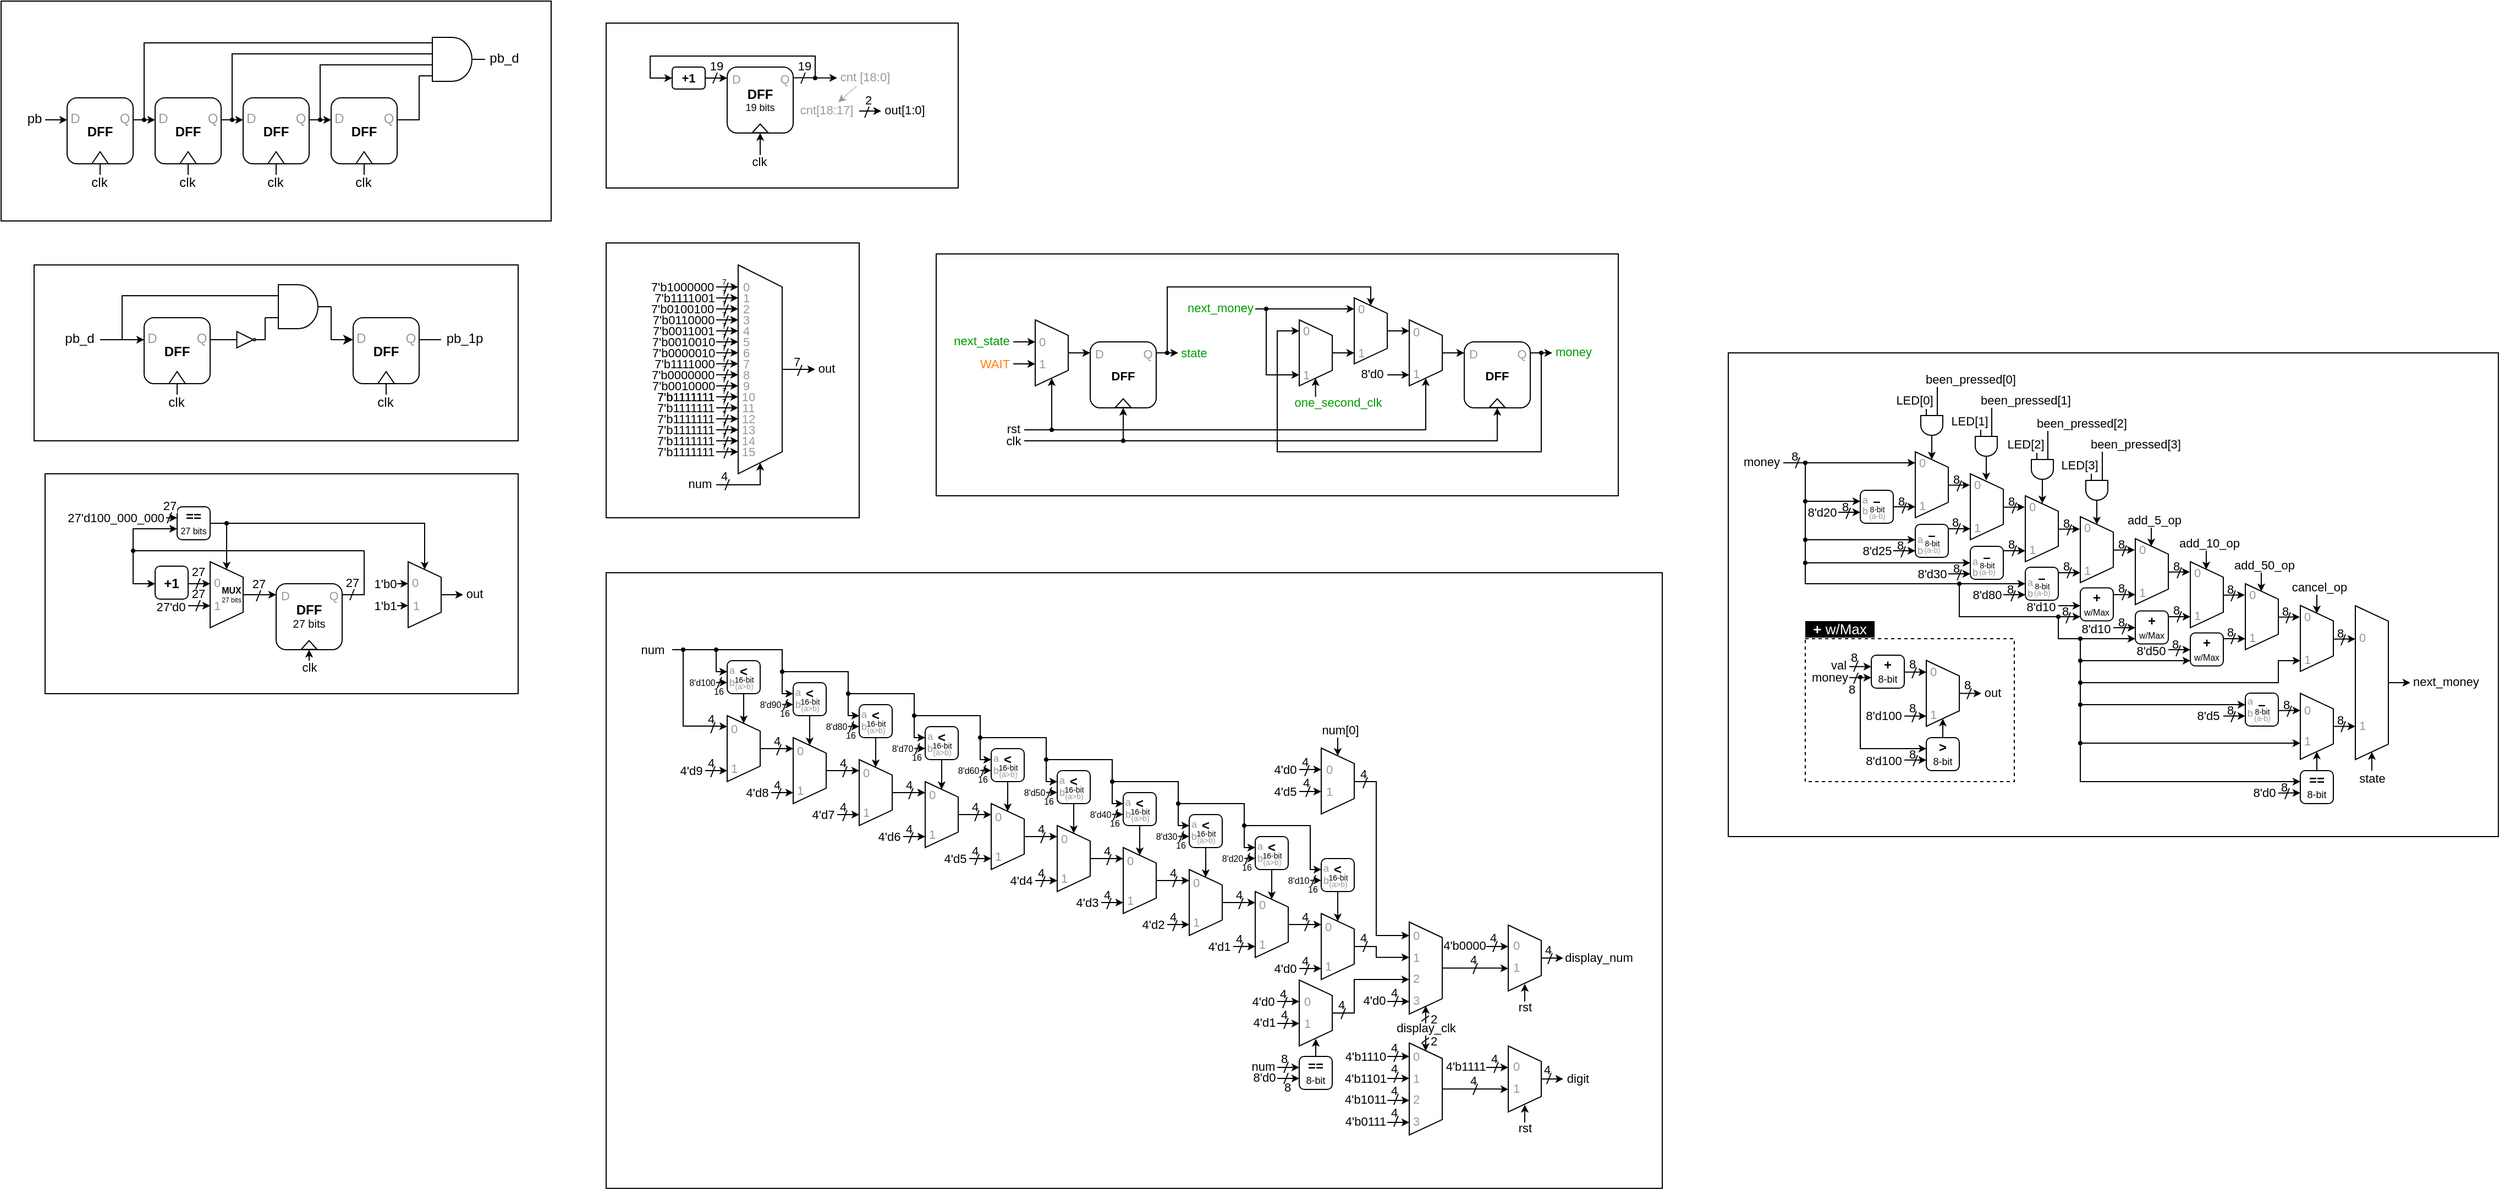 <mxfile version="24.7.17">
  <diagram name="Page-1" id="tBIAlemMxgHySIvlNtww">
    <mxGraphModel dx="2280" dy="1651" grid="1" gridSize="10" guides="1" tooltips="1" connect="1" arrows="1" fold="1" page="1" pageScale="1" pageWidth="1920" pageHeight="1200" math="0" shadow="0">
      <root>
        <mxCell id="0" />
        <mxCell id="1" parent="0" />
        <mxCell id="gZFHu88MMspqipCf2s7A-865" value="" style="group" vertex="1" connectable="0" parent="1">
          <mxGeometry x="2220" y="1280" width="620" height="220" as="geometry" />
        </mxCell>
        <mxCell id="gZFHu88MMspqipCf2s7A-790" value="&lt;p style=&quot;line-height: 0%;&quot;&gt;&lt;b&gt;DFF&lt;/b&gt;&lt;/p&gt;&lt;p&gt;&lt;/p&gt;" style="rounded=1;whiteSpace=wrap;html=1;strokeColor=default;align=center;verticalAlign=middle;fontFamily=Helvetica;fontSize=11;fontColor=default;labelBackgroundColor=none;fillColor=default;" vertex="1" parent="gZFHu88MMspqipCf2s7A-865">
          <mxGeometry x="140" y="80" width="60" height="60" as="geometry" />
        </mxCell>
        <mxCell id="gZFHu88MMspqipCf2s7A-791" value="" style="triangle;whiteSpace=wrap;html=1;rotation=-90;strokeColor=default;align=center;verticalAlign=middle;fontFamily=Helvetica;fontSize=11;fontColor=default;labelBackgroundColor=none;fillColor=default;" vertex="1" parent="gZFHu88MMspqipCf2s7A-865">
          <mxGeometry x="166" y="128.5" width="8" height="14.5" as="geometry" />
        </mxCell>
        <mxCell id="gZFHu88MMspqipCf2s7A-792" value="D" style="text;html=1;align=center;verticalAlign=middle;resizable=0;points=[];autosize=1;strokeColor=none;fillColor=none;fontColor=#999999;connectable=0;allowArrows=0;fontSize=11;pointerEvents=0;fontFamily=Helvetica;labelBackgroundColor=none;" vertex="1" parent="gZFHu88MMspqipCf2s7A-865">
          <mxGeometry x="133" y="76" width="30" height="30" as="geometry" />
        </mxCell>
        <mxCell id="gZFHu88MMspqipCf2s7A-793" value="Q" style="text;html=1;align=center;verticalAlign=middle;resizable=0;points=[];autosize=1;strokeColor=none;fillColor=none;fontColor=#999999;connectable=0;allowArrows=0;fontSize=11;pointerEvents=0;fontFamily=Helvetica;labelBackgroundColor=none;" vertex="1" parent="gZFHu88MMspqipCf2s7A-865">
          <mxGeometry x="177" y="76" width="30" height="30" as="geometry" />
        </mxCell>
        <mxCell id="gZFHu88MMspqipCf2s7A-794" style="edgeStyle=orthogonalEdgeStyle;shape=connector;rounded=0;orthogonalLoop=1;jettySize=auto;html=1;strokeColor=default;align=center;verticalAlign=middle;fontFamily=Helvetica;fontSize=11;fontColor=default;labelBackgroundColor=default;endArrow=classic;endSize=4;autosize=1;resizable=0;" edge="1" parent="gZFHu88MMspqipCf2s7A-865">
          <mxGeometry relative="1" as="geometry">
            <mxPoint x="140" y="90" as="targetPoint" />
            <mxPoint x="120" y="90" as="sourcePoint" />
          </mxGeometry>
        </mxCell>
        <mxCell id="gZFHu88MMspqipCf2s7A-795" value="" style="endArrow=classic;html=1;rounded=0;strokeColor=default;align=center;verticalAlign=middle;fontFamily=Helvetica;fontSize=11;fontColor=default;labelBackgroundColor=none;autosize=1;resizable=0;edgeStyle=orthogonalEdgeStyle;endSize=4;" edge="1" parent="gZFHu88MMspqipCf2s7A-865">
          <mxGeometry width="50" height="50" relative="1" as="geometry">
            <mxPoint x="170" y="170" as="sourcePoint" />
            <mxPoint x="170" y="140" as="targetPoint" />
            <Array as="points">
              <mxPoint x="170" y="150" />
              <mxPoint x="170" y="150" />
            </Array>
          </mxGeometry>
        </mxCell>
        <mxCell id="gZFHu88MMspqipCf2s7A-796" style="edgeStyle=orthogonalEdgeStyle;shape=connector;rounded=0;orthogonalLoop=1;jettySize=auto;html=1;strokeColor=default;align=center;verticalAlign=middle;fontFamily=Helvetica;fontSize=11;fontColor=default;labelBackgroundColor=default;endArrow=classic;endSize=4;autosize=1;resizable=0;" edge="1" parent="gZFHu88MMspqipCf2s7A-865">
          <mxGeometry relative="1" as="geometry">
            <mxPoint x="220" y="90" as="targetPoint" />
            <mxPoint x="200" y="90" as="sourcePoint" />
          </mxGeometry>
        </mxCell>
        <mxCell id="gZFHu88MMspqipCf2s7A-799" value="state" style="text;html=1;align=center;verticalAlign=middle;resizable=0;points=[];autosize=1;strokeColor=none;fillColor=none;fontFamily=Helvetica;fontSize=11;fontColor=#009900;labelBackgroundColor=none;allowArrows=0;connectable=0;imageAspect=0;pointerEvents=0;deletable=1;" vertex="1" parent="gZFHu88MMspqipCf2s7A-865">
          <mxGeometry x="209" y="75" width="50" height="30" as="geometry" />
        </mxCell>
        <mxCell id="gZFHu88MMspqipCf2s7A-800" value="" style="shape=trapezoid;perimeter=trapezoidPerimeter;whiteSpace=wrap;html=1;fixedSize=1;rotation=90;size=14.103;strokeColor=default;align=center;verticalAlign=middle;fontFamily=Helvetica;fontSize=11;fontColor=default;labelBackgroundColor=none;fillColor=default;" vertex="1" parent="gZFHu88MMspqipCf2s7A-865">
          <mxGeometry x="75" y="75" width="60" height="30" as="geometry" />
        </mxCell>
        <mxCell id="gZFHu88MMspqipCf2s7A-801" value="" style="endArrow=classic;html=1;rounded=0;strokeColor=default;align=center;verticalAlign=middle;fontFamily=Helvetica;fontSize=11;fontColor=default;labelBackgroundColor=none;autosize=1;resizable=0;edgeStyle=orthogonalEdgeStyle;endSize=4;" edge="1" parent="gZFHu88MMspqipCf2s7A-865">
          <mxGeometry width="50" height="50" relative="1" as="geometry">
            <mxPoint x="100" y="160" as="sourcePoint" />
            <mxPoint x="105" y="113" as="targetPoint" />
            <Array as="points">
              <mxPoint x="105" y="123" />
              <mxPoint x="105" y="123" />
            </Array>
          </mxGeometry>
        </mxCell>
        <mxCell id="gZFHu88MMspqipCf2s7A-802" style="edgeStyle=orthogonalEdgeStyle;shape=connector;rounded=0;orthogonalLoop=1;jettySize=auto;html=1;strokeColor=default;align=center;verticalAlign=middle;fontFamily=Helvetica;fontSize=11;fontColor=default;labelBackgroundColor=default;endArrow=classic;endSize=4;autosize=1;resizable=0;" edge="1" parent="gZFHu88MMspqipCf2s7A-865">
          <mxGeometry relative="1" as="geometry">
            <mxPoint x="90" y="100" as="targetPoint" />
            <mxPoint x="70" y="100" as="sourcePoint" />
          </mxGeometry>
        </mxCell>
        <mxCell id="gZFHu88MMspqipCf2s7A-803" style="edgeStyle=orthogonalEdgeStyle;shape=connector;rounded=0;orthogonalLoop=1;jettySize=auto;html=1;strokeColor=default;align=center;verticalAlign=middle;fontFamily=Helvetica;fontSize=11;fontColor=default;labelBackgroundColor=default;endArrow=classic;endSize=4;autosize=1;resizable=0;" edge="1" parent="gZFHu88MMspqipCf2s7A-865">
          <mxGeometry relative="1" as="geometry">
            <mxPoint x="90" y="80" as="targetPoint" />
            <mxPoint x="70" y="80" as="sourcePoint" />
          </mxGeometry>
        </mxCell>
        <mxCell id="gZFHu88MMspqipCf2s7A-804" value="next_state" style="text;html=1;align=center;verticalAlign=middle;resizable=0;points=[];autosize=1;strokeColor=none;fillColor=none;fontFamily=Helvetica;fontSize=11;fontColor=#009900;labelBackgroundColor=none;pointerEvents=0;" vertex="1" parent="gZFHu88MMspqipCf2s7A-865">
          <mxGeometry x="6" y="64" width="70" height="30" as="geometry" />
        </mxCell>
        <mxCell id="gZFHu88MMspqipCf2s7A-805" value="WAIT" style="text;html=1;align=center;verticalAlign=middle;resizable=0;points=[];autosize=1;strokeColor=none;fillColor=none;fontFamily=Helvetica;fontSize=11;fontColor=#FF8000;labelBackgroundColor=none;pointerEvents=0;" vertex="1" parent="gZFHu88MMspqipCf2s7A-865">
          <mxGeometry x="28" y="85" width="50" height="30" as="geometry" />
        </mxCell>
        <mxCell id="gZFHu88MMspqipCf2s7A-806" value="clk" style="text;html=1;align=center;verticalAlign=middle;resizable=0;points=[];autosize=1;strokeColor=none;fillColor=none;fontFamily=Helvetica;fontSize=11;fontColor=default;labelBackgroundColor=none;" vertex="1" parent="gZFHu88MMspqipCf2s7A-865">
          <mxGeometry x="50" y="155" width="40" height="30" as="geometry" />
        </mxCell>
        <mxCell id="gZFHu88MMspqipCf2s7A-808" value="0" style="text;html=1;align=center;verticalAlign=middle;resizable=0;points=[];autosize=1;strokeColor=none;fillColor=none;fontColor=#999999;connectable=0;allowArrows=0;fontSize=11;pointerEvents=0;fontFamily=Helvetica;labelBackgroundColor=none;" vertex="1" parent="gZFHu88MMspqipCf2s7A-865">
          <mxGeometry x="81" y="65" width="30" height="30" as="geometry" />
        </mxCell>
        <mxCell id="gZFHu88MMspqipCf2s7A-809" value="1" style="text;html=1;align=center;verticalAlign=middle;resizable=0;points=[];autosize=1;strokeColor=none;fillColor=none;fontColor=#999999;connectable=0;allowArrows=0;fontSize=11;pointerEvents=0;fontFamily=Helvetica;labelBackgroundColor=none;" vertex="1" parent="gZFHu88MMspqipCf2s7A-865">
          <mxGeometry x="81" y="85" width="30" height="30" as="geometry" />
        </mxCell>
        <mxCell id="gZFHu88MMspqipCf2s7A-810" value="&lt;p style=&quot;line-height: 0%;&quot;&gt;&lt;b&gt;DFF&lt;/b&gt;&lt;/p&gt;&lt;p&gt;&lt;/p&gt;" style="rounded=1;whiteSpace=wrap;html=1;strokeColor=default;align=center;verticalAlign=middle;fontFamily=Helvetica;fontSize=11;fontColor=default;labelBackgroundColor=none;fillColor=default;" vertex="1" parent="gZFHu88MMspqipCf2s7A-865">
          <mxGeometry x="480" y="80" width="60" height="60" as="geometry" />
        </mxCell>
        <mxCell id="gZFHu88MMspqipCf2s7A-811" value="" style="triangle;whiteSpace=wrap;html=1;rotation=-90;strokeColor=default;align=center;verticalAlign=middle;fontFamily=Helvetica;fontSize=11;fontColor=default;labelBackgroundColor=none;fillColor=default;" vertex="1" parent="gZFHu88MMspqipCf2s7A-865">
          <mxGeometry x="506" y="128.5" width="8" height="14.5" as="geometry" />
        </mxCell>
        <mxCell id="gZFHu88MMspqipCf2s7A-812" value="D" style="text;html=1;align=center;verticalAlign=middle;resizable=0;points=[];autosize=1;strokeColor=none;fillColor=none;fontColor=#999999;connectable=0;allowArrows=0;fontSize=11;pointerEvents=0;fontFamily=Helvetica;labelBackgroundColor=none;" vertex="1" parent="gZFHu88MMspqipCf2s7A-865">
          <mxGeometry x="473" y="76" width="30" height="30" as="geometry" />
        </mxCell>
        <mxCell id="gZFHu88MMspqipCf2s7A-813" value="Q" style="text;html=1;align=center;verticalAlign=middle;resizable=0;points=[];autosize=1;strokeColor=none;fillColor=none;fontColor=#999999;connectable=0;allowArrows=0;fontSize=11;pointerEvents=0;fontFamily=Helvetica;labelBackgroundColor=none;" vertex="1" parent="gZFHu88MMspqipCf2s7A-865">
          <mxGeometry x="517" y="76" width="30" height="30" as="geometry" />
        </mxCell>
        <mxCell id="gZFHu88MMspqipCf2s7A-814" style="edgeStyle=orthogonalEdgeStyle;shape=connector;rounded=0;orthogonalLoop=1;jettySize=auto;html=1;strokeColor=default;align=center;verticalAlign=middle;fontFamily=Helvetica;fontSize=11;fontColor=default;labelBackgroundColor=default;endArrow=classic;endSize=4;autosize=1;resizable=0;" edge="1" parent="gZFHu88MMspqipCf2s7A-865">
          <mxGeometry relative="1" as="geometry">
            <mxPoint x="480" y="90" as="targetPoint" />
            <mxPoint x="460" y="90" as="sourcePoint" />
          </mxGeometry>
        </mxCell>
        <mxCell id="gZFHu88MMspqipCf2s7A-815" value="" style="endArrow=classic;html=1;rounded=0;strokeColor=default;align=center;verticalAlign=middle;fontFamily=Helvetica;fontSize=11;fontColor=default;labelBackgroundColor=none;autosize=1;resizable=0;edgeStyle=orthogonalEdgeStyle;endSize=4;" edge="1" parent="gZFHu88MMspqipCf2s7A-865">
          <mxGeometry width="50" height="50" relative="1" as="geometry">
            <mxPoint x="80" y="170" as="sourcePoint" />
            <mxPoint x="510" y="140" as="targetPoint" />
            <Array as="points">
              <mxPoint x="510" y="150" />
              <mxPoint x="510" y="150" />
            </Array>
          </mxGeometry>
        </mxCell>
        <mxCell id="gZFHu88MMspqipCf2s7A-816" style="edgeStyle=orthogonalEdgeStyle;shape=connector;rounded=0;orthogonalLoop=1;jettySize=auto;html=1;strokeColor=default;align=center;verticalAlign=middle;fontFamily=Helvetica;fontSize=11;fontColor=default;labelBackgroundColor=default;endArrow=classic;endSize=4;autosize=1;resizable=0;" edge="1" parent="gZFHu88MMspqipCf2s7A-865">
          <mxGeometry relative="1" as="geometry">
            <mxPoint x="560" y="90" as="targetPoint" />
            <mxPoint x="540" y="90" as="sourcePoint" />
          </mxGeometry>
        </mxCell>
        <mxCell id="gZFHu88MMspqipCf2s7A-817" value="money" style="text;html=1;align=center;verticalAlign=middle;resizable=0;points=[];autosize=1;strokeColor=none;fillColor=none;fontFamily=Helvetica;fontSize=11;fontColor=#009900;labelBackgroundColor=none;allowArrows=0;connectable=0;imageAspect=0;pointerEvents=0;deletable=1;" vertex="1" parent="gZFHu88MMspqipCf2s7A-865">
          <mxGeometry x="549" y="74" width="60" height="30" as="geometry" />
        </mxCell>
        <mxCell id="gZFHu88MMspqipCf2s7A-818" value="" style="shape=trapezoid;perimeter=trapezoidPerimeter;whiteSpace=wrap;html=1;fixedSize=1;rotation=90;size=14.103;strokeColor=default;align=center;verticalAlign=middle;fontFamily=Helvetica;fontSize=11;fontColor=default;labelBackgroundColor=none;fillColor=default;" vertex="1" parent="gZFHu88MMspqipCf2s7A-865">
          <mxGeometry x="415" y="75" width="60" height="30" as="geometry" />
        </mxCell>
        <mxCell id="gZFHu88MMspqipCf2s7A-819" value="" style="endArrow=classic;html=1;rounded=0;strokeColor=default;align=center;verticalAlign=middle;fontFamily=Helvetica;fontSize=11;fontColor=default;labelBackgroundColor=none;autosize=1;resizable=0;edgeStyle=orthogonalEdgeStyle;endSize=4;" edge="1" parent="gZFHu88MMspqipCf2s7A-865">
          <mxGeometry width="50" height="50" relative="1" as="geometry">
            <mxPoint x="80" y="160" as="sourcePoint" />
            <mxPoint x="445" y="113" as="targetPoint" />
            <Array as="points">
              <mxPoint x="445" y="123" />
              <mxPoint x="445" y="123" />
            </Array>
          </mxGeometry>
        </mxCell>
        <mxCell id="gZFHu88MMspqipCf2s7A-820" style="edgeStyle=orthogonalEdgeStyle;shape=connector;rounded=0;orthogonalLoop=1;jettySize=auto;html=1;strokeColor=default;align=center;verticalAlign=middle;fontFamily=Helvetica;fontSize=11;fontColor=default;labelBackgroundColor=default;endArrow=classic;endSize=4;autosize=1;resizable=0;" edge="1" parent="gZFHu88MMspqipCf2s7A-865">
          <mxGeometry relative="1" as="geometry">
            <mxPoint x="430" y="110" as="targetPoint" />
            <mxPoint x="410" y="110" as="sourcePoint" />
          </mxGeometry>
        </mxCell>
        <mxCell id="gZFHu88MMspqipCf2s7A-821" style="edgeStyle=orthogonalEdgeStyle;shape=connector;rounded=0;orthogonalLoop=1;jettySize=auto;html=1;strokeColor=default;align=center;verticalAlign=middle;fontFamily=Helvetica;fontSize=11;fontColor=default;labelBackgroundColor=default;endArrow=classic;endSize=4;autosize=1;resizable=0;" edge="1" parent="gZFHu88MMspqipCf2s7A-865">
          <mxGeometry relative="1" as="geometry">
            <mxPoint x="430" y="70" as="targetPoint" />
            <mxPoint x="410" y="70" as="sourcePoint" />
          </mxGeometry>
        </mxCell>
        <mxCell id="gZFHu88MMspqipCf2s7A-826" value="0" style="text;html=1;align=center;verticalAlign=middle;resizable=0;points=[];autosize=1;strokeColor=none;fillColor=none;fontColor=#999999;connectable=0;allowArrows=0;fontSize=11;pointerEvents=0;fontFamily=Helvetica;labelBackgroundColor=none;" vertex="1" parent="gZFHu88MMspqipCf2s7A-865">
          <mxGeometry x="421" y="56" width="30" height="30" as="geometry" />
        </mxCell>
        <mxCell id="gZFHu88MMspqipCf2s7A-827" value="1" style="text;html=1;align=center;verticalAlign=middle;resizable=0;points=[];autosize=1;strokeColor=none;fillColor=none;fontColor=#999999;connectable=0;allowArrows=0;fontSize=11;pointerEvents=0;fontFamily=Helvetica;labelBackgroundColor=none;" vertex="1" parent="gZFHu88MMspqipCf2s7A-865">
          <mxGeometry x="421" y="94" width="30" height="30" as="geometry" />
        </mxCell>
        <mxCell id="gZFHu88MMspqipCf2s7A-828" value="8&#39;d0" style="text;html=1;align=center;verticalAlign=middle;resizable=0;points=[];autosize=1;strokeColor=none;fillColor=none;fontFamily=Helvetica;fontSize=11;fontColor=default;labelBackgroundColor=none;" vertex="1" parent="gZFHu88MMspqipCf2s7A-865">
          <mxGeometry x="376" y="94" width="40" height="30" as="geometry" />
        </mxCell>
        <mxCell id="gZFHu88MMspqipCf2s7A-829" value="" style="shape=trapezoid;perimeter=trapezoidPerimeter;whiteSpace=wrap;html=1;fixedSize=1;rotation=90;size=14.103;strokeColor=default;align=center;verticalAlign=middle;fontFamily=Helvetica;fontSize=11;fontColor=default;labelBackgroundColor=none;fillColor=default;" vertex="1" parent="gZFHu88MMspqipCf2s7A-865">
          <mxGeometry x="365" y="55" width="60" height="30" as="geometry" />
        </mxCell>
        <mxCell id="gZFHu88MMspqipCf2s7A-830" value="" style="endArrow=classic;html=1;rounded=0;strokeColor=default;align=center;verticalAlign=middle;fontFamily=Helvetica;fontSize=11;fontColor=default;labelBackgroundColor=none;autosize=1;resizable=0;edgeStyle=orthogonalEdgeStyle;endSize=4;" edge="1" parent="gZFHu88MMspqipCf2s7A-865">
          <mxGeometry width="50" height="50" relative="1" as="geometry">
            <mxPoint x="344.84" y="130" as="sourcePoint" />
            <mxPoint x="344.84" y="113" as="targetPoint" />
            <Array as="points">
              <mxPoint x="344.84" y="123" />
              <mxPoint x="344.84" y="123" />
            </Array>
          </mxGeometry>
        </mxCell>
        <mxCell id="gZFHu88MMspqipCf2s7A-831" style="edgeStyle=orthogonalEdgeStyle;shape=connector;rounded=0;orthogonalLoop=1;jettySize=auto;html=1;strokeColor=default;align=center;verticalAlign=middle;fontFamily=Helvetica;fontSize=11;fontColor=default;labelBackgroundColor=default;endArrow=classic;endSize=4;autosize=1;resizable=0;" edge="1" parent="gZFHu88MMspqipCf2s7A-865">
          <mxGeometry relative="1" as="geometry">
            <mxPoint x="380" y="90" as="targetPoint" />
            <mxPoint x="360" y="90" as="sourcePoint" />
          </mxGeometry>
        </mxCell>
        <mxCell id="gZFHu88MMspqipCf2s7A-832" style="edgeStyle=orthogonalEdgeStyle;shape=connector;rounded=0;orthogonalLoop=1;jettySize=auto;html=1;strokeColor=default;align=center;verticalAlign=middle;fontFamily=Helvetica;fontSize=11;fontColor=default;labelBackgroundColor=default;endArrow=classic;endSize=4;autosize=1;resizable=0;" edge="1" parent="gZFHu88MMspqipCf2s7A-865">
          <mxGeometry relative="1" as="geometry">
            <mxPoint x="380" y="50" as="targetPoint" />
            <mxPoint x="290" y="50" as="sourcePoint" />
            <Array as="points">
              <mxPoint x="330" y="50" />
              <mxPoint x="330" y="50" />
            </Array>
          </mxGeometry>
        </mxCell>
        <mxCell id="gZFHu88MMspqipCf2s7A-834" value="0" style="text;html=1;align=center;verticalAlign=middle;resizable=0;points=[];autosize=1;strokeColor=none;fillColor=none;fontColor=#999999;connectable=0;allowArrows=0;fontSize=11;pointerEvents=0;fontFamily=Helvetica;labelBackgroundColor=none;" vertex="1" parent="gZFHu88MMspqipCf2s7A-865">
          <mxGeometry x="371" y="35" width="30" height="30" as="geometry" />
        </mxCell>
        <mxCell id="gZFHu88MMspqipCf2s7A-835" value="1" style="text;html=1;align=center;verticalAlign=middle;resizable=0;points=[];autosize=1;strokeColor=none;fillColor=none;fontColor=#999999;connectable=0;allowArrows=0;fontSize=11;pointerEvents=0;fontFamily=Helvetica;labelBackgroundColor=none;" vertex="1" parent="gZFHu88MMspqipCf2s7A-865">
          <mxGeometry x="371" y="75" width="30" height="30" as="geometry" />
        </mxCell>
        <mxCell id="gZFHu88MMspqipCf2s7A-843" value="" style="shape=trapezoid;perimeter=trapezoidPerimeter;whiteSpace=wrap;html=1;fixedSize=1;rotation=90;size=14.103;strokeColor=default;align=center;verticalAlign=middle;fontFamily=Helvetica;fontSize=11;fontColor=default;labelBackgroundColor=none;fillColor=default;" vertex="1" parent="gZFHu88MMspqipCf2s7A-865">
          <mxGeometry x="315" y="75" width="60" height="30" as="geometry" />
        </mxCell>
        <mxCell id="gZFHu88MMspqipCf2s7A-844" style="edgeStyle=orthogonalEdgeStyle;shape=connector;rounded=0;orthogonalLoop=1;jettySize=auto;html=1;strokeColor=default;align=center;verticalAlign=middle;fontFamily=Helvetica;fontSize=11;fontColor=default;labelBackgroundColor=default;endArrow=classic;endSize=4;autosize=1;resizable=0;" edge="1" parent="gZFHu88MMspqipCf2s7A-865">
          <mxGeometry relative="1" as="geometry">
            <mxPoint x="330" y="110" as="targetPoint" />
            <mxPoint x="300" y="50" as="sourcePoint" />
            <Array as="points">
              <mxPoint x="300" y="110" />
            </Array>
          </mxGeometry>
        </mxCell>
        <mxCell id="gZFHu88MMspqipCf2s7A-845" style="edgeStyle=orthogonalEdgeStyle;shape=connector;rounded=0;orthogonalLoop=1;jettySize=auto;html=1;strokeColor=default;align=center;verticalAlign=middle;fontFamily=Helvetica;fontSize=11;fontColor=default;labelBackgroundColor=default;endArrow=classic;endSize=4;autosize=1;resizable=0;" edge="1" parent="gZFHu88MMspqipCf2s7A-865">
          <mxGeometry relative="1" as="geometry">
            <mxPoint x="330" y="70" as="targetPoint" />
            <mxPoint x="550" y="90" as="sourcePoint" />
            <Array as="points">
              <mxPoint x="550" y="180" />
              <mxPoint x="310" y="180" />
              <mxPoint x="310" y="70" />
            </Array>
          </mxGeometry>
        </mxCell>
        <mxCell id="gZFHu88MMspqipCf2s7A-846" value="0" style="text;html=1;align=center;verticalAlign=middle;resizable=0;points=[];autosize=1;strokeColor=none;fillColor=none;fontColor=#999999;connectable=0;allowArrows=0;fontSize=11;pointerEvents=0;fontFamily=Helvetica;labelBackgroundColor=none;" vertex="1" parent="gZFHu88MMspqipCf2s7A-865">
          <mxGeometry x="321" y="55" width="30" height="30" as="geometry" />
        </mxCell>
        <mxCell id="gZFHu88MMspqipCf2s7A-847" value="one_second_clk" style="text;html=1;align=center;verticalAlign=middle;resizable=0;points=[];autosize=1;strokeColor=none;fillColor=none;fontFamily=Helvetica;fontSize=11;fontColor=#009900;labelBackgroundColor=none;" vertex="1" parent="gZFHu88MMspqipCf2s7A-865">
          <mxGeometry x="315" y="120" width="100" height="30" as="geometry" />
        </mxCell>
        <mxCell id="gZFHu88MMspqipCf2s7A-852" value="" style="ellipse;whiteSpace=wrap;html=1;aspect=fixed;fontFamily=Helvetica;fontSize=11;fontColor=default;labelBackgroundColor=default;fillColor=#000000;strokeColor=none;pointerEvents=0;align=center;verticalAlign=middle;autosize=0;resizable=0;" vertex="1" parent="gZFHu88MMspqipCf2s7A-865">
          <mxGeometry x="548" y="88" width="4" height="4" as="geometry" />
        </mxCell>
        <mxCell id="gZFHu88MMspqipCf2s7A-853" value="" style="ellipse;whiteSpace=wrap;html=1;aspect=fixed;fontFamily=Helvetica;fontSize=11;fontColor=default;labelBackgroundColor=default;fillColor=#000000;strokeColor=none;pointerEvents=0;align=center;verticalAlign=middle;autosize=0;resizable=0;" vertex="1" parent="gZFHu88MMspqipCf2s7A-865">
          <mxGeometry x="298" y="48" width="4" height="4" as="geometry" />
        </mxCell>
        <mxCell id="gZFHu88MMspqipCf2s7A-856" value="1" style="text;html=1;align=center;verticalAlign=middle;resizable=0;points=[];autosize=1;strokeColor=none;fillColor=none;fontColor=#999999;connectable=0;allowArrows=0;fontSize=11;pointerEvents=0;fontFamily=Helvetica;labelBackgroundColor=none;" vertex="1" parent="gZFHu88MMspqipCf2s7A-865">
          <mxGeometry x="321" y="95" width="30" height="30" as="geometry" />
        </mxCell>
        <mxCell id="gZFHu88MMspqipCf2s7A-857" style="edgeStyle=orthogonalEdgeStyle;shape=connector;rounded=0;orthogonalLoop=1;jettySize=auto;html=1;strokeColor=default;align=center;verticalAlign=middle;fontFamily=Helvetica;fontSize=11;fontColor=default;labelBackgroundColor=default;endArrow=classic;endSize=4;autosize=1;resizable=0;entryX=0;entryY=0.5;entryDx=0;entryDy=0;" edge="1" parent="gZFHu88MMspqipCf2s7A-865" target="gZFHu88MMspqipCf2s7A-829">
          <mxGeometry relative="1" as="geometry">
            <mxPoint x="390" y="30" as="targetPoint" />
            <mxPoint x="210" y="90" as="sourcePoint" />
            <Array as="points">
              <mxPoint x="395" y="30" />
            </Array>
          </mxGeometry>
        </mxCell>
        <mxCell id="gZFHu88MMspqipCf2s7A-858" value="" style="ellipse;whiteSpace=wrap;html=1;aspect=fixed;fontFamily=Helvetica;fontSize=11;fontColor=default;labelBackgroundColor=default;fillColor=#000000;strokeColor=none;pointerEvents=0;align=center;verticalAlign=middle;autosize=0;resizable=0;" vertex="1" parent="gZFHu88MMspqipCf2s7A-865">
          <mxGeometry x="208" y="88" width="4" height="4" as="geometry" />
        </mxCell>
        <mxCell id="gZFHu88MMspqipCf2s7A-860" value="" style="ellipse;whiteSpace=wrap;html=1;aspect=fixed;fontFamily=Helvetica;fontSize=11;fontColor=default;labelBackgroundColor=default;fillColor=#000000;strokeColor=none;pointerEvents=0;align=center;verticalAlign=middle;autosize=0;resizable=0;" vertex="1" parent="gZFHu88MMspqipCf2s7A-865">
          <mxGeometry x="103" y="158" width="4" height="4" as="geometry" />
        </mxCell>
        <mxCell id="gZFHu88MMspqipCf2s7A-861" value="" style="ellipse;whiteSpace=wrap;html=1;aspect=fixed;fontFamily=Helvetica;fontSize=11;fontColor=default;labelBackgroundColor=default;fillColor=#000000;strokeColor=none;pointerEvents=0;align=center;verticalAlign=middle;autosize=0;resizable=0;" vertex="1" parent="gZFHu88MMspqipCf2s7A-865">
          <mxGeometry x="168" y="168" width="4" height="4" as="geometry" />
        </mxCell>
        <mxCell id="gZFHu88MMspqipCf2s7A-862" value="rst" style="text;html=1;align=center;verticalAlign=middle;resizable=0;points=[];autosize=1;strokeColor=none;fillColor=none;fontFamily=Helvetica;fontSize=11;fontColor=default;labelBackgroundColor=none;" vertex="1" parent="gZFHu88MMspqipCf2s7A-865">
          <mxGeometry x="50" y="144" width="40" height="30" as="geometry" />
        </mxCell>
        <mxCell id="gZFHu88MMspqipCf2s7A-863" value="next_money" style="text;html=1;align=center;verticalAlign=middle;resizable=0;points=[];autosize=1;strokeColor=none;fillColor=none;fontFamily=Helvetica;fontSize=11;fontColor=#009900;labelBackgroundColor=none;allowArrows=0;connectable=0;imageAspect=0;pointerEvents=0;deletable=1;" vertex="1" parent="gZFHu88MMspqipCf2s7A-865">
          <mxGeometry x="218" y="34" width="80" height="30" as="geometry" />
        </mxCell>
        <mxCell id="gZFHu88MMspqipCf2s7A-864" value="" style="rounded=0;whiteSpace=wrap;html=1;pointerEvents=0;align=center;verticalAlign=middle;fontFamily=Helvetica;fontSize=11;fontColor=default;labelBackgroundColor=none;autosize=0;resizable=1;fillColor=none;gradientColor=none;" vertex="1" parent="gZFHu88MMspqipCf2s7A-865">
          <mxGeometry width="620" height="220" as="geometry" />
        </mxCell>
        <mxCell id="gZFHu88MMspqipCf2s7A-788" value="" style="rounded=0;whiteSpace=wrap;html=1;strokeColor=default;align=center;verticalAlign=middle;fontFamily=Helvetica;fontSize=11;fontColor=default;labelBackgroundColor=none;fillColor=none;container=0;" vertex="1" parent="1">
          <mxGeometry x="1920" y="1570" width="960" height="560" as="geometry" />
        </mxCell>
        <mxCell id="gZFHu88MMspqipCf2s7A-63" value="" style="group" vertex="1" connectable="0" parent="1">
          <mxGeometry x="1370" y="1050" width="500" height="200" as="geometry" />
        </mxCell>
        <mxCell id="gZFHu88MMspqipCf2s7A-1" value="clk" style="text;html=1;align=center;verticalAlign=middle;resizable=0;points=[];autosize=1;strokeColor=none;fillColor=none;" vertex="1" parent="gZFHu88MMspqipCf2s7A-63">
          <mxGeometry x="69" y="150" width="40" height="30" as="geometry" />
        </mxCell>
        <mxCell id="gZFHu88MMspqipCf2s7A-2" value="&lt;p style=&quot;line-height: 0%;&quot;&gt;&lt;b&gt;DFF&lt;/b&gt;&lt;/p&gt;&lt;p&gt;&lt;/p&gt;" style="rounded=1;whiteSpace=wrap;html=1;" vertex="1" parent="gZFHu88MMspqipCf2s7A-63">
          <mxGeometry x="60" y="88" width="60" height="60" as="geometry" />
        </mxCell>
        <mxCell id="gZFHu88MMspqipCf2s7A-3" value="" style="triangle;whiteSpace=wrap;html=1;rotation=-90;" vertex="1" parent="gZFHu88MMspqipCf2s7A-63">
          <mxGeometry x="84.5" y="135" width="11" height="15" as="geometry" />
        </mxCell>
        <mxCell id="gZFHu88MMspqipCf2s7A-4" value="" style="endArrow=classic;html=1;rounded=0;endSize=4;" edge="1" parent="gZFHu88MMspqipCf2s7A-63">
          <mxGeometry width="50" height="50" relative="1" as="geometry">
            <mxPoint x="40" y="108" as="sourcePoint" />
            <mxPoint x="60" y="108" as="targetPoint" />
          </mxGeometry>
        </mxCell>
        <mxCell id="gZFHu88MMspqipCf2s7A-5" value="pb" style="text;html=1;align=center;verticalAlign=middle;resizable=0;points=[];autosize=1;strokeColor=none;fillColor=none;" vertex="1" parent="gZFHu88MMspqipCf2s7A-63">
          <mxGeometry x="10" y="92" width="40" height="30" as="geometry" />
        </mxCell>
        <mxCell id="gZFHu88MMspqipCf2s7A-6" value="D" style="text;html=1;align=center;verticalAlign=middle;resizable=0;points=[];autosize=1;strokeColor=none;fillColor=none;fontColor=#999999;" vertex="1" parent="gZFHu88MMspqipCf2s7A-63">
          <mxGeometry x="52" y="92" width="30" height="30" as="geometry" />
        </mxCell>
        <mxCell id="gZFHu88MMspqipCf2s7A-7" value="&lt;p style=&quot;line-height: 0%;&quot;&gt;&lt;b&gt;DFF&lt;/b&gt;&lt;/p&gt;&lt;p&gt;&lt;/p&gt;" style="rounded=1;whiteSpace=wrap;html=1;" vertex="1" parent="gZFHu88MMspqipCf2s7A-63">
          <mxGeometry x="140" y="88" width="60" height="60" as="geometry" />
        </mxCell>
        <mxCell id="gZFHu88MMspqipCf2s7A-8" value="" style="triangle;whiteSpace=wrap;html=1;rotation=-90;" vertex="1" parent="gZFHu88MMspqipCf2s7A-63">
          <mxGeometry x="164.5" y="135" width="11" height="15" as="geometry" />
        </mxCell>
        <mxCell id="gZFHu88MMspqipCf2s7A-9" value="" style="endArrow=classic;html=1;rounded=0;endSize=4;" edge="1" parent="gZFHu88MMspqipCf2s7A-63">
          <mxGeometry width="50" height="50" relative="1" as="geometry">
            <mxPoint x="120" y="108" as="sourcePoint" />
            <mxPoint x="140" y="108" as="targetPoint" />
          </mxGeometry>
        </mxCell>
        <mxCell id="gZFHu88MMspqipCf2s7A-10" value="&lt;p style=&quot;line-height: 0%;&quot;&gt;&lt;b&gt;DFF&lt;/b&gt;&lt;/p&gt;&lt;p&gt;&lt;/p&gt;" style="rounded=1;whiteSpace=wrap;html=1;" vertex="1" parent="gZFHu88MMspqipCf2s7A-63">
          <mxGeometry x="220" y="88" width="60" height="60" as="geometry" />
        </mxCell>
        <mxCell id="gZFHu88MMspqipCf2s7A-11" value="" style="triangle;whiteSpace=wrap;html=1;rotation=-90;" vertex="1" parent="gZFHu88MMspqipCf2s7A-63">
          <mxGeometry x="244.5" y="135" width="11" height="15" as="geometry" />
        </mxCell>
        <mxCell id="gZFHu88MMspqipCf2s7A-12" value="" style="endArrow=classic;html=1;rounded=0;endSize=4;" edge="1" parent="gZFHu88MMspqipCf2s7A-63">
          <mxGeometry width="50" height="50" relative="1" as="geometry">
            <mxPoint x="200" y="108" as="sourcePoint" />
            <mxPoint x="220" y="108" as="targetPoint" />
          </mxGeometry>
        </mxCell>
        <mxCell id="gZFHu88MMspqipCf2s7A-13" value="&lt;p style=&quot;line-height: 0%;&quot;&gt;&lt;b&gt;DFF&lt;/b&gt;&lt;/p&gt;&lt;p&gt;&lt;/p&gt;" style="rounded=1;whiteSpace=wrap;html=1;" vertex="1" parent="gZFHu88MMspqipCf2s7A-63">
          <mxGeometry x="300" y="88" width="60" height="60" as="geometry" />
        </mxCell>
        <mxCell id="gZFHu88MMspqipCf2s7A-14" value="" style="triangle;whiteSpace=wrap;html=1;rotation=-90;" vertex="1" parent="gZFHu88MMspqipCf2s7A-63">
          <mxGeometry x="324.5" y="135" width="11" height="15" as="geometry" />
        </mxCell>
        <mxCell id="gZFHu88MMspqipCf2s7A-15" value="" style="endArrow=classic;html=1;rounded=0;endSize=4;" edge="1" parent="gZFHu88MMspqipCf2s7A-63">
          <mxGeometry width="50" height="50" relative="1" as="geometry">
            <mxPoint x="280" y="108" as="sourcePoint" />
            <mxPoint x="300" y="108" as="targetPoint" />
          </mxGeometry>
        </mxCell>
        <mxCell id="gZFHu88MMspqipCf2s7A-16" value="" style="endArrow=none;html=1;rounded=0;entryX=0;entryY=0.875;entryDx=0;entryDy=0;entryPerimeter=0;edgeStyle=orthogonalEdgeStyle;endFill=0;" edge="1" parent="gZFHu88MMspqipCf2s7A-63" target="gZFHu88MMspqipCf2s7A-18">
          <mxGeometry width="50" height="50" relative="1" as="geometry">
            <mxPoint x="360" y="108" as="sourcePoint" />
            <mxPoint x="380" y="108" as="targetPoint" />
            <Array as="points">
              <mxPoint x="380" y="108" />
            </Array>
          </mxGeometry>
        </mxCell>
        <mxCell id="gZFHu88MMspqipCf2s7A-17" value="pb_d" style="text;html=1;align=center;verticalAlign=middle;resizable=0;points=[];autosize=1;strokeColor=none;fillColor=none;" vertex="1" parent="gZFHu88MMspqipCf2s7A-63">
          <mxGeometry x="432" y="37" width="50" height="30" as="geometry" />
        </mxCell>
        <mxCell id="gZFHu88MMspqipCf2s7A-18" value="" style="verticalLabelPosition=bottom;shadow=0;dashed=0;align=center;html=1;verticalAlign=top;shape=mxgraph.electrical.logic_gates.logic_gate;operation=and;numInputs=4;" vertex="1" parent="gZFHu88MMspqipCf2s7A-63">
          <mxGeometry x="380" y="33" width="60" height="40" as="geometry" />
        </mxCell>
        <mxCell id="gZFHu88MMspqipCf2s7A-19" value="" style="endArrow=none;html=1;rounded=0;entryX=0;entryY=0.625;entryDx=0;entryDy=0;entryPerimeter=0;edgeStyle=orthogonalEdgeStyle;endFill=0;" edge="1" parent="gZFHu88MMspqipCf2s7A-63" target="gZFHu88MMspqipCf2s7A-18">
          <mxGeometry width="50" height="50" relative="1" as="geometry">
            <mxPoint x="290" y="108" as="sourcePoint" />
            <mxPoint x="390" y="78" as="targetPoint" />
            <Array as="points">
              <mxPoint x="290" y="58" />
            </Array>
          </mxGeometry>
        </mxCell>
        <mxCell id="gZFHu88MMspqipCf2s7A-20" value="" style="endArrow=none;html=1;rounded=0;entryX=0;entryY=0.625;entryDx=0;entryDy=0;entryPerimeter=0;edgeStyle=orthogonalEdgeStyle;endFill=0;" edge="1" parent="gZFHu88MMspqipCf2s7A-63">
          <mxGeometry width="50" height="50" relative="1" as="geometry">
            <mxPoint x="210" y="108" as="sourcePoint" />
            <mxPoint x="380" y="48" as="targetPoint" />
            <Array as="points">
              <mxPoint x="210" y="78" />
              <mxPoint x="210" y="48" />
            </Array>
          </mxGeometry>
        </mxCell>
        <mxCell id="gZFHu88MMspqipCf2s7A-21" value="" style="endArrow=none;html=1;rounded=0;entryX=0;entryY=0.625;entryDx=0;entryDy=0;entryPerimeter=0;edgeStyle=orthogonalEdgeStyle;endFill=0;" edge="1" parent="gZFHu88MMspqipCf2s7A-63">
          <mxGeometry width="50" height="50" relative="1" as="geometry">
            <mxPoint x="130" y="108" as="sourcePoint" />
            <mxPoint x="380" y="38" as="targetPoint" />
            <Array as="points">
              <mxPoint x="130" y="38" />
            </Array>
          </mxGeometry>
        </mxCell>
        <mxCell id="gZFHu88MMspqipCf2s7A-22" value="Q" style="text;html=1;align=center;verticalAlign=middle;resizable=0;points=[];autosize=1;strokeColor=none;fillColor=none;fontColor=#999999;" vertex="1" parent="gZFHu88MMspqipCf2s7A-63">
          <mxGeometry x="97" y="92" width="30" height="30" as="geometry" />
        </mxCell>
        <mxCell id="gZFHu88MMspqipCf2s7A-23" value="Q" style="text;html=1;align=center;verticalAlign=middle;resizable=0;points=[];autosize=1;strokeColor=none;fillColor=none;fontColor=#999999;" vertex="1" parent="gZFHu88MMspqipCf2s7A-63">
          <mxGeometry x="177" y="92" width="30" height="30" as="geometry" />
        </mxCell>
        <mxCell id="gZFHu88MMspqipCf2s7A-24" value="D" style="text;html=1;align=center;verticalAlign=middle;resizable=0;points=[];autosize=1;strokeColor=none;fillColor=none;fontColor=#999999;" vertex="1" parent="gZFHu88MMspqipCf2s7A-63">
          <mxGeometry x="132" y="92" width="30" height="30" as="geometry" />
        </mxCell>
        <mxCell id="gZFHu88MMspqipCf2s7A-25" value="Q" style="text;html=1;align=center;verticalAlign=middle;resizable=0;points=[];autosize=1;strokeColor=none;fillColor=none;fontColor=#999999;" vertex="1" parent="gZFHu88MMspqipCf2s7A-63">
          <mxGeometry x="257" y="92" width="30" height="30" as="geometry" />
        </mxCell>
        <mxCell id="gZFHu88MMspqipCf2s7A-26" value="D" style="text;html=1;align=center;verticalAlign=middle;resizable=0;points=[];autosize=1;strokeColor=none;fillColor=none;fontColor=#999999;" vertex="1" parent="gZFHu88MMspqipCf2s7A-63">
          <mxGeometry x="212" y="92" width="30" height="30" as="geometry" />
        </mxCell>
        <mxCell id="gZFHu88MMspqipCf2s7A-27" value="Q" style="text;html=1;align=center;verticalAlign=middle;resizable=0;points=[];autosize=1;strokeColor=none;fillColor=none;fontColor=#999999;" vertex="1" parent="gZFHu88MMspqipCf2s7A-63">
          <mxGeometry x="337" y="92" width="30" height="30" as="geometry" />
        </mxCell>
        <mxCell id="gZFHu88MMspqipCf2s7A-28" value="D" style="text;html=1;align=center;verticalAlign=middle;resizable=0;points=[];autosize=1;strokeColor=none;fillColor=none;fontColor=#999999;" vertex="1" parent="gZFHu88MMspqipCf2s7A-63">
          <mxGeometry x="292" y="92" width="30" height="30" as="geometry" />
        </mxCell>
        <mxCell id="gZFHu88MMspqipCf2s7A-29" value="" style="shape=ellipse;fillColor=#000000;strokeColor=none;html=1;sketch=0;fontFamily=Helvetica;fontSize=11;fontColor=default;labelBackgroundColor=default;" vertex="1" parent="gZFHu88MMspqipCf2s7A-63">
          <mxGeometry x="128" y="106" width="4" height="4" as="geometry" />
        </mxCell>
        <mxCell id="gZFHu88MMspqipCf2s7A-30" value="" style="shape=ellipse;fillColor=#000000;strokeColor=none;html=1;sketch=0;fontFamily=Helvetica;fontSize=11;fontColor=default;labelBackgroundColor=default;" vertex="1" parent="gZFHu88MMspqipCf2s7A-63">
          <mxGeometry x="208" y="106" width="4" height="4" as="geometry" />
        </mxCell>
        <mxCell id="gZFHu88MMspqipCf2s7A-31" value="" style="shape=ellipse;fillColor=#000000;strokeColor=none;html=1;sketch=0;fontFamily=Helvetica;fontSize=11;fontColor=default;labelBackgroundColor=default;" vertex="1" parent="gZFHu88MMspqipCf2s7A-63">
          <mxGeometry x="288" y="106" width="4" height="4" as="geometry" />
        </mxCell>
        <mxCell id="gZFHu88MMspqipCf2s7A-32" value="" style="endArrow=none;html=1;rounded=0;endFill=0;" edge="1" parent="gZFHu88MMspqipCf2s7A-63">
          <mxGeometry width="50" height="50" relative="1" as="geometry">
            <mxPoint x="90" y="158" as="sourcePoint" />
            <mxPoint x="90" y="148" as="targetPoint" />
          </mxGeometry>
        </mxCell>
        <mxCell id="gZFHu88MMspqipCf2s7A-33" value="clk" style="text;html=1;align=center;verticalAlign=middle;resizable=0;points=[];autosize=1;strokeColor=none;fillColor=none;" vertex="1" parent="gZFHu88MMspqipCf2s7A-63">
          <mxGeometry x="149" y="150" width="40" height="30" as="geometry" />
        </mxCell>
        <mxCell id="gZFHu88MMspqipCf2s7A-34" value="" style="endArrow=none;html=1;rounded=0;endFill=0;" edge="1" parent="gZFHu88MMspqipCf2s7A-63">
          <mxGeometry width="50" height="50" relative="1" as="geometry">
            <mxPoint x="170" y="158" as="sourcePoint" />
            <mxPoint x="170" y="148" as="targetPoint" />
          </mxGeometry>
        </mxCell>
        <mxCell id="gZFHu88MMspqipCf2s7A-35" value="clk" style="text;html=1;align=center;verticalAlign=middle;resizable=0;points=[];autosize=1;strokeColor=none;fillColor=none;" vertex="1" parent="gZFHu88MMspqipCf2s7A-63">
          <mxGeometry x="229" y="150" width="40" height="30" as="geometry" />
        </mxCell>
        <mxCell id="gZFHu88MMspqipCf2s7A-36" value="" style="endArrow=none;html=1;rounded=0;endFill=0;" edge="1" parent="gZFHu88MMspqipCf2s7A-63">
          <mxGeometry width="50" height="50" relative="1" as="geometry">
            <mxPoint x="250" y="158" as="sourcePoint" />
            <mxPoint x="250" y="148" as="targetPoint" />
          </mxGeometry>
        </mxCell>
        <mxCell id="gZFHu88MMspqipCf2s7A-37" value="clk" style="text;html=1;align=center;verticalAlign=middle;resizable=0;points=[];autosize=1;strokeColor=none;fillColor=none;" vertex="1" parent="gZFHu88MMspqipCf2s7A-63">
          <mxGeometry x="309" y="150" width="40" height="30" as="geometry" />
        </mxCell>
        <mxCell id="gZFHu88MMspqipCf2s7A-38" value="" style="endArrow=none;html=1;rounded=0;endFill=0;" edge="1" parent="gZFHu88MMspqipCf2s7A-63">
          <mxGeometry width="50" height="50" relative="1" as="geometry">
            <mxPoint x="330" y="158" as="sourcePoint" />
            <mxPoint x="330" y="148" as="targetPoint" />
          </mxGeometry>
        </mxCell>
        <mxCell id="gZFHu88MMspqipCf2s7A-61" value="" style="rounded=0;whiteSpace=wrap;html=1;fillColor=none;" vertex="1" parent="gZFHu88MMspqipCf2s7A-63">
          <mxGeometry width="500" height="200" as="geometry" />
        </mxCell>
        <mxCell id="gZFHu88MMspqipCf2s7A-64" value="" style="group" vertex="1" connectable="0" parent="1">
          <mxGeometry x="1400" y="1290" width="440" height="160" as="geometry" />
        </mxCell>
        <mxCell id="gZFHu88MMspqipCf2s7A-39" value="clk" style="text;html=1;align=center;verticalAlign=middle;resizable=0;points=[];autosize=1;strokeColor=none;fillColor=none;" vertex="1" parent="gZFHu88MMspqipCf2s7A-64">
          <mxGeometry x="109" y="110" width="40" height="30" as="geometry" />
        </mxCell>
        <mxCell id="gZFHu88MMspqipCf2s7A-40" value="&lt;p style=&quot;line-height: 0%;&quot;&gt;&lt;b&gt;DFF&lt;/b&gt;&lt;/p&gt;&lt;p&gt;&lt;/p&gt;" style="rounded=1;whiteSpace=wrap;html=1;" vertex="1" parent="gZFHu88MMspqipCf2s7A-64">
          <mxGeometry x="100" y="48" width="60" height="60" as="geometry" />
        </mxCell>
        <mxCell id="gZFHu88MMspqipCf2s7A-41" value="" style="triangle;whiteSpace=wrap;html=1;rotation=-90;" vertex="1" parent="gZFHu88MMspqipCf2s7A-64">
          <mxGeometry x="124.5" y="95" width="11" height="15" as="geometry" />
        </mxCell>
        <mxCell id="gZFHu88MMspqipCf2s7A-42" value="" style="endArrow=classic;html=1;rounded=0;endSize=4;" edge="1" parent="gZFHu88MMspqipCf2s7A-64">
          <mxGeometry width="50" height="50" relative="1" as="geometry">
            <mxPoint x="60" y="68" as="sourcePoint" />
            <mxPoint x="100" y="68" as="targetPoint" />
          </mxGeometry>
        </mxCell>
        <mxCell id="gZFHu88MMspqipCf2s7A-43" value="D" style="text;html=1;align=center;verticalAlign=middle;resizable=0;points=[];autosize=1;strokeColor=none;fillColor=none;fontColor=#999999;" vertex="1" parent="gZFHu88MMspqipCf2s7A-64">
          <mxGeometry x="92" y="52" width="30" height="30" as="geometry" />
        </mxCell>
        <mxCell id="gZFHu88MMspqipCf2s7A-44" value="Q" style="text;html=1;align=center;verticalAlign=middle;resizable=0;points=[];autosize=1;strokeColor=none;fillColor=none;fontColor=#999999;" vertex="1" parent="gZFHu88MMspqipCf2s7A-64">
          <mxGeometry x="137" y="52" width="30" height="30" as="geometry" />
        </mxCell>
        <mxCell id="gZFHu88MMspqipCf2s7A-45" value="" style="endArrow=none;html=1;rounded=0;endFill=0;" edge="1" parent="gZFHu88MMspqipCf2s7A-64">
          <mxGeometry width="50" height="50" relative="1" as="geometry">
            <mxPoint x="130" y="118" as="sourcePoint" />
            <mxPoint x="130" y="108" as="targetPoint" />
          </mxGeometry>
        </mxCell>
        <mxCell id="gZFHu88MMspqipCf2s7A-46" style="edgeStyle=orthogonalEdgeStyle;rounded=0;orthogonalLoop=1;jettySize=auto;html=1;exitX=1;exitY=0.5;exitDx=0;exitDy=0;exitPerimeter=0;entryX=0;entryY=0.333;entryDx=0;entryDy=0;entryPerimeter=0;" edge="1" parent="gZFHu88MMspqipCf2s7A-64" source="gZFHu88MMspqipCf2s7A-47" target="gZFHu88MMspqipCf2s7A-53">
          <mxGeometry relative="1" as="geometry">
            <mxPoint x="269.97" y="68" as="targetPoint" />
            <Array as="points">
              <mxPoint x="270" y="68" />
            </Array>
          </mxGeometry>
        </mxCell>
        <mxCell id="gZFHu88MMspqipCf2s7A-47" value="" style="verticalLabelPosition=bottom;shadow=0;dashed=0;align=center;html=1;verticalAlign=top;shape=mxgraph.electrical.logic_gates.logic_gate;operation=and;numInputs=2;" vertex="1" parent="gZFHu88MMspqipCf2s7A-64">
          <mxGeometry x="210" y="18" width="60" height="40" as="geometry" />
        </mxCell>
        <mxCell id="gZFHu88MMspqipCf2s7A-48" value="" style="endArrow=none;html=1;rounded=0;endSize=4;endFill=0;" edge="1" parent="gZFHu88MMspqipCf2s7A-64">
          <mxGeometry width="50" height="50" relative="1" as="geometry">
            <mxPoint x="160" y="68" as="sourcePoint" />
            <mxPoint x="180" y="68" as="targetPoint" />
          </mxGeometry>
        </mxCell>
        <mxCell id="gZFHu88MMspqipCf2s7A-49" value="" style="verticalLabelPosition=bottom;shadow=0;dashed=0;align=center;html=1;verticalAlign=top;shape=mxgraph.electrical.logic_gates.inverter_2" vertex="1" parent="gZFHu88MMspqipCf2s7A-64">
          <mxGeometry x="180" y="60.5" width="25" height="15" as="geometry" />
        </mxCell>
        <mxCell id="gZFHu88MMspqipCf2s7A-50" style="edgeStyle=orthogonalEdgeStyle;rounded=0;orthogonalLoop=1;jettySize=auto;html=1;exitX=1;exitY=0.5;exitDx=0;exitDy=0;exitPerimeter=0;entryX=0;entryY=0.75;entryDx=0;entryDy=0;entryPerimeter=0;endArrow=none;endFill=0;" edge="1" parent="gZFHu88MMspqipCf2s7A-64" source="gZFHu88MMspqipCf2s7A-49" target="gZFHu88MMspqipCf2s7A-47">
          <mxGeometry relative="1" as="geometry" />
        </mxCell>
        <mxCell id="gZFHu88MMspqipCf2s7A-51" style="edgeStyle=orthogonalEdgeStyle;rounded=0;orthogonalLoop=1;jettySize=auto;html=1;entryX=0;entryY=0.25;entryDx=0;entryDy=0;entryPerimeter=0;endArrow=none;endFill=0;" edge="1" parent="gZFHu88MMspqipCf2s7A-64" target="gZFHu88MMspqipCf2s7A-47">
          <mxGeometry relative="1" as="geometry">
            <mxPoint x="80" y="68" as="sourcePoint" />
            <mxPoint x="97" y="18" as="targetPoint" />
            <Array as="points">
              <mxPoint x="80" y="28" />
            </Array>
          </mxGeometry>
        </mxCell>
        <mxCell id="gZFHu88MMspqipCf2s7A-52" value="clk" style="text;html=1;align=center;verticalAlign=middle;resizable=0;points=[];autosize=1;strokeColor=none;fillColor=none;" vertex="1" parent="gZFHu88MMspqipCf2s7A-64">
          <mxGeometry x="299" y="110" width="40" height="30" as="geometry" />
        </mxCell>
        <mxCell id="gZFHu88MMspqipCf2s7A-53" value="&lt;p style=&quot;line-height: 0%;&quot;&gt;&lt;b&gt;DFF&lt;/b&gt;&lt;/p&gt;&lt;p&gt;&lt;/p&gt;" style="rounded=1;whiteSpace=wrap;html=1;" vertex="1" parent="gZFHu88MMspqipCf2s7A-64">
          <mxGeometry x="290" y="48" width="60" height="60" as="geometry" />
        </mxCell>
        <mxCell id="gZFHu88MMspqipCf2s7A-54" value="" style="triangle;whiteSpace=wrap;html=1;rotation=-90;" vertex="1" parent="gZFHu88MMspqipCf2s7A-64">
          <mxGeometry x="314.5" y="95" width="11" height="15" as="geometry" />
        </mxCell>
        <mxCell id="gZFHu88MMspqipCf2s7A-55" value="Q" style="text;html=1;align=center;verticalAlign=middle;resizable=0;points=[];autosize=1;strokeColor=none;fillColor=none;fontColor=#999999;" vertex="1" parent="gZFHu88MMspqipCf2s7A-64">
          <mxGeometry x="327" y="52" width="30" height="30" as="geometry" />
        </mxCell>
        <mxCell id="gZFHu88MMspqipCf2s7A-56" value="" style="endArrow=none;html=1;rounded=0;endFill=0;" edge="1" parent="gZFHu88MMspqipCf2s7A-64">
          <mxGeometry width="50" height="50" relative="1" as="geometry">
            <mxPoint x="320" y="118" as="sourcePoint" />
            <mxPoint x="320" y="108" as="targetPoint" />
          </mxGeometry>
        </mxCell>
        <mxCell id="gZFHu88MMspqipCf2s7A-57" value="" style="endArrow=none;html=1;rounded=0;endSize=4;endFill=0;" edge="1" parent="gZFHu88MMspqipCf2s7A-64">
          <mxGeometry width="50" height="50" relative="1" as="geometry">
            <mxPoint x="350" y="68" as="sourcePoint" />
            <mxPoint x="370" y="68" as="targetPoint" />
          </mxGeometry>
        </mxCell>
        <mxCell id="gZFHu88MMspqipCf2s7A-58" value="pb_d" style="text;html=1;align=center;verticalAlign=middle;resizable=0;points=[];autosize=1;strokeColor=none;fillColor=none;" vertex="1" parent="gZFHu88MMspqipCf2s7A-64">
          <mxGeometry x="16" y="52" width="50" height="30" as="geometry" />
        </mxCell>
        <mxCell id="gZFHu88MMspqipCf2s7A-59" value="pb_1p" style="text;html=1;align=center;verticalAlign=middle;resizable=0;points=[];autosize=1;strokeColor=none;fillColor=none;" vertex="1" parent="gZFHu88MMspqipCf2s7A-64">
          <mxGeometry x="361" y="52" width="60" height="30" as="geometry" />
        </mxCell>
        <mxCell id="gZFHu88MMspqipCf2s7A-60" value="D" style="text;html=1;align=center;verticalAlign=middle;resizable=0;points=[];autosize=1;strokeColor=none;fillColor=none;fontColor=#999999;" vertex="1" parent="gZFHu88MMspqipCf2s7A-64">
          <mxGeometry x="281.5" y="52" width="30" height="30" as="geometry" />
        </mxCell>
        <mxCell id="gZFHu88MMspqipCf2s7A-62" value="" style="rounded=0;whiteSpace=wrap;html=1;fillColor=none;" vertex="1" parent="gZFHu88MMspqipCf2s7A-64">
          <mxGeometry width="440" height="160" as="geometry" />
        </mxCell>
        <mxCell id="gZFHu88MMspqipCf2s7A-119" value="" style="group" vertex="1" connectable="0" parent="1">
          <mxGeometry x="1410" y="1480" width="430" height="200" as="geometry" />
        </mxCell>
        <mxCell id="gZFHu88MMspqipCf2s7A-65" value="" style="shape=trapezoid;perimeter=trapezoidPerimeter;whiteSpace=wrap;html=1;fixedSize=1;rotation=90;size=14.103;" vertex="1" parent="gZFHu88MMspqipCf2s7A-119">
          <mxGeometry x="135" y="95" width="60" height="30" as="geometry" />
        </mxCell>
        <mxCell id="gZFHu88MMspqipCf2s7A-66" value="" style="endArrow=classic;html=1;rounded=0;strokeColor=default;align=center;verticalAlign=middle;fontFamily=Helvetica;fontSize=11;fontColor=default;labelBackgroundColor=default;edgeStyle=orthogonalEdgeStyle;endSize=4;entryX=0.107;entryY=1;entryDx=0;entryDy=0;entryPerimeter=0;" edge="1" parent="gZFHu88MMspqipCf2s7A-119">
          <mxGeometry width="50" height="50" relative="1" as="geometry">
            <mxPoint x="130" y="100" as="sourcePoint" />
            <mxPoint x="150" y="100" as="targetPoint" />
            <Array as="points">
              <mxPoint x="140" y="99.5" />
              <mxPoint x="140" y="99.5" />
            </Array>
          </mxGeometry>
        </mxCell>
        <mxCell id="gZFHu88MMspqipCf2s7A-67" value="" style="endArrow=classic;html=1;rounded=0;strokeColor=default;align=center;verticalAlign=middle;fontFamily=Helvetica;fontSize=11;fontColor=default;labelBackgroundColor=default;edgeStyle=orthogonalEdgeStyle;endSize=4;entryX=0.107;entryY=1;entryDx=0;entryDy=0;entryPerimeter=0;" edge="1" parent="gZFHu88MMspqipCf2s7A-119">
          <mxGeometry width="50" height="50" relative="1" as="geometry">
            <mxPoint x="130" y="120" as="sourcePoint" />
            <mxPoint x="150" y="120" as="targetPoint" />
            <Array as="points">
              <mxPoint x="140" y="120.01" />
              <mxPoint x="140" y="120.01" />
            </Array>
          </mxGeometry>
        </mxCell>
        <mxCell id="gZFHu88MMspqipCf2s7A-68" value="0" style="text;html=1;align=center;verticalAlign=middle;resizable=0;points=[];autosize=1;strokeColor=none;fillColor=none;fontFamily=Helvetica;fontSize=11;fontColor=#999999;labelBackgroundColor=none;allowArrows=0;connectable=0;imageAspect=0;pointerEvents=0;deletable=0;" vertex="1" parent="gZFHu88MMspqipCf2s7A-119">
          <mxGeometry x="141" y="84" width="30" height="30" as="geometry" />
        </mxCell>
        <mxCell id="gZFHu88MMspqipCf2s7A-69" value="1" style="text;html=1;align=center;verticalAlign=middle;resizable=0;points=[];autosize=1;strokeColor=none;fillColor=none;fontFamily=Helvetica;fontSize=11;fontColor=#999999;labelBackgroundColor=none;allowArrows=0;connectable=0;imageAspect=0;pointerEvents=0;deletable=0;" vertex="1" parent="gZFHu88MMspqipCf2s7A-119">
          <mxGeometry x="141" y="105" width="30" height="30" as="geometry" />
        </mxCell>
        <mxCell id="gZFHu88MMspqipCf2s7A-71" value="&lt;p style=&quot;line-height: 0%;&quot;&gt;&lt;b&gt;DFF&lt;/b&gt;&lt;/p&gt;&lt;p style=&quot;line-height: 0%;&quot;&gt;&lt;font style=&quot;font-size: 10px;&quot;&gt;27 bits&lt;/font&gt;&lt;/p&gt;&lt;p&gt;&lt;/p&gt;" style="rounded=1;whiteSpace=wrap;html=1;" vertex="1" parent="gZFHu88MMspqipCf2s7A-119">
          <mxGeometry x="210" y="100" width="60" height="60" as="geometry" />
        </mxCell>
        <mxCell id="gZFHu88MMspqipCf2s7A-72" value="" style="triangle;whiteSpace=wrap;html=1;rotation=-90;" vertex="1" parent="gZFHu88MMspqipCf2s7A-119">
          <mxGeometry x="236" y="148.5" width="8" height="14.5" as="geometry" />
        </mxCell>
        <mxCell id="gZFHu88MMspqipCf2s7A-73" value="D" style="text;html=1;align=center;verticalAlign=middle;resizable=0;points=[];autosize=1;strokeColor=none;fillColor=none;fontColor=#999999;connectable=0;allowArrows=0;fontSize=11;pointerEvents=1;" vertex="1" parent="gZFHu88MMspqipCf2s7A-119">
          <mxGeometry x="203" y="96" width="30" height="30" as="geometry" />
        </mxCell>
        <mxCell id="gZFHu88MMspqipCf2s7A-74" value="Q" style="text;html=1;align=center;verticalAlign=middle;resizable=0;points=[];autosize=1;strokeColor=none;fillColor=none;fontColor=#999999;connectable=0;allowArrows=0;fontSize=11;pointerEvents=1;" vertex="1" parent="gZFHu88MMspqipCf2s7A-119">
          <mxGeometry x="247" y="96" width="30" height="30" as="geometry" />
        </mxCell>
        <mxCell id="gZFHu88MMspqipCf2s7A-75" style="edgeStyle=orthogonalEdgeStyle;shape=connector;rounded=0;orthogonalLoop=1;jettySize=auto;html=1;exitX=0.5;exitY=0;exitDx=0;exitDy=0;strokeColor=default;align=center;verticalAlign=middle;fontFamily=Helvetica;fontSize=11;fontColor=default;labelBackgroundColor=default;endArrow=classic;endSize=4;" edge="1" parent="gZFHu88MMspqipCf2s7A-119">
          <mxGeometry relative="1" as="geometry">
            <mxPoint x="210" y="110" as="targetPoint" />
            <mxPoint x="180" y="110" as="sourcePoint" />
          </mxGeometry>
        </mxCell>
        <mxCell id="gZFHu88MMspqipCf2s7A-76" value="" style="endArrow=classic;html=1;rounded=0;strokeColor=default;align=center;verticalAlign=middle;fontFamily=Helvetica;fontSize=11;fontColor=default;labelBackgroundColor=none;autosize=1;resizable=0;edgeStyle=orthogonalEdgeStyle;endSize=4;" edge="1" parent="gZFHu88MMspqipCf2s7A-119">
          <mxGeometry width="50" height="50" relative="1" as="geometry">
            <mxPoint x="240" y="170" as="sourcePoint" />
            <mxPoint x="240" y="160" as="targetPoint" />
            <Array as="points">
              <mxPoint x="240" y="170" />
              <mxPoint x="240" y="170" />
            </Array>
          </mxGeometry>
        </mxCell>
        <mxCell id="gZFHu88MMspqipCf2s7A-77" style="edgeStyle=orthogonalEdgeStyle;shape=connector;rounded=0;orthogonalLoop=1;jettySize=auto;html=1;exitX=0.5;exitY=0;exitDx=0;exitDy=0;strokeColor=default;align=center;verticalAlign=middle;fontFamily=Helvetica;fontSize=11;fontColor=default;labelBackgroundColor=default;endArrow=classic;endSize=4;entryX=0;entryY=0.667;entryDx=0;entryDy=0;entryPerimeter=0;" edge="1" parent="gZFHu88MMspqipCf2s7A-119" target="gZFHu88MMspqipCf2s7A-78">
          <mxGeometry relative="1" as="geometry">
            <mxPoint x="110" y="50" as="targetPoint" />
            <mxPoint x="270" y="110" as="sourcePoint" />
            <Array as="points">
              <mxPoint x="290" y="110" />
              <mxPoint x="290" y="70" />
              <mxPoint x="80" y="70" />
              <mxPoint x="80" y="50" />
            </Array>
          </mxGeometry>
        </mxCell>
        <mxCell id="gZFHu88MMspqipCf2s7A-80" style="edgeStyle=orthogonalEdgeStyle;shape=connector;rounded=0;orthogonalLoop=1;jettySize=auto;html=1;exitX=1;exitY=0.5;exitDx=0;exitDy=0;strokeColor=default;align=center;verticalAlign=middle;fontFamily=Helvetica;fontSize=11;fontColor=default;labelBackgroundColor=default;endArrow=classic;endSize=4;" edge="1" parent="gZFHu88MMspqipCf2s7A-119" source="gZFHu88MMspqipCf2s7A-78" target="gZFHu88MMspqipCf2s7A-65">
          <mxGeometry relative="1" as="geometry">
            <Array as="points">
              <mxPoint x="165" y="45" />
            </Array>
          </mxGeometry>
        </mxCell>
        <mxCell id="gZFHu88MMspqipCf2s7A-78" value="&lt;p style=&quot;line-height: 0%; padding-top: 0px;&quot;&gt;&lt;b&gt;==&lt;/b&gt;&lt;/p&gt;&lt;p style=&quot;line-height: 0%;&quot;&gt;&lt;font style=&quot;font-size: 8px;&quot;&gt;27 bits&lt;/font&gt;&lt;/p&gt;&lt;p&gt;&lt;/p&gt;" style="rounded=1;whiteSpace=wrap;html=1;" vertex="1" parent="gZFHu88MMspqipCf2s7A-119">
          <mxGeometry x="120" y="30" width="30" height="30" as="geometry" />
        </mxCell>
        <mxCell id="gZFHu88MMspqipCf2s7A-116" style="edgeStyle=orthogonalEdgeStyle;shape=connector;rounded=0;orthogonalLoop=1;jettySize=auto;html=1;exitX=0.5;exitY=0;exitDx=0;exitDy=0;strokeColor=default;align=center;verticalAlign=middle;fontFamily=Helvetica;fontSize=11;fontColor=default;labelBackgroundColor=default;endArrow=classic;endSize=4;" edge="1" parent="gZFHu88MMspqipCf2s7A-119" source="gZFHu88MMspqipCf2s7A-82">
          <mxGeometry relative="1" as="geometry">
            <mxPoint x="380.0" y="109.87" as="targetPoint" />
          </mxGeometry>
        </mxCell>
        <mxCell id="gZFHu88MMspqipCf2s7A-82" value="" style="shape=trapezoid;perimeter=trapezoidPerimeter;whiteSpace=wrap;html=1;fixedSize=1;rotation=90;size=14.103;" vertex="1" parent="gZFHu88MMspqipCf2s7A-119">
          <mxGeometry x="315" y="95" width="60" height="30" as="geometry" />
        </mxCell>
        <mxCell id="gZFHu88MMspqipCf2s7A-83" value="0" style="text;html=1;align=center;verticalAlign=middle;resizable=0;points=[];autosize=1;strokeColor=none;fillColor=none;fontFamily=Helvetica;fontSize=11;fontColor=#999999;labelBackgroundColor=none;allowArrows=0;connectable=0;imageAspect=0;pointerEvents=0;deletable=0;" vertex="1" parent="gZFHu88MMspqipCf2s7A-119">
          <mxGeometry x="321" y="84" width="30" height="30" as="geometry" />
        </mxCell>
        <mxCell id="gZFHu88MMspqipCf2s7A-84" value="1" style="text;html=1;align=center;verticalAlign=middle;resizable=0;points=[];autosize=1;strokeColor=none;fillColor=none;fontFamily=Helvetica;fontSize=11;fontColor=#999999;labelBackgroundColor=none;allowArrows=0;connectable=0;imageAspect=0;pointerEvents=0;deletable=0;" vertex="1" parent="gZFHu88MMspqipCf2s7A-119">
          <mxGeometry x="322" y="105" width="30" height="30" as="geometry" />
        </mxCell>
        <mxCell id="gZFHu88MMspqipCf2s7A-85" style="edgeStyle=orthogonalEdgeStyle;shape=connector;rounded=0;orthogonalLoop=1;jettySize=auto;html=1;exitX=1;exitY=0.5;exitDx=0;exitDy=0;strokeColor=default;align=center;verticalAlign=middle;fontFamily=Helvetica;fontSize=11;fontColor=default;labelBackgroundColor=default;endArrow=classic;endSize=4;entryX=0;entryY=0.5;entryDx=0;entryDy=0;" edge="1" parent="gZFHu88MMspqipCf2s7A-119" target="gZFHu88MMspqipCf2s7A-82">
          <mxGeometry relative="1" as="geometry">
            <mxPoint x="165" y="45" as="sourcePoint" />
            <mxPoint x="180" y="87" as="targetPoint" />
            <Array as="points">
              <mxPoint x="345" y="45" />
            </Array>
          </mxGeometry>
        </mxCell>
        <mxCell id="gZFHu88MMspqipCf2s7A-86" value="" style="endArrow=classic;html=1;rounded=0;strokeColor=default;align=center;verticalAlign=middle;fontFamily=Helvetica;fontSize=11;fontColor=default;labelBackgroundColor=default;edgeStyle=orthogonalEdgeStyle;endSize=4;entryX=0.107;entryY=1;entryDx=0;entryDy=0;entryPerimeter=0;" edge="1" parent="gZFHu88MMspqipCf2s7A-119">
          <mxGeometry width="50" height="50" relative="1" as="geometry">
            <mxPoint x="320" y="100" as="sourcePoint" />
            <mxPoint x="330" y="99.9" as="targetPoint" />
            <Array as="points">
              <mxPoint x="320" y="99.4" />
              <mxPoint x="320" y="99.4" />
            </Array>
          </mxGeometry>
        </mxCell>
        <mxCell id="gZFHu88MMspqipCf2s7A-87" value="" style="endArrow=classic;html=1;rounded=0;strokeColor=default;align=center;verticalAlign=middle;fontFamily=Helvetica;fontSize=11;fontColor=default;labelBackgroundColor=default;edgeStyle=orthogonalEdgeStyle;endSize=4;entryX=0.107;entryY=1;entryDx=0;entryDy=0;entryPerimeter=0;" edge="1" parent="gZFHu88MMspqipCf2s7A-119">
          <mxGeometry width="50" height="50" relative="1" as="geometry">
            <mxPoint x="320" y="120" as="sourcePoint" />
            <mxPoint x="330" y="119.9" as="targetPoint" />
            <Array as="points">
              <mxPoint x="320" y="119.91" />
              <mxPoint x="320" y="119.91" />
            </Array>
          </mxGeometry>
        </mxCell>
        <mxCell id="gZFHu88MMspqipCf2s7A-89" value="1&#39;b1" style="text;html=1;align=center;verticalAlign=middle;resizable=0;points=[];autosize=1;strokeColor=none;fillColor=none;fontFamily=Helvetica;fontSize=11;fontColor=default;labelBackgroundColor=default;allowArrows=0;connectable=0;imageAspect=0;pointerEvents=0;deletable=1;" vertex="1" parent="gZFHu88MMspqipCf2s7A-119">
          <mxGeometry x="289" y="105" width="40" height="30" as="geometry" />
        </mxCell>
        <mxCell id="gZFHu88MMspqipCf2s7A-90" value="1&#39;b0" style="text;html=1;align=center;verticalAlign=middle;resizable=0;points=[];autosize=1;strokeColor=none;fillColor=none;fontFamily=Helvetica;fontSize=11;fontColor=default;labelBackgroundColor=default;allowArrows=0;connectable=0;imageAspect=0;pointerEvents=0;deletable=1;" vertex="1" parent="gZFHu88MMspqipCf2s7A-119">
          <mxGeometry x="289" y="85" width="40" height="30" as="geometry" />
        </mxCell>
        <mxCell id="gZFHu88MMspqipCf2s7A-92" value="clk" style="text;html=1;align=center;verticalAlign=middle;resizable=0;points=[];autosize=1;strokeColor=none;fillColor=none;fontFamily=Helvetica;fontSize=11;fontColor=default;labelBackgroundColor=default;allowArrows=0;connectable=0;imageAspect=0;pointerEvents=0;deletable=1;" vertex="1" parent="gZFHu88MMspqipCf2s7A-119">
          <mxGeometry x="220" y="161" width="40" height="30" as="geometry" />
        </mxCell>
        <mxCell id="gZFHu88MMspqipCf2s7A-93" value="" style="endArrow=classic;html=1;rounded=0;strokeColor=default;align=center;verticalAlign=middle;fontFamily=Helvetica;fontSize=11;fontColor=default;labelBackgroundColor=default;edgeStyle=orthogonalEdgeStyle;endSize=4;entryX=0.107;entryY=1;entryDx=0;entryDy=0;entryPerimeter=0;" edge="1" parent="gZFHu88MMspqipCf2s7A-119">
          <mxGeometry width="50" height="50" relative="1" as="geometry">
            <mxPoint x="110" y="40.1" as="sourcePoint" />
            <mxPoint x="120" y="40" as="targetPoint" />
            <Array as="points">
              <mxPoint x="110" y="40.01" />
              <mxPoint x="110" y="40.01" />
            </Array>
          </mxGeometry>
        </mxCell>
        <mxCell id="gZFHu88MMspqipCf2s7A-94" value="27&#39;d100_000_000" style="text;html=1;align=center;verticalAlign=middle;resizable=0;points=[];autosize=1;strokeColor=none;fillColor=none;fontFamily=Helvetica;fontSize=11;fontColor=default;labelBackgroundColor=default;" vertex="1" parent="gZFHu88MMspqipCf2s7A-119">
          <mxGeometry x="9" y="25" width="110" height="30" as="geometry" />
        </mxCell>
        <mxCell id="gZFHu88MMspqipCf2s7A-95" value="&lt;p style=&quot;line-height: 0%; padding-top: 0px;&quot;&gt;&lt;b&gt;+1&lt;/b&gt;&lt;/p&gt;&lt;p&gt;&lt;/p&gt;" style="rounded=1;whiteSpace=wrap;html=1;" vertex="1" parent="gZFHu88MMspqipCf2s7A-119">
          <mxGeometry x="100" y="84" width="30" height="30" as="geometry" />
        </mxCell>
        <mxCell id="gZFHu88MMspqipCf2s7A-96" value="" style="endArrow=classic;html=1;rounded=0;strokeColor=default;align=center;verticalAlign=middle;fontFamily=Helvetica;fontSize=11;fontColor=default;labelBackgroundColor=default;edgeStyle=orthogonalEdgeStyle;endSize=4;entryX=0.107;entryY=1;entryDx=0;entryDy=0;entryPerimeter=0;" edge="1" parent="gZFHu88MMspqipCf2s7A-119">
          <mxGeometry width="50" height="50" relative="1" as="geometry">
            <mxPoint x="100" y="70" as="sourcePoint" />
            <mxPoint x="100" y="100" as="targetPoint" />
            <Array as="points">
              <mxPoint x="80" y="70" />
              <mxPoint x="80" y="100" />
            </Array>
          </mxGeometry>
        </mxCell>
        <mxCell id="gZFHu88MMspqipCf2s7A-97" value="" style="ellipse;whiteSpace=wrap;html=1;aspect=fixed;fontFamily=Helvetica;fontSize=11;fontColor=default;labelBackgroundColor=default;fillColor=#000000;strokeColor=none;" vertex="1" parent="gZFHu88MMspqipCf2s7A-119">
          <mxGeometry x="78" y="68" width="4" height="4" as="geometry" />
        </mxCell>
        <mxCell id="gZFHu88MMspqipCf2s7A-98" value="27&#39;d0" style="text;html=1;align=center;verticalAlign=middle;resizable=0;points=[];autosize=1;strokeColor=none;fillColor=none;fontFamily=Helvetica;fontSize=11;fontColor=default;labelBackgroundColor=default;" vertex="1" parent="gZFHu88MMspqipCf2s7A-119">
          <mxGeometry x="89" y="106" width="50" height="30" as="geometry" />
        </mxCell>
        <mxCell id="gZFHu88MMspqipCf2s7A-99" value="" style="group;fontFamily=Helvetica;fontSize=11;fontColor=default;labelBackgroundColor=default;" vertex="1" connectable="0" parent="gZFHu88MMspqipCf2s7A-119">
          <mxGeometry x="265" y="84" width="35" height="31" as="geometry" />
        </mxCell>
        <mxCell id="gZFHu88MMspqipCf2s7A-100" value="27" style="text;html=1;align=center;verticalAlign=middle;resizable=0;points=[];autosize=1;strokeColor=none;fillColor=none;fontFamily=Helvetica;fontSize=11;fontColor=default;labelBackgroundColor=default;" vertex="1" parent="gZFHu88MMspqipCf2s7A-99">
          <mxGeometry x="-6" width="40" height="30" as="geometry" />
        </mxCell>
        <mxCell id="gZFHu88MMspqipCf2s7A-101" value="" style="endArrow=none;html=1;rounded=0;strokeColor=default;align=center;verticalAlign=middle;fontFamily=Helvetica;fontSize=11;fontColor=default;labelBackgroundColor=default;endSize=4;" edge="1" parent="gZFHu88MMspqipCf2s7A-99">
          <mxGeometry width="50" height="50" relative="1" as="geometry">
            <mxPoint x="12" y="31" as="sourcePoint" />
            <mxPoint x="16" y="21" as="targetPoint" />
          </mxGeometry>
        </mxCell>
        <mxCell id="gZFHu88MMspqipCf2s7A-102" value="" style="group;fontFamily=Helvetica;fontSize=11;fontColor=default;labelBackgroundColor=default;" vertex="1" connectable="0" parent="gZFHu88MMspqipCf2s7A-119">
          <mxGeometry x="180" y="85" width="35" height="31" as="geometry" />
        </mxCell>
        <mxCell id="gZFHu88MMspqipCf2s7A-103" value="27" style="text;html=1;align=center;verticalAlign=middle;resizable=0;points=[];autosize=1;strokeColor=none;fillColor=none;fontFamily=Helvetica;fontSize=11;fontColor=default;labelBackgroundColor=default;" vertex="1" parent="gZFHu88MMspqipCf2s7A-102">
          <mxGeometry x="-6" width="40" height="30" as="geometry" />
        </mxCell>
        <mxCell id="gZFHu88MMspqipCf2s7A-104" value="" style="endArrow=none;html=1;rounded=0;strokeColor=default;align=center;verticalAlign=middle;fontFamily=Helvetica;fontSize=11;fontColor=default;labelBackgroundColor=default;endSize=4;" edge="1" parent="gZFHu88MMspqipCf2s7A-102">
          <mxGeometry width="50" height="50" relative="1" as="geometry">
            <mxPoint x="12" y="31" as="sourcePoint" />
            <mxPoint x="16" y="21" as="targetPoint" />
          </mxGeometry>
        </mxCell>
        <mxCell id="gZFHu88MMspqipCf2s7A-105" value="&lt;font style=&quot;&quot; size=&quot;1&quot;&gt;&lt;b style=&quot;font-size: 8px;&quot;&gt;MUX&lt;/b&gt;&lt;/font&gt;&lt;div style=&quot;font-size: 6px;&quot;&gt;&lt;font style=&quot;font-size: 6px;&quot;&gt;27 bits&lt;/font&gt;&lt;/div&gt;" style="text;html=1;align=center;verticalAlign=middle;resizable=0;points=[];autosize=1;strokeColor=none;fillColor=none;fontFamily=Helvetica;fontSize=6;fontColor=default;labelBackgroundColor=none;allowArrows=0;connectable=0;imageAspect=0;pointerEvents=0;deletable=1;" vertex="1" parent="gZFHu88MMspqipCf2s7A-119">
          <mxGeometry x="149" y="94" width="40" height="30" as="geometry" />
        </mxCell>
        <mxCell id="gZFHu88MMspqipCf2s7A-106" value="" style="group;fontFamily=Helvetica;fontSize=11;fontColor=default;labelBackgroundColor=default;" vertex="1" connectable="0" parent="gZFHu88MMspqipCf2s7A-119">
          <mxGeometry x="125" y="94" width="35" height="31" as="geometry" />
        </mxCell>
        <mxCell id="gZFHu88MMspqipCf2s7A-107" value="27" style="text;html=1;align=center;verticalAlign=middle;resizable=0;points=[];autosize=1;strokeColor=none;fillColor=none;fontFamily=Helvetica;fontSize=11;fontColor=default;labelBackgroundColor=default;" vertex="1" parent="gZFHu88MMspqipCf2s7A-106">
          <mxGeometry x="-6" width="40" height="30" as="geometry" />
        </mxCell>
        <mxCell id="gZFHu88MMspqipCf2s7A-108" value="" style="endArrow=none;html=1;rounded=0;strokeColor=default;align=center;verticalAlign=middle;fontFamily=Helvetica;fontSize=11;fontColor=default;labelBackgroundColor=default;endSize=4;" edge="1" parent="gZFHu88MMspqipCf2s7A-106">
          <mxGeometry width="50" height="50" relative="1" as="geometry">
            <mxPoint x="12" y="31" as="sourcePoint" />
            <mxPoint x="16" y="21" as="targetPoint" />
          </mxGeometry>
        </mxCell>
        <mxCell id="gZFHu88MMspqipCf2s7A-109" value="" style="group;fontFamily=Helvetica;fontSize=11;fontColor=default;labelBackgroundColor=default;" vertex="1" connectable="0" parent="gZFHu88MMspqipCf2s7A-119">
          <mxGeometry x="125" y="74" width="35" height="31" as="geometry" />
        </mxCell>
        <mxCell id="gZFHu88MMspqipCf2s7A-110" value="27" style="text;html=1;align=center;verticalAlign=middle;resizable=0;points=[];autosize=1;strokeColor=none;fillColor=none;fontFamily=Helvetica;fontSize=11;fontColor=default;labelBackgroundColor=default;" vertex="1" parent="gZFHu88MMspqipCf2s7A-109">
          <mxGeometry x="-6" width="40" height="30" as="geometry" />
        </mxCell>
        <mxCell id="gZFHu88MMspqipCf2s7A-111" value="" style="endArrow=none;html=1;rounded=0;strokeColor=default;align=center;verticalAlign=middle;fontFamily=Helvetica;fontSize=11;fontColor=default;labelBackgroundColor=default;endSize=4;" edge="1" parent="gZFHu88MMspqipCf2s7A-109">
          <mxGeometry width="50" height="50" relative="1" as="geometry">
            <mxPoint x="12" y="31" as="sourcePoint" />
            <mxPoint x="16" y="21" as="targetPoint" />
          </mxGeometry>
        </mxCell>
        <mxCell id="gZFHu88MMspqipCf2s7A-112" value="" style="group;fontFamily=Helvetica;fontSize=11;fontColor=default;labelBackgroundColor=default;" vertex="1" connectable="0" parent="gZFHu88MMspqipCf2s7A-119">
          <mxGeometry x="99" y="14" width="35" height="31" as="geometry" />
        </mxCell>
        <mxCell id="gZFHu88MMspqipCf2s7A-113" value="27" style="text;html=1;align=center;verticalAlign=middle;resizable=0;points=[];autosize=1;strokeColor=none;fillColor=none;fontFamily=Helvetica;fontSize=11;fontColor=default;labelBackgroundColor=default;" vertex="1" parent="gZFHu88MMspqipCf2s7A-112">
          <mxGeometry x="-6" width="40" height="30" as="geometry" />
        </mxCell>
        <mxCell id="gZFHu88MMspqipCf2s7A-114" value="" style="endArrow=none;html=1;rounded=0;strokeColor=default;align=center;verticalAlign=middle;fontFamily=Helvetica;fontSize=11;fontColor=default;labelBackgroundColor=default;endSize=4;" edge="1" parent="gZFHu88MMspqipCf2s7A-112">
          <mxGeometry width="50" height="50" relative="1" as="geometry">
            <mxPoint x="12" y="31" as="sourcePoint" />
            <mxPoint x="16" y="21" as="targetPoint" />
          </mxGeometry>
        </mxCell>
        <mxCell id="gZFHu88MMspqipCf2s7A-115" value="" style="ellipse;whiteSpace=wrap;html=1;aspect=fixed;fontFamily=Helvetica;fontSize=11;fontColor=default;labelBackgroundColor=default;fillColor=#000000;strokeColor=none;" vertex="1" parent="gZFHu88MMspqipCf2s7A-119">
          <mxGeometry x="163" y="43" width="4" height="4" as="geometry" />
        </mxCell>
        <mxCell id="gZFHu88MMspqipCf2s7A-117" value="out" style="text;html=1;align=center;verticalAlign=middle;resizable=0;points=[];autosize=1;strokeColor=none;fillColor=none;fontFamily=Helvetica;fontSize=11;fontColor=default;labelBackgroundColor=default;" vertex="1" parent="gZFHu88MMspqipCf2s7A-119">
          <mxGeometry x="370" y="94" width="40" height="30" as="geometry" />
        </mxCell>
        <mxCell id="gZFHu88MMspqipCf2s7A-118" value="" style="rounded=0;whiteSpace=wrap;html=1;fontFamily=Helvetica;fontSize=11;fontColor=default;labelBackgroundColor=default;fillColor=none;" vertex="1" parent="gZFHu88MMspqipCf2s7A-119">
          <mxGeometry width="430" height="200" as="geometry" />
        </mxCell>
        <mxCell id="gZFHu88MMspqipCf2s7A-304" value="" style="group" vertex="1" connectable="0" parent="1">
          <mxGeometry x="1920" y="1070" width="320" height="150" as="geometry" />
        </mxCell>
        <mxCell id="gZFHu88MMspqipCf2s7A-155" value="" style="rounded=0;whiteSpace=wrap;html=1;strokeColor=default;align=center;verticalAlign=middle;fontFamily=Helvetica;fontSize=11;fontColor=default;labelBackgroundColor=none;fillColor=none;" vertex="1" parent="gZFHu88MMspqipCf2s7A-304">
          <mxGeometry width="320" height="150" as="geometry" />
        </mxCell>
        <mxCell id="gZFHu88MMspqipCf2s7A-120" value="&lt;p style=&quot;line-height: 0%;&quot;&gt;&lt;b&gt;&lt;font style=&quot;font-size: 12px;&quot;&gt;DFF&lt;/font&gt;&lt;/b&gt;&lt;/p&gt;&lt;p style=&quot;line-height: 0%;&quot;&gt;&lt;font style=&quot;font-size: 9px;&quot;&gt;19 bits&lt;/font&gt;&lt;/p&gt;&lt;p&gt;&lt;/p&gt;" style="rounded=1;whiteSpace=wrap;html=1;fontFamily=Helvetica;fontSize=11;fontColor=default;labelBackgroundColor=default;" vertex="1" parent="gZFHu88MMspqipCf2s7A-304">
          <mxGeometry x="110" y="40" width="60" height="60" as="geometry" />
        </mxCell>
        <mxCell id="gZFHu88MMspqipCf2s7A-121" value="" style="triangle;whiteSpace=wrap;html=1;rotation=-90;fontFamily=Helvetica;fontSize=11;fontColor=default;labelBackgroundColor=none;" vertex="1" parent="gZFHu88MMspqipCf2s7A-304">
          <mxGeometry x="136" y="88.5" width="8" height="14.5" as="geometry" />
        </mxCell>
        <mxCell id="gZFHu88MMspqipCf2s7A-122" value="D" style="text;html=1;align=center;verticalAlign=middle;resizable=0;points=[];autosize=1;strokeColor=none;fillColor=none;fontColor=#999999;connectable=0;allowArrows=0;fontSize=11;pointerEvents=1;fontFamily=Helvetica;labelBackgroundColor=default;" vertex="1" parent="gZFHu88MMspqipCf2s7A-304">
          <mxGeometry x="103" y="36" width="30" height="30" as="geometry" />
        </mxCell>
        <mxCell id="gZFHu88MMspqipCf2s7A-123" value="Q" style="text;html=1;align=center;verticalAlign=middle;resizable=0;points=[];autosize=1;strokeColor=none;fillColor=none;fontColor=#999999;connectable=0;allowArrows=0;fontSize=11;pointerEvents=1;fontFamily=Helvetica;labelBackgroundColor=default;" vertex="1" parent="gZFHu88MMspqipCf2s7A-304">
          <mxGeometry x="147" y="36" width="30" height="30" as="geometry" />
        </mxCell>
        <mxCell id="gZFHu88MMspqipCf2s7A-124" style="edgeStyle=orthogonalEdgeStyle;shape=connector;rounded=0;orthogonalLoop=1;jettySize=auto;html=1;strokeColor=default;align=center;verticalAlign=middle;fontFamily=Helvetica;fontSize=11;fontColor=default;labelBackgroundColor=default;endArrow=classic;endSize=4;" edge="1" parent="gZFHu88MMspqipCf2s7A-304">
          <mxGeometry relative="1" as="geometry">
            <mxPoint x="110" y="50" as="targetPoint" />
            <mxPoint x="90" y="50" as="sourcePoint" />
          </mxGeometry>
        </mxCell>
        <mxCell id="gZFHu88MMspqipCf2s7A-125" value="" style="endArrow=classic;html=1;rounded=0;strokeColor=default;align=center;verticalAlign=middle;fontFamily=Helvetica;fontSize=11;fontColor=default;labelBackgroundColor=none;autosize=1;resizable=0;edgeStyle=orthogonalEdgeStyle;endSize=4;" edge="1" parent="gZFHu88MMspqipCf2s7A-304">
          <mxGeometry width="50" height="50" relative="1" as="geometry">
            <mxPoint x="140" y="120" as="sourcePoint" />
            <mxPoint x="140" y="100" as="targetPoint" />
            <Array as="points">
              <mxPoint x="140" y="110" />
              <mxPoint x="140" y="110" />
            </Array>
          </mxGeometry>
        </mxCell>
        <mxCell id="gZFHu88MMspqipCf2s7A-126" style="edgeStyle=orthogonalEdgeStyle;shape=connector;rounded=0;orthogonalLoop=1;jettySize=auto;html=1;exitX=0.5;exitY=0;exitDx=0;exitDy=0;strokeColor=default;align=center;verticalAlign=middle;fontFamily=Helvetica;fontSize=11;fontColor=default;labelBackgroundColor=default;endArrow=classic;endSize=4;entryX=0;entryY=0.5;entryDx=0;entryDy=0;" edge="1" parent="gZFHu88MMspqipCf2s7A-304" target="gZFHu88MMspqipCf2s7A-127">
          <mxGeometry relative="1" as="geometry">
            <mxPoint x="50" y="50" as="targetPoint" />
            <mxPoint x="170" y="49.81" as="sourcePoint" />
            <Array as="points">
              <mxPoint x="190" y="50" />
              <mxPoint x="190" y="30" />
              <mxPoint x="40" y="30" />
              <mxPoint x="40" y="50" />
            </Array>
          </mxGeometry>
        </mxCell>
        <mxCell id="gZFHu88MMspqipCf2s7A-127" value="&lt;b&gt;+1&lt;/b&gt;" style="rounded=1;whiteSpace=wrap;html=1;fontFamily=Helvetica;fontSize=11;fontColor=default;labelBackgroundColor=none;" vertex="1" parent="gZFHu88MMspqipCf2s7A-304">
          <mxGeometry x="60" y="40" width="30" height="20" as="geometry" />
        </mxCell>
        <mxCell id="gZFHu88MMspqipCf2s7A-128" style="edgeStyle=orthogonalEdgeStyle;shape=connector;rounded=0;orthogonalLoop=1;jettySize=auto;html=1;strokeColor=default;align=center;verticalAlign=middle;fontFamily=Helvetica;fontSize=11;fontColor=default;labelBackgroundColor=default;endArrow=classic;endSize=4;" edge="1" parent="gZFHu88MMspqipCf2s7A-304">
          <mxGeometry relative="1" as="geometry">
            <mxPoint x="210" y="50" as="targetPoint" />
            <mxPoint x="190" y="49.86" as="sourcePoint" />
            <Array as="points" />
          </mxGeometry>
        </mxCell>
        <mxCell id="gZFHu88MMspqipCf2s7A-129" value="" style="ellipse;whiteSpace=wrap;html=1;aspect=fixed;fontFamily=Helvetica;fontSize=11;fontColor=default;labelBackgroundColor=default;fillColor=#000000;strokeColor=none;" vertex="1" parent="gZFHu88MMspqipCf2s7A-304">
          <mxGeometry x="188" y="48" width="4" height="4" as="geometry" />
        </mxCell>
        <mxCell id="gZFHu88MMspqipCf2s7A-130" value="" style="group;fontFamily=Helvetica;fontSize=11;fontColor=default;labelBackgroundColor=default;" vertex="1" connectable="0" parent="gZFHu88MMspqipCf2s7A-304">
          <mxGeometry x="165" y="24" width="35" height="31" as="geometry" />
        </mxCell>
        <mxCell id="gZFHu88MMspqipCf2s7A-131" value="19" style="text;html=1;align=center;verticalAlign=middle;resizable=0;points=[];autosize=1;strokeColor=none;fillColor=none;fontFamily=Helvetica;fontSize=11;fontColor=default;labelBackgroundColor=default;" vertex="1" parent="gZFHu88MMspqipCf2s7A-130">
          <mxGeometry x="-5" width="40" height="30" as="geometry" />
        </mxCell>
        <mxCell id="gZFHu88MMspqipCf2s7A-132" value="" style="endArrow=none;html=1;rounded=0;strokeColor=default;align=center;verticalAlign=middle;fontFamily=Helvetica;fontSize=11;fontColor=default;labelBackgroundColor=default;endSize=4;" edge="1" parent="gZFHu88MMspqipCf2s7A-130">
          <mxGeometry width="50" height="50" relative="1" as="geometry">
            <mxPoint x="12" y="31" as="sourcePoint" />
            <mxPoint x="16" y="21" as="targetPoint" />
          </mxGeometry>
        </mxCell>
        <mxCell id="gZFHu88MMspqipCf2s7A-134" value="" style="group;fontFamily=Helvetica;fontSize=11;fontColor=default;labelBackgroundColor=default;" vertex="1" connectable="0" parent="gZFHu88MMspqipCf2s7A-304">
          <mxGeometry x="85" y="24" width="35" height="31" as="geometry" />
        </mxCell>
        <mxCell id="gZFHu88MMspqipCf2s7A-135" value="19" style="text;html=1;align=center;verticalAlign=middle;resizable=0;points=[];autosize=1;strokeColor=none;fillColor=none;fontFamily=Helvetica;fontSize=11;fontColor=default;labelBackgroundColor=default;" vertex="1" parent="gZFHu88MMspqipCf2s7A-134">
          <mxGeometry x="-5" width="40" height="30" as="geometry" />
        </mxCell>
        <mxCell id="gZFHu88MMspqipCf2s7A-136" value="" style="endArrow=none;html=1;rounded=0;strokeColor=default;align=center;verticalAlign=middle;fontFamily=Helvetica;fontSize=11;fontColor=default;labelBackgroundColor=default;endSize=4;" edge="1" parent="gZFHu88MMspqipCf2s7A-134">
          <mxGeometry width="50" height="50" relative="1" as="geometry">
            <mxPoint x="12" y="31" as="sourcePoint" />
            <mxPoint x="16" y="21" as="targetPoint" />
          </mxGeometry>
        </mxCell>
        <mxCell id="gZFHu88MMspqipCf2s7A-138" value="clk" style="text;html=1;align=center;verticalAlign=middle;resizable=0;points=[];autosize=1;strokeColor=none;fillColor=none;fontFamily=Helvetica;fontSize=11;fontColor=default;labelBackgroundColor=default;" vertex="1" parent="gZFHu88MMspqipCf2s7A-304">
          <mxGeometry x="119" y="111" width="40" height="30" as="geometry" />
        </mxCell>
        <mxCell id="gZFHu88MMspqipCf2s7A-139" value="cnt [18:0]" style="text;html=1;align=center;verticalAlign=middle;resizable=0;points=[];autosize=1;strokeColor=none;fillColor=none;fontFamily=Helvetica;fontSize=11;fontColor=#999999;labelBackgroundColor=default;" vertex="1" parent="gZFHu88MMspqipCf2s7A-304">
          <mxGeometry x="200" y="34" width="70" height="30" as="geometry" />
        </mxCell>
        <mxCell id="gZFHu88MMspqipCf2s7A-140" value="cnt[18:17]" style="text;html=1;align=center;verticalAlign=middle;resizable=0;points=[];autosize=1;strokeColor=none;fillColor=none;fontFamily=Helvetica;fontSize=11;fontColor=#999999;labelBackgroundColor=default;" vertex="1" parent="gZFHu88MMspqipCf2s7A-304">
          <mxGeometry x="165" y="64" width="70" height="30" as="geometry" />
        </mxCell>
        <mxCell id="gZFHu88MMspqipCf2s7A-141" value="" style="endArrow=classic;html=1;rounded=0;strokeColor=default;align=center;verticalAlign=middle;fontFamily=Helvetica;fontSize=11;fontColor=default;labelBackgroundColor=default;edgeStyle=orthogonalEdgeStyle;endSize=4;" edge="1" parent="gZFHu88MMspqipCf2s7A-304">
          <mxGeometry width="50" height="50" relative="1" as="geometry">
            <mxPoint x="230" y="80" as="sourcePoint" />
            <mxPoint x="250" y="80" as="targetPoint" />
            <Array as="points">
              <mxPoint x="240" y="80" />
              <mxPoint x="240" y="80" />
            </Array>
          </mxGeometry>
        </mxCell>
        <mxCell id="gZFHu88MMspqipCf2s7A-143" value="out[1:0]" style="text;html=1;align=center;verticalAlign=middle;resizable=0;points=[];autosize=1;strokeColor=none;fillColor=none;fontFamily=Helvetica;fontSize=11;fontColor=default;labelBackgroundColor=none;allowArrows=0;connectable=0;imageAspect=0;pointerEvents=0;deletable=1;" vertex="1" parent="gZFHu88MMspqipCf2s7A-304">
          <mxGeometry x="241" y="64" width="60" height="30" as="geometry" />
        </mxCell>
        <mxCell id="gZFHu88MMspqipCf2s7A-144" value="" style="endArrow=none;html=1;rounded=0;strokeColor=#999999;align=center;verticalAlign=middle;fontFamily=Helvetica;fontSize=11;fontColor=default;labelBackgroundColor=none;autosize=1;resizable=0;endSize=4;startArrow=classic;startFill=1;startSize=4;dashed=1;dashPattern=1 1;strokeWidth=1;" edge="1" parent="gZFHu88MMspqipCf2s7A-304">
          <mxGeometry width="50" height="50" relative="1" as="geometry">
            <mxPoint x="211" y="72" as="sourcePoint" />
            <mxPoint x="228" y="57" as="targetPoint" />
          </mxGeometry>
        </mxCell>
        <mxCell id="gZFHu88MMspqipCf2s7A-145" value="" style="group;fontFamily=Helvetica;fontSize=11;fontColor=default;labelBackgroundColor=default;" vertex="1" connectable="0" parent="gZFHu88MMspqipCf2s7A-304">
          <mxGeometry x="223" y="55" width="35" height="31" as="geometry" />
        </mxCell>
        <mxCell id="gZFHu88MMspqipCf2s7A-146" value="2" style="text;html=1;align=center;verticalAlign=middle;resizable=0;points=[];autosize=1;strokeColor=none;fillColor=none;fontFamily=Helvetica;fontSize=11;fontColor=default;labelBackgroundColor=default;" vertex="1" parent="gZFHu88MMspqipCf2s7A-145">
          <mxGeometry width="30" height="30" as="geometry" />
        </mxCell>
        <mxCell id="gZFHu88MMspqipCf2s7A-147" value="" style="endArrow=none;html=1;rounded=0;strokeColor=default;align=center;verticalAlign=middle;fontFamily=Helvetica;fontSize=11;fontColor=default;labelBackgroundColor=default;endSize=4;" edge="1" parent="gZFHu88MMspqipCf2s7A-145">
          <mxGeometry width="50" height="50" relative="1" as="geometry">
            <mxPoint x="12" y="31" as="sourcePoint" />
            <mxPoint x="16" y="21" as="targetPoint" />
          </mxGeometry>
        </mxCell>
        <mxCell id="gZFHu88MMspqipCf2s7A-306" value="" style="group" vertex="1" connectable="0" parent="1">
          <mxGeometry x="1920" y="1270" width="230" height="250" as="geometry" />
        </mxCell>
        <mxCell id="gZFHu88MMspqipCf2s7A-298" style="edgeStyle=orthogonalEdgeStyle;shape=connector;rounded=0;orthogonalLoop=1;jettySize=auto;html=1;exitX=0.5;exitY=0;exitDx=0;exitDy=0;strokeColor=default;align=center;verticalAlign=middle;fontFamily=Helvetica;fontSize=11;fontColor=default;labelBackgroundColor=none;autosize=1;resizable=0;endArrow=classic;endSize=4;" edge="1" parent="gZFHu88MMspqipCf2s7A-306" source="gZFHu88MMspqipCf2s7A-184">
          <mxGeometry relative="1" as="geometry">
            <mxPoint x="190.0" y="114.946" as="targetPoint" />
          </mxGeometry>
        </mxCell>
        <mxCell id="gZFHu88MMspqipCf2s7A-184" value="" style="shape=trapezoid;perimeter=trapezoidPerimeter;whiteSpace=wrap;html=1;fixedSize=1;rotation=90;size=20;strokeColor=default;align=center;verticalAlign=middle;fontFamily=Helvetica;fontSize=11;fontColor=default;labelBackgroundColor=default;fillColor=default;" vertex="1" parent="gZFHu88MMspqipCf2s7A-306">
          <mxGeometry x="45" y="95" width="190" height="40" as="geometry" />
        </mxCell>
        <mxCell id="gZFHu88MMspqipCf2s7A-185" value="" style="endArrow=classic;html=1;rounded=0;strokeColor=default;align=center;verticalAlign=middle;fontFamily=Helvetica;fontSize=11;fontColor=default;labelBackgroundColor=default;edgeStyle=orthogonalEdgeStyle;endSize=4;entryX=0.107;entryY=1;entryDx=0;entryDy=0;entryPerimeter=0;autosize=1;resizable=0;" edge="1" parent="gZFHu88MMspqipCf2s7A-306">
          <mxGeometry width="50" height="50" relative="1" as="geometry">
            <mxPoint x="100" y="40" as="sourcePoint" />
            <mxPoint x="120" y="40" as="targetPoint" />
            <Array as="points">
              <mxPoint x="110" y="40" />
              <mxPoint x="110" y="40" />
            </Array>
          </mxGeometry>
        </mxCell>
        <mxCell id="gZFHu88MMspqipCf2s7A-186" value="" style="endArrow=classic;html=1;rounded=0;strokeColor=default;align=center;verticalAlign=middle;fontFamily=Helvetica;fontSize=11;fontColor=default;labelBackgroundColor=default;edgeStyle=orthogonalEdgeStyle;endSize=4;entryX=0.107;entryY=1;entryDx=0;entryDy=0;entryPerimeter=0;autosize=1;resizable=0;" edge="1" parent="gZFHu88MMspqipCf2s7A-306">
          <mxGeometry width="50" height="50" relative="1" as="geometry">
            <mxPoint x="100" y="50.0" as="sourcePoint" />
            <mxPoint x="120" y="50.0" as="targetPoint" />
            <Array as="points">
              <mxPoint x="110" y="50.0" />
              <mxPoint x="110" y="50.0" />
            </Array>
          </mxGeometry>
        </mxCell>
        <mxCell id="gZFHu88MMspqipCf2s7A-189" value="" style="endArrow=classic;html=1;rounded=0;strokeColor=default;align=center;verticalAlign=middle;fontFamily=Helvetica;fontSize=11;fontColor=default;labelBackgroundColor=default;edgeStyle=orthogonalEdgeStyle;endSize=4;entryX=0.107;entryY=1;entryDx=0;entryDy=0;entryPerimeter=0;autosize=1;resizable=0;" edge="1" parent="gZFHu88MMspqipCf2s7A-306">
          <mxGeometry width="50" height="50" relative="1" as="geometry">
            <mxPoint x="100" y="60.0" as="sourcePoint" />
            <mxPoint x="120" y="60.0" as="targetPoint" />
            <Array as="points">
              <mxPoint x="110" y="60.0" />
              <mxPoint x="110" y="60.0" />
            </Array>
          </mxGeometry>
        </mxCell>
        <mxCell id="gZFHu88MMspqipCf2s7A-190" value="" style="endArrow=classic;html=1;rounded=0;strokeColor=default;align=center;verticalAlign=middle;fontFamily=Helvetica;fontSize=11;fontColor=default;labelBackgroundColor=default;edgeStyle=orthogonalEdgeStyle;endSize=4;entryX=0.107;entryY=1;entryDx=0;entryDy=0;entryPerimeter=0;autosize=1;resizable=0;" edge="1" parent="gZFHu88MMspqipCf2s7A-306">
          <mxGeometry width="50" height="50" relative="1" as="geometry">
            <mxPoint x="100" y="70" as="sourcePoint" />
            <mxPoint x="120" y="70" as="targetPoint" />
            <Array as="points">
              <mxPoint x="110" y="70" />
              <mxPoint x="110" y="70" />
            </Array>
          </mxGeometry>
        </mxCell>
        <mxCell id="gZFHu88MMspqipCf2s7A-191" value="" style="endArrow=classic;html=1;rounded=0;strokeColor=default;align=center;verticalAlign=middle;fontFamily=Helvetica;fontSize=11;fontColor=default;labelBackgroundColor=default;edgeStyle=orthogonalEdgeStyle;endSize=4;entryX=0.107;entryY=1;entryDx=0;entryDy=0;entryPerimeter=0;autosize=1;resizable=0;" edge="1" parent="gZFHu88MMspqipCf2s7A-306">
          <mxGeometry width="50" height="50" relative="1" as="geometry">
            <mxPoint x="100" y="80.0" as="sourcePoint" />
            <mxPoint x="120" y="80.0" as="targetPoint" />
            <Array as="points">
              <mxPoint x="110" y="80.0" />
              <mxPoint x="110" y="80.0" />
            </Array>
          </mxGeometry>
        </mxCell>
        <mxCell id="gZFHu88MMspqipCf2s7A-192" value="" style="endArrow=classic;html=1;rounded=0;strokeColor=default;align=center;verticalAlign=middle;fontFamily=Helvetica;fontSize=11;fontColor=default;labelBackgroundColor=default;edgeStyle=orthogonalEdgeStyle;endSize=4;entryX=0.107;entryY=1;entryDx=0;entryDy=0;entryPerimeter=0;autosize=1;resizable=0;" edge="1" parent="gZFHu88MMspqipCf2s7A-306">
          <mxGeometry width="50" height="50" relative="1" as="geometry">
            <mxPoint x="100" y="90.0" as="sourcePoint" />
            <mxPoint x="120" y="90.0" as="targetPoint" />
            <Array as="points">
              <mxPoint x="110" y="90.0" />
              <mxPoint x="110" y="90.0" />
            </Array>
          </mxGeometry>
        </mxCell>
        <mxCell id="gZFHu88MMspqipCf2s7A-193" value="" style="endArrow=classic;html=1;rounded=0;strokeColor=default;align=center;verticalAlign=middle;fontFamily=Helvetica;fontSize=11;fontColor=default;labelBackgroundColor=default;edgeStyle=orthogonalEdgeStyle;endSize=4;entryX=0.107;entryY=1;entryDx=0;entryDy=0;entryPerimeter=0;autosize=1;resizable=0;" edge="1" parent="gZFHu88MMspqipCf2s7A-306">
          <mxGeometry width="50" height="50" relative="1" as="geometry">
            <mxPoint x="100" y="99.93" as="sourcePoint" />
            <mxPoint x="120" y="99.93" as="targetPoint" />
            <Array as="points">
              <mxPoint x="110" y="99.93" />
              <mxPoint x="110" y="99.93" />
            </Array>
          </mxGeometry>
        </mxCell>
        <mxCell id="gZFHu88MMspqipCf2s7A-194" value="" style="endArrow=classic;html=1;rounded=0;strokeColor=default;align=center;verticalAlign=middle;fontFamily=Helvetica;fontSize=11;fontColor=default;labelBackgroundColor=default;edgeStyle=orthogonalEdgeStyle;endSize=4;entryX=0.107;entryY=1;entryDx=0;entryDy=0;entryPerimeter=0;autosize=1;resizable=0;" edge="1" parent="gZFHu88MMspqipCf2s7A-306">
          <mxGeometry width="50" height="50" relative="1" as="geometry">
            <mxPoint x="100" y="109.93" as="sourcePoint" />
            <mxPoint x="120" y="109.93" as="targetPoint" />
            <Array as="points">
              <mxPoint x="110" y="109.93" />
              <mxPoint x="110" y="109.93" />
            </Array>
          </mxGeometry>
        </mxCell>
        <mxCell id="gZFHu88MMspqipCf2s7A-195" value="" style="endArrow=classic;html=1;rounded=0;strokeColor=default;align=center;verticalAlign=middle;fontFamily=Helvetica;fontSize=11;fontColor=default;labelBackgroundColor=default;edgeStyle=orthogonalEdgeStyle;endSize=4;entryX=0.107;entryY=1;entryDx=0;entryDy=0;entryPerimeter=0;autosize=1;resizable=0;" edge="1" parent="gZFHu88MMspqipCf2s7A-306">
          <mxGeometry width="50" height="50" relative="1" as="geometry">
            <mxPoint x="100" y="119.93" as="sourcePoint" />
            <mxPoint x="120" y="119.93" as="targetPoint" />
            <Array as="points">
              <mxPoint x="110" y="119.93" />
              <mxPoint x="110" y="119.93" />
            </Array>
          </mxGeometry>
        </mxCell>
        <mxCell id="gZFHu88MMspqipCf2s7A-196" value="" style="endArrow=classic;html=1;rounded=0;strokeColor=default;align=center;verticalAlign=middle;fontFamily=Helvetica;fontSize=11;fontColor=default;labelBackgroundColor=default;edgeStyle=orthogonalEdgeStyle;endSize=4;entryX=0.107;entryY=1;entryDx=0;entryDy=0;entryPerimeter=0;autosize=1;resizable=0;" edge="1" parent="gZFHu88MMspqipCf2s7A-306">
          <mxGeometry width="50" height="50" relative="1" as="geometry">
            <mxPoint x="100" y="129.96" as="sourcePoint" />
            <mxPoint x="120" y="129.96" as="targetPoint" />
            <Array as="points">
              <mxPoint x="110" y="129.96" />
              <mxPoint x="110" y="129.96" />
            </Array>
          </mxGeometry>
        </mxCell>
        <mxCell id="gZFHu88MMspqipCf2s7A-197" value="" style="endArrow=classic;html=1;rounded=0;strokeColor=default;align=center;verticalAlign=middle;fontFamily=Helvetica;fontSize=11;fontColor=default;labelBackgroundColor=default;edgeStyle=orthogonalEdgeStyle;endSize=4;entryX=0.107;entryY=1;entryDx=0;entryDy=0;entryPerimeter=0;autosize=1;resizable=0;" edge="1" parent="gZFHu88MMspqipCf2s7A-306">
          <mxGeometry width="50" height="50" relative="1" as="geometry">
            <mxPoint x="100" y="139.96" as="sourcePoint" />
            <mxPoint x="120" y="139.96" as="targetPoint" />
            <Array as="points">
              <mxPoint x="110" y="139.96" />
              <mxPoint x="110" y="139.96" />
            </Array>
          </mxGeometry>
        </mxCell>
        <mxCell id="gZFHu88MMspqipCf2s7A-198" value="" style="endArrow=classic;html=1;rounded=0;strokeColor=default;align=center;verticalAlign=middle;fontFamily=Helvetica;fontSize=11;fontColor=default;labelBackgroundColor=default;edgeStyle=orthogonalEdgeStyle;endSize=4;entryX=0.107;entryY=1;entryDx=0;entryDy=0;entryPerimeter=0;autosize=1;resizable=0;" edge="1" parent="gZFHu88MMspqipCf2s7A-306">
          <mxGeometry width="50" height="50" relative="1" as="geometry">
            <mxPoint x="100" y="149.96" as="sourcePoint" />
            <mxPoint x="120" y="149.96" as="targetPoint" />
            <Array as="points">
              <mxPoint x="110" y="149.96" />
              <mxPoint x="110" y="149.96" />
            </Array>
          </mxGeometry>
        </mxCell>
        <mxCell id="gZFHu88MMspqipCf2s7A-199" value="" style="endArrow=classic;html=1;rounded=0;strokeColor=default;align=center;verticalAlign=middle;fontFamily=Helvetica;fontSize=11;fontColor=default;labelBackgroundColor=default;edgeStyle=orthogonalEdgeStyle;endSize=4;entryX=0.107;entryY=1;entryDx=0;entryDy=0;entryPerimeter=0;autosize=1;resizable=0;" edge="1" parent="gZFHu88MMspqipCf2s7A-306">
          <mxGeometry width="50" height="50" relative="1" as="geometry">
            <mxPoint x="100" y="160" as="sourcePoint" />
            <mxPoint x="120" y="160" as="targetPoint" />
            <Array as="points">
              <mxPoint x="110" y="160" />
              <mxPoint x="110" y="160" />
            </Array>
          </mxGeometry>
        </mxCell>
        <mxCell id="gZFHu88MMspqipCf2s7A-200" value="" style="endArrow=classic;html=1;rounded=0;strokeColor=default;align=center;verticalAlign=middle;fontFamily=Helvetica;fontSize=11;fontColor=default;labelBackgroundColor=default;edgeStyle=orthogonalEdgeStyle;endSize=4;entryX=0.107;entryY=1;entryDx=0;entryDy=0;entryPerimeter=0;autosize=1;resizable=0;" edge="1" parent="gZFHu88MMspqipCf2s7A-306">
          <mxGeometry width="50" height="50" relative="1" as="geometry">
            <mxPoint x="100" y="170" as="sourcePoint" />
            <mxPoint x="120" y="170" as="targetPoint" />
            <Array as="points">
              <mxPoint x="110" y="170" />
              <mxPoint x="110" y="170" />
            </Array>
          </mxGeometry>
        </mxCell>
        <mxCell id="gZFHu88MMspqipCf2s7A-201" value="" style="endArrow=classic;html=1;rounded=0;strokeColor=default;align=center;verticalAlign=middle;fontFamily=Helvetica;fontSize=11;fontColor=default;labelBackgroundColor=default;edgeStyle=orthogonalEdgeStyle;endSize=4;entryX=0.107;entryY=1;entryDx=0;entryDy=0;entryPerimeter=0;autosize=1;resizable=0;" edge="1" parent="gZFHu88MMspqipCf2s7A-306">
          <mxGeometry width="50" height="50" relative="1" as="geometry">
            <mxPoint x="100" y="180" as="sourcePoint" />
            <mxPoint x="120" y="180" as="targetPoint" />
            <Array as="points">
              <mxPoint x="110" y="180" />
              <mxPoint x="110" y="180" />
            </Array>
          </mxGeometry>
        </mxCell>
        <mxCell id="gZFHu88MMspqipCf2s7A-202" value="" style="endArrow=classic;html=1;rounded=0;strokeColor=default;align=center;verticalAlign=middle;fontFamily=Helvetica;fontSize=11;fontColor=default;labelBackgroundColor=default;edgeStyle=orthogonalEdgeStyle;endSize=4;entryX=0.107;entryY=1;entryDx=0;entryDy=0;entryPerimeter=0;autosize=1;resizable=0;" edge="1" parent="gZFHu88MMspqipCf2s7A-306">
          <mxGeometry width="50" height="50" relative="1" as="geometry">
            <mxPoint x="100" y="190" as="sourcePoint" />
            <mxPoint x="120" y="190" as="targetPoint" />
            <Array as="points">
              <mxPoint x="110" y="190" />
              <mxPoint x="110" y="190" />
            </Array>
          </mxGeometry>
        </mxCell>
        <mxCell id="gZFHu88MMspqipCf2s7A-203" value="" style="endArrow=classic;html=1;rounded=0;strokeColor=default;align=center;verticalAlign=middle;fontFamily=Helvetica;fontSize=11;fontColor=default;labelBackgroundColor=default;autosize=1;resizable=0;edgeStyle=orthogonalEdgeStyle;endSize=4;" edge="1" parent="gZFHu88MMspqipCf2s7A-306">
          <mxGeometry width="50" height="50" relative="1" as="geometry">
            <mxPoint x="100" y="220" as="sourcePoint" />
            <mxPoint x="140" y="200" as="targetPoint" />
            <Array as="points">
              <mxPoint x="140" y="220" />
            </Array>
          </mxGeometry>
        </mxCell>
        <mxCell id="gZFHu88MMspqipCf2s7A-204" value="num" style="text;html=1;align=center;verticalAlign=middle;resizable=0;points=[];autosize=1;strokeColor=none;fillColor=none;fontFamily=Helvetica;fontSize=11;fontColor=default;labelBackgroundColor=default;" vertex="1" parent="gZFHu88MMspqipCf2s7A-306">
          <mxGeometry x="65" y="204" width="40" height="30" as="geometry" />
        </mxCell>
        <mxCell id="gZFHu88MMspqipCf2s7A-205" value="7&#39;b1111111" style="text;html=1;align=center;verticalAlign=middle;resizable=0;points=[];autosize=1;strokeColor=none;fillColor=none;fontFamily=Helvetica;fontSize=11;fontColor=default;labelBackgroundColor=none;allowArrows=0;connectable=0;imageAspect=0;pointerEvents=0;deletable=1;" vertex="1" parent="gZFHu88MMspqipCf2s7A-306">
          <mxGeometry x="32" y="175" width="80" height="30" as="geometry" />
        </mxCell>
        <mxCell id="gZFHu88MMspqipCf2s7A-206" value="7&#39;b1111111" style="text;html=1;align=center;verticalAlign=middle;resizable=0;points=[];autosize=1;strokeColor=none;fillColor=none;fontFamily=Helvetica;fontSize=11;fontColor=default;labelBackgroundColor=none;allowArrows=0;connectable=0;imageAspect=0;pointerEvents=0;deletable=1;" vertex="1" parent="gZFHu88MMspqipCf2s7A-306">
          <mxGeometry x="32" y="165" width="80" height="30" as="geometry" />
        </mxCell>
        <mxCell id="gZFHu88MMspqipCf2s7A-207" value="7&#39;b1111111" style="text;html=1;align=center;verticalAlign=middle;resizable=0;points=[];autosize=1;strokeColor=none;fillColor=none;fontFamily=Helvetica;fontSize=11;fontColor=default;labelBackgroundColor=none;allowArrows=0;connectable=0;imageAspect=0;pointerEvents=0;deletable=1;" vertex="1" parent="gZFHu88MMspqipCf2s7A-306">
          <mxGeometry x="32" y="155" width="80" height="30" as="geometry" />
        </mxCell>
        <mxCell id="gZFHu88MMspqipCf2s7A-208" value="7&#39;b1111111" style="text;html=1;align=center;verticalAlign=middle;resizable=0;points=[];autosize=1;strokeColor=none;fillColor=none;fontFamily=Helvetica;fontSize=11;fontColor=default;labelBackgroundColor=none;allowArrows=0;connectable=0;imageAspect=0;pointerEvents=0;deletable=1;" vertex="1" parent="gZFHu88MMspqipCf2s7A-306">
          <mxGeometry x="32" y="145" width="80" height="30" as="geometry" />
        </mxCell>
        <mxCell id="gZFHu88MMspqipCf2s7A-209" value="7&#39;b1111111" style="text;html=1;align=center;verticalAlign=middle;resizable=0;points=[];autosize=1;strokeColor=none;fillColor=none;fontFamily=Helvetica;fontSize=11;fontColor=default;labelBackgroundColor=none;allowArrows=0;connectable=0;imageAspect=0;pointerEvents=0;deletable=1;" vertex="1" parent="gZFHu88MMspqipCf2s7A-306">
          <mxGeometry x="32" y="135" width="80" height="30" as="geometry" />
        </mxCell>
        <mxCell id="gZFHu88MMspqipCf2s7A-210" value="7&#39;b1111111" style="text;html=1;align=center;verticalAlign=middle;resizable=0;points=[];autosize=1;strokeColor=none;fillColor=none;fontFamily=Helvetica;fontSize=11;fontColor=default;labelBackgroundColor=none;allowArrows=0;connectable=0;imageAspect=0;pointerEvents=0;deletable=1;" vertex="1" parent="gZFHu88MMspqipCf2s7A-306">
          <mxGeometry x="32" y="125" width="80" height="30" as="geometry" />
        </mxCell>
        <mxCell id="gZFHu88MMspqipCf2s7A-211" value="7&#39;b1111111" style="text;html=1;align=center;verticalAlign=middle;resizable=0;points=[];autosize=1;strokeColor=none;fillColor=none;fontFamily=Helvetica;fontSize=11;fontColor=default;labelBackgroundColor=none;allowArrows=0;connectable=0;imageAspect=0;pointerEvents=0;deletable=1;" vertex="1" parent="gZFHu88MMspqipCf2s7A-306">
          <mxGeometry x="32" y="125" width="80" height="30" as="geometry" />
        </mxCell>
        <mxCell id="gZFHu88MMspqipCf2s7A-212" value="7&#39;b0010000" style="text;html=1;align=center;verticalAlign=middle;resizable=0;points=[];autosize=1;strokeColor=none;fillColor=none;fontFamily=Helvetica;fontSize=11;fontColor=default;labelBackgroundColor=none;allowArrows=0;connectable=0;imageAspect=0;pointerEvents=0;deletable=1;" vertex="1" parent="gZFHu88MMspqipCf2s7A-306">
          <mxGeometry x="30" y="115" width="80" height="30" as="geometry" />
        </mxCell>
        <mxCell id="gZFHu88MMspqipCf2s7A-213" value="&amp;nbsp;7&#39;b0000000" style="text;html=1;align=center;verticalAlign=middle;resizable=0;points=[];autosize=1;strokeColor=none;fillColor=none;fontFamily=Helvetica;fontSize=11;fontColor=default;labelBackgroundColor=none;allowArrows=0;connectable=0;imageAspect=0;pointerEvents=0;deletable=1;" vertex="1" parent="gZFHu88MMspqipCf2s7A-306">
          <mxGeometry x="28" y="105" width="80" height="30" as="geometry" />
        </mxCell>
        <mxCell id="gZFHu88MMspqipCf2s7A-214" value="7&#39;b1111000" style="text;html=1;align=center;verticalAlign=middle;resizable=0;points=[];autosize=1;strokeColor=none;fillColor=none;fontFamily=Helvetica;fontSize=11;fontColor=default;labelBackgroundColor=none;allowArrows=0;connectable=0;imageAspect=0;pointerEvents=0;deletable=1;" vertex="1" parent="gZFHu88MMspqipCf2s7A-306">
          <mxGeometry x="31" y="95" width="80" height="30" as="geometry" />
        </mxCell>
        <mxCell id="gZFHu88MMspqipCf2s7A-215" value="7&#39;b0000010" style="text;html=1;align=center;verticalAlign=middle;resizable=0;points=[];autosize=1;strokeColor=none;fillColor=none;fontFamily=Helvetica;fontSize=11;fontColor=default;labelBackgroundColor=none;allowArrows=0;connectable=0;imageAspect=0;pointerEvents=0;deletable=1;" vertex="1" parent="gZFHu88MMspqipCf2s7A-306">
          <mxGeometry x="30" y="85" width="80" height="30" as="geometry" />
        </mxCell>
        <mxCell id="gZFHu88MMspqipCf2s7A-216" value="7&#39;b0010010" style="text;html=1;align=center;verticalAlign=middle;resizable=0;points=[];autosize=1;strokeColor=none;fillColor=none;fontFamily=Helvetica;fontSize=11;fontColor=default;labelBackgroundColor=none;allowArrows=0;connectable=0;imageAspect=0;pointerEvents=0;deletable=1;" vertex="1" parent="gZFHu88MMspqipCf2s7A-306">
          <mxGeometry x="30" y="75" width="80" height="30" as="geometry" />
        </mxCell>
        <mxCell id="gZFHu88MMspqipCf2s7A-217" value="7&#39;b0011001" style="text;html=1;align=center;verticalAlign=middle;resizable=0;points=[];autosize=1;strokeColor=none;fillColor=none;fontFamily=Helvetica;fontSize=11;fontColor=default;labelBackgroundColor=none;allowArrows=0;connectable=0;imageAspect=0;pointerEvents=0;deletable=1;" vertex="1" parent="gZFHu88MMspqipCf2s7A-306">
          <mxGeometry x="30" y="65" width="80" height="30" as="geometry" />
        </mxCell>
        <mxCell id="gZFHu88MMspqipCf2s7A-218" value="7&#39;b0110000" style="text;html=1;align=center;verticalAlign=middle;resizable=0;points=[];autosize=1;strokeColor=none;fillColor=none;fontFamily=Helvetica;fontSize=11;fontColor=default;labelBackgroundColor=none;allowArrows=0;connectable=0;imageAspect=0;pointerEvents=0;deletable=1;" vertex="1" parent="gZFHu88MMspqipCf2s7A-306">
          <mxGeometry x="30" y="55" width="80" height="30" as="geometry" />
        </mxCell>
        <mxCell id="gZFHu88MMspqipCf2s7A-219" value="7&#39;b0100100" style="text;html=1;align=center;verticalAlign=middle;resizable=0;points=[];autosize=1;strokeColor=none;fillColor=none;fontFamily=Helvetica;fontSize=11;fontColor=default;labelBackgroundColor=none;allowArrows=0;connectable=0;imageAspect=0;pointerEvents=0;deletable=1;" vertex="1" parent="gZFHu88MMspqipCf2s7A-306">
          <mxGeometry x="29" y="45" width="80" height="30" as="geometry" />
        </mxCell>
        <mxCell id="gZFHu88MMspqipCf2s7A-220" value="7&#39;b1111001" style="text;html=1;align=center;verticalAlign=middle;resizable=0;points=[];autosize=1;strokeColor=none;fillColor=none;fontFamily=Helvetica;fontSize=11;fontColor=default;labelBackgroundColor=none;allowArrows=0;connectable=0;imageAspect=0;pointerEvents=0;deletable=1;" vertex="1" parent="gZFHu88MMspqipCf2s7A-306">
          <mxGeometry x="31" y="35" width="80" height="30" as="geometry" />
        </mxCell>
        <mxCell id="gZFHu88MMspqipCf2s7A-221" value="7&#39;b1000000" style="text;html=1;align=center;verticalAlign=middle;resizable=0;points=[];autosize=1;strokeColor=none;fillColor=none;fontFamily=Helvetica;fontSize=11;fontColor=default;labelBackgroundColor=none;allowArrows=0;connectable=0;imageAspect=0;pointerEvents=0;deletable=1;" vertex="1" parent="gZFHu88MMspqipCf2s7A-306">
          <mxGeometry x="29" y="25" width="80" height="30" as="geometry" />
        </mxCell>
        <mxCell id="gZFHu88MMspqipCf2s7A-223" value="0" style="text;html=1;align=center;verticalAlign=middle;resizable=0;points=[];autosize=1;strokeColor=none;fillColor=none;fontFamily=Helvetica;fontSize=11;fontColor=#999999;labelBackgroundColor=none;allowArrows=0;connectable=0;imageAspect=0;pointerEvents=0;deletable=1;" vertex="1" parent="gZFHu88MMspqipCf2s7A-306">
          <mxGeometry x="112" y="25" width="30" height="30" as="geometry" />
        </mxCell>
        <mxCell id="gZFHu88MMspqipCf2s7A-224" value="1" style="text;html=1;align=center;verticalAlign=middle;resizable=0;points=[];autosize=1;strokeColor=none;fillColor=none;fontFamily=Helvetica;fontSize=11;fontColor=#999999;labelBackgroundColor=none;allowArrows=0;connectable=0;imageAspect=0;pointerEvents=0;deletable=1;" vertex="1" parent="gZFHu88MMspqipCf2s7A-306">
          <mxGeometry x="112" y="35" width="30" height="30" as="geometry" />
        </mxCell>
        <mxCell id="gZFHu88MMspqipCf2s7A-225" value="2" style="text;html=1;align=center;verticalAlign=middle;resizable=0;points=[];autosize=1;strokeColor=none;fillColor=none;fontFamily=Helvetica;fontSize=11;fontColor=#999999;labelBackgroundColor=none;allowArrows=0;connectable=0;imageAspect=0;pointerEvents=0;deletable=1;" vertex="1" parent="gZFHu88MMspqipCf2s7A-306">
          <mxGeometry x="112" y="45" width="30" height="30" as="geometry" />
        </mxCell>
        <mxCell id="gZFHu88MMspqipCf2s7A-226" value="3" style="text;html=1;align=center;verticalAlign=middle;resizable=0;points=[];autosize=1;strokeColor=none;fillColor=none;fontFamily=Helvetica;fontSize=11;fontColor=#999999;labelBackgroundColor=none;allowArrows=0;connectable=0;imageAspect=0;pointerEvents=0;deletable=1;" vertex="1" parent="gZFHu88MMspqipCf2s7A-306">
          <mxGeometry x="112" y="55" width="30" height="30" as="geometry" />
        </mxCell>
        <mxCell id="gZFHu88MMspqipCf2s7A-227" value="4" style="text;html=1;align=center;verticalAlign=middle;resizable=0;points=[];autosize=1;strokeColor=none;fillColor=none;fontFamily=Helvetica;fontSize=11;fontColor=#999999;labelBackgroundColor=none;allowArrows=0;connectable=0;imageAspect=0;pointerEvents=0;deletable=1;" vertex="1" parent="gZFHu88MMspqipCf2s7A-306">
          <mxGeometry x="112" y="65" width="30" height="30" as="geometry" />
        </mxCell>
        <mxCell id="gZFHu88MMspqipCf2s7A-228" value="5" style="text;html=1;align=center;verticalAlign=middle;resizable=0;points=[];autosize=1;strokeColor=none;fillColor=none;fontFamily=Helvetica;fontSize=11;fontColor=#999999;labelBackgroundColor=none;allowArrows=0;connectable=0;imageAspect=0;pointerEvents=0;deletable=1;" vertex="1" parent="gZFHu88MMspqipCf2s7A-306">
          <mxGeometry x="112" y="75" width="30" height="30" as="geometry" />
        </mxCell>
        <mxCell id="gZFHu88MMspqipCf2s7A-229" value="6" style="text;html=1;align=center;verticalAlign=middle;resizable=0;points=[];autosize=1;strokeColor=none;fillColor=none;fontFamily=Helvetica;fontSize=11;fontColor=#999999;labelBackgroundColor=none;allowArrows=0;connectable=0;imageAspect=0;pointerEvents=0;deletable=1;" vertex="1" parent="gZFHu88MMspqipCf2s7A-306">
          <mxGeometry x="112" y="85" width="30" height="30" as="geometry" />
        </mxCell>
        <mxCell id="gZFHu88MMspqipCf2s7A-230" value="7" style="text;html=1;align=center;verticalAlign=middle;resizable=0;points=[];autosize=1;strokeColor=none;fillColor=none;fontFamily=Helvetica;fontSize=11;fontColor=#999999;labelBackgroundColor=none;allowArrows=0;connectable=0;imageAspect=0;pointerEvents=0;deletable=1;" vertex="1" parent="gZFHu88MMspqipCf2s7A-306">
          <mxGeometry x="112" y="95" width="30" height="30" as="geometry" />
        </mxCell>
        <mxCell id="gZFHu88MMspqipCf2s7A-231" value="8" style="text;html=1;align=center;verticalAlign=middle;resizable=0;points=[];autosize=1;strokeColor=none;fillColor=none;fontFamily=Helvetica;fontSize=11;fontColor=#999999;labelBackgroundColor=none;allowArrows=0;connectable=0;imageAspect=0;pointerEvents=0;deletable=1;" vertex="1" parent="gZFHu88MMspqipCf2s7A-306">
          <mxGeometry x="112" y="105" width="30" height="30" as="geometry" />
        </mxCell>
        <mxCell id="gZFHu88MMspqipCf2s7A-232" value="9" style="text;html=1;align=center;verticalAlign=middle;resizable=0;points=[];autosize=1;strokeColor=none;fillColor=none;fontFamily=Helvetica;fontSize=11;fontColor=#999999;labelBackgroundColor=none;allowArrows=0;connectable=0;imageAspect=0;pointerEvents=0;deletable=1;" vertex="1" parent="gZFHu88MMspqipCf2s7A-306">
          <mxGeometry x="112" y="115" width="30" height="30" as="geometry" />
        </mxCell>
        <mxCell id="gZFHu88MMspqipCf2s7A-233" value="10" style="text;html=1;align=center;verticalAlign=middle;resizable=0;points=[];autosize=1;strokeColor=none;fillColor=none;fontFamily=Helvetica;fontSize=11;fontColor=#999999;labelBackgroundColor=none;allowArrows=0;connectable=0;imageAspect=0;pointerEvents=0;deletable=1;" vertex="1" parent="gZFHu88MMspqipCf2s7A-306">
          <mxGeometry x="109" y="125" width="40" height="30" as="geometry" />
        </mxCell>
        <mxCell id="gZFHu88MMspqipCf2s7A-234" value="11" style="text;html=1;align=center;verticalAlign=middle;resizable=0;points=[];autosize=1;strokeColor=none;fillColor=none;fontFamily=Helvetica;fontSize=11;fontColor=#999999;labelBackgroundColor=none;allowArrows=0;connectable=0;imageAspect=0;pointerEvents=0;deletable=1;" vertex="1" parent="gZFHu88MMspqipCf2s7A-306">
          <mxGeometry x="114" y="135" width="30" height="30" as="geometry" />
        </mxCell>
        <mxCell id="gZFHu88MMspqipCf2s7A-235" value="12" style="text;html=1;align=center;verticalAlign=middle;resizable=0;points=[];autosize=1;strokeColor=none;fillColor=none;fontFamily=Helvetica;fontSize=11;fontColor=#999999;labelBackgroundColor=none;allowArrows=0;connectable=0;imageAspect=0;pointerEvents=0;deletable=1;" vertex="1" parent="gZFHu88MMspqipCf2s7A-306">
          <mxGeometry x="109" y="145" width="40" height="30" as="geometry" />
        </mxCell>
        <mxCell id="gZFHu88MMspqipCf2s7A-236" value="13" style="text;html=1;align=center;verticalAlign=middle;resizable=0;points=[];autosize=1;strokeColor=none;fillColor=none;fontFamily=Helvetica;fontSize=11;fontColor=#999999;labelBackgroundColor=none;allowArrows=0;connectable=0;imageAspect=0;pointerEvents=0;deletable=1;" vertex="1" parent="gZFHu88MMspqipCf2s7A-306">
          <mxGeometry x="109" y="155" width="40" height="30" as="geometry" />
        </mxCell>
        <mxCell id="gZFHu88MMspqipCf2s7A-237" value="14" style="text;html=1;align=center;verticalAlign=middle;resizable=0;points=[];autosize=1;strokeColor=none;fillColor=none;fontFamily=Helvetica;fontSize=11;fontColor=#999999;labelBackgroundColor=none;allowArrows=0;connectable=0;imageAspect=0;pointerEvents=0;deletable=1;" vertex="1" parent="gZFHu88MMspqipCf2s7A-306">
          <mxGeometry x="109" y="165" width="40" height="30" as="geometry" />
        </mxCell>
        <mxCell id="gZFHu88MMspqipCf2s7A-238" value="15" style="text;html=1;align=center;verticalAlign=middle;resizable=0;points=[];autosize=1;strokeColor=none;fillColor=none;fontFamily=Helvetica;fontSize=11;fontColor=#999999;labelBackgroundColor=none;allowArrows=0;connectable=0;imageAspect=0;pointerEvents=0;deletable=1;" vertex="1" parent="gZFHu88MMspqipCf2s7A-306">
          <mxGeometry x="109" y="175" width="40" height="30" as="geometry" />
        </mxCell>
        <mxCell id="gZFHu88MMspqipCf2s7A-241" value="" style="group;fontFamily=Helvetica;fontSize=11;fontColor=default;labelBackgroundColor=default;pointerEvents=0;align=center;verticalAlign=middle;autosize=1;resizable=0;fillColor=none;gradientColor=none;" vertex="1" connectable="0" parent="gZFHu88MMspqipCf2s7A-306">
          <mxGeometry x="95" y="15" width="50" height="40" as="geometry" />
        </mxCell>
        <mxCell id="gZFHu88MMspqipCf2s7A-242" value="7" style="text;html=1;align=center;verticalAlign=middle;resizable=0;points=[];autosize=1;strokeColor=none;fillColor=none;fontFamily=Helvetica;fontSize=7;fontColor=default;labelBackgroundColor=none;" vertex="1" parent="gZFHu88MMspqipCf2s7A-241">
          <mxGeometry x="-3" y="11" width="30" height="20" as="geometry" />
        </mxCell>
        <mxCell id="gZFHu88MMspqipCf2s7A-243" value="" style="endArrow=none;html=1;rounded=0;strokeColor=default;align=center;verticalAlign=middle;fontFamily=Helvetica;fontSize=11;fontColor=default;labelBackgroundColor=default;autosize=1;resizable=0;endSize=4;" edge="1" parent="gZFHu88MMspqipCf2s7A-241">
          <mxGeometry width="50" height="50" relative="1" as="geometry">
            <mxPoint x="12" y="31" as="sourcePoint" />
            <mxPoint x="16" y="21" as="targetPoint" />
          </mxGeometry>
        </mxCell>
        <mxCell id="gZFHu88MMspqipCf2s7A-247" value="" style="group;fontFamily=Helvetica;fontSize=11;fontColor=default;labelBackgroundColor=default;pointerEvents=0;align=center;verticalAlign=middle;autosize=1;resizable=0;fillColor=none;gradientColor=none;" vertex="1" connectable="0" parent="gZFHu88MMspqipCf2s7A-306">
          <mxGeometry x="95" y="25" width="50" height="40" as="geometry" />
        </mxCell>
        <mxCell id="gZFHu88MMspqipCf2s7A-248" value="7" style="text;html=1;align=center;verticalAlign=middle;resizable=0;points=[];autosize=1;strokeColor=none;fillColor=none;fontFamily=Helvetica;fontSize=7;fontColor=default;labelBackgroundColor=none;" vertex="1" parent="gZFHu88MMspqipCf2s7A-247">
          <mxGeometry x="-3" y="11" width="30" height="20" as="geometry" />
        </mxCell>
        <mxCell id="gZFHu88MMspqipCf2s7A-249" value="" style="endArrow=none;html=1;rounded=0;strokeColor=default;align=center;verticalAlign=middle;fontFamily=Helvetica;fontSize=11;fontColor=default;labelBackgroundColor=default;autosize=1;resizable=0;endSize=4;" edge="1" parent="gZFHu88MMspqipCf2s7A-247">
          <mxGeometry width="50" height="50" relative="1" as="geometry">
            <mxPoint x="12" y="31" as="sourcePoint" />
            <mxPoint x="16" y="21" as="targetPoint" />
          </mxGeometry>
        </mxCell>
        <mxCell id="gZFHu88MMspqipCf2s7A-250" value="" style="group;fontFamily=Helvetica;fontSize=11;fontColor=default;labelBackgroundColor=default;pointerEvents=0;align=center;verticalAlign=middle;autosize=1;resizable=0;fillColor=none;gradientColor=none;" vertex="1" connectable="0" parent="gZFHu88MMspqipCf2s7A-306">
          <mxGeometry x="95" y="35" width="50" height="40" as="geometry" />
        </mxCell>
        <mxCell id="gZFHu88MMspqipCf2s7A-251" value="7" style="text;html=1;align=center;verticalAlign=middle;resizable=0;points=[];autosize=1;strokeColor=none;fillColor=none;fontFamily=Helvetica;fontSize=7;fontColor=default;labelBackgroundColor=none;" vertex="1" parent="gZFHu88MMspqipCf2s7A-250">
          <mxGeometry x="-3" y="11" width="30" height="20" as="geometry" />
        </mxCell>
        <mxCell id="gZFHu88MMspqipCf2s7A-252" value="" style="endArrow=none;html=1;rounded=0;strokeColor=default;align=center;verticalAlign=middle;fontFamily=Helvetica;fontSize=11;fontColor=default;labelBackgroundColor=default;autosize=1;resizable=0;endSize=4;" edge="1" parent="gZFHu88MMspqipCf2s7A-250">
          <mxGeometry width="50" height="50" relative="1" as="geometry">
            <mxPoint x="12" y="31" as="sourcePoint" />
            <mxPoint x="16" y="21" as="targetPoint" />
          </mxGeometry>
        </mxCell>
        <mxCell id="gZFHu88MMspqipCf2s7A-253" value="" style="group;fontFamily=Helvetica;fontSize=11;fontColor=default;labelBackgroundColor=default;pointerEvents=0;align=center;verticalAlign=middle;autosize=1;resizable=0;fillColor=none;gradientColor=none;" vertex="1" connectable="0" parent="gZFHu88MMspqipCf2s7A-306">
          <mxGeometry x="95" y="45" width="50" height="40" as="geometry" />
        </mxCell>
        <mxCell id="gZFHu88MMspqipCf2s7A-254" value="7" style="text;html=1;align=center;verticalAlign=middle;resizable=0;points=[];autosize=1;strokeColor=none;fillColor=none;fontFamily=Helvetica;fontSize=7;fontColor=default;labelBackgroundColor=none;" vertex="1" parent="gZFHu88MMspqipCf2s7A-253">
          <mxGeometry x="-3" y="11" width="30" height="20" as="geometry" />
        </mxCell>
        <mxCell id="gZFHu88MMspqipCf2s7A-255" value="" style="endArrow=none;html=1;rounded=0;strokeColor=default;align=center;verticalAlign=middle;fontFamily=Helvetica;fontSize=11;fontColor=default;labelBackgroundColor=default;autosize=1;resizable=0;endSize=4;" edge="1" parent="gZFHu88MMspqipCf2s7A-253">
          <mxGeometry width="50" height="50" relative="1" as="geometry">
            <mxPoint x="12" y="31" as="sourcePoint" />
            <mxPoint x="16" y="21" as="targetPoint" />
          </mxGeometry>
        </mxCell>
        <mxCell id="gZFHu88MMspqipCf2s7A-256" value="" style="group;fontFamily=Helvetica;fontSize=11;fontColor=default;labelBackgroundColor=default;pointerEvents=0;align=center;verticalAlign=middle;autosize=1;resizable=0;fillColor=none;gradientColor=none;" vertex="1" connectable="0" parent="gZFHu88MMspqipCf2s7A-306">
          <mxGeometry x="95" y="55" width="50" height="40" as="geometry" />
        </mxCell>
        <mxCell id="gZFHu88MMspqipCf2s7A-257" value="7" style="text;html=1;align=center;verticalAlign=middle;resizable=0;points=[];autosize=1;strokeColor=none;fillColor=none;fontFamily=Helvetica;fontSize=7;fontColor=default;labelBackgroundColor=none;" vertex="1" parent="gZFHu88MMspqipCf2s7A-256">
          <mxGeometry x="-3" y="11" width="30" height="20" as="geometry" />
        </mxCell>
        <mxCell id="gZFHu88MMspqipCf2s7A-258" value="" style="endArrow=none;html=1;rounded=0;strokeColor=default;align=center;verticalAlign=middle;fontFamily=Helvetica;fontSize=11;fontColor=default;labelBackgroundColor=default;autosize=1;resizable=0;endSize=4;" edge="1" parent="gZFHu88MMspqipCf2s7A-256">
          <mxGeometry width="50" height="50" relative="1" as="geometry">
            <mxPoint x="12" y="31" as="sourcePoint" />
            <mxPoint x="16" y="21" as="targetPoint" />
          </mxGeometry>
        </mxCell>
        <mxCell id="gZFHu88MMspqipCf2s7A-259" value="" style="group;fontFamily=Helvetica;fontSize=11;fontColor=default;labelBackgroundColor=default;pointerEvents=0;align=center;verticalAlign=middle;autosize=1;resizable=0;fillColor=none;gradientColor=none;" vertex="1" connectable="0" parent="gZFHu88MMspqipCf2s7A-306">
          <mxGeometry x="95" y="65" width="50" height="40" as="geometry" />
        </mxCell>
        <mxCell id="gZFHu88MMspqipCf2s7A-260" value="7" style="text;html=1;align=center;verticalAlign=middle;resizable=0;points=[];autosize=1;strokeColor=none;fillColor=none;fontFamily=Helvetica;fontSize=7;fontColor=default;labelBackgroundColor=none;" vertex="1" parent="gZFHu88MMspqipCf2s7A-259">
          <mxGeometry x="-3" y="11" width="30" height="20" as="geometry" />
        </mxCell>
        <mxCell id="gZFHu88MMspqipCf2s7A-261" value="" style="endArrow=none;html=1;rounded=0;strokeColor=default;align=center;verticalAlign=middle;fontFamily=Helvetica;fontSize=11;fontColor=default;labelBackgroundColor=default;autosize=1;resizable=0;endSize=4;" edge="1" parent="gZFHu88MMspqipCf2s7A-259">
          <mxGeometry width="50" height="50" relative="1" as="geometry">
            <mxPoint x="12" y="31" as="sourcePoint" />
            <mxPoint x="16" y="21" as="targetPoint" />
          </mxGeometry>
        </mxCell>
        <mxCell id="gZFHu88MMspqipCf2s7A-262" value="" style="group;fontFamily=Helvetica;fontSize=11;fontColor=default;labelBackgroundColor=default;pointerEvents=0;align=center;verticalAlign=middle;autosize=1;resizable=0;fillColor=none;gradientColor=none;" vertex="1" connectable="0" parent="gZFHu88MMspqipCf2s7A-306">
          <mxGeometry x="95" y="75" width="50" height="40" as="geometry" />
        </mxCell>
        <mxCell id="gZFHu88MMspqipCf2s7A-263" value="7" style="text;html=1;align=center;verticalAlign=middle;resizable=0;points=[];autosize=1;strokeColor=none;fillColor=none;fontFamily=Helvetica;fontSize=7;fontColor=default;labelBackgroundColor=none;" vertex="1" parent="gZFHu88MMspqipCf2s7A-262">
          <mxGeometry x="-3" y="11" width="30" height="20" as="geometry" />
        </mxCell>
        <mxCell id="gZFHu88MMspqipCf2s7A-264" value="" style="endArrow=none;html=1;rounded=0;strokeColor=default;align=center;verticalAlign=middle;fontFamily=Helvetica;fontSize=11;fontColor=default;labelBackgroundColor=default;autosize=1;resizable=0;endSize=4;" edge="1" parent="gZFHu88MMspqipCf2s7A-262">
          <mxGeometry width="50" height="50" relative="1" as="geometry">
            <mxPoint x="12" y="31" as="sourcePoint" />
            <mxPoint x="16" y="21" as="targetPoint" />
          </mxGeometry>
        </mxCell>
        <mxCell id="gZFHu88MMspqipCf2s7A-265" value="" style="group;fontFamily=Helvetica;fontSize=11;fontColor=default;labelBackgroundColor=default;pointerEvents=0;align=center;verticalAlign=middle;autosize=1;resizable=0;fillColor=none;gradientColor=none;" vertex="1" connectable="0" parent="gZFHu88MMspqipCf2s7A-306">
          <mxGeometry x="95" y="85" width="50" height="40" as="geometry" />
        </mxCell>
        <mxCell id="gZFHu88MMspqipCf2s7A-266" value="7" style="text;html=1;align=center;verticalAlign=middle;resizable=0;points=[];autosize=1;strokeColor=none;fillColor=none;fontFamily=Helvetica;fontSize=7;fontColor=default;labelBackgroundColor=none;" vertex="1" parent="gZFHu88MMspqipCf2s7A-265">
          <mxGeometry x="-3" y="11" width="30" height="20" as="geometry" />
        </mxCell>
        <mxCell id="gZFHu88MMspqipCf2s7A-267" value="" style="endArrow=none;html=1;rounded=0;strokeColor=default;align=center;verticalAlign=middle;fontFamily=Helvetica;fontSize=11;fontColor=default;labelBackgroundColor=default;autosize=1;resizable=0;endSize=4;" edge="1" parent="gZFHu88MMspqipCf2s7A-265">
          <mxGeometry width="50" height="50" relative="1" as="geometry">
            <mxPoint x="12" y="31" as="sourcePoint" />
            <mxPoint x="16" y="21" as="targetPoint" />
          </mxGeometry>
        </mxCell>
        <mxCell id="gZFHu88MMspqipCf2s7A-268" value="" style="group;fontFamily=Helvetica;fontSize=11;fontColor=default;labelBackgroundColor=default;pointerEvents=0;align=center;verticalAlign=middle;autosize=1;resizable=0;fillColor=none;gradientColor=none;" vertex="1" connectable="0" parent="gZFHu88MMspqipCf2s7A-306">
          <mxGeometry x="95" y="94" width="50" height="40" as="geometry" />
        </mxCell>
        <mxCell id="gZFHu88MMspqipCf2s7A-269" value="7" style="text;html=1;align=center;verticalAlign=middle;resizable=0;points=[];autosize=1;strokeColor=none;fillColor=none;fontFamily=Helvetica;fontSize=7;fontColor=default;labelBackgroundColor=none;" vertex="1" parent="gZFHu88MMspqipCf2s7A-268">
          <mxGeometry x="-3" y="11" width="30" height="20" as="geometry" />
        </mxCell>
        <mxCell id="gZFHu88MMspqipCf2s7A-270" value="" style="endArrow=none;html=1;rounded=0;strokeColor=default;align=center;verticalAlign=middle;fontFamily=Helvetica;fontSize=11;fontColor=default;labelBackgroundColor=default;autosize=1;resizable=0;endSize=4;" edge="1" parent="gZFHu88MMspqipCf2s7A-268">
          <mxGeometry width="50" height="50" relative="1" as="geometry">
            <mxPoint x="12" y="31" as="sourcePoint" />
            <mxPoint x="16" y="21" as="targetPoint" />
          </mxGeometry>
        </mxCell>
        <mxCell id="gZFHu88MMspqipCf2s7A-271" value="" style="group;fontFamily=Helvetica;fontSize=11;fontColor=default;labelBackgroundColor=default;pointerEvents=0;align=center;verticalAlign=middle;autosize=1;resizable=0;fillColor=none;gradientColor=none;" vertex="1" connectable="0" parent="gZFHu88MMspqipCf2s7A-306">
          <mxGeometry x="95" y="104" width="50" height="40" as="geometry" />
        </mxCell>
        <mxCell id="gZFHu88MMspqipCf2s7A-272" value="7" style="text;html=1;align=center;verticalAlign=middle;resizable=0;points=[];autosize=1;strokeColor=none;fillColor=none;fontFamily=Helvetica;fontSize=7;fontColor=default;labelBackgroundColor=none;" vertex="1" parent="gZFHu88MMspqipCf2s7A-271">
          <mxGeometry x="-3" y="11" width="30" height="20" as="geometry" />
        </mxCell>
        <mxCell id="gZFHu88MMspqipCf2s7A-273" value="" style="endArrow=none;html=1;rounded=0;strokeColor=default;align=center;verticalAlign=middle;fontFamily=Helvetica;fontSize=11;fontColor=default;labelBackgroundColor=default;autosize=1;resizable=0;endSize=4;" edge="1" parent="gZFHu88MMspqipCf2s7A-271">
          <mxGeometry width="50" height="50" relative="1" as="geometry">
            <mxPoint x="12" y="31" as="sourcePoint" />
            <mxPoint x="16" y="21" as="targetPoint" />
          </mxGeometry>
        </mxCell>
        <mxCell id="gZFHu88MMspqipCf2s7A-274" value="" style="group;fontFamily=Helvetica;fontSize=11;fontColor=default;labelBackgroundColor=default;pointerEvents=0;align=center;verticalAlign=middle;autosize=1;resizable=0;fillColor=none;gradientColor=none;" vertex="1" connectable="0" parent="gZFHu88MMspqipCf2s7A-306">
          <mxGeometry x="95" y="114" width="50" height="40" as="geometry" />
        </mxCell>
        <mxCell id="gZFHu88MMspqipCf2s7A-275" value="7" style="text;html=1;align=center;verticalAlign=middle;resizable=0;points=[];autosize=1;strokeColor=none;fillColor=none;fontFamily=Helvetica;fontSize=7;fontColor=default;labelBackgroundColor=none;" vertex="1" parent="gZFHu88MMspqipCf2s7A-274">
          <mxGeometry x="-3" y="11" width="30" height="20" as="geometry" />
        </mxCell>
        <mxCell id="gZFHu88MMspqipCf2s7A-276" value="" style="endArrow=none;html=1;rounded=0;strokeColor=default;align=center;verticalAlign=middle;fontFamily=Helvetica;fontSize=11;fontColor=default;labelBackgroundColor=default;autosize=1;resizable=0;endSize=4;" edge="1" parent="gZFHu88MMspqipCf2s7A-274">
          <mxGeometry width="50" height="50" relative="1" as="geometry">
            <mxPoint x="12" y="31" as="sourcePoint" />
            <mxPoint x="16" y="21" as="targetPoint" />
          </mxGeometry>
        </mxCell>
        <mxCell id="gZFHu88MMspqipCf2s7A-277" value="" style="group;fontFamily=Helvetica;fontSize=11;fontColor=default;labelBackgroundColor=default;pointerEvents=0;align=center;verticalAlign=middle;autosize=1;resizable=0;fillColor=none;gradientColor=none;" vertex="1" connectable="0" parent="gZFHu88MMspqipCf2s7A-306">
          <mxGeometry x="95" y="124" width="50" height="40" as="geometry" />
        </mxCell>
        <mxCell id="gZFHu88MMspqipCf2s7A-278" value="7" style="text;html=1;align=center;verticalAlign=middle;resizable=0;points=[];autosize=1;strokeColor=none;fillColor=none;fontFamily=Helvetica;fontSize=7;fontColor=default;labelBackgroundColor=none;" vertex="1" parent="gZFHu88MMspqipCf2s7A-277">
          <mxGeometry x="-3" y="11" width="30" height="20" as="geometry" />
        </mxCell>
        <mxCell id="gZFHu88MMspqipCf2s7A-279" value="" style="endArrow=none;html=1;rounded=0;strokeColor=default;align=center;verticalAlign=middle;fontFamily=Helvetica;fontSize=11;fontColor=default;labelBackgroundColor=default;autosize=1;resizable=0;endSize=4;" edge="1" parent="gZFHu88MMspqipCf2s7A-277">
          <mxGeometry width="50" height="50" relative="1" as="geometry">
            <mxPoint x="12" y="31" as="sourcePoint" />
            <mxPoint x="16" y="21" as="targetPoint" />
          </mxGeometry>
        </mxCell>
        <mxCell id="gZFHu88MMspqipCf2s7A-280" value="" style="group;fontFamily=Helvetica;fontSize=11;fontColor=default;labelBackgroundColor=default;pointerEvents=0;align=center;verticalAlign=middle;autosize=1;resizable=0;fillColor=none;gradientColor=none;" vertex="1" connectable="0" parent="gZFHu88MMspqipCf2s7A-306">
          <mxGeometry x="95" y="135" width="50" height="40" as="geometry" />
        </mxCell>
        <mxCell id="gZFHu88MMspqipCf2s7A-281" value="7" style="text;html=1;align=center;verticalAlign=middle;resizable=0;points=[];autosize=1;strokeColor=none;fillColor=none;fontFamily=Helvetica;fontSize=7;fontColor=default;labelBackgroundColor=none;" vertex="1" parent="gZFHu88MMspqipCf2s7A-280">
          <mxGeometry x="-3" y="11" width="30" height="20" as="geometry" />
        </mxCell>
        <mxCell id="gZFHu88MMspqipCf2s7A-282" value="" style="endArrow=none;html=1;rounded=0;strokeColor=default;align=center;verticalAlign=middle;fontFamily=Helvetica;fontSize=11;fontColor=default;labelBackgroundColor=default;autosize=1;resizable=0;endSize=4;" edge="1" parent="gZFHu88MMspqipCf2s7A-280">
          <mxGeometry width="50" height="50" relative="1" as="geometry">
            <mxPoint x="12" y="31" as="sourcePoint" />
            <mxPoint x="16" y="21" as="targetPoint" />
          </mxGeometry>
        </mxCell>
        <mxCell id="gZFHu88MMspqipCf2s7A-283" value="" style="group;fontFamily=Helvetica;fontSize=11;fontColor=default;labelBackgroundColor=default;pointerEvents=0;align=center;verticalAlign=middle;autosize=1;resizable=0;fillColor=none;gradientColor=none;" vertex="1" connectable="0" parent="gZFHu88MMspqipCf2s7A-306">
          <mxGeometry x="95" y="145" width="50" height="40" as="geometry" />
        </mxCell>
        <mxCell id="gZFHu88MMspqipCf2s7A-284" value="7" style="text;html=1;align=center;verticalAlign=middle;resizable=0;points=[];autosize=1;strokeColor=none;fillColor=none;fontFamily=Helvetica;fontSize=7;fontColor=default;labelBackgroundColor=none;" vertex="1" parent="gZFHu88MMspqipCf2s7A-283">
          <mxGeometry x="-3" y="11" width="30" height="20" as="geometry" />
        </mxCell>
        <mxCell id="gZFHu88MMspqipCf2s7A-285" value="" style="endArrow=none;html=1;rounded=0;strokeColor=default;align=center;verticalAlign=middle;fontFamily=Helvetica;fontSize=11;fontColor=default;labelBackgroundColor=default;autosize=1;resizable=0;endSize=4;" edge="1" parent="gZFHu88MMspqipCf2s7A-283">
          <mxGeometry width="50" height="50" relative="1" as="geometry">
            <mxPoint x="12" y="31" as="sourcePoint" />
            <mxPoint x="16" y="21" as="targetPoint" />
          </mxGeometry>
        </mxCell>
        <mxCell id="gZFHu88MMspqipCf2s7A-286" value="" style="group;fontFamily=Helvetica;fontSize=11;fontColor=default;labelBackgroundColor=default;pointerEvents=0;align=center;verticalAlign=middle;autosize=1;resizable=0;fillColor=none;gradientColor=none;" vertex="1" connectable="0" parent="gZFHu88MMspqipCf2s7A-306">
          <mxGeometry x="95" y="155" width="50" height="40" as="geometry" />
        </mxCell>
        <mxCell id="gZFHu88MMspqipCf2s7A-287" value="7" style="text;html=1;align=center;verticalAlign=middle;resizable=0;points=[];autosize=1;strokeColor=none;fillColor=none;fontFamily=Helvetica;fontSize=7;fontColor=default;labelBackgroundColor=none;" vertex="1" parent="gZFHu88MMspqipCf2s7A-286">
          <mxGeometry x="-3" y="11" width="30" height="20" as="geometry" />
        </mxCell>
        <mxCell id="gZFHu88MMspqipCf2s7A-288" value="" style="endArrow=none;html=1;rounded=0;strokeColor=default;align=center;verticalAlign=middle;fontFamily=Helvetica;fontSize=11;fontColor=default;labelBackgroundColor=default;autosize=1;resizable=0;endSize=4;" edge="1" parent="gZFHu88MMspqipCf2s7A-286">
          <mxGeometry width="50" height="50" relative="1" as="geometry">
            <mxPoint x="12" y="31" as="sourcePoint" />
            <mxPoint x="16" y="21" as="targetPoint" />
          </mxGeometry>
        </mxCell>
        <mxCell id="gZFHu88MMspqipCf2s7A-289" value="" style="group;fontFamily=Helvetica;fontSize=11;fontColor=default;labelBackgroundColor=default;pointerEvents=0;align=center;verticalAlign=middle;autosize=1;resizable=0;fillColor=none;gradientColor=none;" vertex="1" connectable="0" parent="gZFHu88MMspqipCf2s7A-306">
          <mxGeometry x="95" y="165" width="50" height="40" as="geometry" />
        </mxCell>
        <mxCell id="gZFHu88MMspqipCf2s7A-290" value="7" style="text;html=1;align=center;verticalAlign=middle;resizable=0;points=[];autosize=1;strokeColor=none;fillColor=none;fontFamily=Helvetica;fontSize=7;fontColor=default;labelBackgroundColor=none;" vertex="1" parent="gZFHu88MMspqipCf2s7A-289">
          <mxGeometry x="-3" y="11" width="30" height="20" as="geometry" />
        </mxCell>
        <mxCell id="gZFHu88MMspqipCf2s7A-291" value="" style="endArrow=none;html=1;rounded=0;strokeColor=default;align=center;verticalAlign=middle;fontFamily=Helvetica;fontSize=11;fontColor=default;labelBackgroundColor=default;autosize=1;resizable=0;endSize=4;" edge="1" parent="gZFHu88MMspqipCf2s7A-289">
          <mxGeometry width="50" height="50" relative="1" as="geometry">
            <mxPoint x="12" y="31" as="sourcePoint" />
            <mxPoint x="16" y="21" as="targetPoint" />
          </mxGeometry>
        </mxCell>
        <mxCell id="gZFHu88MMspqipCf2s7A-295" value="" style="group;fontFamily=Helvetica;fontSize=11;fontColor=default;labelBackgroundColor=default;pointerEvents=0;align=center;verticalAlign=middle;autosize=1;resizable=0;fillColor=none;gradientColor=none;" vertex="1" connectable="0" parent="gZFHu88MMspqipCf2s7A-306">
          <mxGeometry x="96" y="194" width="50" height="40" as="geometry" />
        </mxCell>
        <mxCell id="gZFHu88MMspqipCf2s7A-296" value="4" style="text;html=1;align=center;verticalAlign=middle;resizable=0;points=[];autosize=1;strokeColor=none;fillColor=none;fontFamily=Helvetica;fontSize=11;fontColor=default;labelBackgroundColor=none;" vertex="1" parent="gZFHu88MMspqipCf2s7A-295">
          <mxGeometry x="-4" y="3" width="30" height="30" as="geometry" />
        </mxCell>
        <mxCell id="gZFHu88MMspqipCf2s7A-297" value="" style="endArrow=none;html=1;rounded=0;strokeColor=default;align=center;verticalAlign=middle;fontFamily=Helvetica;fontSize=11;fontColor=default;labelBackgroundColor=default;autosize=1;resizable=0;endSize=4;" edge="1" parent="gZFHu88MMspqipCf2s7A-295">
          <mxGeometry width="50" height="50" relative="1" as="geometry">
            <mxPoint x="12" y="31" as="sourcePoint" />
            <mxPoint x="16" y="21" as="targetPoint" />
          </mxGeometry>
        </mxCell>
        <mxCell id="gZFHu88MMspqipCf2s7A-299" value="out" style="text;html=1;align=center;verticalAlign=middle;resizable=0;points=[];autosize=1;strokeColor=none;fillColor=none;fontFamily=Helvetica;fontSize=11;fontColor=default;labelBackgroundColor=none;" vertex="1" parent="gZFHu88MMspqipCf2s7A-306">
          <mxGeometry x="180" y="99" width="40" height="30" as="geometry" />
        </mxCell>
        <mxCell id="gZFHu88MMspqipCf2s7A-300" value="" style="group;fontFamily=Helvetica;fontSize=11;fontColor=default;labelBackgroundColor=default;pointerEvents=0;align=center;verticalAlign=middle;autosize=1;resizable=0;fillColor=none;gradientColor=none;" vertex="1" connectable="0" parent="gZFHu88MMspqipCf2s7A-306">
          <mxGeometry x="162" y="90" width="50" height="40" as="geometry" />
        </mxCell>
        <mxCell id="gZFHu88MMspqipCf2s7A-301" value="7" style="text;html=1;align=center;verticalAlign=middle;resizable=0;points=[];autosize=1;strokeColor=none;fillColor=none;fontFamily=Helvetica;fontSize=11;fontColor=default;labelBackgroundColor=none;" vertex="1" parent="gZFHu88MMspqipCf2s7A-300">
          <mxGeometry x="-4" y="3" width="30" height="30" as="geometry" />
        </mxCell>
        <mxCell id="gZFHu88MMspqipCf2s7A-302" value="" style="endArrow=none;html=1;rounded=0;strokeColor=default;align=center;verticalAlign=middle;fontFamily=Helvetica;fontSize=11;fontColor=default;labelBackgroundColor=default;autosize=1;resizable=0;endSize=4;" edge="1" parent="gZFHu88MMspqipCf2s7A-300">
          <mxGeometry width="50" height="50" relative="1" as="geometry">
            <mxPoint x="12" y="31" as="sourcePoint" />
            <mxPoint x="16" y="21" as="targetPoint" />
          </mxGeometry>
        </mxCell>
        <mxCell id="gZFHu88MMspqipCf2s7A-305" value="" style="rounded=0;whiteSpace=wrap;html=1;strokeColor=default;align=center;verticalAlign=middle;fontFamily=Helvetica;fontSize=11;fontColor=default;labelBackgroundColor=none;fillColor=none;" vertex="1" parent="gZFHu88MMspqipCf2s7A-306">
          <mxGeometry width="230" height="250" as="geometry" />
        </mxCell>
        <mxCell id="gZFHu88MMspqipCf2s7A-381" value="" style="group;fontFamily=Helvetica;fontSize=11;fontColor=default;labelBackgroundColor=default;strokeColor=none;align=center;verticalAlign=middle;fillColor=none;" vertex="1" connectable="0" parent="1">
          <mxGeometry x="2524" y="1954" width="30" height="31" as="geometry" />
        </mxCell>
        <mxCell id="gZFHu88MMspqipCf2s7A-382" value="4" style="text;html=1;align=center;verticalAlign=middle;resizable=0;points=[];autosize=1;strokeColor=none;fillColor=none;fontFamily=Helvetica;fontSize=11;fontColor=default;labelBackgroundColor=none;" vertex="1" parent="gZFHu88MMspqipCf2s7A-381">
          <mxGeometry x="-3" y="3" width="30" height="30" as="geometry" />
        </mxCell>
        <mxCell id="gZFHu88MMspqipCf2s7A-383" value="" style="endArrow=none;html=1;rounded=0;strokeColor=default;align=center;verticalAlign=middle;fontFamily=Helvetica;fontSize=11;fontColor=default;labelBackgroundColor=default;autosize=1;resizable=0;endSize=4;" edge="1" parent="gZFHu88MMspqipCf2s7A-381">
          <mxGeometry width="50" height="50" relative="1" as="geometry">
            <mxPoint x="12" y="31" as="sourcePoint" />
            <mxPoint x="16" y="21" as="targetPoint" />
          </mxGeometry>
        </mxCell>
        <mxCell id="gZFHu88MMspqipCf2s7A-375" value="" style="group;fontFamily=Helvetica;fontSize=11;fontColor=default;labelBackgroundColor=default;strokeColor=none;align=center;verticalAlign=middle;fillColor=none;" vertex="1" connectable="0" parent="1">
          <mxGeometry x="2523" y="1935" width="30" height="31" as="geometry" />
        </mxCell>
        <mxCell id="gZFHu88MMspqipCf2s7A-376" value="4" style="text;html=1;align=center;verticalAlign=middle;resizable=0;points=[];autosize=1;strokeColor=none;fillColor=none;fontFamily=Helvetica;fontSize=11;fontColor=default;labelBackgroundColor=none;" vertex="1" parent="gZFHu88MMspqipCf2s7A-375">
          <mxGeometry x="-3" y="3" width="30" height="30" as="geometry" />
        </mxCell>
        <mxCell id="gZFHu88MMspqipCf2s7A-377" value="" style="endArrow=none;html=1;rounded=0;strokeColor=default;align=center;verticalAlign=middle;fontFamily=Helvetica;fontSize=11;fontColor=default;labelBackgroundColor=default;autosize=1;resizable=0;endSize=4;" edge="1" parent="gZFHu88MMspqipCf2s7A-375">
          <mxGeometry width="50" height="50" relative="1" as="geometry">
            <mxPoint x="12" y="31" as="sourcePoint" />
            <mxPoint x="16" y="21" as="targetPoint" />
          </mxGeometry>
        </mxCell>
        <mxCell id="gZFHu88MMspqipCf2s7A-387" value="" style="group;fontFamily=Helvetica;fontSize=11;fontColor=default;labelBackgroundColor=default;strokeColor=none;align=center;verticalAlign=middle;fillColor=none;" vertex="1" connectable="0" parent="1">
          <mxGeometry x="2596" y="1735" width="30" height="31" as="geometry" />
        </mxCell>
        <mxCell id="gZFHu88MMspqipCf2s7A-388" value="4" style="text;html=1;align=center;verticalAlign=middle;resizable=0;points=[];autosize=1;strokeColor=none;fillColor=none;fontFamily=Helvetica;fontSize=11;fontColor=default;labelBackgroundColor=none;" vertex="1" parent="gZFHu88MMspqipCf2s7A-387">
          <mxGeometry x="-3" y="3" width="30" height="30" as="geometry" />
        </mxCell>
        <mxCell id="gZFHu88MMspqipCf2s7A-389" value="" style="endArrow=none;html=1;rounded=0;strokeColor=default;align=center;verticalAlign=middle;fontFamily=Helvetica;fontSize=11;fontColor=default;labelBackgroundColor=default;autosize=1;resizable=0;endSize=4;" edge="1" parent="gZFHu88MMspqipCf2s7A-387">
          <mxGeometry width="50" height="50" relative="1" as="geometry">
            <mxPoint x="12" y="31" as="sourcePoint" />
            <mxPoint x="16" y="21" as="targetPoint" />
          </mxGeometry>
        </mxCell>
        <mxCell id="gZFHu88MMspqipCf2s7A-312" style="edgeStyle=orthogonalEdgeStyle;shape=connector;rounded=0;orthogonalLoop=1;jettySize=auto;html=1;exitX=0.5;exitY=0;exitDx=0;exitDy=0;strokeColor=default;align=center;verticalAlign=middle;fontFamily=Helvetica;fontSize=11;fontColor=default;labelBackgroundColor=none;autosize=1;resizable=0;endArrow=classic;endSize=4;" edge="1" parent="1" source="gZFHu88MMspqipCf2s7A-307">
          <mxGeometry relative="1" as="geometry">
            <mxPoint x="2790" y="2030.526" as="targetPoint" />
          </mxGeometry>
        </mxCell>
        <mxCell id="gZFHu88MMspqipCf2s7A-315" style="edgeStyle=orthogonalEdgeStyle;shape=connector;rounded=0;orthogonalLoop=1;jettySize=auto;html=1;strokeColor=default;align=center;verticalAlign=middle;fontFamily=Helvetica;fontSize=11;fontColor=default;labelBackgroundColor=none;autosize=1;resizable=0;endArrow=classic;endSize=4;" edge="1" parent="1">
          <mxGeometry relative="1" as="geometry">
            <mxPoint x="2755.055" y="2054" as="targetPoint" />
            <mxPoint x="2755" y="2070" as="sourcePoint" />
          </mxGeometry>
        </mxCell>
        <mxCell id="gZFHu88MMspqipCf2s7A-307" value="" style="shape=trapezoid;perimeter=trapezoidPerimeter;whiteSpace=wrap;html=1;fixedSize=1;rotation=90;size=14.103;strokeColor=default;align=center;verticalAlign=middle;fontFamily=Helvetica;fontSize=11;fontColor=default;labelBackgroundColor=none;fillColor=default;" vertex="1" parent="1">
          <mxGeometry x="2725" y="2015.5" width="60" height="30" as="geometry" />
        </mxCell>
        <mxCell id="gZFHu88MMspqipCf2s7A-308" value="" style="endArrow=classic;html=1;rounded=0;strokeColor=default;align=center;verticalAlign=middle;fontFamily=Helvetica;fontSize=11;fontColor=default;labelBackgroundColor=default;edgeStyle=orthogonalEdgeStyle;endSize=4;autosize=1;resizable=0;" edge="1" parent="1">
          <mxGeometry width="50" height="50" relative="1" as="geometry">
            <mxPoint x="2720" y="2020" as="sourcePoint" />
            <mxPoint x="2740" y="2020" as="targetPoint" />
            <Array as="points">
              <mxPoint x="2730" y="2019.5" />
              <mxPoint x="2730" y="2019.5" />
            </Array>
          </mxGeometry>
        </mxCell>
        <mxCell id="gZFHu88MMspqipCf2s7A-309" value="" style="endArrow=classic;html=1;rounded=0;strokeColor=default;align=center;verticalAlign=middle;fontFamily=Helvetica;fontSize=11;fontColor=default;labelBackgroundColor=default;edgeStyle=orthogonalEdgeStyle;endSize=4;entryX=0.107;entryY=1;entryDx=0;entryDy=0;entryPerimeter=0;autosize=1;resizable=0;exitX=0.5;exitY=0;exitDx=0;exitDy=0;" edge="1" parent="1" source="gZFHu88MMspqipCf2s7A-318">
          <mxGeometry width="50" height="50" relative="1" as="geometry">
            <mxPoint x="2690" y="2040" as="sourcePoint" />
            <mxPoint x="2740" y="2040" as="targetPoint" />
            <Array as="points">
              <mxPoint x="2730" y="2040" />
            </Array>
          </mxGeometry>
        </mxCell>
        <mxCell id="gZFHu88MMspqipCf2s7A-310" value="0" style="text;html=1;align=center;verticalAlign=middle;resizable=0;points=[];autosize=1;strokeColor=none;fillColor=none;fontFamily=Helvetica;fontSize=11;fontColor=#999999;labelBackgroundColor=none;allowArrows=0;connectable=0;imageAspect=0;pointerEvents=0;deletable=0;" vertex="1" parent="1">
          <mxGeometry x="2732" y="2004" width="30" height="30" as="geometry" />
        </mxCell>
        <mxCell id="gZFHu88MMspqipCf2s7A-311" value="1" style="text;html=1;align=center;verticalAlign=middle;resizable=0;points=[];autosize=1;strokeColor=none;fillColor=none;fontFamily=Helvetica;fontSize=11;fontColor=#999999;labelBackgroundColor=none;allowArrows=0;connectable=0;imageAspect=0;pointerEvents=0;deletable=0;" vertex="1" parent="1">
          <mxGeometry x="2732" y="2024" width="30" height="30" as="geometry" />
        </mxCell>
        <mxCell id="gZFHu88MMspqipCf2s7A-313" value="digit" style="text;html=1;align=center;verticalAlign=middle;resizable=0;points=[];autosize=1;strokeColor=none;fillColor=none;fontFamily=Helvetica;fontSize=11;fontColor=default;labelBackgroundColor=none;" vertex="1" parent="1">
          <mxGeometry x="2783" y="2015" width="40" height="30" as="geometry" />
        </mxCell>
        <mxCell id="gZFHu88MMspqipCf2s7A-316" value="rst" style="text;html=1;align=center;verticalAlign=middle;resizable=0;points=[];autosize=1;strokeColor=none;fillColor=none;fontFamily=Helvetica;fontSize=11;fontColor=default;labelBackgroundColor=none;" vertex="1" parent="1">
          <mxGeometry x="2735" y="2060" width="40" height="30" as="geometry" />
        </mxCell>
        <mxCell id="gZFHu88MMspqipCf2s7A-317" value="4&#39;b1111" style="text;html=1;align=center;verticalAlign=middle;resizable=0;points=[];autosize=1;strokeColor=none;fillColor=none;fontFamily=Helvetica;fontSize=11;fontColor=default;labelBackgroundColor=none;allowArrows=0;connectable=0;imageAspect=0;pointerEvents=0;deletable=1;" vertex="1" parent="1">
          <mxGeometry x="2671" y="2004" width="60" height="30" as="geometry" />
        </mxCell>
        <mxCell id="gZFHu88MMspqipCf2s7A-318" value="" style="shape=trapezoid;perimeter=trapezoidPerimeter;whiteSpace=wrap;html=1;fixedSize=1;rotation=90;size=14.103;strokeColor=default;align=center;verticalAlign=middle;fontFamily=Helvetica;fontSize=11;fontColor=default;labelBackgroundColor=none;fillColor=default;" vertex="1" parent="1">
          <mxGeometry x="2623.13" y="2024.63" width="83.75" height="30" as="geometry" />
        </mxCell>
        <mxCell id="gZFHu88MMspqipCf2s7A-319" value="" style="endArrow=classic;html=1;rounded=0;strokeColor=default;align=center;verticalAlign=middle;fontFamily=Helvetica;fontSize=11;fontColor=default;labelBackgroundColor=default;edgeStyle=orthogonalEdgeStyle;endSize=4;autosize=1;resizable=0;" edge="1" parent="1">
          <mxGeometry width="50" height="50" relative="1" as="geometry">
            <mxPoint x="2630" y="2010" as="sourcePoint" />
            <mxPoint x="2650" y="2010" as="targetPoint" />
            <Array as="points">
              <mxPoint x="2640" y="2009.5" />
              <mxPoint x="2640" y="2009.5" />
            </Array>
          </mxGeometry>
        </mxCell>
        <mxCell id="gZFHu88MMspqipCf2s7A-320" value="" style="endArrow=classic;html=1;rounded=0;strokeColor=default;align=center;verticalAlign=middle;fontFamily=Helvetica;fontSize=11;fontColor=default;labelBackgroundColor=default;edgeStyle=orthogonalEdgeStyle;endSize=4;autosize=1;resizable=0;" edge="1" parent="1">
          <mxGeometry width="50" height="50" relative="1" as="geometry">
            <mxPoint x="2630" y="2030" as="sourcePoint" />
            <mxPoint x="2650" y="2029.92" as="targetPoint" />
            <Array as="points">
              <mxPoint x="2640" y="2029.42" />
              <mxPoint x="2640" y="2029.42" />
            </Array>
          </mxGeometry>
        </mxCell>
        <mxCell id="gZFHu88MMspqipCf2s7A-321" value="" style="endArrow=classic;html=1;rounded=0;strokeColor=default;align=center;verticalAlign=middle;fontFamily=Helvetica;fontSize=11;fontColor=default;labelBackgroundColor=default;edgeStyle=orthogonalEdgeStyle;endSize=4;autosize=1;resizable=0;" edge="1" parent="1">
          <mxGeometry width="50" height="50" relative="1" as="geometry">
            <mxPoint x="2630" y="2050" as="sourcePoint" />
            <mxPoint x="2650" y="2050" as="targetPoint" />
            <Array as="points">
              <mxPoint x="2640" y="2050" />
              <mxPoint x="2640" y="2050" />
            </Array>
          </mxGeometry>
        </mxCell>
        <mxCell id="gZFHu88MMspqipCf2s7A-322" value="" style="endArrow=classic;html=1;rounded=0;strokeColor=default;align=center;verticalAlign=middle;fontFamily=Helvetica;fontSize=11;fontColor=default;labelBackgroundColor=default;edgeStyle=orthogonalEdgeStyle;endSize=4;autosize=1;resizable=0;" edge="1" parent="1">
          <mxGeometry width="50" height="50" relative="1" as="geometry">
            <mxPoint x="2630" y="2070" as="sourcePoint" />
            <mxPoint x="2650" y="2070" as="targetPoint" />
            <Array as="points">
              <mxPoint x="2640" y="2070" />
              <mxPoint x="2640" y="2070" />
            </Array>
          </mxGeometry>
        </mxCell>
        <mxCell id="gZFHu88MMspqipCf2s7A-323" value="0" style="text;html=1;align=center;verticalAlign=middle;resizable=0;points=[];autosize=1;strokeColor=none;fillColor=none;fontFamily=Helvetica;fontSize=11;fontColor=#999999;labelBackgroundColor=none;allowArrows=0;connectable=0;imageAspect=0;pointerEvents=0;deletable=0;" vertex="1" parent="1">
          <mxGeometry x="2641" y="1995" width="30" height="30" as="geometry" />
        </mxCell>
        <mxCell id="gZFHu88MMspqipCf2s7A-324" value="1" style="text;html=1;align=center;verticalAlign=middle;resizable=0;points=[];autosize=1;strokeColor=none;fillColor=none;fontFamily=Helvetica;fontSize=11;fontColor=#999999;labelBackgroundColor=none;allowArrows=0;connectable=0;imageAspect=0;pointerEvents=0;deletable=0;" vertex="1" parent="1">
          <mxGeometry x="2641" y="2015" width="30" height="30" as="geometry" />
        </mxCell>
        <mxCell id="gZFHu88MMspqipCf2s7A-325" value="2" style="text;html=1;align=center;verticalAlign=middle;resizable=0;points=[];autosize=1;strokeColor=none;fillColor=none;fontFamily=Helvetica;fontSize=11;fontColor=#999999;labelBackgroundColor=none;allowArrows=0;connectable=0;imageAspect=0;pointerEvents=0;deletable=0;" vertex="1" parent="1">
          <mxGeometry x="2641" y="2034" width="30" height="30" as="geometry" />
        </mxCell>
        <mxCell id="gZFHu88MMspqipCf2s7A-326" value="3" style="text;html=1;align=center;verticalAlign=middle;resizable=0;points=[];autosize=1;strokeColor=none;fillColor=none;fontFamily=Helvetica;fontSize=11;fontColor=#999999;labelBackgroundColor=none;allowArrows=0;connectable=0;imageAspect=0;pointerEvents=0;deletable=0;" vertex="1" parent="1">
          <mxGeometry x="2641" y="2054" width="30" height="30" as="geometry" />
        </mxCell>
        <mxCell id="gZFHu88MMspqipCf2s7A-327" value="4&#39;b1110" style="text;html=1;align=center;verticalAlign=middle;resizable=0;points=[];autosize=1;strokeColor=none;fillColor=none;fontFamily=Helvetica;fontSize=11;fontColor=default;labelBackgroundColor=none;allowArrows=0;connectable=0;imageAspect=0;pointerEvents=0;deletable=1;" vertex="1" parent="1">
          <mxGeometry x="2580" y="1995" width="60" height="30" as="geometry" />
        </mxCell>
        <mxCell id="gZFHu88MMspqipCf2s7A-328" value="4&#39;b1101" style="text;html=1;align=center;verticalAlign=middle;resizable=0;points=[];autosize=1;strokeColor=none;fillColor=none;fontFamily=Helvetica;fontSize=11;fontColor=default;labelBackgroundColor=none;allowArrows=0;connectable=0;imageAspect=0;pointerEvents=0;deletable=1;" vertex="1" parent="1">
          <mxGeometry x="2580" y="2015" width="60" height="30" as="geometry" />
        </mxCell>
        <mxCell id="gZFHu88MMspqipCf2s7A-329" value="4&#39;b1011" style="text;html=1;align=center;verticalAlign=middle;resizable=0;points=[];autosize=1;strokeColor=none;fillColor=none;fontFamily=Helvetica;fontSize=11;fontColor=default;labelBackgroundColor=none;allowArrows=0;connectable=0;imageAspect=0;pointerEvents=0;deletable=1;" vertex="1" parent="1">
          <mxGeometry x="2580" y="2034" width="60" height="30" as="geometry" />
        </mxCell>
        <mxCell id="gZFHu88MMspqipCf2s7A-330" value="4&#39;b0111" style="text;html=1;align=center;verticalAlign=middle;resizable=0;points=[];autosize=1;strokeColor=none;fillColor=none;fontFamily=Helvetica;fontSize=11;fontColor=default;labelBackgroundColor=none;allowArrows=0;connectable=0;imageAspect=0;pointerEvents=0;deletable=1;" vertex="1" parent="1">
          <mxGeometry x="2580" y="2054" width="60" height="30" as="geometry" />
        </mxCell>
        <mxCell id="gZFHu88MMspqipCf2s7A-331" style="edgeStyle=orthogonalEdgeStyle;shape=connector;rounded=0;orthogonalLoop=1;jettySize=auto;html=1;strokeColor=default;align=center;verticalAlign=middle;fontFamily=Helvetica;fontSize=11;fontColor=default;labelBackgroundColor=none;autosize=1;resizable=0;endArrow=classic;endSize=4;" edge="1" parent="1">
          <mxGeometry relative="1" as="geometry">
            <mxPoint x="2664.92" y="2005" as="targetPoint" />
            <mxPoint x="2665" y="1991" as="sourcePoint" />
          </mxGeometry>
        </mxCell>
        <mxCell id="gZFHu88MMspqipCf2s7A-333" style="edgeStyle=orthogonalEdgeStyle;shape=connector;rounded=0;orthogonalLoop=1;jettySize=auto;html=1;exitX=0.5;exitY=0;exitDx=0;exitDy=0;strokeColor=default;align=center;verticalAlign=middle;fontFamily=Helvetica;fontSize=11;fontColor=default;labelBackgroundColor=none;autosize=1;resizable=0;endArrow=classic;endSize=4;" edge="1" parent="1" source="gZFHu88MMspqipCf2s7A-335">
          <mxGeometry relative="1" as="geometry">
            <mxPoint x="2790" y="1920.526" as="targetPoint" />
          </mxGeometry>
        </mxCell>
        <mxCell id="gZFHu88MMspqipCf2s7A-334" style="edgeStyle=orthogonalEdgeStyle;shape=connector;rounded=0;orthogonalLoop=1;jettySize=auto;html=1;strokeColor=default;align=center;verticalAlign=middle;fontFamily=Helvetica;fontSize=11;fontColor=default;labelBackgroundColor=none;autosize=1;resizable=0;endArrow=classic;endSize=4;" edge="1" parent="1">
          <mxGeometry relative="1" as="geometry">
            <mxPoint x="2755.055" y="1944" as="targetPoint" />
            <mxPoint x="2755" y="1960" as="sourcePoint" />
          </mxGeometry>
        </mxCell>
        <mxCell id="gZFHu88MMspqipCf2s7A-335" value="" style="shape=trapezoid;perimeter=trapezoidPerimeter;whiteSpace=wrap;html=1;fixedSize=1;rotation=90;size=14.103;strokeColor=default;align=center;verticalAlign=middle;fontFamily=Helvetica;fontSize=11;fontColor=default;labelBackgroundColor=none;fillColor=default;" vertex="1" parent="1">
          <mxGeometry x="2725" y="1905.5" width="60" height="30" as="geometry" />
        </mxCell>
        <mxCell id="gZFHu88MMspqipCf2s7A-336" value="" style="endArrow=classic;html=1;rounded=0;strokeColor=default;align=center;verticalAlign=middle;fontFamily=Helvetica;fontSize=11;fontColor=default;labelBackgroundColor=default;edgeStyle=orthogonalEdgeStyle;endSize=4;autosize=1;resizable=0;" edge="1" parent="1">
          <mxGeometry width="50" height="50" relative="1" as="geometry">
            <mxPoint x="2720" y="1910" as="sourcePoint" />
            <mxPoint x="2740" y="1910" as="targetPoint" />
            <Array as="points">
              <mxPoint x="2730" y="1909.5" />
              <mxPoint x="2730" y="1909.5" />
            </Array>
          </mxGeometry>
        </mxCell>
        <mxCell id="gZFHu88MMspqipCf2s7A-337" value="" style="endArrow=classic;html=1;rounded=0;strokeColor=default;align=center;verticalAlign=middle;fontFamily=Helvetica;fontSize=11;fontColor=default;labelBackgroundColor=default;edgeStyle=orthogonalEdgeStyle;endSize=4;entryX=0.107;entryY=1;entryDx=0;entryDy=0;entryPerimeter=0;autosize=1;resizable=0;exitX=0.5;exitY=0;exitDx=0;exitDy=0;" edge="1" parent="1" source="gZFHu88MMspqipCf2s7A-343">
          <mxGeometry width="50" height="50" relative="1" as="geometry">
            <mxPoint x="2690" y="1930" as="sourcePoint" />
            <mxPoint x="2740" y="1930" as="targetPoint" />
            <Array as="points">
              <mxPoint x="2730" y="1930" />
            </Array>
          </mxGeometry>
        </mxCell>
        <mxCell id="gZFHu88MMspqipCf2s7A-338" value="0" style="text;html=1;align=center;verticalAlign=middle;resizable=0;points=[];autosize=1;strokeColor=none;fillColor=none;fontFamily=Helvetica;fontSize=11;fontColor=#999999;labelBackgroundColor=none;allowArrows=0;connectable=0;imageAspect=0;pointerEvents=0;deletable=0;" vertex="1" parent="1">
          <mxGeometry x="2732" y="1894" width="30" height="30" as="geometry" />
        </mxCell>
        <mxCell id="gZFHu88MMspqipCf2s7A-339" value="1" style="text;html=1;align=center;verticalAlign=middle;resizable=0;points=[];autosize=1;strokeColor=none;fillColor=none;fontFamily=Helvetica;fontSize=11;fontColor=#999999;labelBackgroundColor=none;allowArrows=0;connectable=0;imageAspect=0;pointerEvents=0;deletable=0;" vertex="1" parent="1">
          <mxGeometry x="2732" y="1914" width="30" height="30" as="geometry" />
        </mxCell>
        <mxCell id="gZFHu88MMspqipCf2s7A-340" value="display_num" style="text;html=1;align=center;verticalAlign=middle;resizable=0;points=[];autosize=1;strokeColor=none;fillColor=none;fontFamily=Helvetica;fontSize=11;fontColor=default;labelBackgroundColor=none;" vertex="1" parent="1">
          <mxGeometry x="2777" y="1905" width="90" height="30" as="geometry" />
        </mxCell>
        <mxCell id="gZFHu88MMspqipCf2s7A-341" value="rst" style="text;html=1;align=center;verticalAlign=middle;resizable=0;points=[];autosize=1;strokeColor=none;fillColor=none;fontFamily=Helvetica;fontSize=11;fontColor=default;labelBackgroundColor=none;" vertex="1" parent="1">
          <mxGeometry x="2735" y="1950" width="40" height="30" as="geometry" />
        </mxCell>
        <mxCell id="gZFHu88MMspqipCf2s7A-342" value="4&#39;b0000" style="text;html=1;align=center;verticalAlign=middle;resizable=0;points=[];autosize=1;strokeColor=none;fillColor=none;fontFamily=Helvetica;fontSize=11;fontColor=default;labelBackgroundColor=none;allowArrows=0;connectable=0;imageAspect=0;pointerEvents=0;deletable=1;" vertex="1" parent="1">
          <mxGeometry x="2670" y="1894" width="60" height="30" as="geometry" />
        </mxCell>
        <mxCell id="gZFHu88MMspqipCf2s7A-343" value="" style="shape=trapezoid;perimeter=trapezoidPerimeter;whiteSpace=wrap;html=1;fixedSize=1;rotation=90;size=14.103;strokeColor=default;align=center;verticalAlign=middle;fontFamily=Helvetica;fontSize=11;fontColor=default;labelBackgroundColor=none;fillColor=default;" vertex="1" parent="1">
          <mxGeometry x="2623.13" y="1914.63" width="83.75" height="30" as="geometry" />
        </mxCell>
        <mxCell id="gZFHu88MMspqipCf2s7A-344" value="" style="endArrow=classic;html=1;rounded=0;strokeColor=default;align=center;verticalAlign=middle;fontFamily=Helvetica;fontSize=11;fontColor=default;labelBackgroundColor=default;edgeStyle=orthogonalEdgeStyle;endSize=4;autosize=1;resizable=0;" edge="1" parent="1">
          <mxGeometry width="50" height="50" relative="1" as="geometry">
            <mxPoint x="2600" y="1760" as="sourcePoint" />
            <mxPoint x="2650" y="1900" as="targetPoint" />
            <Array as="points">
              <mxPoint x="2600" y="1760" />
              <mxPoint x="2620" y="1760" />
              <mxPoint x="2620" y="1900" />
            </Array>
          </mxGeometry>
        </mxCell>
        <mxCell id="gZFHu88MMspqipCf2s7A-345" value="" style="endArrow=classic;html=1;rounded=0;strokeColor=default;align=center;verticalAlign=middle;fontFamily=Helvetica;fontSize=11;fontColor=default;labelBackgroundColor=default;edgeStyle=orthogonalEdgeStyle;endSize=4;autosize=1;resizable=0;" edge="1" parent="1">
          <mxGeometry width="50" height="50" relative="1" as="geometry">
            <mxPoint x="2600" y="1910" as="sourcePoint" />
            <mxPoint x="2650" y="1919.92" as="targetPoint" />
            <Array as="points">
              <mxPoint x="2620" y="1910" />
              <mxPoint x="2620" y="1920" />
            </Array>
          </mxGeometry>
        </mxCell>
        <mxCell id="gZFHu88MMspqipCf2s7A-346" value="" style="endArrow=classic;html=1;rounded=0;strokeColor=default;align=center;verticalAlign=middle;fontFamily=Helvetica;fontSize=11;fontColor=default;labelBackgroundColor=default;edgeStyle=orthogonalEdgeStyle;endSize=4;autosize=1;resizable=0;exitX=0.5;exitY=0;exitDx=0;exitDy=0;" edge="1" parent="1" source="gZFHu88MMspqipCf2s7A-359">
          <mxGeometry width="50" height="50" relative="1" as="geometry">
            <mxPoint x="2590" y="1970" as="sourcePoint" />
            <mxPoint x="2650" y="1940" as="targetPoint" />
            <Array as="points">
              <mxPoint x="2600" y="1971" />
              <mxPoint x="2600" y="1940" />
            </Array>
          </mxGeometry>
        </mxCell>
        <mxCell id="gZFHu88MMspqipCf2s7A-347" value="" style="endArrow=classic;html=1;rounded=0;strokeColor=default;align=center;verticalAlign=middle;fontFamily=Helvetica;fontSize=11;fontColor=default;labelBackgroundColor=default;edgeStyle=orthogonalEdgeStyle;endSize=4;autosize=1;resizable=0;" edge="1" parent="1">
          <mxGeometry width="50" height="50" relative="1" as="geometry">
            <mxPoint x="2630" y="1960" as="sourcePoint" />
            <mxPoint x="2650" y="1960" as="targetPoint" />
            <Array as="points">
              <mxPoint x="2640" y="1960" />
            </Array>
          </mxGeometry>
        </mxCell>
        <mxCell id="gZFHu88MMspqipCf2s7A-348" value="0" style="text;html=1;align=center;verticalAlign=middle;resizable=0;points=[];autosize=1;strokeColor=none;fillColor=none;fontFamily=Helvetica;fontSize=11;fontColor=#999999;labelBackgroundColor=none;allowArrows=0;connectable=0;imageAspect=0;pointerEvents=0;deletable=0;" vertex="1" parent="1">
          <mxGeometry x="2641" y="1885" width="30" height="30" as="geometry" />
        </mxCell>
        <mxCell id="gZFHu88MMspqipCf2s7A-349" value="1" style="text;html=1;align=center;verticalAlign=middle;resizable=0;points=[];autosize=1;strokeColor=none;fillColor=none;fontFamily=Helvetica;fontSize=11;fontColor=#999999;labelBackgroundColor=none;allowArrows=0;connectable=0;imageAspect=0;pointerEvents=0;deletable=0;" vertex="1" parent="1">
          <mxGeometry x="2641" y="1905" width="30" height="30" as="geometry" />
        </mxCell>
        <mxCell id="gZFHu88MMspqipCf2s7A-350" value="2" style="text;html=1;align=center;verticalAlign=middle;resizable=0;points=[];autosize=1;strokeColor=none;fillColor=none;fontFamily=Helvetica;fontSize=11;fontColor=#999999;labelBackgroundColor=none;allowArrows=0;connectable=0;imageAspect=0;pointerEvents=0;deletable=0;" vertex="1" parent="1">
          <mxGeometry x="2641" y="1924" width="30" height="30" as="geometry" />
        </mxCell>
        <mxCell id="gZFHu88MMspqipCf2s7A-351" value="3" style="text;html=1;align=center;verticalAlign=middle;resizable=0;points=[];autosize=1;strokeColor=none;fillColor=none;fontFamily=Helvetica;fontSize=11;fontColor=#999999;labelBackgroundColor=none;allowArrows=0;connectable=0;imageAspect=0;pointerEvents=0;deletable=0;" vertex="1" parent="1">
          <mxGeometry x="2641" y="1944" width="30" height="30" as="geometry" />
        </mxCell>
        <mxCell id="gZFHu88MMspqipCf2s7A-355" value="4&#39;d0" style="text;html=1;align=center;verticalAlign=middle;resizable=0;points=[];autosize=1;strokeColor=none;fillColor=none;fontFamily=Helvetica;fontSize=11;fontColor=default;labelBackgroundColor=none;allowArrows=0;connectable=0;imageAspect=0;pointerEvents=0;deletable=1;" vertex="1" parent="1">
          <mxGeometry x="2598" y="1944" width="40" height="30" as="geometry" />
        </mxCell>
        <mxCell id="gZFHu88MMspqipCf2s7A-356" style="edgeStyle=orthogonalEdgeStyle;shape=connector;rounded=0;orthogonalLoop=1;jettySize=auto;html=1;strokeColor=default;align=center;verticalAlign=middle;fontFamily=Helvetica;fontSize=11;fontColor=default;labelBackgroundColor=none;autosize=1;resizable=0;endArrow=classic;endSize=4;" edge="1" parent="1">
          <mxGeometry relative="1" as="geometry">
            <mxPoint x="2664.985" y="1964" as="targetPoint" />
            <mxPoint x="2664.93" y="1980" as="sourcePoint" />
          </mxGeometry>
        </mxCell>
        <mxCell id="gZFHu88MMspqipCf2s7A-357" value="display_clk" style="text;html=1;align=center;verticalAlign=middle;resizable=0;points=[];autosize=1;strokeColor=none;fillColor=none;fontFamily=Helvetica;fontSize=11;fontColor=default;labelBackgroundColor=none;" vertex="1" parent="1">
          <mxGeometry x="2625.01" y="1969" width="80" height="30" as="geometry" />
        </mxCell>
        <mxCell id="gZFHu88MMspqipCf2s7A-358" style="edgeStyle=orthogonalEdgeStyle;shape=connector;rounded=0;orthogonalLoop=1;jettySize=auto;html=1;strokeColor=default;align=center;verticalAlign=middle;fontFamily=Helvetica;fontSize=11;fontColor=default;labelBackgroundColor=none;autosize=1;resizable=0;endArrow=classic;endSize=4;" edge="1" parent="1">
          <mxGeometry relative="1" as="geometry">
            <mxPoint x="2565.055" y="1994" as="targetPoint" />
            <mxPoint x="2565" y="2010" as="sourcePoint" />
          </mxGeometry>
        </mxCell>
        <mxCell id="gZFHu88MMspqipCf2s7A-359" value="" style="shape=trapezoid;perimeter=trapezoidPerimeter;whiteSpace=wrap;html=1;fixedSize=1;rotation=90;size=14.103;strokeColor=default;align=center;verticalAlign=middle;fontFamily=Helvetica;fontSize=11;fontColor=default;labelBackgroundColor=none;fillColor=default;" vertex="1" parent="1">
          <mxGeometry x="2535" y="1955.5" width="60" height="30" as="geometry" />
        </mxCell>
        <mxCell id="gZFHu88MMspqipCf2s7A-360" value="" style="endArrow=classic;html=1;rounded=0;strokeColor=default;align=center;verticalAlign=middle;fontFamily=Helvetica;fontSize=11;fontColor=default;labelBackgroundColor=default;edgeStyle=orthogonalEdgeStyle;endSize=4;autosize=1;resizable=0;" edge="1" parent="1">
          <mxGeometry width="50" height="50" relative="1" as="geometry">
            <mxPoint x="2530" y="1960" as="sourcePoint" />
            <mxPoint x="2550" y="1960" as="targetPoint" />
            <Array as="points">
              <mxPoint x="2540" y="1959.5" />
              <mxPoint x="2540" y="1959.5" />
            </Array>
          </mxGeometry>
        </mxCell>
        <mxCell id="gZFHu88MMspqipCf2s7A-361" value="0" style="text;html=1;align=center;verticalAlign=middle;resizable=0;points=[];autosize=1;strokeColor=none;fillColor=none;fontFamily=Helvetica;fontSize=11;fontColor=#999999;labelBackgroundColor=none;allowArrows=0;connectable=0;imageAspect=0;pointerEvents=0;deletable=0;" vertex="1" parent="1">
          <mxGeometry x="2542" y="1945" width="30" height="30" as="geometry" />
        </mxCell>
        <mxCell id="gZFHu88MMspqipCf2s7A-362" value="1" style="text;html=1;align=center;verticalAlign=middle;resizable=0;points=[];autosize=1;strokeColor=none;fillColor=none;fontFamily=Helvetica;fontSize=11;fontColor=#999999;labelBackgroundColor=none;allowArrows=0;connectable=0;imageAspect=0;pointerEvents=0;deletable=0;" vertex="1" parent="1">
          <mxGeometry x="2542" y="1965" width="30" height="30" as="geometry" />
        </mxCell>
        <mxCell id="gZFHu88MMspqipCf2s7A-363" value="&lt;p style=&quot;line-height: 0%;&quot;&gt;&lt;b&gt;==&lt;/b&gt;&lt;/p&gt;&lt;p style=&quot;line-height: 0%;&quot;&gt;&lt;font style=&quot;font-size: 9px;&quot;&gt;8-bit&lt;/font&gt;&lt;/p&gt;&lt;p&gt;&lt;/p&gt;" style="rounded=1;whiteSpace=wrap;html=1;" vertex="1" parent="1">
          <mxGeometry x="2550" y="2010" width="30" height="30" as="geometry" />
        </mxCell>
        <mxCell id="gZFHu88MMspqipCf2s7A-364" value="" style="endArrow=classic;html=1;rounded=0;strokeColor=default;align=center;verticalAlign=middle;fontFamily=Helvetica;fontSize=11;fontColor=default;labelBackgroundColor=default;edgeStyle=orthogonalEdgeStyle;endSize=4;autosize=1;resizable=0;" edge="1" parent="1">
          <mxGeometry width="50" height="50" relative="1" as="geometry">
            <mxPoint x="2530" y="1980" as="sourcePoint" />
            <mxPoint x="2550" y="1980" as="targetPoint" />
            <Array as="points">
              <mxPoint x="2540" y="1979.5" />
              <mxPoint x="2540" y="1979.5" />
            </Array>
          </mxGeometry>
        </mxCell>
        <mxCell id="gZFHu88MMspqipCf2s7A-365" value="4&#39;d0" style="text;html=1;align=center;verticalAlign=middle;resizable=0;points=[];autosize=1;strokeColor=none;fillColor=none;fontFamily=Helvetica;fontSize=11;fontColor=default;labelBackgroundColor=none;allowArrows=0;connectable=0;imageAspect=0;pointerEvents=0;deletable=1;" vertex="1" parent="1">
          <mxGeometry x="2497" y="1945" width="40" height="30" as="geometry" />
        </mxCell>
        <mxCell id="gZFHu88MMspqipCf2s7A-366" value="4&#39;d1" style="text;html=1;align=center;verticalAlign=middle;resizable=0;points=[];autosize=1;strokeColor=none;fillColor=none;fontFamily=Helvetica;fontSize=11;fontColor=default;labelBackgroundColor=none;allowArrows=0;connectable=0;imageAspect=0;pointerEvents=0;deletable=1;" vertex="1" parent="1">
          <mxGeometry x="2498" y="1964" width="40" height="30" as="geometry" />
        </mxCell>
        <mxCell id="gZFHu88MMspqipCf2s7A-367" value="" style="endArrow=classic;html=1;rounded=0;strokeColor=default;align=center;verticalAlign=middle;fontFamily=Helvetica;fontSize=11;fontColor=default;labelBackgroundColor=default;edgeStyle=orthogonalEdgeStyle;endSize=4;autosize=1;resizable=0;" edge="1" parent="1">
          <mxGeometry width="50" height="50" relative="1" as="geometry">
            <mxPoint x="2530" y="2020" as="sourcePoint" />
            <mxPoint x="2550" y="2020" as="targetPoint" />
            <Array as="points">
              <mxPoint x="2540" y="2019.5" />
              <mxPoint x="2540" y="2019.5" />
            </Array>
          </mxGeometry>
        </mxCell>
        <mxCell id="gZFHu88MMspqipCf2s7A-368" value="" style="endArrow=classic;html=1;rounded=0;strokeColor=default;align=center;verticalAlign=middle;fontFamily=Helvetica;fontSize=11;fontColor=default;labelBackgroundColor=default;edgeStyle=orthogonalEdgeStyle;endSize=4;autosize=1;resizable=0;" edge="1" parent="1">
          <mxGeometry width="50" height="50" relative="1" as="geometry">
            <mxPoint x="2530" y="2030" as="sourcePoint" />
            <mxPoint x="2550" y="2030" as="targetPoint" />
            <Array as="points">
              <mxPoint x="2540" y="2029.84" />
              <mxPoint x="2540" y="2029.84" />
            </Array>
          </mxGeometry>
        </mxCell>
        <mxCell id="gZFHu88MMspqipCf2s7A-370" value="num" style="text;html=1;align=center;verticalAlign=middle;resizable=0;points=[];autosize=1;strokeColor=none;fillColor=none;fontFamily=Helvetica;fontSize=11;fontColor=default;labelBackgroundColor=none;allowArrows=0;connectable=0;imageAspect=0;pointerEvents=0;deletable=1;" vertex="1" parent="1">
          <mxGeometry x="2497" y="2004" width="40" height="30" as="geometry" />
        </mxCell>
        <mxCell id="gZFHu88MMspqipCf2s7A-371" value="8&#39;d0" style="text;html=1;align=center;verticalAlign=middle;resizable=0;points=[];autosize=1;strokeColor=none;fillColor=none;fontFamily=Helvetica;fontSize=11;fontColor=default;labelBackgroundColor=none;allowArrows=0;connectable=0;imageAspect=0;pointerEvents=0;deletable=1;" vertex="1" parent="1">
          <mxGeometry x="2498" y="2014" width="40" height="30" as="geometry" />
        </mxCell>
        <mxCell id="gZFHu88MMspqipCf2s7A-384" value="" style="group;fontFamily=Helvetica;fontSize=11;fontColor=default;labelBackgroundColor=default;strokeColor=none;align=center;verticalAlign=middle;fillColor=none;" vertex="1" connectable="0" parent="1">
          <mxGeometry x="2576" y="1945" width="30" height="31" as="geometry" />
        </mxCell>
        <mxCell id="gZFHu88MMspqipCf2s7A-385" value="4" style="text;html=1;align=center;verticalAlign=middle;resizable=0;points=[];autosize=1;strokeColor=none;fillColor=none;fontFamily=Helvetica;fontSize=11;fontColor=default;labelBackgroundColor=none;" vertex="1" parent="gZFHu88MMspqipCf2s7A-384">
          <mxGeometry x="-3" y="3" width="30" height="30" as="geometry" />
        </mxCell>
        <mxCell id="gZFHu88MMspqipCf2s7A-386" value="" style="endArrow=none;html=1;rounded=0;strokeColor=default;align=center;verticalAlign=middle;fontFamily=Helvetica;fontSize=11;fontColor=default;labelBackgroundColor=default;autosize=1;resizable=0;endSize=4;" edge="1" parent="gZFHu88MMspqipCf2s7A-384">
          <mxGeometry width="50" height="50" relative="1" as="geometry">
            <mxPoint x="12" y="31" as="sourcePoint" />
            <mxPoint x="16" y="21" as="targetPoint" />
          </mxGeometry>
        </mxCell>
        <mxCell id="gZFHu88MMspqipCf2s7A-396" value="" style="group;fontFamily=Helvetica;fontSize=11;fontColor=default;labelBackgroundColor=default;strokeColor=none;align=center;verticalAlign=middle;fillColor=none;" vertex="1" connectable="0" parent="1">
          <mxGeometry x="2624" y="1934" width="30" height="31" as="geometry" />
        </mxCell>
        <mxCell id="gZFHu88MMspqipCf2s7A-397" value="4" style="text;html=1;align=center;verticalAlign=middle;resizable=0;points=[];autosize=1;strokeColor=none;fillColor=none;fontFamily=Helvetica;fontSize=11;fontColor=default;labelBackgroundColor=none;" vertex="1" parent="gZFHu88MMspqipCf2s7A-396">
          <mxGeometry x="-3" y="3" width="30" height="30" as="geometry" />
        </mxCell>
        <mxCell id="gZFHu88MMspqipCf2s7A-398" value="" style="endArrow=none;html=1;rounded=0;strokeColor=default;align=center;verticalAlign=middle;fontFamily=Helvetica;fontSize=11;fontColor=default;labelBackgroundColor=default;autosize=1;resizable=0;endSize=4;" edge="1" parent="gZFHu88MMspqipCf2s7A-396">
          <mxGeometry width="50" height="50" relative="1" as="geometry">
            <mxPoint x="12" y="31" as="sourcePoint" />
            <mxPoint x="16" y="21" as="targetPoint" />
          </mxGeometry>
        </mxCell>
        <mxCell id="gZFHu88MMspqipCf2s7A-399" value="" style="group;fontFamily=Helvetica;fontSize=11;fontColor=default;labelBackgroundColor=default;strokeColor=none;align=center;verticalAlign=middle;fillColor=none;" vertex="1" connectable="0" parent="1">
          <mxGeometry x="2624" y="1984" width="30" height="31" as="geometry" />
        </mxCell>
        <mxCell id="gZFHu88MMspqipCf2s7A-400" value="4" style="text;html=1;align=center;verticalAlign=middle;resizable=0;points=[];autosize=1;strokeColor=none;fillColor=none;fontFamily=Helvetica;fontSize=11;fontColor=default;labelBackgroundColor=none;" vertex="1" parent="gZFHu88MMspqipCf2s7A-399">
          <mxGeometry x="-3" y="3" width="30" height="30" as="geometry" />
        </mxCell>
        <mxCell id="gZFHu88MMspqipCf2s7A-401" value="" style="endArrow=none;html=1;rounded=0;strokeColor=default;align=center;verticalAlign=middle;fontFamily=Helvetica;fontSize=11;fontColor=default;labelBackgroundColor=default;autosize=1;resizable=0;endSize=4;" edge="1" parent="gZFHu88MMspqipCf2s7A-399">
          <mxGeometry width="50" height="50" relative="1" as="geometry">
            <mxPoint x="12" y="31" as="sourcePoint" />
            <mxPoint x="16" y="21" as="targetPoint" />
          </mxGeometry>
        </mxCell>
        <mxCell id="gZFHu88MMspqipCf2s7A-402" value="" style="group;fontFamily=Helvetica;fontSize=11;fontColor=default;labelBackgroundColor=default;strokeColor=none;align=center;verticalAlign=middle;fillColor=none;" vertex="1" connectable="0" parent="1">
          <mxGeometry x="2624" y="2003" width="30" height="31" as="geometry" />
        </mxCell>
        <mxCell id="gZFHu88MMspqipCf2s7A-403" value="4" style="text;html=1;align=center;verticalAlign=middle;resizable=0;points=[];autosize=1;strokeColor=none;fillColor=none;fontFamily=Helvetica;fontSize=11;fontColor=default;labelBackgroundColor=none;" vertex="1" parent="gZFHu88MMspqipCf2s7A-402">
          <mxGeometry x="-3" y="3" width="30" height="30" as="geometry" />
        </mxCell>
        <mxCell id="gZFHu88MMspqipCf2s7A-404" value="" style="endArrow=none;html=1;rounded=0;strokeColor=default;align=center;verticalAlign=middle;fontFamily=Helvetica;fontSize=11;fontColor=default;labelBackgroundColor=default;autosize=1;resizable=0;endSize=4;" edge="1" parent="gZFHu88MMspqipCf2s7A-402">
          <mxGeometry width="50" height="50" relative="1" as="geometry">
            <mxPoint x="12" y="31" as="sourcePoint" />
            <mxPoint x="16" y="21" as="targetPoint" />
          </mxGeometry>
        </mxCell>
        <mxCell id="gZFHu88MMspqipCf2s7A-405" value="" style="group;fontFamily=Helvetica;fontSize=11;fontColor=default;labelBackgroundColor=default;strokeColor=none;align=center;verticalAlign=middle;fillColor=none;" vertex="1" connectable="0" parent="1">
          <mxGeometry x="2624" y="2023" width="30" height="31" as="geometry" />
        </mxCell>
        <mxCell id="gZFHu88MMspqipCf2s7A-406" value="4" style="text;html=1;align=center;verticalAlign=middle;resizable=0;points=[];autosize=1;strokeColor=none;fillColor=none;fontFamily=Helvetica;fontSize=11;fontColor=default;labelBackgroundColor=none;" vertex="1" parent="gZFHu88MMspqipCf2s7A-405">
          <mxGeometry x="-3" y="3" width="30" height="30" as="geometry" />
        </mxCell>
        <mxCell id="gZFHu88MMspqipCf2s7A-407" value="" style="endArrow=none;html=1;rounded=0;strokeColor=default;align=center;verticalAlign=middle;fontFamily=Helvetica;fontSize=11;fontColor=default;labelBackgroundColor=default;autosize=1;resizable=0;endSize=4;" edge="1" parent="gZFHu88MMspqipCf2s7A-405">
          <mxGeometry width="50" height="50" relative="1" as="geometry">
            <mxPoint x="12" y="31" as="sourcePoint" />
            <mxPoint x="16" y="21" as="targetPoint" />
          </mxGeometry>
        </mxCell>
        <mxCell id="gZFHu88MMspqipCf2s7A-408" value="" style="group;fontFamily=Helvetica;fontSize=11;fontColor=default;labelBackgroundColor=default;strokeColor=none;align=center;verticalAlign=middle;fillColor=none;" vertex="1" connectable="0" parent="1">
          <mxGeometry x="2624" y="2043" width="30" height="31" as="geometry" />
        </mxCell>
        <mxCell id="gZFHu88MMspqipCf2s7A-409" value="4" style="text;html=1;align=center;verticalAlign=middle;resizable=0;points=[];autosize=1;strokeColor=none;fillColor=none;fontFamily=Helvetica;fontSize=11;fontColor=default;labelBackgroundColor=none;" vertex="1" parent="gZFHu88MMspqipCf2s7A-408">
          <mxGeometry x="-3" y="3" width="30" height="30" as="geometry" />
        </mxCell>
        <mxCell id="gZFHu88MMspqipCf2s7A-410" value="" style="endArrow=none;html=1;rounded=0;strokeColor=default;align=center;verticalAlign=middle;fontFamily=Helvetica;fontSize=11;fontColor=default;labelBackgroundColor=default;autosize=1;resizable=0;endSize=4;" edge="1" parent="gZFHu88MMspqipCf2s7A-408">
          <mxGeometry width="50" height="50" relative="1" as="geometry">
            <mxPoint x="12" y="31" as="sourcePoint" />
            <mxPoint x="16" y="21" as="targetPoint" />
          </mxGeometry>
        </mxCell>
        <mxCell id="gZFHu88MMspqipCf2s7A-411" value="" style="group;fontFamily=Helvetica;fontSize=11;fontColor=default;labelBackgroundColor=default;strokeColor=none;align=center;verticalAlign=middle;fillColor=none;" vertex="1" connectable="0" parent="1">
          <mxGeometry x="2715" y="1994" width="30" height="31" as="geometry" />
        </mxCell>
        <mxCell id="gZFHu88MMspqipCf2s7A-412" value="4" style="text;html=1;align=center;verticalAlign=middle;resizable=0;points=[];autosize=1;strokeColor=none;fillColor=none;fontFamily=Helvetica;fontSize=11;fontColor=default;labelBackgroundColor=none;" vertex="1" parent="gZFHu88MMspqipCf2s7A-411">
          <mxGeometry x="-3" y="3" width="30" height="30" as="geometry" />
        </mxCell>
        <mxCell id="gZFHu88MMspqipCf2s7A-413" value="" style="endArrow=none;html=1;rounded=0;strokeColor=default;align=center;verticalAlign=middle;fontFamily=Helvetica;fontSize=11;fontColor=default;labelBackgroundColor=default;autosize=1;resizable=0;endSize=4;" edge="1" parent="gZFHu88MMspqipCf2s7A-411">
          <mxGeometry width="50" height="50" relative="1" as="geometry">
            <mxPoint x="12" y="31" as="sourcePoint" />
            <mxPoint x="16" y="21" as="targetPoint" />
          </mxGeometry>
        </mxCell>
        <mxCell id="gZFHu88MMspqipCf2s7A-414" value="" style="group;fontFamily=Helvetica;fontSize=11;fontColor=default;labelBackgroundColor=default;strokeColor=none;align=center;verticalAlign=middle;fillColor=none;" vertex="1" connectable="0" parent="1">
          <mxGeometry x="2714" y="1884" width="30" height="31" as="geometry" />
        </mxCell>
        <mxCell id="gZFHu88MMspqipCf2s7A-415" value="4" style="text;html=1;align=center;verticalAlign=middle;resizable=0;points=[];autosize=1;strokeColor=none;fillColor=none;fontFamily=Helvetica;fontSize=11;fontColor=default;labelBackgroundColor=none;" vertex="1" parent="gZFHu88MMspqipCf2s7A-414">
          <mxGeometry x="-3" y="3" width="30" height="30" as="geometry" />
        </mxCell>
        <mxCell id="gZFHu88MMspqipCf2s7A-416" value="" style="endArrow=none;html=1;rounded=0;strokeColor=default;align=center;verticalAlign=middle;fontFamily=Helvetica;fontSize=11;fontColor=default;labelBackgroundColor=default;autosize=1;resizable=0;endSize=4;" edge="1" parent="gZFHu88MMspqipCf2s7A-414">
          <mxGeometry width="50" height="50" relative="1" as="geometry">
            <mxPoint x="12" y="31" as="sourcePoint" />
            <mxPoint x="16" y="21" as="targetPoint" />
          </mxGeometry>
        </mxCell>
        <mxCell id="gZFHu88MMspqipCf2s7A-417" value="" style="group;fontFamily=Helvetica;fontSize=11;fontColor=default;labelBackgroundColor=default;strokeColor=none;align=center;verticalAlign=middle;fillColor=none;" vertex="1" connectable="0" parent="1">
          <mxGeometry x="2696" y="1904" width="30" height="31" as="geometry" />
        </mxCell>
        <mxCell id="gZFHu88MMspqipCf2s7A-418" value="4" style="text;html=1;align=center;verticalAlign=middle;resizable=0;points=[];autosize=1;strokeColor=none;fillColor=none;fontFamily=Helvetica;fontSize=11;fontColor=default;labelBackgroundColor=none;" vertex="1" parent="gZFHu88MMspqipCf2s7A-417">
          <mxGeometry x="-3" y="3" width="30" height="30" as="geometry" />
        </mxCell>
        <mxCell id="gZFHu88MMspqipCf2s7A-419" value="" style="endArrow=none;html=1;rounded=0;strokeColor=default;align=center;verticalAlign=middle;fontFamily=Helvetica;fontSize=11;fontColor=default;labelBackgroundColor=default;autosize=1;resizable=0;endSize=4;" edge="1" parent="gZFHu88MMspqipCf2s7A-417">
          <mxGeometry width="50" height="50" relative="1" as="geometry">
            <mxPoint x="12" y="31" as="sourcePoint" />
            <mxPoint x="16" y="21" as="targetPoint" />
          </mxGeometry>
        </mxCell>
        <mxCell id="gZFHu88MMspqipCf2s7A-420" value="" style="group;fontFamily=Helvetica;fontSize=11;fontColor=default;labelBackgroundColor=default;strokeColor=none;align=center;verticalAlign=middle;fillColor=none;" vertex="1" connectable="0" parent="1">
          <mxGeometry x="2696" y="2014" width="30" height="31" as="geometry" />
        </mxCell>
        <mxCell id="gZFHu88MMspqipCf2s7A-421" value="4" style="text;html=1;align=center;verticalAlign=middle;resizable=0;points=[];autosize=1;strokeColor=none;fillColor=none;fontFamily=Helvetica;fontSize=11;fontColor=default;labelBackgroundColor=none;" vertex="1" parent="gZFHu88MMspqipCf2s7A-420">
          <mxGeometry x="-3" y="3" width="30" height="30" as="geometry" />
        </mxCell>
        <mxCell id="gZFHu88MMspqipCf2s7A-422" value="" style="endArrow=none;html=1;rounded=0;strokeColor=default;align=center;verticalAlign=middle;fontFamily=Helvetica;fontSize=11;fontColor=default;labelBackgroundColor=default;autosize=1;resizable=0;endSize=4;" edge="1" parent="gZFHu88MMspqipCf2s7A-420">
          <mxGeometry width="50" height="50" relative="1" as="geometry">
            <mxPoint x="12" y="31" as="sourcePoint" />
            <mxPoint x="16" y="21" as="targetPoint" />
          </mxGeometry>
        </mxCell>
        <mxCell id="gZFHu88MMspqipCf2s7A-423" value="" style="group;fontFamily=Helvetica;fontSize=11;fontColor=default;labelBackgroundColor=default;strokeColor=none;align=center;verticalAlign=middle;fillColor=none;" vertex="1" connectable="0" parent="1">
          <mxGeometry x="2764" y="1895" width="30" height="31" as="geometry" />
        </mxCell>
        <mxCell id="gZFHu88MMspqipCf2s7A-424" value="4" style="text;html=1;align=center;verticalAlign=middle;resizable=0;points=[];autosize=1;strokeColor=none;fillColor=none;fontFamily=Helvetica;fontSize=11;fontColor=default;labelBackgroundColor=none;" vertex="1" parent="gZFHu88MMspqipCf2s7A-423">
          <mxGeometry x="-3" y="3" width="30" height="30" as="geometry" />
        </mxCell>
        <mxCell id="gZFHu88MMspqipCf2s7A-425" value="" style="endArrow=none;html=1;rounded=0;strokeColor=default;align=center;verticalAlign=middle;fontFamily=Helvetica;fontSize=11;fontColor=default;labelBackgroundColor=default;autosize=1;resizable=0;endSize=4;" edge="1" parent="gZFHu88MMspqipCf2s7A-423">
          <mxGeometry width="50" height="50" relative="1" as="geometry">
            <mxPoint x="12" y="31" as="sourcePoint" />
            <mxPoint x="16" y="21" as="targetPoint" />
          </mxGeometry>
        </mxCell>
        <mxCell id="gZFHu88MMspqipCf2s7A-426" value="" style="group;fontFamily=Helvetica;fontSize=11;fontColor=default;labelBackgroundColor=default;strokeColor=none;align=center;verticalAlign=middle;fillColor=none;" vertex="1" connectable="0" parent="1">
          <mxGeometry x="2763" y="2004" width="30" height="31" as="geometry" />
        </mxCell>
        <mxCell id="gZFHu88MMspqipCf2s7A-427" value="4" style="text;html=1;align=center;verticalAlign=middle;resizable=0;points=[];autosize=1;strokeColor=none;fillColor=none;fontFamily=Helvetica;fontSize=11;fontColor=default;labelBackgroundColor=none;" vertex="1" parent="gZFHu88MMspqipCf2s7A-426">
          <mxGeometry x="-3" y="3" width="30" height="30" as="geometry" />
        </mxCell>
        <mxCell id="gZFHu88MMspqipCf2s7A-428" value="" style="endArrow=none;html=1;rounded=0;strokeColor=default;align=center;verticalAlign=middle;fontFamily=Helvetica;fontSize=11;fontColor=default;labelBackgroundColor=default;autosize=1;resizable=0;endSize=4;" edge="1" parent="gZFHu88MMspqipCf2s7A-426">
          <mxGeometry width="50" height="50" relative="1" as="geometry">
            <mxPoint x="12" y="31" as="sourcePoint" />
            <mxPoint x="16" y="21" as="targetPoint" />
          </mxGeometry>
        </mxCell>
        <mxCell id="gZFHu88MMspqipCf2s7A-429" value="" style="group;fontFamily=Helvetica;fontSize=11;fontColor=default;labelBackgroundColor=default;strokeColor=none;align=center;verticalAlign=middle;fillColor=none;" vertex="1" connectable="0" parent="1">
          <mxGeometry x="2524" y="1994" width="30" height="43" as="geometry" />
        </mxCell>
        <mxCell id="gZFHu88MMspqipCf2s7A-430" value="8" style="text;html=1;align=center;verticalAlign=middle;resizable=0;points=[];autosize=1;strokeColor=none;fillColor=none;fontFamily=Helvetica;fontSize=11;fontColor=default;labelBackgroundColor=none;" vertex="1" parent="gZFHu88MMspqipCf2s7A-429">
          <mxGeometry x="-3" y="3" width="30" height="30" as="geometry" />
        </mxCell>
        <mxCell id="gZFHu88MMspqipCf2s7A-431" value="" style="endArrow=none;html=1;rounded=0;strokeColor=default;align=center;verticalAlign=middle;fontFamily=Helvetica;fontSize=11;fontColor=default;labelBackgroundColor=default;autosize=1;resizable=0;endSize=4;" edge="1" parent="gZFHu88MMspqipCf2s7A-429">
          <mxGeometry width="50" height="50" relative="1" as="geometry">
            <mxPoint x="12" y="31" as="sourcePoint" />
            <mxPoint x="16" y="21" as="targetPoint" />
          </mxGeometry>
        </mxCell>
        <mxCell id="gZFHu88MMspqipCf2s7A-432" value="" style="group;fontFamily=Helvetica;fontSize=11;fontColor=default;labelBackgroundColor=default;strokeColor=none;align=center;verticalAlign=middle;fillColor=none;" vertex="1" connectable="0" parent="gZFHu88MMspqipCf2s7A-429">
          <mxGeometry y="10" width="30" height="33" as="geometry" />
        </mxCell>
        <mxCell id="gZFHu88MMspqipCf2s7A-434" value="" style="endArrow=none;html=1;rounded=0;strokeColor=default;align=center;verticalAlign=middle;fontFamily=Helvetica;fontSize=11;fontColor=default;labelBackgroundColor=default;autosize=1;resizable=0;endSize=4;" edge="1" parent="gZFHu88MMspqipCf2s7A-432">
          <mxGeometry width="50" height="50" relative="1" as="geometry">
            <mxPoint x="12" y="31" as="sourcePoint" />
            <mxPoint x="16" y="21" as="targetPoint" />
          </mxGeometry>
        </mxCell>
        <mxCell id="gZFHu88MMspqipCf2s7A-433" value="8" style="text;html=1;align=center;verticalAlign=middle;resizable=0;points=[];autosize=1;strokeColor=none;fillColor=none;fontFamily=Helvetica;fontSize=11;fontColor=default;labelBackgroundColor=none;" vertex="1" parent="1">
          <mxGeometry x="2524" y="2023" width="30" height="30" as="geometry" />
        </mxCell>
        <mxCell id="gZFHu88MMspqipCf2s7A-441" value="" style="group" vertex="1" connectable="0" parent="1">
          <mxGeometry x="2657" y="1961" width="30" height="30" as="geometry" />
        </mxCell>
        <mxCell id="gZFHu88MMspqipCf2s7A-436" value="2" style="text;html=1;align=center;verticalAlign=middle;resizable=0;points=[];autosize=1;strokeColor=none;fillColor=none;fontFamily=Helvetica;fontSize=11;fontColor=default;labelBackgroundColor=none;container=0;" vertex="1" parent="gZFHu88MMspqipCf2s7A-441">
          <mxGeometry width="30" height="30" as="geometry" />
        </mxCell>
        <mxCell id="gZFHu88MMspqipCf2s7A-437" value="" style="endArrow=none;html=1;rounded=0;strokeColor=default;align=center;verticalAlign=middle;fontFamily=Helvetica;fontSize=11;fontColor=default;labelBackgroundColor=default;autosize=1;resizable=0;endSize=4;" edge="1" parent="gZFHu88MMspqipCf2s7A-441">
          <mxGeometry width="50" height="50" relative="1" as="geometry">
            <mxPoint x="4" y="17" as="sourcePoint" />
            <mxPoint x="11" y="12" as="targetPoint" />
          </mxGeometry>
        </mxCell>
        <mxCell id="gZFHu88MMspqipCf2s7A-442" value="" style="group" vertex="1" connectable="0" parent="1">
          <mxGeometry x="2657" y="1981" width="30" height="30" as="geometry" />
        </mxCell>
        <mxCell id="gZFHu88MMspqipCf2s7A-443" value="2" style="text;html=1;align=center;verticalAlign=middle;resizable=0;points=[];autosize=1;strokeColor=none;fillColor=none;fontFamily=Helvetica;fontSize=11;fontColor=default;labelBackgroundColor=none;container=0;" vertex="1" parent="gZFHu88MMspqipCf2s7A-442">
          <mxGeometry width="30" height="30" as="geometry" />
        </mxCell>
        <mxCell id="gZFHu88MMspqipCf2s7A-444" value="" style="endArrow=none;html=1;rounded=0;strokeColor=default;align=center;verticalAlign=middle;fontFamily=Helvetica;fontSize=11;fontColor=default;labelBackgroundColor=default;autosize=1;resizable=0;endSize=4;" edge="1" parent="gZFHu88MMspqipCf2s7A-442">
          <mxGeometry width="50" height="50" relative="1" as="geometry">
            <mxPoint x="4" y="17" as="sourcePoint" />
            <mxPoint x="11" y="12" as="targetPoint" />
          </mxGeometry>
        </mxCell>
        <mxCell id="gZFHu88MMspqipCf2s7A-445" value="" style="shape=trapezoid;perimeter=trapezoidPerimeter;whiteSpace=wrap;html=1;fixedSize=1;rotation=90;size=14.103;strokeColor=default;align=center;verticalAlign=middle;fontFamily=Helvetica;fontSize=11;fontColor=default;labelBackgroundColor=none;fillColor=default;" vertex="1" parent="1">
          <mxGeometry x="2555" y="1895" width="60" height="30" as="geometry" />
        </mxCell>
        <mxCell id="gZFHu88MMspqipCf2s7A-447" value="0" style="text;html=1;align=center;verticalAlign=middle;resizable=0;points=[];autosize=1;strokeColor=none;fillColor=none;fontFamily=Helvetica;fontSize=11;fontColor=#999999;labelBackgroundColor=none;allowArrows=0;connectable=0;imageAspect=0;pointerEvents=0;deletable=0;" vertex="1" parent="1">
          <mxGeometry x="2561" y="1877" width="30" height="30" as="geometry" />
        </mxCell>
        <mxCell id="gZFHu88MMspqipCf2s7A-448" value="1" style="text;html=1;align=center;verticalAlign=middle;resizable=0;points=[];autosize=1;strokeColor=none;fillColor=none;fontFamily=Helvetica;fontSize=11;fontColor=#999999;labelBackgroundColor=none;allowArrows=0;connectable=0;imageAspect=0;pointerEvents=0;deletable=0;" vertex="1" parent="1">
          <mxGeometry x="2561" y="1913" width="30" height="30" as="geometry" />
        </mxCell>
        <mxCell id="gZFHu88MMspqipCf2s7A-449" value="" style="group;fontFamily=Helvetica;fontSize=11;fontColor=default;labelBackgroundColor=default;strokeColor=none;align=center;verticalAlign=middle;fillColor=none;" vertex="1" connectable="0" parent="1">
          <mxGeometry x="2596" y="1884" width="30" height="31" as="geometry" />
        </mxCell>
        <mxCell id="gZFHu88MMspqipCf2s7A-450" value="4" style="text;html=1;align=center;verticalAlign=middle;resizable=0;points=[];autosize=1;strokeColor=none;fillColor=none;fontFamily=Helvetica;fontSize=11;fontColor=default;labelBackgroundColor=none;" vertex="1" parent="gZFHu88MMspqipCf2s7A-449">
          <mxGeometry x="-3" y="3" width="30" height="30" as="geometry" />
        </mxCell>
        <mxCell id="gZFHu88MMspqipCf2s7A-451" value="" style="endArrow=none;html=1;rounded=0;strokeColor=default;align=center;verticalAlign=middle;fontFamily=Helvetica;fontSize=11;fontColor=default;labelBackgroundColor=default;autosize=1;resizable=0;endSize=4;" edge="1" parent="gZFHu88MMspqipCf2s7A-449">
          <mxGeometry width="50" height="50" relative="1" as="geometry">
            <mxPoint x="12" y="31" as="sourcePoint" />
            <mxPoint x="16" y="21" as="targetPoint" />
          </mxGeometry>
        </mxCell>
        <mxCell id="gZFHu88MMspqipCf2s7A-452" value="" style="group;fontFamily=Helvetica;fontSize=11;fontColor=default;labelBackgroundColor=default;strokeColor=none;align=center;verticalAlign=middle;fillColor=none;" vertex="1" connectable="0" parent="1">
          <mxGeometry x="2543" y="1905" width="30" height="31" as="geometry" />
        </mxCell>
        <mxCell id="gZFHu88MMspqipCf2s7A-453" value="4" style="text;html=1;align=center;verticalAlign=middle;resizable=0;points=[];autosize=1;strokeColor=none;fillColor=none;fontFamily=Helvetica;fontSize=11;fontColor=default;labelBackgroundColor=none;" vertex="1" parent="gZFHu88MMspqipCf2s7A-452">
          <mxGeometry x="-3" y="3" width="30" height="30" as="geometry" />
        </mxCell>
        <mxCell id="gZFHu88MMspqipCf2s7A-454" value="" style="endArrow=none;html=1;rounded=0;strokeColor=default;align=center;verticalAlign=middle;fontFamily=Helvetica;fontSize=11;fontColor=default;labelBackgroundColor=default;autosize=1;resizable=0;endSize=4;" edge="1" parent="gZFHu88MMspqipCf2s7A-452">
          <mxGeometry width="50" height="50" relative="1" as="geometry">
            <mxPoint x="12" y="31" as="sourcePoint" />
            <mxPoint x="16" y="21" as="targetPoint" />
          </mxGeometry>
        </mxCell>
        <mxCell id="gZFHu88MMspqipCf2s7A-455" value="" style="endArrow=classic;html=1;rounded=0;strokeColor=default;align=center;verticalAlign=middle;fontFamily=Helvetica;fontSize=11;fontColor=default;labelBackgroundColor=default;edgeStyle=orthogonalEdgeStyle;endSize=4;autosize=1;resizable=0;" edge="1" parent="1">
          <mxGeometry width="50" height="50" relative="1" as="geometry">
            <mxPoint x="2550" y="1930" as="sourcePoint" />
            <mxPoint x="2570" y="1930" as="targetPoint" />
            <Array as="points">
              <mxPoint x="2560" y="1929.5" />
              <mxPoint x="2560" y="1929.5" />
            </Array>
          </mxGeometry>
        </mxCell>
        <mxCell id="gZFHu88MMspqipCf2s7A-456" value="4&#39;d0" style="text;html=1;align=center;verticalAlign=middle;resizable=0;points=[];autosize=1;strokeColor=none;fillColor=none;fontFamily=Helvetica;fontSize=11;fontColor=default;labelBackgroundColor=none;allowArrows=0;connectable=0;imageAspect=0;pointerEvents=0;deletable=1;" vertex="1" parent="1">
          <mxGeometry x="2517" y="1915" width="40" height="30" as="geometry" />
        </mxCell>
        <mxCell id="gZFHu88MMspqipCf2s7A-457" value="" style="group;fontFamily=Helvetica;fontSize=11;fontColor=default;labelBackgroundColor=default;strokeColor=none;align=center;verticalAlign=middle;fillColor=none;" vertex="1" connectable="0" parent="1">
          <mxGeometry x="2543" y="1865" width="30" height="31" as="geometry" />
        </mxCell>
        <mxCell id="gZFHu88MMspqipCf2s7A-458" value="4" style="text;html=1;align=center;verticalAlign=middle;resizable=0;points=[];autosize=1;strokeColor=none;fillColor=none;fontFamily=Helvetica;fontSize=11;fontColor=default;labelBackgroundColor=none;" vertex="1" parent="gZFHu88MMspqipCf2s7A-457">
          <mxGeometry x="-3" y="3" width="30" height="30" as="geometry" />
        </mxCell>
        <mxCell id="gZFHu88MMspqipCf2s7A-459" value="" style="endArrow=none;html=1;rounded=0;strokeColor=default;align=center;verticalAlign=middle;fontFamily=Helvetica;fontSize=11;fontColor=default;labelBackgroundColor=default;autosize=1;resizable=0;endSize=4;" edge="1" parent="gZFHu88MMspqipCf2s7A-457">
          <mxGeometry width="50" height="50" relative="1" as="geometry">
            <mxPoint x="12" y="31" as="sourcePoint" />
            <mxPoint x="16" y="21" as="targetPoint" />
          </mxGeometry>
        </mxCell>
        <mxCell id="gZFHu88MMspqipCf2s7A-460" value="" style="endArrow=classic;html=1;rounded=0;strokeColor=default;align=center;verticalAlign=middle;fontFamily=Helvetica;fontSize=11;fontColor=default;labelBackgroundColor=default;edgeStyle=orthogonalEdgeStyle;endSize=4;autosize=1;resizable=0;" edge="1" parent="1">
          <mxGeometry width="50" height="50" relative="1" as="geometry">
            <mxPoint x="2540" y="1890" as="sourcePoint" />
            <mxPoint x="2570" y="1890" as="targetPoint" />
            <Array as="points">
              <mxPoint x="2560" y="1889.5" />
              <mxPoint x="2560" y="1889.5" />
            </Array>
          </mxGeometry>
        </mxCell>
        <mxCell id="gZFHu88MMspqipCf2s7A-461" value="" style="shape=trapezoid;perimeter=trapezoidPerimeter;whiteSpace=wrap;html=1;fixedSize=1;rotation=90;size=14.103;strokeColor=default;align=center;verticalAlign=middle;fontFamily=Helvetica;fontSize=11;fontColor=default;labelBackgroundColor=none;fillColor=default;" vertex="1" parent="1">
          <mxGeometry x="2495" y="1875" width="60" height="30" as="geometry" />
        </mxCell>
        <mxCell id="gZFHu88MMspqipCf2s7A-462" value="0" style="text;html=1;align=center;verticalAlign=middle;resizable=0;points=[];autosize=1;strokeColor=none;fillColor=none;fontFamily=Helvetica;fontSize=11;fontColor=#999999;labelBackgroundColor=none;allowArrows=0;connectable=0;imageAspect=0;pointerEvents=0;deletable=0;" vertex="1" parent="1">
          <mxGeometry x="2501" y="1857" width="30" height="30" as="geometry" />
        </mxCell>
        <mxCell id="gZFHu88MMspqipCf2s7A-463" value="1" style="text;html=1;align=center;verticalAlign=middle;resizable=0;points=[];autosize=1;strokeColor=none;fillColor=none;fontFamily=Helvetica;fontSize=11;fontColor=#999999;labelBackgroundColor=none;allowArrows=0;connectable=0;imageAspect=0;pointerEvents=0;deletable=0;" vertex="1" parent="1">
          <mxGeometry x="2501" y="1893" width="30" height="30" as="geometry" />
        </mxCell>
        <mxCell id="gZFHu88MMspqipCf2s7A-464" value="" style="group;fontFamily=Helvetica;fontSize=11;fontColor=default;labelBackgroundColor=default;strokeColor=none;align=center;verticalAlign=middle;fillColor=none;" vertex="1" connectable="0" parent="1">
          <mxGeometry x="2483" y="1885" width="30" height="31" as="geometry" />
        </mxCell>
        <mxCell id="gZFHu88MMspqipCf2s7A-465" value="4" style="text;html=1;align=center;verticalAlign=middle;resizable=0;points=[];autosize=1;strokeColor=none;fillColor=none;fontFamily=Helvetica;fontSize=11;fontColor=default;labelBackgroundColor=none;" vertex="1" parent="gZFHu88MMspqipCf2s7A-464">
          <mxGeometry x="-3" y="3" width="30" height="30" as="geometry" />
        </mxCell>
        <mxCell id="gZFHu88MMspqipCf2s7A-466" value="" style="endArrow=none;html=1;rounded=0;strokeColor=default;align=center;verticalAlign=middle;fontFamily=Helvetica;fontSize=11;fontColor=default;labelBackgroundColor=default;autosize=1;resizable=0;endSize=4;" edge="1" parent="gZFHu88MMspqipCf2s7A-464">
          <mxGeometry width="50" height="50" relative="1" as="geometry">
            <mxPoint x="12" y="31" as="sourcePoint" />
            <mxPoint x="16" y="21" as="targetPoint" />
          </mxGeometry>
        </mxCell>
        <mxCell id="gZFHu88MMspqipCf2s7A-467" value="" style="endArrow=classic;html=1;rounded=0;strokeColor=default;align=center;verticalAlign=middle;fontFamily=Helvetica;fontSize=11;fontColor=default;labelBackgroundColor=default;edgeStyle=orthogonalEdgeStyle;endSize=4;autosize=1;resizable=0;" edge="1" parent="1">
          <mxGeometry width="50" height="50" relative="1" as="geometry">
            <mxPoint x="2490" y="1910" as="sourcePoint" />
            <mxPoint x="2510" y="1910" as="targetPoint" />
            <Array as="points">
              <mxPoint x="2500" y="1909.5" />
              <mxPoint x="2500" y="1909.5" />
            </Array>
          </mxGeometry>
        </mxCell>
        <mxCell id="gZFHu88MMspqipCf2s7A-468" value="4&#39;d1" style="text;html=1;align=center;verticalAlign=middle;resizable=0;points=[];autosize=1;strokeColor=none;fillColor=none;fontFamily=Helvetica;fontSize=11;fontColor=default;labelBackgroundColor=none;allowArrows=0;connectable=0;imageAspect=0;pointerEvents=0;deletable=1;" vertex="1" parent="1">
          <mxGeometry x="2457" y="1895" width="40" height="30" as="geometry" />
        </mxCell>
        <mxCell id="gZFHu88MMspqipCf2s7A-469" value="4" style="text;html=1;align=center;verticalAlign=middle;resizable=0;points=[];autosize=1;strokeColor=none;fillColor=none;fontFamily=Helvetica;fontSize=11;fontColor=default;labelBackgroundColor=none;" vertex="1" parent="1">
          <mxGeometry x="2480" y="1848" width="30" height="30" as="geometry" />
        </mxCell>
        <mxCell id="gZFHu88MMspqipCf2s7A-470" value="" style="endArrow=none;html=1;rounded=0;strokeColor=default;align=center;verticalAlign=middle;fontFamily=Helvetica;fontSize=11;fontColor=default;labelBackgroundColor=default;autosize=1;resizable=0;endSize=4;" edge="1" parent="1">
          <mxGeometry width="50" height="50" relative="1" as="geometry">
            <mxPoint x="2495" y="1876" as="sourcePoint" />
            <mxPoint x="2499" y="1866" as="targetPoint" />
          </mxGeometry>
        </mxCell>
        <mxCell id="gZFHu88MMspqipCf2s7A-471" value="" style="endArrow=classic;html=1;rounded=0;strokeColor=default;align=center;verticalAlign=middle;fontFamily=Helvetica;fontSize=11;fontColor=default;labelBackgroundColor=default;edgeStyle=orthogonalEdgeStyle;endSize=4;autosize=1;resizable=0;" edge="1" parent="1">
          <mxGeometry width="50" height="50" relative="1" as="geometry">
            <mxPoint x="2480" y="1870" as="sourcePoint" />
            <mxPoint x="2510" y="1870" as="targetPoint" />
            <Array as="points">
              <mxPoint x="2500" y="1869.5" />
              <mxPoint x="2500" y="1869.5" />
            </Array>
          </mxGeometry>
        </mxCell>
        <mxCell id="gZFHu88MMspqipCf2s7A-472" value="" style="shape=trapezoid;perimeter=trapezoidPerimeter;whiteSpace=wrap;html=1;fixedSize=1;rotation=90;size=14.103;strokeColor=default;align=center;verticalAlign=middle;fontFamily=Helvetica;fontSize=11;fontColor=default;labelBackgroundColor=none;fillColor=default;" vertex="1" parent="1">
          <mxGeometry x="2435" y="1855" width="60" height="30" as="geometry" />
        </mxCell>
        <mxCell id="gZFHu88MMspqipCf2s7A-473" value="0" style="text;html=1;align=center;verticalAlign=middle;resizable=0;points=[];autosize=1;strokeColor=none;fillColor=none;fontFamily=Helvetica;fontSize=11;fontColor=#999999;labelBackgroundColor=none;allowArrows=0;connectable=0;imageAspect=0;pointerEvents=0;deletable=0;" vertex="1" parent="1">
          <mxGeometry x="2441" y="1837" width="30" height="30" as="geometry" />
        </mxCell>
        <mxCell id="gZFHu88MMspqipCf2s7A-474" value="1" style="text;html=1;align=center;verticalAlign=middle;resizable=0;points=[];autosize=1;strokeColor=none;fillColor=none;fontFamily=Helvetica;fontSize=11;fontColor=#999999;labelBackgroundColor=none;allowArrows=0;connectable=0;imageAspect=0;pointerEvents=0;deletable=0;" vertex="1" parent="1">
          <mxGeometry x="2441" y="1873" width="30" height="30" as="geometry" />
        </mxCell>
        <mxCell id="gZFHu88MMspqipCf2s7A-475" value="" style="group;fontFamily=Helvetica;fontSize=11;fontColor=default;labelBackgroundColor=default;strokeColor=none;align=center;verticalAlign=middle;fillColor=none;" vertex="1" connectable="0" parent="1">
          <mxGeometry x="2423" y="1865" width="30" height="31" as="geometry" />
        </mxCell>
        <mxCell id="gZFHu88MMspqipCf2s7A-476" value="4" style="text;html=1;align=center;verticalAlign=middle;resizable=0;points=[];autosize=1;strokeColor=none;fillColor=none;fontFamily=Helvetica;fontSize=11;fontColor=default;labelBackgroundColor=none;" vertex="1" parent="gZFHu88MMspqipCf2s7A-475">
          <mxGeometry x="-3" y="3" width="30" height="30" as="geometry" />
        </mxCell>
        <mxCell id="gZFHu88MMspqipCf2s7A-477" value="" style="endArrow=none;html=1;rounded=0;strokeColor=default;align=center;verticalAlign=middle;fontFamily=Helvetica;fontSize=11;fontColor=default;labelBackgroundColor=default;autosize=1;resizable=0;endSize=4;" edge="1" parent="gZFHu88MMspqipCf2s7A-475">
          <mxGeometry width="50" height="50" relative="1" as="geometry">
            <mxPoint x="12" y="31" as="sourcePoint" />
            <mxPoint x="16" y="21" as="targetPoint" />
          </mxGeometry>
        </mxCell>
        <mxCell id="gZFHu88MMspqipCf2s7A-478" value="" style="endArrow=classic;html=1;rounded=0;strokeColor=default;align=center;verticalAlign=middle;fontFamily=Helvetica;fontSize=11;fontColor=default;labelBackgroundColor=default;edgeStyle=orthogonalEdgeStyle;endSize=4;autosize=1;resizable=0;" edge="1" parent="1">
          <mxGeometry width="50" height="50" relative="1" as="geometry">
            <mxPoint x="2430" y="1890" as="sourcePoint" />
            <mxPoint x="2450" y="1890" as="targetPoint" />
            <Array as="points">
              <mxPoint x="2440" y="1889.5" />
              <mxPoint x="2440" y="1889.5" />
            </Array>
          </mxGeometry>
        </mxCell>
        <mxCell id="gZFHu88MMspqipCf2s7A-479" value="4&#39;d2" style="text;html=1;align=center;verticalAlign=middle;resizable=0;points=[];autosize=1;strokeColor=none;fillColor=none;fontFamily=Helvetica;fontSize=11;fontColor=default;labelBackgroundColor=none;allowArrows=0;connectable=0;imageAspect=0;pointerEvents=0;deletable=1;" vertex="1" parent="1">
          <mxGeometry x="2397" y="1875" width="40" height="30" as="geometry" />
        </mxCell>
        <mxCell id="gZFHu88MMspqipCf2s7A-480" value="4" style="text;html=1;align=center;verticalAlign=middle;resizable=0;points=[];autosize=1;strokeColor=none;fillColor=none;fontFamily=Helvetica;fontSize=11;fontColor=default;labelBackgroundColor=none;" vertex="1" parent="1">
          <mxGeometry x="2420" y="1828" width="30" height="30" as="geometry" />
        </mxCell>
        <mxCell id="gZFHu88MMspqipCf2s7A-481" value="" style="endArrow=none;html=1;rounded=0;strokeColor=default;align=center;verticalAlign=middle;fontFamily=Helvetica;fontSize=11;fontColor=default;labelBackgroundColor=default;autosize=1;resizable=0;endSize=4;" edge="1" parent="1">
          <mxGeometry width="50" height="50" relative="1" as="geometry">
            <mxPoint x="2435" y="1856" as="sourcePoint" />
            <mxPoint x="2439" y="1846" as="targetPoint" />
          </mxGeometry>
        </mxCell>
        <mxCell id="gZFHu88MMspqipCf2s7A-482" value="" style="endArrow=classic;html=1;rounded=0;strokeColor=default;align=center;verticalAlign=middle;fontFamily=Helvetica;fontSize=11;fontColor=default;labelBackgroundColor=default;edgeStyle=orthogonalEdgeStyle;endSize=4;autosize=1;resizable=0;" edge="1" parent="1">
          <mxGeometry width="50" height="50" relative="1" as="geometry">
            <mxPoint x="2420" y="1850" as="sourcePoint" />
            <mxPoint x="2450" y="1850" as="targetPoint" />
            <Array as="points">
              <mxPoint x="2440" y="1849.5" />
              <mxPoint x="2440" y="1849.5" />
            </Array>
          </mxGeometry>
        </mxCell>
        <mxCell id="gZFHu88MMspqipCf2s7A-483" value="" style="shape=trapezoid;perimeter=trapezoidPerimeter;whiteSpace=wrap;html=1;fixedSize=1;rotation=90;size=14.103;strokeColor=default;align=center;verticalAlign=middle;fontFamily=Helvetica;fontSize=11;fontColor=default;labelBackgroundColor=none;fillColor=default;" vertex="1" parent="1">
          <mxGeometry x="2375" y="1835" width="60" height="30" as="geometry" />
        </mxCell>
        <mxCell id="gZFHu88MMspqipCf2s7A-484" value="0" style="text;html=1;align=center;verticalAlign=middle;resizable=0;points=[];autosize=1;strokeColor=none;fillColor=none;fontFamily=Helvetica;fontSize=11;fontColor=#999999;labelBackgroundColor=none;allowArrows=0;connectable=0;imageAspect=0;pointerEvents=0;deletable=0;" vertex="1" parent="1">
          <mxGeometry x="2381" y="1817" width="30" height="30" as="geometry" />
        </mxCell>
        <mxCell id="gZFHu88MMspqipCf2s7A-485" value="1" style="text;html=1;align=center;verticalAlign=middle;resizable=0;points=[];autosize=1;strokeColor=none;fillColor=none;fontFamily=Helvetica;fontSize=11;fontColor=#999999;labelBackgroundColor=none;allowArrows=0;connectable=0;imageAspect=0;pointerEvents=0;deletable=0;" vertex="1" parent="1">
          <mxGeometry x="2381" y="1853" width="30" height="30" as="geometry" />
        </mxCell>
        <mxCell id="gZFHu88MMspqipCf2s7A-486" value="" style="group;fontFamily=Helvetica;fontSize=11;fontColor=default;labelBackgroundColor=default;strokeColor=none;align=center;verticalAlign=middle;fillColor=none;" vertex="1" connectable="0" parent="1">
          <mxGeometry x="2363" y="1845" width="30" height="31" as="geometry" />
        </mxCell>
        <mxCell id="gZFHu88MMspqipCf2s7A-487" value="4" style="text;html=1;align=center;verticalAlign=middle;resizable=0;points=[];autosize=1;strokeColor=none;fillColor=none;fontFamily=Helvetica;fontSize=11;fontColor=default;labelBackgroundColor=none;" vertex="1" parent="gZFHu88MMspqipCf2s7A-486">
          <mxGeometry x="-3" y="3" width="30" height="30" as="geometry" />
        </mxCell>
        <mxCell id="gZFHu88MMspqipCf2s7A-488" value="" style="endArrow=none;html=1;rounded=0;strokeColor=default;align=center;verticalAlign=middle;fontFamily=Helvetica;fontSize=11;fontColor=default;labelBackgroundColor=default;autosize=1;resizable=0;endSize=4;" edge="1" parent="gZFHu88MMspqipCf2s7A-486">
          <mxGeometry width="50" height="50" relative="1" as="geometry">
            <mxPoint x="12" y="31" as="sourcePoint" />
            <mxPoint x="16" y="21" as="targetPoint" />
          </mxGeometry>
        </mxCell>
        <mxCell id="gZFHu88MMspqipCf2s7A-489" value="" style="endArrow=classic;html=1;rounded=0;strokeColor=default;align=center;verticalAlign=middle;fontFamily=Helvetica;fontSize=11;fontColor=default;labelBackgroundColor=default;edgeStyle=orthogonalEdgeStyle;endSize=4;autosize=1;resizable=0;" edge="1" parent="1">
          <mxGeometry width="50" height="50" relative="1" as="geometry">
            <mxPoint x="2370" y="1870" as="sourcePoint" />
            <mxPoint x="2390" y="1870" as="targetPoint" />
            <Array as="points">
              <mxPoint x="2380" y="1869.5" />
              <mxPoint x="2380" y="1869.5" />
            </Array>
          </mxGeometry>
        </mxCell>
        <mxCell id="gZFHu88MMspqipCf2s7A-490" value="4&#39;d3" style="text;html=1;align=center;verticalAlign=middle;resizable=0;points=[];autosize=1;strokeColor=none;fillColor=none;fontFamily=Helvetica;fontSize=11;fontColor=default;labelBackgroundColor=none;allowArrows=0;connectable=0;imageAspect=0;pointerEvents=0;deletable=1;" vertex="1" parent="1">
          <mxGeometry x="2337" y="1855" width="40" height="30" as="geometry" />
        </mxCell>
        <mxCell id="gZFHu88MMspqipCf2s7A-491" value="4" style="text;html=1;align=center;verticalAlign=middle;resizable=0;points=[];autosize=1;strokeColor=none;fillColor=none;fontFamily=Helvetica;fontSize=11;fontColor=default;labelBackgroundColor=none;" vertex="1" parent="1">
          <mxGeometry x="2360" y="1808" width="30" height="30" as="geometry" />
        </mxCell>
        <mxCell id="gZFHu88MMspqipCf2s7A-492" value="" style="endArrow=none;html=1;rounded=0;strokeColor=default;align=center;verticalAlign=middle;fontFamily=Helvetica;fontSize=11;fontColor=default;labelBackgroundColor=default;autosize=1;resizable=0;endSize=4;" edge="1" parent="1">
          <mxGeometry width="50" height="50" relative="1" as="geometry">
            <mxPoint x="2375" y="1836" as="sourcePoint" />
            <mxPoint x="2379" y="1826" as="targetPoint" />
          </mxGeometry>
        </mxCell>
        <mxCell id="gZFHu88MMspqipCf2s7A-493" value="" style="endArrow=classic;html=1;rounded=0;strokeColor=default;align=center;verticalAlign=middle;fontFamily=Helvetica;fontSize=11;fontColor=default;labelBackgroundColor=default;edgeStyle=orthogonalEdgeStyle;endSize=4;autosize=1;resizable=0;" edge="1" parent="1">
          <mxGeometry width="50" height="50" relative="1" as="geometry">
            <mxPoint x="2360" y="1830" as="sourcePoint" />
            <mxPoint x="2390" y="1830" as="targetPoint" />
            <Array as="points">
              <mxPoint x="2380" y="1829.5" />
              <mxPoint x="2380" y="1829.5" />
            </Array>
          </mxGeometry>
        </mxCell>
        <mxCell id="gZFHu88MMspqipCf2s7A-494" value="" style="shape=trapezoid;perimeter=trapezoidPerimeter;whiteSpace=wrap;html=1;fixedSize=1;rotation=90;size=14.103;strokeColor=default;align=center;verticalAlign=middle;fontFamily=Helvetica;fontSize=11;fontColor=default;labelBackgroundColor=none;fillColor=default;" vertex="1" parent="1">
          <mxGeometry x="2315" y="1815" width="60" height="30" as="geometry" />
        </mxCell>
        <mxCell id="gZFHu88MMspqipCf2s7A-495" value="0" style="text;html=1;align=center;verticalAlign=middle;resizable=0;points=[];autosize=1;strokeColor=none;fillColor=none;fontFamily=Helvetica;fontSize=11;fontColor=#999999;labelBackgroundColor=none;allowArrows=0;connectable=0;imageAspect=0;pointerEvents=0;deletable=0;" vertex="1" parent="1">
          <mxGeometry x="2321" y="1797" width="30" height="30" as="geometry" />
        </mxCell>
        <mxCell id="gZFHu88MMspqipCf2s7A-496" value="1" style="text;html=1;align=center;verticalAlign=middle;resizable=0;points=[];autosize=1;strokeColor=none;fillColor=none;fontFamily=Helvetica;fontSize=11;fontColor=#999999;labelBackgroundColor=none;allowArrows=0;connectable=0;imageAspect=0;pointerEvents=0;deletable=0;" vertex="1" parent="1">
          <mxGeometry x="2321" y="1833" width="30" height="30" as="geometry" />
        </mxCell>
        <mxCell id="gZFHu88MMspqipCf2s7A-497" value="" style="group;fontFamily=Helvetica;fontSize=11;fontColor=default;labelBackgroundColor=default;strokeColor=none;align=center;verticalAlign=middle;fillColor=none;" vertex="1" connectable="0" parent="1">
          <mxGeometry x="2303" y="1825" width="30" height="31" as="geometry" />
        </mxCell>
        <mxCell id="gZFHu88MMspqipCf2s7A-498" value="4" style="text;html=1;align=center;verticalAlign=middle;resizable=0;points=[];autosize=1;strokeColor=none;fillColor=none;fontFamily=Helvetica;fontSize=11;fontColor=default;labelBackgroundColor=none;" vertex="1" parent="gZFHu88MMspqipCf2s7A-497">
          <mxGeometry x="-3" y="3" width="30" height="30" as="geometry" />
        </mxCell>
        <mxCell id="gZFHu88MMspqipCf2s7A-499" value="" style="endArrow=none;html=1;rounded=0;strokeColor=default;align=center;verticalAlign=middle;fontFamily=Helvetica;fontSize=11;fontColor=default;labelBackgroundColor=default;autosize=1;resizable=0;endSize=4;" edge="1" parent="gZFHu88MMspqipCf2s7A-497">
          <mxGeometry width="50" height="50" relative="1" as="geometry">
            <mxPoint x="12" y="31" as="sourcePoint" />
            <mxPoint x="16" y="21" as="targetPoint" />
          </mxGeometry>
        </mxCell>
        <mxCell id="gZFHu88MMspqipCf2s7A-500" value="" style="endArrow=classic;html=1;rounded=0;strokeColor=default;align=center;verticalAlign=middle;fontFamily=Helvetica;fontSize=11;fontColor=default;labelBackgroundColor=default;edgeStyle=orthogonalEdgeStyle;endSize=4;autosize=1;resizable=0;" edge="1" parent="1">
          <mxGeometry width="50" height="50" relative="1" as="geometry">
            <mxPoint x="2310" y="1850" as="sourcePoint" />
            <mxPoint x="2330" y="1850" as="targetPoint" />
            <Array as="points">
              <mxPoint x="2320" y="1849.5" />
              <mxPoint x="2320" y="1849.5" />
            </Array>
          </mxGeometry>
        </mxCell>
        <mxCell id="gZFHu88MMspqipCf2s7A-501" value="4&#39;d4" style="text;html=1;align=center;verticalAlign=middle;resizable=0;points=[];autosize=1;strokeColor=none;fillColor=none;fontFamily=Helvetica;fontSize=11;fontColor=default;labelBackgroundColor=none;allowArrows=0;connectable=0;imageAspect=0;pointerEvents=0;deletable=1;" vertex="1" parent="1">
          <mxGeometry x="2277" y="1835" width="40" height="30" as="geometry" />
        </mxCell>
        <mxCell id="gZFHu88MMspqipCf2s7A-502" value="4" style="text;html=1;align=center;verticalAlign=middle;resizable=0;points=[];autosize=1;strokeColor=none;fillColor=none;fontFamily=Helvetica;fontSize=11;fontColor=default;labelBackgroundColor=none;" vertex="1" parent="1">
          <mxGeometry x="2300" y="1788" width="30" height="30" as="geometry" />
        </mxCell>
        <mxCell id="gZFHu88MMspqipCf2s7A-503" value="" style="endArrow=none;html=1;rounded=0;strokeColor=default;align=center;verticalAlign=middle;fontFamily=Helvetica;fontSize=11;fontColor=default;labelBackgroundColor=default;autosize=1;resizable=0;endSize=4;" edge="1" parent="1">
          <mxGeometry width="50" height="50" relative="1" as="geometry">
            <mxPoint x="2315" y="1816" as="sourcePoint" />
            <mxPoint x="2319" y="1806" as="targetPoint" />
          </mxGeometry>
        </mxCell>
        <mxCell id="gZFHu88MMspqipCf2s7A-504" value="" style="endArrow=classic;html=1;rounded=0;strokeColor=default;align=center;verticalAlign=middle;fontFamily=Helvetica;fontSize=11;fontColor=default;labelBackgroundColor=default;edgeStyle=orthogonalEdgeStyle;endSize=4;autosize=1;resizable=0;" edge="1" parent="1">
          <mxGeometry width="50" height="50" relative="1" as="geometry">
            <mxPoint x="2300" y="1810" as="sourcePoint" />
            <mxPoint x="2330" y="1810" as="targetPoint" />
            <Array as="points">
              <mxPoint x="2320" y="1809.5" />
              <mxPoint x="2320" y="1809.5" />
            </Array>
          </mxGeometry>
        </mxCell>
        <mxCell id="gZFHu88MMspqipCf2s7A-505" value="" style="shape=trapezoid;perimeter=trapezoidPerimeter;whiteSpace=wrap;html=1;fixedSize=1;rotation=90;size=14.103;strokeColor=default;align=center;verticalAlign=middle;fontFamily=Helvetica;fontSize=11;fontColor=default;labelBackgroundColor=none;fillColor=default;" vertex="1" parent="1">
          <mxGeometry x="2255" y="1795" width="60" height="30" as="geometry" />
        </mxCell>
        <mxCell id="gZFHu88MMspqipCf2s7A-506" value="0" style="text;html=1;align=center;verticalAlign=middle;resizable=0;points=[];autosize=1;strokeColor=none;fillColor=none;fontFamily=Helvetica;fontSize=11;fontColor=#999999;labelBackgroundColor=none;allowArrows=0;connectable=0;imageAspect=0;pointerEvents=0;deletable=0;" vertex="1" parent="1">
          <mxGeometry x="2261" y="1777" width="30" height="30" as="geometry" />
        </mxCell>
        <mxCell id="gZFHu88MMspqipCf2s7A-507" value="1" style="text;html=1;align=center;verticalAlign=middle;resizable=0;points=[];autosize=1;strokeColor=none;fillColor=none;fontFamily=Helvetica;fontSize=11;fontColor=#999999;labelBackgroundColor=none;allowArrows=0;connectable=0;imageAspect=0;pointerEvents=0;deletable=0;" vertex="1" parent="1">
          <mxGeometry x="2261" y="1813" width="30" height="30" as="geometry" />
        </mxCell>
        <mxCell id="gZFHu88MMspqipCf2s7A-508" value="" style="group;fontFamily=Helvetica;fontSize=11;fontColor=default;labelBackgroundColor=default;strokeColor=none;align=center;verticalAlign=middle;fillColor=none;" vertex="1" connectable="0" parent="1">
          <mxGeometry x="2243" y="1805" width="30" height="31" as="geometry" />
        </mxCell>
        <mxCell id="gZFHu88MMspqipCf2s7A-509" value="4" style="text;html=1;align=center;verticalAlign=middle;resizable=0;points=[];autosize=1;strokeColor=none;fillColor=none;fontFamily=Helvetica;fontSize=11;fontColor=default;labelBackgroundColor=none;" vertex="1" parent="gZFHu88MMspqipCf2s7A-508">
          <mxGeometry x="-3" y="3" width="30" height="30" as="geometry" />
        </mxCell>
        <mxCell id="gZFHu88MMspqipCf2s7A-510" value="" style="endArrow=none;html=1;rounded=0;strokeColor=default;align=center;verticalAlign=middle;fontFamily=Helvetica;fontSize=11;fontColor=default;labelBackgroundColor=default;autosize=1;resizable=0;endSize=4;" edge="1" parent="gZFHu88MMspqipCf2s7A-508">
          <mxGeometry width="50" height="50" relative="1" as="geometry">
            <mxPoint x="12" y="31" as="sourcePoint" />
            <mxPoint x="16" y="21" as="targetPoint" />
          </mxGeometry>
        </mxCell>
        <mxCell id="gZFHu88MMspqipCf2s7A-511" value="" style="endArrow=classic;html=1;rounded=0;strokeColor=default;align=center;verticalAlign=middle;fontFamily=Helvetica;fontSize=11;fontColor=default;labelBackgroundColor=default;edgeStyle=orthogonalEdgeStyle;endSize=4;autosize=1;resizable=0;" edge="1" parent="1">
          <mxGeometry width="50" height="50" relative="1" as="geometry">
            <mxPoint x="2250" y="1830" as="sourcePoint" />
            <mxPoint x="2270" y="1830" as="targetPoint" />
            <Array as="points">
              <mxPoint x="2260" y="1829.5" />
              <mxPoint x="2260" y="1829.5" />
            </Array>
          </mxGeometry>
        </mxCell>
        <mxCell id="gZFHu88MMspqipCf2s7A-512" value="4&#39;d5" style="text;html=1;align=center;verticalAlign=middle;resizable=0;points=[];autosize=1;strokeColor=none;fillColor=none;fontFamily=Helvetica;fontSize=11;fontColor=default;labelBackgroundColor=none;allowArrows=0;connectable=0;imageAspect=0;pointerEvents=0;deletable=1;" vertex="1" parent="1">
          <mxGeometry x="2217" y="1815" width="40" height="30" as="geometry" />
        </mxCell>
        <mxCell id="gZFHu88MMspqipCf2s7A-513" value="4" style="text;html=1;align=center;verticalAlign=middle;resizable=0;points=[];autosize=1;strokeColor=none;fillColor=none;fontFamily=Helvetica;fontSize=11;fontColor=default;labelBackgroundColor=none;" vertex="1" parent="1">
          <mxGeometry x="2240" y="1768" width="30" height="30" as="geometry" />
        </mxCell>
        <mxCell id="gZFHu88MMspqipCf2s7A-514" value="" style="endArrow=none;html=1;rounded=0;strokeColor=default;align=center;verticalAlign=middle;fontFamily=Helvetica;fontSize=11;fontColor=default;labelBackgroundColor=default;autosize=1;resizable=0;endSize=4;" edge="1" parent="1">
          <mxGeometry width="50" height="50" relative="1" as="geometry">
            <mxPoint x="2255" y="1796" as="sourcePoint" />
            <mxPoint x="2259" y="1786" as="targetPoint" />
          </mxGeometry>
        </mxCell>
        <mxCell id="gZFHu88MMspqipCf2s7A-515" value="" style="endArrow=classic;html=1;rounded=0;strokeColor=default;align=center;verticalAlign=middle;fontFamily=Helvetica;fontSize=11;fontColor=default;labelBackgroundColor=default;edgeStyle=orthogonalEdgeStyle;endSize=4;autosize=1;resizable=0;" edge="1" parent="1">
          <mxGeometry width="50" height="50" relative="1" as="geometry">
            <mxPoint x="2240" y="1790" as="sourcePoint" />
            <mxPoint x="2270" y="1790" as="targetPoint" />
            <Array as="points">
              <mxPoint x="2260" y="1789.5" />
              <mxPoint x="2260" y="1789.5" />
            </Array>
          </mxGeometry>
        </mxCell>
        <mxCell id="gZFHu88MMspqipCf2s7A-516" value="" style="shape=trapezoid;perimeter=trapezoidPerimeter;whiteSpace=wrap;html=1;fixedSize=1;rotation=90;size=14.103;strokeColor=default;align=center;verticalAlign=middle;fontFamily=Helvetica;fontSize=11;fontColor=default;labelBackgroundColor=none;fillColor=default;" vertex="1" parent="1">
          <mxGeometry x="2195" y="1775" width="60" height="30" as="geometry" />
        </mxCell>
        <mxCell id="gZFHu88MMspqipCf2s7A-517" value="0" style="text;html=1;align=center;verticalAlign=middle;resizable=0;points=[];autosize=1;strokeColor=none;fillColor=none;fontFamily=Helvetica;fontSize=11;fontColor=#999999;labelBackgroundColor=none;allowArrows=0;connectable=0;imageAspect=0;pointerEvents=0;deletable=0;" vertex="1" parent="1">
          <mxGeometry x="2201" y="1757" width="30" height="30" as="geometry" />
        </mxCell>
        <mxCell id="gZFHu88MMspqipCf2s7A-518" value="1" style="text;html=1;align=center;verticalAlign=middle;resizable=0;points=[];autosize=1;strokeColor=none;fillColor=none;fontFamily=Helvetica;fontSize=11;fontColor=#999999;labelBackgroundColor=none;allowArrows=0;connectable=0;imageAspect=0;pointerEvents=0;deletable=0;" vertex="1" parent="1">
          <mxGeometry x="2201" y="1793" width="30" height="30" as="geometry" />
        </mxCell>
        <mxCell id="gZFHu88MMspqipCf2s7A-519" value="" style="group;fontFamily=Helvetica;fontSize=11;fontColor=default;labelBackgroundColor=default;strokeColor=none;align=center;verticalAlign=middle;fillColor=none;" vertex="1" connectable="0" parent="1">
          <mxGeometry x="2183" y="1785" width="30" height="31" as="geometry" />
        </mxCell>
        <mxCell id="gZFHu88MMspqipCf2s7A-520" value="4" style="text;html=1;align=center;verticalAlign=middle;resizable=0;points=[];autosize=1;strokeColor=none;fillColor=none;fontFamily=Helvetica;fontSize=11;fontColor=default;labelBackgroundColor=none;" vertex="1" parent="gZFHu88MMspqipCf2s7A-519">
          <mxGeometry x="-3" y="3" width="30" height="30" as="geometry" />
        </mxCell>
        <mxCell id="gZFHu88MMspqipCf2s7A-521" value="" style="endArrow=none;html=1;rounded=0;strokeColor=default;align=center;verticalAlign=middle;fontFamily=Helvetica;fontSize=11;fontColor=default;labelBackgroundColor=default;autosize=1;resizable=0;endSize=4;" edge="1" parent="gZFHu88MMspqipCf2s7A-519">
          <mxGeometry width="50" height="50" relative="1" as="geometry">
            <mxPoint x="12" y="31" as="sourcePoint" />
            <mxPoint x="16" y="21" as="targetPoint" />
          </mxGeometry>
        </mxCell>
        <mxCell id="gZFHu88MMspqipCf2s7A-522" value="" style="endArrow=classic;html=1;rounded=0;strokeColor=default;align=center;verticalAlign=middle;fontFamily=Helvetica;fontSize=11;fontColor=default;labelBackgroundColor=default;edgeStyle=orthogonalEdgeStyle;endSize=4;autosize=1;resizable=0;" edge="1" parent="1">
          <mxGeometry width="50" height="50" relative="1" as="geometry">
            <mxPoint x="2190" y="1810" as="sourcePoint" />
            <mxPoint x="2210" y="1810" as="targetPoint" />
            <Array as="points">
              <mxPoint x="2200" y="1809.5" />
              <mxPoint x="2200" y="1809.5" />
            </Array>
          </mxGeometry>
        </mxCell>
        <mxCell id="gZFHu88MMspqipCf2s7A-523" value="4&#39;d6" style="text;html=1;align=center;verticalAlign=middle;resizable=0;points=[];autosize=1;strokeColor=none;fillColor=none;fontFamily=Helvetica;fontSize=11;fontColor=default;labelBackgroundColor=none;allowArrows=0;connectable=0;imageAspect=0;pointerEvents=0;deletable=1;" vertex="1" parent="1">
          <mxGeometry x="2157" y="1795" width="40" height="30" as="geometry" />
        </mxCell>
        <mxCell id="gZFHu88MMspqipCf2s7A-524" value="4" style="text;html=1;align=center;verticalAlign=middle;resizable=0;points=[];autosize=1;strokeColor=none;fillColor=none;fontFamily=Helvetica;fontSize=11;fontColor=default;labelBackgroundColor=none;" vertex="1" parent="1">
          <mxGeometry x="2180" y="1748" width="30" height="30" as="geometry" />
        </mxCell>
        <mxCell id="gZFHu88MMspqipCf2s7A-525" value="" style="endArrow=none;html=1;rounded=0;strokeColor=default;align=center;verticalAlign=middle;fontFamily=Helvetica;fontSize=11;fontColor=default;labelBackgroundColor=default;autosize=1;resizable=0;endSize=4;" edge="1" parent="1">
          <mxGeometry width="50" height="50" relative="1" as="geometry">
            <mxPoint x="2195" y="1776" as="sourcePoint" />
            <mxPoint x="2199" y="1766" as="targetPoint" />
          </mxGeometry>
        </mxCell>
        <mxCell id="gZFHu88MMspqipCf2s7A-526" value="" style="endArrow=classic;html=1;rounded=0;strokeColor=default;align=center;verticalAlign=middle;fontFamily=Helvetica;fontSize=11;fontColor=default;labelBackgroundColor=default;edgeStyle=orthogonalEdgeStyle;endSize=4;autosize=1;resizable=0;" edge="1" parent="1">
          <mxGeometry width="50" height="50" relative="1" as="geometry">
            <mxPoint x="2180" y="1770" as="sourcePoint" />
            <mxPoint x="2210" y="1770" as="targetPoint" />
            <Array as="points">
              <mxPoint x="2200" y="1769.5" />
              <mxPoint x="2200" y="1769.5" />
            </Array>
          </mxGeometry>
        </mxCell>
        <mxCell id="gZFHu88MMspqipCf2s7A-563" value="" style="shape=trapezoid;perimeter=trapezoidPerimeter;whiteSpace=wrap;html=1;fixedSize=1;rotation=90;size=14.103;strokeColor=default;align=center;verticalAlign=middle;fontFamily=Helvetica;fontSize=11;fontColor=default;labelBackgroundColor=none;fillColor=default;" vertex="1" parent="1">
          <mxGeometry x="2135" y="1755" width="60" height="30" as="geometry" />
        </mxCell>
        <mxCell id="gZFHu88MMspqipCf2s7A-564" value="0" style="text;html=1;align=center;verticalAlign=middle;resizable=0;points=[];autosize=1;strokeColor=none;fillColor=none;fontFamily=Helvetica;fontSize=11;fontColor=#999999;labelBackgroundColor=none;allowArrows=0;connectable=0;imageAspect=0;pointerEvents=0;deletable=0;" vertex="1" parent="1">
          <mxGeometry x="2141" y="1737" width="30" height="30" as="geometry" />
        </mxCell>
        <mxCell id="gZFHu88MMspqipCf2s7A-565" value="1" style="text;html=1;align=center;verticalAlign=middle;resizable=0;points=[];autosize=1;strokeColor=none;fillColor=none;fontFamily=Helvetica;fontSize=11;fontColor=#999999;labelBackgroundColor=none;allowArrows=0;connectable=0;imageAspect=0;pointerEvents=0;deletable=0;" vertex="1" parent="1">
          <mxGeometry x="2141" y="1773" width="30" height="30" as="geometry" />
        </mxCell>
        <mxCell id="gZFHu88MMspqipCf2s7A-566" value="" style="group;fontFamily=Helvetica;fontSize=11;fontColor=default;labelBackgroundColor=default;strokeColor=none;align=center;verticalAlign=middle;fillColor=none;" vertex="1" connectable="0" parent="1">
          <mxGeometry x="2123" y="1765" width="30" height="31" as="geometry" />
        </mxCell>
        <mxCell id="gZFHu88MMspqipCf2s7A-567" value="4" style="text;html=1;align=center;verticalAlign=middle;resizable=0;points=[];autosize=1;strokeColor=none;fillColor=none;fontFamily=Helvetica;fontSize=11;fontColor=default;labelBackgroundColor=none;" vertex="1" parent="gZFHu88MMspqipCf2s7A-566">
          <mxGeometry x="-3" y="3" width="30" height="30" as="geometry" />
        </mxCell>
        <mxCell id="gZFHu88MMspqipCf2s7A-568" value="" style="endArrow=none;html=1;rounded=0;strokeColor=default;align=center;verticalAlign=middle;fontFamily=Helvetica;fontSize=11;fontColor=default;labelBackgroundColor=default;autosize=1;resizable=0;endSize=4;" edge="1" parent="gZFHu88MMspqipCf2s7A-566">
          <mxGeometry width="50" height="50" relative="1" as="geometry">
            <mxPoint x="12" y="31" as="sourcePoint" />
            <mxPoint x="16" y="21" as="targetPoint" />
          </mxGeometry>
        </mxCell>
        <mxCell id="gZFHu88MMspqipCf2s7A-569" value="" style="endArrow=classic;html=1;rounded=0;strokeColor=default;align=center;verticalAlign=middle;fontFamily=Helvetica;fontSize=11;fontColor=default;labelBackgroundColor=default;edgeStyle=orthogonalEdgeStyle;endSize=4;autosize=1;resizable=0;" edge="1" parent="1">
          <mxGeometry width="50" height="50" relative="1" as="geometry">
            <mxPoint x="2130" y="1790" as="sourcePoint" />
            <mxPoint x="2150" y="1790" as="targetPoint" />
            <Array as="points">
              <mxPoint x="2140" y="1789.5" />
              <mxPoint x="2140" y="1789.5" />
            </Array>
          </mxGeometry>
        </mxCell>
        <mxCell id="gZFHu88MMspqipCf2s7A-570" value="4&#39;d7" style="text;html=1;align=center;verticalAlign=middle;resizable=0;points=[];autosize=1;strokeColor=none;fillColor=none;fontFamily=Helvetica;fontSize=11;fontColor=default;labelBackgroundColor=none;allowArrows=0;connectable=0;imageAspect=0;pointerEvents=0;deletable=1;" vertex="1" parent="1">
          <mxGeometry x="2097" y="1775" width="40" height="30" as="geometry" />
        </mxCell>
        <mxCell id="gZFHu88MMspqipCf2s7A-571" value="4" style="text;html=1;align=center;verticalAlign=middle;resizable=0;points=[];autosize=1;strokeColor=none;fillColor=none;fontFamily=Helvetica;fontSize=11;fontColor=default;labelBackgroundColor=none;" vertex="1" parent="1">
          <mxGeometry x="2120" y="1728" width="30" height="30" as="geometry" />
        </mxCell>
        <mxCell id="gZFHu88MMspqipCf2s7A-572" value="" style="endArrow=none;html=1;rounded=0;strokeColor=default;align=center;verticalAlign=middle;fontFamily=Helvetica;fontSize=11;fontColor=default;labelBackgroundColor=default;autosize=1;resizable=0;endSize=4;" edge="1" parent="1">
          <mxGeometry width="50" height="50" relative="1" as="geometry">
            <mxPoint x="2135" y="1756" as="sourcePoint" />
            <mxPoint x="2139" y="1746" as="targetPoint" />
          </mxGeometry>
        </mxCell>
        <mxCell id="gZFHu88MMspqipCf2s7A-573" value="" style="endArrow=classic;html=1;rounded=0;strokeColor=default;align=center;verticalAlign=middle;fontFamily=Helvetica;fontSize=11;fontColor=default;labelBackgroundColor=default;edgeStyle=orthogonalEdgeStyle;endSize=4;autosize=1;resizable=0;" edge="1" parent="1">
          <mxGeometry width="50" height="50" relative="1" as="geometry">
            <mxPoint x="2120" y="1750" as="sourcePoint" />
            <mxPoint x="2150" y="1750" as="targetPoint" />
            <Array as="points">
              <mxPoint x="2140" y="1749.5" />
              <mxPoint x="2140" y="1749.5" />
            </Array>
          </mxGeometry>
        </mxCell>
        <mxCell id="gZFHu88MMspqipCf2s7A-574" value="" style="shape=trapezoid;perimeter=trapezoidPerimeter;whiteSpace=wrap;html=1;fixedSize=1;rotation=90;size=14.103;strokeColor=default;align=center;verticalAlign=middle;fontFamily=Helvetica;fontSize=11;fontColor=default;labelBackgroundColor=none;fillColor=default;" vertex="1" parent="1">
          <mxGeometry x="2075" y="1735" width="60" height="30" as="geometry" />
        </mxCell>
        <mxCell id="gZFHu88MMspqipCf2s7A-575" value="0" style="text;html=1;align=center;verticalAlign=middle;resizable=0;points=[];autosize=1;strokeColor=none;fillColor=none;fontFamily=Helvetica;fontSize=11;fontColor=#999999;labelBackgroundColor=none;allowArrows=0;connectable=0;imageAspect=0;pointerEvents=0;deletable=0;" vertex="1" parent="1">
          <mxGeometry x="2081" y="1717" width="30" height="30" as="geometry" />
        </mxCell>
        <mxCell id="gZFHu88MMspqipCf2s7A-576" value="1" style="text;html=1;align=center;verticalAlign=middle;resizable=0;points=[];autosize=1;strokeColor=none;fillColor=none;fontFamily=Helvetica;fontSize=11;fontColor=#999999;labelBackgroundColor=none;allowArrows=0;connectable=0;imageAspect=0;pointerEvents=0;deletable=0;" vertex="1" parent="1">
          <mxGeometry x="2081" y="1753" width="30" height="30" as="geometry" />
        </mxCell>
        <mxCell id="gZFHu88MMspqipCf2s7A-577" value="" style="group;fontFamily=Helvetica;fontSize=11;fontColor=default;labelBackgroundColor=default;strokeColor=none;align=center;verticalAlign=middle;fillColor=none;" vertex="1" connectable="0" parent="1">
          <mxGeometry x="2063" y="1745" width="30" height="31" as="geometry" />
        </mxCell>
        <mxCell id="gZFHu88MMspqipCf2s7A-578" value="4" style="text;html=1;align=center;verticalAlign=middle;resizable=0;points=[];autosize=1;strokeColor=none;fillColor=none;fontFamily=Helvetica;fontSize=11;fontColor=default;labelBackgroundColor=none;" vertex="1" parent="gZFHu88MMspqipCf2s7A-577">
          <mxGeometry x="-3" y="3" width="30" height="30" as="geometry" />
        </mxCell>
        <mxCell id="gZFHu88MMspqipCf2s7A-579" value="" style="endArrow=none;html=1;rounded=0;strokeColor=default;align=center;verticalAlign=middle;fontFamily=Helvetica;fontSize=11;fontColor=default;labelBackgroundColor=default;autosize=1;resizable=0;endSize=4;" edge="1" parent="gZFHu88MMspqipCf2s7A-577">
          <mxGeometry width="50" height="50" relative="1" as="geometry">
            <mxPoint x="12" y="31" as="sourcePoint" />
            <mxPoint x="16" y="21" as="targetPoint" />
          </mxGeometry>
        </mxCell>
        <mxCell id="gZFHu88MMspqipCf2s7A-580" value="" style="endArrow=classic;html=1;rounded=0;strokeColor=default;align=center;verticalAlign=middle;fontFamily=Helvetica;fontSize=11;fontColor=default;labelBackgroundColor=default;edgeStyle=orthogonalEdgeStyle;endSize=4;autosize=1;resizable=0;" edge="1" parent="1">
          <mxGeometry width="50" height="50" relative="1" as="geometry">
            <mxPoint x="2070" y="1770" as="sourcePoint" />
            <mxPoint x="2090" y="1770" as="targetPoint" />
            <Array as="points">
              <mxPoint x="2080" y="1769.5" />
              <mxPoint x="2080" y="1769.5" />
            </Array>
          </mxGeometry>
        </mxCell>
        <mxCell id="gZFHu88MMspqipCf2s7A-581" value="4&#39;d8" style="text;html=1;align=center;verticalAlign=middle;resizable=0;points=[];autosize=1;strokeColor=none;fillColor=none;fontFamily=Helvetica;fontSize=11;fontColor=default;labelBackgroundColor=none;allowArrows=0;connectable=0;imageAspect=0;pointerEvents=0;deletable=1;" vertex="1" parent="1">
          <mxGeometry x="2037" y="1755" width="40" height="30" as="geometry" />
        </mxCell>
        <mxCell id="gZFHu88MMspqipCf2s7A-582" value="4" style="text;html=1;align=center;verticalAlign=middle;resizable=0;points=[];autosize=1;strokeColor=none;fillColor=none;fontFamily=Helvetica;fontSize=11;fontColor=default;labelBackgroundColor=none;" vertex="1" parent="1">
          <mxGeometry x="2060" y="1708" width="30" height="30" as="geometry" />
        </mxCell>
        <mxCell id="gZFHu88MMspqipCf2s7A-583" value="" style="endArrow=none;html=1;rounded=0;strokeColor=default;align=center;verticalAlign=middle;fontFamily=Helvetica;fontSize=11;fontColor=default;labelBackgroundColor=default;autosize=1;resizable=0;endSize=4;" edge="1" parent="1">
          <mxGeometry width="50" height="50" relative="1" as="geometry">
            <mxPoint x="2075" y="1736" as="sourcePoint" />
            <mxPoint x="2079" y="1726" as="targetPoint" />
          </mxGeometry>
        </mxCell>
        <mxCell id="gZFHu88MMspqipCf2s7A-584" value="" style="endArrow=classic;html=1;rounded=0;strokeColor=default;align=center;verticalAlign=middle;fontFamily=Helvetica;fontSize=11;fontColor=default;labelBackgroundColor=default;edgeStyle=orthogonalEdgeStyle;endSize=4;autosize=1;resizable=0;" edge="1" parent="1">
          <mxGeometry width="50" height="50" relative="1" as="geometry">
            <mxPoint x="2060" y="1730" as="sourcePoint" />
            <mxPoint x="2090" y="1730" as="targetPoint" />
            <Array as="points">
              <mxPoint x="2080" y="1729.5" />
              <mxPoint x="2080" y="1729.5" />
            </Array>
          </mxGeometry>
        </mxCell>
        <mxCell id="gZFHu88MMspqipCf2s7A-585" value="" style="shape=trapezoid;perimeter=trapezoidPerimeter;whiteSpace=wrap;html=1;fixedSize=1;rotation=90;size=14.103;strokeColor=default;align=center;verticalAlign=middle;fontFamily=Helvetica;fontSize=11;fontColor=default;labelBackgroundColor=none;fillColor=default;" vertex="1" parent="1">
          <mxGeometry x="2015" y="1715" width="60" height="30" as="geometry" />
        </mxCell>
        <mxCell id="gZFHu88MMspqipCf2s7A-586" value="0" style="text;html=1;align=center;verticalAlign=middle;resizable=0;points=[];autosize=1;strokeColor=none;fillColor=none;fontFamily=Helvetica;fontSize=11;fontColor=#999999;labelBackgroundColor=none;allowArrows=0;connectable=0;imageAspect=0;pointerEvents=0;deletable=0;" vertex="1" parent="1">
          <mxGeometry x="2021" y="1697" width="30" height="30" as="geometry" />
        </mxCell>
        <mxCell id="gZFHu88MMspqipCf2s7A-587" value="1" style="text;html=1;align=center;verticalAlign=middle;resizable=0;points=[];autosize=1;strokeColor=none;fillColor=none;fontFamily=Helvetica;fontSize=11;fontColor=#999999;labelBackgroundColor=none;allowArrows=0;connectable=0;imageAspect=0;pointerEvents=0;deletable=0;" vertex="1" parent="1">
          <mxGeometry x="2021" y="1733" width="30" height="30" as="geometry" />
        </mxCell>
        <mxCell id="gZFHu88MMspqipCf2s7A-588" value="" style="group;fontFamily=Helvetica;fontSize=11;fontColor=default;labelBackgroundColor=default;strokeColor=none;align=center;verticalAlign=middle;fillColor=none;" vertex="1" connectable="0" parent="1">
          <mxGeometry x="2003" y="1725" width="30" height="31" as="geometry" />
        </mxCell>
        <mxCell id="gZFHu88MMspqipCf2s7A-589" value="4" style="text;html=1;align=center;verticalAlign=middle;resizable=0;points=[];autosize=1;strokeColor=none;fillColor=none;fontFamily=Helvetica;fontSize=11;fontColor=default;labelBackgroundColor=none;" vertex="1" parent="gZFHu88MMspqipCf2s7A-588">
          <mxGeometry x="-3" y="3" width="30" height="30" as="geometry" />
        </mxCell>
        <mxCell id="gZFHu88MMspqipCf2s7A-590" value="" style="endArrow=none;html=1;rounded=0;strokeColor=default;align=center;verticalAlign=middle;fontFamily=Helvetica;fontSize=11;fontColor=default;labelBackgroundColor=default;autosize=1;resizable=0;endSize=4;" edge="1" parent="gZFHu88MMspqipCf2s7A-588">
          <mxGeometry width="50" height="50" relative="1" as="geometry">
            <mxPoint x="12" y="31" as="sourcePoint" />
            <mxPoint x="16" y="21" as="targetPoint" />
          </mxGeometry>
        </mxCell>
        <mxCell id="gZFHu88MMspqipCf2s7A-591" value="" style="endArrow=classic;html=1;rounded=0;strokeColor=default;align=center;verticalAlign=middle;fontFamily=Helvetica;fontSize=11;fontColor=default;labelBackgroundColor=default;edgeStyle=orthogonalEdgeStyle;endSize=4;autosize=1;resizable=0;" edge="1" parent="1">
          <mxGeometry width="50" height="50" relative="1" as="geometry">
            <mxPoint x="2010" y="1750" as="sourcePoint" />
            <mxPoint x="2030" y="1750" as="targetPoint" />
            <Array as="points">
              <mxPoint x="2020" y="1749.5" />
              <mxPoint x="2020" y="1749.5" />
            </Array>
          </mxGeometry>
        </mxCell>
        <mxCell id="gZFHu88MMspqipCf2s7A-592" value="4&#39;d9" style="text;html=1;align=center;verticalAlign=middle;resizable=0;points=[];autosize=1;strokeColor=none;fillColor=none;fontFamily=Helvetica;fontSize=11;fontColor=default;labelBackgroundColor=none;allowArrows=0;connectable=0;imageAspect=0;pointerEvents=0;deletable=1;" vertex="1" parent="1">
          <mxGeometry x="1977" y="1735" width="40" height="30" as="geometry" />
        </mxCell>
        <mxCell id="gZFHu88MMspqipCf2s7A-593" value="4" style="text;html=1;align=center;verticalAlign=middle;resizable=0;points=[];autosize=1;strokeColor=none;fillColor=none;fontFamily=Helvetica;fontSize=11;fontColor=default;labelBackgroundColor=none;" vertex="1" parent="1">
          <mxGeometry x="2000" y="1688" width="30" height="30" as="geometry" />
        </mxCell>
        <mxCell id="gZFHu88MMspqipCf2s7A-594" value="" style="endArrow=none;html=1;rounded=0;strokeColor=default;align=center;verticalAlign=middle;fontFamily=Helvetica;fontSize=11;fontColor=default;labelBackgroundColor=default;autosize=1;resizable=0;endSize=4;" edge="1" parent="1">
          <mxGeometry width="50" height="50" relative="1" as="geometry">
            <mxPoint x="2015" y="1716" as="sourcePoint" />
            <mxPoint x="2019" y="1706" as="targetPoint" />
          </mxGeometry>
        </mxCell>
        <mxCell id="gZFHu88MMspqipCf2s7A-595" value="" style="endArrow=classic;html=1;rounded=0;strokeColor=default;align=center;verticalAlign=middle;fontFamily=Helvetica;fontSize=11;fontColor=default;labelBackgroundColor=default;edgeStyle=orthogonalEdgeStyle;endSize=4;autosize=1;resizable=0;" edge="1" parent="1">
          <mxGeometry width="50" height="50" relative="1" as="geometry">
            <mxPoint x="1990" y="1640" as="sourcePoint" />
            <mxPoint x="2030" y="1710" as="targetPoint" />
            <Array as="points">
              <mxPoint x="2020" y="1709.5" />
              <mxPoint x="2020" y="1709.5" />
            </Array>
          </mxGeometry>
        </mxCell>
        <mxCell id="gZFHu88MMspqipCf2s7A-606" value="" style="group" vertex="1" connectable="0" parent="1">
          <mxGeometry x="2559" y="1829" width="46" height="35" as="geometry" />
        </mxCell>
        <mxCell id="gZFHu88MMspqipCf2s7A-607" value="&lt;p style=&quot;line-height: 0%;&quot;&gt;&lt;b&gt;&amp;lt;&lt;/b&gt;&lt;/p&gt;&lt;p style=&quot;line-height: 0%;&quot;&gt;&lt;b&gt;&lt;br&gt;&lt;/b&gt;&lt;/p&gt;&lt;p&gt;&lt;/p&gt;" style="rounded=1;whiteSpace=wrap;html=1;" vertex="1" parent="gZFHu88MMspqipCf2s7A-606">
          <mxGeometry x="11" y="1" width="30" height="30" as="geometry" />
        </mxCell>
        <mxCell id="gZFHu88MMspqipCf2s7A-608" value="(a&amp;gt;b)" style="text;html=1;align=center;verticalAlign=middle;resizable=0;points=[];autosize=1;strokeColor=none;fillColor=none;fontFamily=Helvetica;fontSize=7;fontColor=#999999;labelBackgroundColor=none;allowArrows=0;connectable=0;imageAspect=0;pointerEvents=0;deletable=1;" vertex="1" parent="gZFHu88MMspqipCf2s7A-606">
          <mxGeometry x="6" y="15" width="40" height="20" as="geometry" />
        </mxCell>
        <mxCell id="gZFHu88MMspqipCf2s7A-609" value="b" style="text;html=1;align=center;verticalAlign=middle;resizable=0;points=[];autosize=1;strokeColor=none;fillColor=none;fontFamily=Helvetica;fontSize=9;fontColor=#999999;labelBackgroundColor=none;allowArrows=0;connectable=0;imageAspect=0;pointerEvents=0;deletable=0;" vertex="1" parent="gZFHu88MMspqipCf2s7A-606">
          <mxGeometry y="11" width="30" height="20" as="geometry" />
        </mxCell>
        <mxCell id="gZFHu88MMspqipCf2s7A-610" value="a" style="text;html=1;align=center;verticalAlign=middle;resizable=0;points=[];autosize=1;strokeColor=none;fillColor=none;fontFamily=Helvetica;fontSize=9;fontColor=#999999;labelBackgroundColor=none;allowArrows=0;connectable=0;imageAspect=0;pointerEvents=0;deletable=0;" vertex="1" parent="gZFHu88MMspqipCf2s7A-606">
          <mxGeometry width="30" height="20" as="geometry" />
        </mxCell>
        <mxCell id="gZFHu88MMspqipCf2s7A-611" value="&lt;font color=&quot;#000000&quot;&gt;16-bit&lt;/font&gt;" style="text;html=1;align=center;verticalAlign=middle;resizable=0;points=[];autosize=1;strokeColor=none;fillColor=none;fontFamily=Helvetica;fontSize=7;fontColor=#999999;labelBackgroundColor=none;allowArrows=0;connectable=0;imageAspect=0;pointerEvents=0;deletable=1;" vertex="1" parent="gZFHu88MMspqipCf2s7A-606">
          <mxGeometry x="6" y="9" width="40" height="20" as="geometry" />
        </mxCell>
        <mxCell id="gZFHu88MMspqipCf2s7A-625" value="" style="endArrow=classic;html=1;rounded=0;strokeColor=default;align=center;verticalAlign=middle;fontFamily=Helvetica;fontSize=11;fontColor=default;labelBackgroundColor=default;edgeStyle=orthogonalEdgeStyle;endSize=4;autosize=1;resizable=0;entryX=0;entryY=0.5;entryDx=0;entryDy=0;" edge="1" parent="1" target="gZFHu88MMspqipCf2s7A-445">
          <mxGeometry width="50" height="50" relative="1" as="geometry">
            <mxPoint x="2585" y="1860" as="sourcePoint" />
            <mxPoint x="2580" y="1940" as="targetPoint" />
            <Array as="points">
              <mxPoint x="2585" y="1860" />
            </Array>
          </mxGeometry>
        </mxCell>
        <mxCell id="gZFHu88MMspqipCf2s7A-645" value="" style="endArrow=classic;html=1;rounded=0;strokeColor=default;align=center;verticalAlign=middle;fontFamily=Helvetica;fontSize=11;fontColor=default;labelBackgroundColor=default;edgeStyle=orthogonalEdgeStyle;endSize=4;autosize=1;resizable=0;" edge="1" parent="1">
          <mxGeometry width="50" height="50" relative="1" as="geometry">
            <mxPoint x="2560" y="1849.84" as="sourcePoint" />
            <mxPoint x="2570" y="1849.84" as="targetPoint" />
            <Array as="points">
              <mxPoint x="2560" y="1849.84" />
              <mxPoint x="2560" y="1849.84" />
            </Array>
          </mxGeometry>
        </mxCell>
        <mxCell id="gZFHu88MMspqipCf2s7A-646" value="&lt;font style=&quot;font-size: 8px;&quot;&gt;16&lt;/font&gt;" style="text;html=1;align=center;verticalAlign=middle;resizable=0;points=[];autosize=1;strokeColor=none;fillColor=none;fontFamily=Helvetica;fontSize=11;fontColor=default;labelBackgroundColor=none;" vertex="1" parent="1">
          <mxGeometry x="2547" y="1842" width="30" height="30" as="geometry" />
        </mxCell>
        <mxCell id="gZFHu88MMspqipCf2s7A-647" value="" style="endArrow=none;html=1;rounded=0;strokeColor=default;align=center;verticalAlign=middle;fontFamily=Helvetica;fontSize=11;fontColor=default;labelBackgroundColor=default;autosize=1;resizable=0;endSize=4;" edge="1" parent="1">
          <mxGeometry width="50" height="50" relative="1" as="geometry">
            <mxPoint x="2561" y="1855" as="sourcePoint" />
            <mxPoint x="2565" y="1845" as="targetPoint" />
          </mxGeometry>
        </mxCell>
        <mxCell id="gZFHu88MMspqipCf2s7A-648" value="&lt;font style=&quot;font-size: 8px;&quot;&gt;8&#39;d10&lt;/font&gt;" style="text;html=1;align=center;verticalAlign=middle;resizable=0;points=[];autosize=1;strokeColor=none;fillColor=none;fontFamily=Helvetica;fontSize=8;fontColor=default;labelBackgroundColor=none;allowArrows=0;connectable=0;imageAspect=0;pointerEvents=0;deletable=1;" vertex="1" parent="1">
          <mxGeometry x="2529" y="1840" width="40" height="20" as="geometry" />
        </mxCell>
        <mxCell id="gZFHu88MMspqipCf2s7A-649" value="" style="endArrow=classic;html=1;rounded=0;strokeColor=default;align=center;verticalAlign=middle;fontFamily=Helvetica;fontSize=11;fontColor=default;labelBackgroundColor=default;edgeStyle=orthogonalEdgeStyle;endSize=4;autosize=1;resizable=0;" edge="1" parent="1">
          <mxGeometry width="50" height="50" relative="1" as="geometry">
            <mxPoint x="2500" y="1800" as="sourcePoint" />
            <mxPoint x="2570" y="1840" as="targetPoint" />
            <Array as="points">
              <mxPoint x="2560" y="1800" />
              <mxPoint x="2560" y="1840" />
            </Array>
          </mxGeometry>
        </mxCell>
        <mxCell id="gZFHu88MMspqipCf2s7A-650" value="" style="group" vertex="1" connectable="0" parent="1">
          <mxGeometry x="2499" y="1809" width="46" height="35" as="geometry" />
        </mxCell>
        <mxCell id="gZFHu88MMspqipCf2s7A-651" value="&lt;p style=&quot;line-height: 0%;&quot;&gt;&lt;b&gt;&amp;lt;&lt;/b&gt;&lt;/p&gt;&lt;p style=&quot;line-height: 0%;&quot;&gt;&lt;b&gt;&lt;br&gt;&lt;/b&gt;&lt;/p&gt;&lt;p&gt;&lt;/p&gt;" style="rounded=1;whiteSpace=wrap;html=1;" vertex="1" parent="gZFHu88MMspqipCf2s7A-650">
          <mxGeometry x="11" y="1" width="30" height="30" as="geometry" />
        </mxCell>
        <mxCell id="gZFHu88MMspqipCf2s7A-652" value="(a&amp;gt;b)" style="text;html=1;align=center;verticalAlign=middle;resizable=0;points=[];autosize=1;strokeColor=none;fillColor=none;fontFamily=Helvetica;fontSize=7;fontColor=#999999;labelBackgroundColor=none;allowArrows=0;connectable=0;imageAspect=0;pointerEvents=0;deletable=1;" vertex="1" parent="gZFHu88MMspqipCf2s7A-650">
          <mxGeometry x="6" y="15" width="40" height="20" as="geometry" />
        </mxCell>
        <mxCell id="gZFHu88MMspqipCf2s7A-653" value="b" style="text;html=1;align=center;verticalAlign=middle;resizable=0;points=[];autosize=1;strokeColor=none;fillColor=none;fontFamily=Helvetica;fontSize=9;fontColor=#999999;labelBackgroundColor=none;allowArrows=0;connectable=0;imageAspect=0;pointerEvents=0;deletable=0;" vertex="1" parent="gZFHu88MMspqipCf2s7A-650">
          <mxGeometry y="11" width="30" height="20" as="geometry" />
        </mxCell>
        <mxCell id="gZFHu88MMspqipCf2s7A-654" value="a" style="text;html=1;align=center;verticalAlign=middle;resizable=0;points=[];autosize=1;strokeColor=none;fillColor=none;fontFamily=Helvetica;fontSize=9;fontColor=#999999;labelBackgroundColor=none;allowArrows=0;connectable=0;imageAspect=0;pointerEvents=0;deletable=0;" vertex="1" parent="gZFHu88MMspqipCf2s7A-650">
          <mxGeometry width="30" height="20" as="geometry" />
        </mxCell>
        <mxCell id="gZFHu88MMspqipCf2s7A-655" value="&lt;font color=&quot;#000000&quot;&gt;16-bit&lt;/font&gt;" style="text;html=1;align=center;verticalAlign=middle;resizable=0;points=[];autosize=1;strokeColor=none;fillColor=none;fontFamily=Helvetica;fontSize=7;fontColor=#999999;labelBackgroundColor=none;allowArrows=0;connectable=0;imageAspect=0;pointerEvents=0;deletable=1;" vertex="1" parent="gZFHu88MMspqipCf2s7A-650">
          <mxGeometry x="6" y="9" width="40" height="20" as="geometry" />
        </mxCell>
        <mxCell id="gZFHu88MMspqipCf2s7A-656" value="" style="endArrow=classic;html=1;rounded=0;strokeColor=default;align=center;verticalAlign=middle;fontFamily=Helvetica;fontSize=11;fontColor=default;labelBackgroundColor=default;edgeStyle=orthogonalEdgeStyle;endSize=4;autosize=1;resizable=0;entryX=0;entryY=0.5;entryDx=0;entryDy=0;" edge="1" parent="1">
          <mxGeometry width="50" height="50" relative="1" as="geometry">
            <mxPoint x="2525" y="1840" as="sourcePoint" />
            <mxPoint x="2525" y="1867" as="targetPoint" />
            <Array as="points">
              <mxPoint x="2525" y="1840" />
            </Array>
          </mxGeometry>
        </mxCell>
        <mxCell id="gZFHu88MMspqipCf2s7A-657" value="" style="endArrow=classic;html=1;rounded=0;strokeColor=default;align=center;verticalAlign=middle;fontFamily=Helvetica;fontSize=11;fontColor=default;labelBackgroundColor=default;edgeStyle=orthogonalEdgeStyle;endSize=4;autosize=1;resizable=0;" edge="1" parent="1">
          <mxGeometry width="50" height="50" relative="1" as="geometry">
            <mxPoint x="2500" y="1829.84" as="sourcePoint" />
            <mxPoint x="2510" y="1829.84" as="targetPoint" />
            <Array as="points">
              <mxPoint x="2500" y="1829.84" />
              <mxPoint x="2500" y="1829.84" />
            </Array>
          </mxGeometry>
        </mxCell>
        <mxCell id="gZFHu88MMspqipCf2s7A-658" value="&lt;font style=&quot;font-size: 8px;&quot;&gt;16&lt;/font&gt;" style="text;html=1;align=center;verticalAlign=middle;resizable=0;points=[];autosize=1;strokeColor=none;fillColor=none;fontFamily=Helvetica;fontSize=11;fontColor=default;labelBackgroundColor=none;" vertex="1" parent="1">
          <mxGeometry x="2487" y="1822" width="30" height="30" as="geometry" />
        </mxCell>
        <mxCell id="gZFHu88MMspqipCf2s7A-659" value="" style="endArrow=none;html=1;rounded=0;strokeColor=default;align=center;verticalAlign=middle;fontFamily=Helvetica;fontSize=11;fontColor=default;labelBackgroundColor=default;autosize=1;resizable=0;endSize=4;" edge="1" parent="1">
          <mxGeometry width="50" height="50" relative="1" as="geometry">
            <mxPoint x="2501" y="1835" as="sourcePoint" />
            <mxPoint x="2505" y="1825" as="targetPoint" />
          </mxGeometry>
        </mxCell>
        <mxCell id="gZFHu88MMspqipCf2s7A-660" value="&lt;font style=&quot;font-size: 8px;&quot;&gt;8&#39;d20&lt;/font&gt;" style="text;html=1;align=center;verticalAlign=middle;resizable=0;points=[];autosize=1;strokeColor=none;fillColor=none;fontFamily=Helvetica;fontSize=8;fontColor=default;labelBackgroundColor=none;allowArrows=0;connectable=0;imageAspect=0;pointerEvents=0;deletable=1;" vertex="1" parent="1">
          <mxGeometry x="2469" y="1820" width="40" height="20" as="geometry" />
        </mxCell>
        <mxCell id="gZFHu88MMspqipCf2s7A-661" value="" style="endArrow=classic;html=1;rounded=0;strokeColor=default;align=center;verticalAlign=middle;fontFamily=Helvetica;fontSize=11;fontColor=default;labelBackgroundColor=default;edgeStyle=orthogonalEdgeStyle;endSize=4;autosize=1;resizable=0;" edge="1" parent="1">
          <mxGeometry width="50" height="50" relative="1" as="geometry">
            <mxPoint x="2440" y="1780" as="sourcePoint" />
            <mxPoint x="2510" y="1820" as="targetPoint" />
            <Array as="points">
              <mxPoint x="2500" y="1780" />
              <mxPoint x="2500" y="1820" />
            </Array>
          </mxGeometry>
        </mxCell>
        <mxCell id="gZFHu88MMspqipCf2s7A-662" value="" style="group" vertex="1" connectable="0" parent="1">
          <mxGeometry x="2439" y="1789" width="46" height="35" as="geometry" />
        </mxCell>
        <mxCell id="gZFHu88MMspqipCf2s7A-663" value="&lt;p style=&quot;line-height: 0%;&quot;&gt;&lt;b&gt;&amp;lt;&lt;/b&gt;&lt;/p&gt;&lt;p style=&quot;line-height: 0%;&quot;&gt;&lt;b&gt;&lt;br&gt;&lt;/b&gt;&lt;/p&gt;&lt;p&gt;&lt;/p&gt;" style="rounded=1;whiteSpace=wrap;html=1;" vertex="1" parent="gZFHu88MMspqipCf2s7A-662">
          <mxGeometry x="11" y="1" width="30" height="30" as="geometry" />
        </mxCell>
        <mxCell id="gZFHu88MMspqipCf2s7A-664" value="(a&amp;gt;b)" style="text;html=1;align=center;verticalAlign=middle;resizable=0;points=[];autosize=1;strokeColor=none;fillColor=none;fontFamily=Helvetica;fontSize=7;fontColor=#999999;labelBackgroundColor=none;allowArrows=0;connectable=0;imageAspect=0;pointerEvents=0;deletable=1;" vertex="1" parent="gZFHu88MMspqipCf2s7A-662">
          <mxGeometry x="6" y="15" width="40" height="20" as="geometry" />
        </mxCell>
        <mxCell id="gZFHu88MMspqipCf2s7A-665" value="b" style="text;html=1;align=center;verticalAlign=middle;resizable=0;points=[];autosize=1;strokeColor=none;fillColor=none;fontFamily=Helvetica;fontSize=9;fontColor=#999999;labelBackgroundColor=none;allowArrows=0;connectable=0;imageAspect=0;pointerEvents=0;deletable=0;" vertex="1" parent="gZFHu88MMspqipCf2s7A-662">
          <mxGeometry y="11" width="30" height="20" as="geometry" />
        </mxCell>
        <mxCell id="gZFHu88MMspqipCf2s7A-666" value="a" style="text;html=1;align=center;verticalAlign=middle;resizable=0;points=[];autosize=1;strokeColor=none;fillColor=none;fontFamily=Helvetica;fontSize=9;fontColor=#999999;labelBackgroundColor=none;allowArrows=0;connectable=0;imageAspect=0;pointerEvents=0;deletable=0;" vertex="1" parent="gZFHu88MMspqipCf2s7A-662">
          <mxGeometry width="30" height="20" as="geometry" />
        </mxCell>
        <mxCell id="gZFHu88MMspqipCf2s7A-667" value="&lt;font color=&quot;#000000&quot;&gt;16-bit&lt;/font&gt;" style="text;html=1;align=center;verticalAlign=middle;resizable=0;points=[];autosize=1;strokeColor=none;fillColor=none;fontFamily=Helvetica;fontSize=7;fontColor=#999999;labelBackgroundColor=none;allowArrows=0;connectable=0;imageAspect=0;pointerEvents=0;deletable=1;" vertex="1" parent="gZFHu88MMspqipCf2s7A-662">
          <mxGeometry x="6" y="9" width="40" height="20" as="geometry" />
        </mxCell>
        <mxCell id="gZFHu88MMspqipCf2s7A-668" value="" style="endArrow=classic;html=1;rounded=0;strokeColor=default;align=center;verticalAlign=middle;fontFamily=Helvetica;fontSize=11;fontColor=default;labelBackgroundColor=default;edgeStyle=orthogonalEdgeStyle;endSize=4;autosize=1;resizable=0;entryX=0;entryY=0.5;entryDx=0;entryDy=0;" edge="1" parent="1">
          <mxGeometry width="50" height="50" relative="1" as="geometry">
            <mxPoint x="2465" y="1820" as="sourcePoint" />
            <mxPoint x="2465" y="1847" as="targetPoint" />
            <Array as="points">
              <mxPoint x="2465" y="1820" />
            </Array>
          </mxGeometry>
        </mxCell>
        <mxCell id="gZFHu88MMspqipCf2s7A-669" value="" style="endArrow=classic;html=1;rounded=0;strokeColor=default;align=center;verticalAlign=middle;fontFamily=Helvetica;fontSize=11;fontColor=default;labelBackgroundColor=default;edgeStyle=orthogonalEdgeStyle;endSize=4;autosize=1;resizable=0;" edge="1" parent="1">
          <mxGeometry width="50" height="50" relative="1" as="geometry">
            <mxPoint x="2440" y="1809.84" as="sourcePoint" />
            <mxPoint x="2450" y="1809.84" as="targetPoint" />
            <Array as="points">
              <mxPoint x="2440" y="1809.84" />
              <mxPoint x="2440" y="1809.84" />
            </Array>
          </mxGeometry>
        </mxCell>
        <mxCell id="gZFHu88MMspqipCf2s7A-670" value="&lt;font style=&quot;font-size: 8px;&quot;&gt;16&lt;/font&gt;" style="text;html=1;align=center;verticalAlign=middle;resizable=0;points=[];autosize=1;strokeColor=none;fillColor=none;fontFamily=Helvetica;fontSize=11;fontColor=default;labelBackgroundColor=none;" vertex="1" parent="1">
          <mxGeometry x="2427" y="1802" width="30" height="30" as="geometry" />
        </mxCell>
        <mxCell id="gZFHu88MMspqipCf2s7A-671" value="" style="endArrow=none;html=1;rounded=0;strokeColor=default;align=center;verticalAlign=middle;fontFamily=Helvetica;fontSize=11;fontColor=default;labelBackgroundColor=default;autosize=1;resizable=0;endSize=4;" edge="1" parent="1">
          <mxGeometry width="50" height="50" relative="1" as="geometry">
            <mxPoint x="2441" y="1815" as="sourcePoint" />
            <mxPoint x="2445" y="1805" as="targetPoint" />
          </mxGeometry>
        </mxCell>
        <mxCell id="gZFHu88MMspqipCf2s7A-672" value="&lt;font style=&quot;font-size: 8px;&quot;&gt;8&#39;d30&lt;/font&gt;" style="text;html=1;align=center;verticalAlign=middle;resizable=0;points=[];autosize=1;strokeColor=none;fillColor=none;fontFamily=Helvetica;fontSize=8;fontColor=default;labelBackgroundColor=none;allowArrows=0;connectable=0;imageAspect=0;pointerEvents=0;deletable=1;" vertex="1" parent="1">
          <mxGeometry x="2409" y="1800" width="40" height="20" as="geometry" />
        </mxCell>
        <mxCell id="gZFHu88MMspqipCf2s7A-673" value="" style="endArrow=classic;html=1;rounded=0;strokeColor=default;align=center;verticalAlign=middle;fontFamily=Helvetica;fontSize=11;fontColor=default;labelBackgroundColor=default;edgeStyle=orthogonalEdgeStyle;endSize=4;autosize=1;resizable=0;" edge="1" parent="1">
          <mxGeometry width="50" height="50" relative="1" as="geometry">
            <mxPoint x="2380" y="1760" as="sourcePoint" />
            <mxPoint x="2450" y="1800" as="targetPoint" />
            <Array as="points">
              <mxPoint x="2440" y="1760" />
              <mxPoint x="2440" y="1800" />
            </Array>
          </mxGeometry>
        </mxCell>
        <mxCell id="gZFHu88MMspqipCf2s7A-674" value="" style="group" vertex="1" connectable="0" parent="1">
          <mxGeometry x="2379" y="1769" width="46" height="35" as="geometry" />
        </mxCell>
        <mxCell id="gZFHu88MMspqipCf2s7A-675" value="&lt;p style=&quot;line-height: 0%;&quot;&gt;&lt;b&gt;&amp;lt;&lt;/b&gt;&lt;/p&gt;&lt;p style=&quot;line-height: 0%;&quot;&gt;&lt;b&gt;&lt;br&gt;&lt;/b&gt;&lt;/p&gt;&lt;p&gt;&lt;/p&gt;" style="rounded=1;whiteSpace=wrap;html=1;" vertex="1" parent="gZFHu88MMspqipCf2s7A-674">
          <mxGeometry x="11" y="1" width="30" height="30" as="geometry" />
        </mxCell>
        <mxCell id="gZFHu88MMspqipCf2s7A-676" value="(a&amp;gt;b)" style="text;html=1;align=center;verticalAlign=middle;resizable=0;points=[];autosize=1;strokeColor=none;fillColor=none;fontFamily=Helvetica;fontSize=7;fontColor=#999999;labelBackgroundColor=none;allowArrows=0;connectable=0;imageAspect=0;pointerEvents=0;deletable=1;" vertex="1" parent="gZFHu88MMspqipCf2s7A-674">
          <mxGeometry x="6" y="15" width="40" height="20" as="geometry" />
        </mxCell>
        <mxCell id="gZFHu88MMspqipCf2s7A-677" value="b" style="text;html=1;align=center;verticalAlign=middle;resizable=0;points=[];autosize=1;strokeColor=none;fillColor=none;fontFamily=Helvetica;fontSize=9;fontColor=#999999;labelBackgroundColor=none;allowArrows=0;connectable=0;imageAspect=0;pointerEvents=0;deletable=0;" vertex="1" parent="gZFHu88MMspqipCf2s7A-674">
          <mxGeometry y="11" width="30" height="20" as="geometry" />
        </mxCell>
        <mxCell id="gZFHu88MMspqipCf2s7A-678" value="a" style="text;html=1;align=center;verticalAlign=middle;resizable=0;points=[];autosize=1;strokeColor=none;fillColor=none;fontFamily=Helvetica;fontSize=9;fontColor=#999999;labelBackgroundColor=none;allowArrows=0;connectable=0;imageAspect=0;pointerEvents=0;deletable=0;" vertex="1" parent="gZFHu88MMspqipCf2s7A-674">
          <mxGeometry width="30" height="20" as="geometry" />
        </mxCell>
        <mxCell id="gZFHu88MMspqipCf2s7A-679" value="&lt;font color=&quot;#000000&quot;&gt;16-bit&lt;/font&gt;" style="text;html=1;align=center;verticalAlign=middle;resizable=0;points=[];autosize=1;strokeColor=none;fillColor=none;fontFamily=Helvetica;fontSize=7;fontColor=#999999;labelBackgroundColor=none;allowArrows=0;connectable=0;imageAspect=0;pointerEvents=0;deletable=1;" vertex="1" parent="gZFHu88MMspqipCf2s7A-674">
          <mxGeometry x="6" y="9" width="40" height="20" as="geometry" />
        </mxCell>
        <mxCell id="gZFHu88MMspqipCf2s7A-680" value="" style="endArrow=classic;html=1;rounded=0;strokeColor=default;align=center;verticalAlign=middle;fontFamily=Helvetica;fontSize=11;fontColor=default;labelBackgroundColor=default;edgeStyle=orthogonalEdgeStyle;endSize=4;autosize=1;resizable=0;entryX=0;entryY=0.5;entryDx=0;entryDy=0;" edge="1" parent="1">
          <mxGeometry width="50" height="50" relative="1" as="geometry">
            <mxPoint x="2405" y="1800" as="sourcePoint" />
            <mxPoint x="2405" y="1827" as="targetPoint" />
            <Array as="points">
              <mxPoint x="2405" y="1800" />
            </Array>
          </mxGeometry>
        </mxCell>
        <mxCell id="gZFHu88MMspqipCf2s7A-681" value="" style="endArrow=classic;html=1;rounded=0;strokeColor=default;align=center;verticalAlign=middle;fontFamily=Helvetica;fontSize=11;fontColor=default;labelBackgroundColor=default;edgeStyle=orthogonalEdgeStyle;endSize=4;autosize=1;resizable=0;" edge="1" parent="1">
          <mxGeometry width="50" height="50" relative="1" as="geometry">
            <mxPoint x="2380" y="1789.84" as="sourcePoint" />
            <mxPoint x="2390" y="1789.84" as="targetPoint" />
            <Array as="points">
              <mxPoint x="2380" y="1789.84" />
              <mxPoint x="2380" y="1789.84" />
            </Array>
          </mxGeometry>
        </mxCell>
        <mxCell id="gZFHu88MMspqipCf2s7A-682" value="&lt;font style=&quot;font-size: 8px;&quot;&gt;16&lt;/font&gt;" style="text;html=1;align=center;verticalAlign=middle;resizable=0;points=[];autosize=1;strokeColor=none;fillColor=none;fontFamily=Helvetica;fontSize=11;fontColor=default;labelBackgroundColor=none;" vertex="1" parent="1">
          <mxGeometry x="2367" y="1782" width="30" height="30" as="geometry" />
        </mxCell>
        <mxCell id="gZFHu88MMspqipCf2s7A-683" value="" style="endArrow=none;html=1;rounded=0;strokeColor=default;align=center;verticalAlign=middle;fontFamily=Helvetica;fontSize=11;fontColor=default;labelBackgroundColor=default;autosize=1;resizable=0;endSize=4;" edge="1" parent="1">
          <mxGeometry width="50" height="50" relative="1" as="geometry">
            <mxPoint x="2381" y="1795" as="sourcePoint" />
            <mxPoint x="2385" y="1785" as="targetPoint" />
          </mxGeometry>
        </mxCell>
        <mxCell id="gZFHu88MMspqipCf2s7A-684" value="&lt;font style=&quot;font-size: 8px;&quot;&gt;8&#39;d40&lt;/font&gt;" style="text;html=1;align=center;verticalAlign=middle;resizable=0;points=[];autosize=1;strokeColor=none;fillColor=none;fontFamily=Helvetica;fontSize=8;fontColor=default;labelBackgroundColor=none;allowArrows=0;connectable=0;imageAspect=0;pointerEvents=0;deletable=1;" vertex="1" parent="1">
          <mxGeometry x="2349" y="1780" width="40" height="20" as="geometry" />
        </mxCell>
        <mxCell id="gZFHu88MMspqipCf2s7A-685" value="" style="endArrow=classic;html=1;rounded=0;strokeColor=default;align=center;verticalAlign=middle;fontFamily=Helvetica;fontSize=11;fontColor=default;labelBackgroundColor=default;edgeStyle=orthogonalEdgeStyle;endSize=4;autosize=1;resizable=0;" edge="1" parent="1">
          <mxGeometry width="50" height="50" relative="1" as="geometry">
            <mxPoint x="2320" y="1740" as="sourcePoint" />
            <mxPoint x="2390" y="1780" as="targetPoint" />
            <Array as="points">
              <mxPoint x="2380" y="1740" />
              <mxPoint x="2380" y="1780" />
            </Array>
          </mxGeometry>
        </mxCell>
        <mxCell id="gZFHu88MMspqipCf2s7A-686" value="" style="group" vertex="1" connectable="0" parent="1">
          <mxGeometry x="2319" y="1749" width="46" height="35" as="geometry" />
        </mxCell>
        <mxCell id="gZFHu88MMspqipCf2s7A-687" value="&lt;p style=&quot;line-height: 0%;&quot;&gt;&lt;b&gt;&amp;lt;&lt;/b&gt;&lt;/p&gt;&lt;p style=&quot;line-height: 0%;&quot;&gt;&lt;b&gt;&lt;br&gt;&lt;/b&gt;&lt;/p&gt;&lt;p&gt;&lt;/p&gt;" style="rounded=1;whiteSpace=wrap;html=1;" vertex="1" parent="gZFHu88MMspqipCf2s7A-686">
          <mxGeometry x="11" y="1" width="30" height="30" as="geometry" />
        </mxCell>
        <mxCell id="gZFHu88MMspqipCf2s7A-688" value="(a&amp;gt;b)" style="text;html=1;align=center;verticalAlign=middle;resizable=0;points=[];autosize=1;strokeColor=none;fillColor=none;fontFamily=Helvetica;fontSize=7;fontColor=#999999;labelBackgroundColor=none;allowArrows=0;connectable=0;imageAspect=0;pointerEvents=0;deletable=1;" vertex="1" parent="gZFHu88MMspqipCf2s7A-686">
          <mxGeometry x="6" y="15" width="40" height="20" as="geometry" />
        </mxCell>
        <mxCell id="gZFHu88MMspqipCf2s7A-689" value="b" style="text;html=1;align=center;verticalAlign=middle;resizable=0;points=[];autosize=1;strokeColor=none;fillColor=none;fontFamily=Helvetica;fontSize=9;fontColor=#999999;labelBackgroundColor=none;allowArrows=0;connectable=0;imageAspect=0;pointerEvents=0;deletable=0;" vertex="1" parent="gZFHu88MMspqipCf2s7A-686">
          <mxGeometry y="11" width="30" height="20" as="geometry" />
        </mxCell>
        <mxCell id="gZFHu88MMspqipCf2s7A-690" value="a" style="text;html=1;align=center;verticalAlign=middle;resizable=0;points=[];autosize=1;strokeColor=none;fillColor=none;fontFamily=Helvetica;fontSize=9;fontColor=#999999;labelBackgroundColor=none;allowArrows=0;connectable=0;imageAspect=0;pointerEvents=0;deletable=0;" vertex="1" parent="gZFHu88MMspqipCf2s7A-686">
          <mxGeometry width="30" height="20" as="geometry" />
        </mxCell>
        <mxCell id="gZFHu88MMspqipCf2s7A-691" value="&lt;font color=&quot;#000000&quot;&gt;16-bit&lt;/font&gt;" style="text;html=1;align=center;verticalAlign=middle;resizable=0;points=[];autosize=1;strokeColor=none;fillColor=none;fontFamily=Helvetica;fontSize=7;fontColor=#999999;labelBackgroundColor=none;allowArrows=0;connectable=0;imageAspect=0;pointerEvents=0;deletable=1;" vertex="1" parent="gZFHu88MMspqipCf2s7A-686">
          <mxGeometry x="6" y="9" width="40" height="20" as="geometry" />
        </mxCell>
        <mxCell id="gZFHu88MMspqipCf2s7A-692" value="" style="endArrow=classic;html=1;rounded=0;strokeColor=default;align=center;verticalAlign=middle;fontFamily=Helvetica;fontSize=11;fontColor=default;labelBackgroundColor=default;edgeStyle=orthogonalEdgeStyle;endSize=4;autosize=1;resizable=0;entryX=0;entryY=0.5;entryDx=0;entryDy=0;" edge="1" parent="1">
          <mxGeometry width="50" height="50" relative="1" as="geometry">
            <mxPoint x="2345" y="1780" as="sourcePoint" />
            <mxPoint x="2345" y="1807" as="targetPoint" />
            <Array as="points">
              <mxPoint x="2345" y="1780" />
            </Array>
          </mxGeometry>
        </mxCell>
        <mxCell id="gZFHu88MMspqipCf2s7A-693" value="" style="endArrow=classic;html=1;rounded=0;strokeColor=default;align=center;verticalAlign=middle;fontFamily=Helvetica;fontSize=11;fontColor=default;labelBackgroundColor=default;edgeStyle=orthogonalEdgeStyle;endSize=4;autosize=1;resizable=0;" edge="1" parent="1">
          <mxGeometry width="50" height="50" relative="1" as="geometry">
            <mxPoint x="2320" y="1769.84" as="sourcePoint" />
            <mxPoint x="2330" y="1769.84" as="targetPoint" />
            <Array as="points">
              <mxPoint x="2320" y="1769.84" />
              <mxPoint x="2320" y="1769.84" />
            </Array>
          </mxGeometry>
        </mxCell>
        <mxCell id="gZFHu88MMspqipCf2s7A-694" value="&lt;font style=&quot;font-size: 8px;&quot;&gt;16&lt;/font&gt;" style="text;html=1;align=center;verticalAlign=middle;resizable=0;points=[];autosize=1;strokeColor=none;fillColor=none;fontFamily=Helvetica;fontSize=11;fontColor=default;labelBackgroundColor=none;" vertex="1" parent="1">
          <mxGeometry x="2307" y="1762" width="30" height="30" as="geometry" />
        </mxCell>
        <mxCell id="gZFHu88MMspqipCf2s7A-695" value="" style="endArrow=none;html=1;rounded=0;strokeColor=default;align=center;verticalAlign=middle;fontFamily=Helvetica;fontSize=11;fontColor=default;labelBackgroundColor=default;autosize=1;resizable=0;endSize=4;" edge="1" parent="1">
          <mxGeometry width="50" height="50" relative="1" as="geometry">
            <mxPoint x="2321" y="1775" as="sourcePoint" />
            <mxPoint x="2325" y="1765" as="targetPoint" />
          </mxGeometry>
        </mxCell>
        <mxCell id="gZFHu88MMspqipCf2s7A-696" value="&lt;font style=&quot;font-size: 8px;&quot;&gt;8&#39;d50&lt;/font&gt;" style="text;html=1;align=center;verticalAlign=middle;resizable=0;points=[];autosize=1;strokeColor=none;fillColor=none;fontFamily=Helvetica;fontSize=8;fontColor=default;labelBackgroundColor=none;allowArrows=0;connectable=0;imageAspect=0;pointerEvents=0;deletable=1;" vertex="1" parent="1">
          <mxGeometry x="2289" y="1760" width="40" height="20" as="geometry" />
        </mxCell>
        <mxCell id="gZFHu88MMspqipCf2s7A-697" value="" style="endArrow=classic;html=1;rounded=0;strokeColor=default;align=center;verticalAlign=middle;fontFamily=Helvetica;fontSize=11;fontColor=default;labelBackgroundColor=default;edgeStyle=orthogonalEdgeStyle;endSize=4;autosize=1;resizable=0;" edge="1" parent="1">
          <mxGeometry width="50" height="50" relative="1" as="geometry">
            <mxPoint x="2260" y="1720" as="sourcePoint" />
            <mxPoint x="2330" y="1760" as="targetPoint" />
            <Array as="points">
              <mxPoint x="2320" y="1720" />
              <mxPoint x="2320" y="1760" />
            </Array>
          </mxGeometry>
        </mxCell>
        <mxCell id="gZFHu88MMspqipCf2s7A-698" value="" style="group" vertex="1" connectable="0" parent="1">
          <mxGeometry x="2259" y="1729" width="46" height="35" as="geometry" />
        </mxCell>
        <mxCell id="gZFHu88MMspqipCf2s7A-699" value="&lt;p style=&quot;line-height: 0%;&quot;&gt;&lt;b&gt;&amp;lt;&lt;/b&gt;&lt;/p&gt;&lt;p style=&quot;line-height: 0%;&quot;&gt;&lt;b&gt;&lt;br&gt;&lt;/b&gt;&lt;/p&gt;&lt;p&gt;&lt;/p&gt;" style="rounded=1;whiteSpace=wrap;html=1;" vertex="1" parent="gZFHu88MMspqipCf2s7A-698">
          <mxGeometry x="11" y="1" width="30" height="30" as="geometry" />
        </mxCell>
        <mxCell id="gZFHu88MMspqipCf2s7A-700" value="(a&amp;gt;b)" style="text;html=1;align=center;verticalAlign=middle;resizable=0;points=[];autosize=1;strokeColor=none;fillColor=none;fontFamily=Helvetica;fontSize=7;fontColor=#999999;labelBackgroundColor=none;allowArrows=0;connectable=0;imageAspect=0;pointerEvents=0;deletable=1;" vertex="1" parent="gZFHu88MMspqipCf2s7A-698">
          <mxGeometry x="6" y="15" width="40" height="20" as="geometry" />
        </mxCell>
        <mxCell id="gZFHu88MMspqipCf2s7A-701" value="b" style="text;html=1;align=center;verticalAlign=middle;resizable=0;points=[];autosize=1;strokeColor=none;fillColor=none;fontFamily=Helvetica;fontSize=9;fontColor=#999999;labelBackgroundColor=none;allowArrows=0;connectable=0;imageAspect=0;pointerEvents=0;deletable=0;" vertex="1" parent="gZFHu88MMspqipCf2s7A-698">
          <mxGeometry y="11" width="30" height="20" as="geometry" />
        </mxCell>
        <mxCell id="gZFHu88MMspqipCf2s7A-702" value="a" style="text;html=1;align=center;verticalAlign=middle;resizable=0;points=[];autosize=1;strokeColor=none;fillColor=none;fontFamily=Helvetica;fontSize=9;fontColor=#999999;labelBackgroundColor=none;allowArrows=0;connectable=0;imageAspect=0;pointerEvents=0;deletable=0;" vertex="1" parent="gZFHu88MMspqipCf2s7A-698">
          <mxGeometry width="30" height="20" as="geometry" />
        </mxCell>
        <mxCell id="gZFHu88MMspqipCf2s7A-703" value="&lt;font color=&quot;#000000&quot;&gt;16-bit&lt;/font&gt;" style="text;html=1;align=center;verticalAlign=middle;resizable=0;points=[];autosize=1;strokeColor=none;fillColor=none;fontFamily=Helvetica;fontSize=7;fontColor=#999999;labelBackgroundColor=none;allowArrows=0;connectable=0;imageAspect=0;pointerEvents=0;deletable=1;" vertex="1" parent="gZFHu88MMspqipCf2s7A-698">
          <mxGeometry x="6" y="9" width="40" height="20" as="geometry" />
        </mxCell>
        <mxCell id="gZFHu88MMspqipCf2s7A-704" value="" style="endArrow=classic;html=1;rounded=0;strokeColor=default;align=center;verticalAlign=middle;fontFamily=Helvetica;fontSize=11;fontColor=default;labelBackgroundColor=default;edgeStyle=orthogonalEdgeStyle;endSize=4;autosize=1;resizable=0;entryX=0;entryY=0.5;entryDx=0;entryDy=0;" edge="1" parent="1">
          <mxGeometry width="50" height="50" relative="1" as="geometry">
            <mxPoint x="2285" y="1760" as="sourcePoint" />
            <mxPoint x="2285" y="1787" as="targetPoint" />
            <Array as="points">
              <mxPoint x="2285" y="1760" />
            </Array>
          </mxGeometry>
        </mxCell>
        <mxCell id="gZFHu88MMspqipCf2s7A-705" value="" style="endArrow=classic;html=1;rounded=0;strokeColor=default;align=center;verticalAlign=middle;fontFamily=Helvetica;fontSize=11;fontColor=default;labelBackgroundColor=default;edgeStyle=orthogonalEdgeStyle;endSize=4;autosize=1;resizable=0;" edge="1" parent="1">
          <mxGeometry width="50" height="50" relative="1" as="geometry">
            <mxPoint x="2260" y="1749.84" as="sourcePoint" />
            <mxPoint x="2270" y="1749.84" as="targetPoint" />
            <Array as="points">
              <mxPoint x="2260" y="1749.84" />
              <mxPoint x="2260" y="1749.84" />
            </Array>
          </mxGeometry>
        </mxCell>
        <mxCell id="gZFHu88MMspqipCf2s7A-706" value="&lt;font style=&quot;font-size: 8px;&quot;&gt;16&lt;/font&gt;" style="text;html=1;align=center;verticalAlign=middle;resizable=0;points=[];autosize=1;strokeColor=none;fillColor=none;fontFamily=Helvetica;fontSize=11;fontColor=default;labelBackgroundColor=none;" vertex="1" parent="1">
          <mxGeometry x="2247" y="1742" width="30" height="30" as="geometry" />
        </mxCell>
        <mxCell id="gZFHu88MMspqipCf2s7A-707" value="" style="endArrow=none;html=1;rounded=0;strokeColor=default;align=center;verticalAlign=middle;fontFamily=Helvetica;fontSize=11;fontColor=default;labelBackgroundColor=default;autosize=1;resizable=0;endSize=4;" edge="1" parent="1">
          <mxGeometry width="50" height="50" relative="1" as="geometry">
            <mxPoint x="2261" y="1755" as="sourcePoint" />
            <mxPoint x="2265" y="1745" as="targetPoint" />
          </mxGeometry>
        </mxCell>
        <mxCell id="gZFHu88MMspqipCf2s7A-708" value="&lt;font style=&quot;font-size: 8px;&quot;&gt;8&#39;d60&lt;/font&gt;" style="text;html=1;align=center;verticalAlign=middle;resizable=0;points=[];autosize=1;strokeColor=none;fillColor=none;fontFamily=Helvetica;fontSize=8;fontColor=default;labelBackgroundColor=none;allowArrows=0;connectable=0;imageAspect=0;pointerEvents=0;deletable=1;" vertex="1" parent="1">
          <mxGeometry x="2229" y="1740" width="40" height="20" as="geometry" />
        </mxCell>
        <mxCell id="gZFHu88MMspqipCf2s7A-709" value="" style="endArrow=classic;html=1;rounded=0;strokeColor=default;align=center;verticalAlign=middle;fontFamily=Helvetica;fontSize=11;fontColor=default;labelBackgroundColor=default;edgeStyle=orthogonalEdgeStyle;endSize=4;autosize=1;resizable=0;" edge="1" parent="1">
          <mxGeometry width="50" height="50" relative="1" as="geometry">
            <mxPoint x="2200" y="1700" as="sourcePoint" />
            <mxPoint x="2270" y="1740" as="targetPoint" />
            <Array as="points">
              <mxPoint x="2260" y="1700" />
              <mxPoint x="2260" y="1740" />
            </Array>
          </mxGeometry>
        </mxCell>
        <mxCell id="gZFHu88MMspqipCf2s7A-710" value="" style="group" vertex="1" connectable="0" parent="1">
          <mxGeometry x="2199" y="1709" width="46" height="35" as="geometry" />
        </mxCell>
        <mxCell id="gZFHu88MMspqipCf2s7A-711" value="&lt;p style=&quot;line-height: 0%;&quot;&gt;&lt;b&gt;&amp;lt;&lt;/b&gt;&lt;/p&gt;&lt;p style=&quot;line-height: 0%;&quot;&gt;&lt;b&gt;&lt;br&gt;&lt;/b&gt;&lt;/p&gt;&lt;p&gt;&lt;/p&gt;" style="rounded=1;whiteSpace=wrap;html=1;" vertex="1" parent="gZFHu88MMspqipCf2s7A-710">
          <mxGeometry x="11" y="1" width="30" height="30" as="geometry" />
        </mxCell>
        <mxCell id="gZFHu88MMspqipCf2s7A-712" value="(a&amp;gt;b)" style="text;html=1;align=center;verticalAlign=middle;resizable=0;points=[];autosize=1;strokeColor=none;fillColor=none;fontFamily=Helvetica;fontSize=7;fontColor=#999999;labelBackgroundColor=none;allowArrows=0;connectable=0;imageAspect=0;pointerEvents=0;deletable=1;" vertex="1" parent="gZFHu88MMspqipCf2s7A-710">
          <mxGeometry x="6" y="15" width="40" height="20" as="geometry" />
        </mxCell>
        <mxCell id="gZFHu88MMspqipCf2s7A-713" value="b" style="text;html=1;align=center;verticalAlign=middle;resizable=0;points=[];autosize=1;strokeColor=none;fillColor=none;fontFamily=Helvetica;fontSize=9;fontColor=#999999;labelBackgroundColor=none;allowArrows=0;connectable=0;imageAspect=0;pointerEvents=0;deletable=0;" vertex="1" parent="gZFHu88MMspqipCf2s7A-710">
          <mxGeometry y="11" width="30" height="20" as="geometry" />
        </mxCell>
        <mxCell id="gZFHu88MMspqipCf2s7A-714" value="a" style="text;html=1;align=center;verticalAlign=middle;resizable=0;points=[];autosize=1;strokeColor=none;fillColor=none;fontFamily=Helvetica;fontSize=9;fontColor=#999999;labelBackgroundColor=none;allowArrows=0;connectable=0;imageAspect=0;pointerEvents=0;deletable=0;" vertex="1" parent="gZFHu88MMspqipCf2s7A-710">
          <mxGeometry width="30" height="20" as="geometry" />
        </mxCell>
        <mxCell id="gZFHu88MMspqipCf2s7A-715" value="&lt;font color=&quot;#000000&quot;&gt;16-bit&lt;/font&gt;" style="text;html=1;align=center;verticalAlign=middle;resizable=0;points=[];autosize=1;strokeColor=none;fillColor=none;fontFamily=Helvetica;fontSize=7;fontColor=#999999;labelBackgroundColor=none;allowArrows=0;connectable=0;imageAspect=0;pointerEvents=0;deletable=1;" vertex="1" parent="gZFHu88MMspqipCf2s7A-710">
          <mxGeometry x="6" y="9" width="40" height="20" as="geometry" />
        </mxCell>
        <mxCell id="gZFHu88MMspqipCf2s7A-716" value="" style="endArrow=classic;html=1;rounded=0;strokeColor=default;align=center;verticalAlign=middle;fontFamily=Helvetica;fontSize=11;fontColor=default;labelBackgroundColor=default;edgeStyle=orthogonalEdgeStyle;endSize=4;autosize=1;resizable=0;entryX=0;entryY=0.5;entryDx=0;entryDy=0;" edge="1" parent="1">
          <mxGeometry width="50" height="50" relative="1" as="geometry">
            <mxPoint x="2225" y="1740" as="sourcePoint" />
            <mxPoint x="2225" y="1767" as="targetPoint" />
            <Array as="points">
              <mxPoint x="2225" y="1740" />
            </Array>
          </mxGeometry>
        </mxCell>
        <mxCell id="gZFHu88MMspqipCf2s7A-717" value="" style="endArrow=classic;html=1;rounded=0;strokeColor=default;align=center;verticalAlign=middle;fontFamily=Helvetica;fontSize=11;fontColor=default;labelBackgroundColor=default;edgeStyle=orthogonalEdgeStyle;endSize=4;autosize=1;resizable=0;" edge="1" parent="1">
          <mxGeometry width="50" height="50" relative="1" as="geometry">
            <mxPoint x="2200" y="1729.84" as="sourcePoint" />
            <mxPoint x="2210" y="1729.84" as="targetPoint" />
            <Array as="points">
              <mxPoint x="2200" y="1729.84" />
              <mxPoint x="2200" y="1729.84" />
            </Array>
          </mxGeometry>
        </mxCell>
        <mxCell id="gZFHu88MMspqipCf2s7A-718" value="&lt;font style=&quot;font-size: 8px;&quot;&gt;16&lt;/font&gt;" style="text;html=1;align=center;verticalAlign=middle;resizable=0;points=[];autosize=1;strokeColor=none;fillColor=none;fontFamily=Helvetica;fontSize=11;fontColor=default;labelBackgroundColor=none;" vertex="1" parent="1">
          <mxGeometry x="2187" y="1722" width="30" height="30" as="geometry" />
        </mxCell>
        <mxCell id="gZFHu88MMspqipCf2s7A-719" value="" style="endArrow=none;html=1;rounded=0;strokeColor=default;align=center;verticalAlign=middle;fontFamily=Helvetica;fontSize=11;fontColor=default;labelBackgroundColor=default;autosize=1;resizable=0;endSize=4;" edge="1" parent="1">
          <mxGeometry width="50" height="50" relative="1" as="geometry">
            <mxPoint x="2201" y="1735" as="sourcePoint" />
            <mxPoint x="2205" y="1725" as="targetPoint" />
          </mxGeometry>
        </mxCell>
        <mxCell id="gZFHu88MMspqipCf2s7A-720" value="&lt;font style=&quot;font-size: 8px;&quot;&gt;8&#39;d70&lt;/font&gt;" style="text;html=1;align=center;verticalAlign=middle;resizable=0;points=[];autosize=1;strokeColor=none;fillColor=none;fontFamily=Helvetica;fontSize=8;fontColor=default;labelBackgroundColor=none;allowArrows=0;connectable=0;imageAspect=0;pointerEvents=0;deletable=1;" vertex="1" parent="1">
          <mxGeometry x="2169" y="1720" width="40" height="20" as="geometry" />
        </mxCell>
        <mxCell id="gZFHu88MMspqipCf2s7A-721" value="" style="endArrow=classic;html=1;rounded=0;strokeColor=default;align=center;verticalAlign=middle;fontFamily=Helvetica;fontSize=11;fontColor=default;labelBackgroundColor=default;edgeStyle=orthogonalEdgeStyle;endSize=4;autosize=1;resizable=0;" edge="1" parent="1">
          <mxGeometry width="50" height="50" relative="1" as="geometry">
            <mxPoint x="2140" y="1680" as="sourcePoint" />
            <mxPoint x="2210" y="1720" as="targetPoint" />
            <Array as="points">
              <mxPoint x="2200" y="1680" />
              <mxPoint x="2200" y="1720" />
            </Array>
          </mxGeometry>
        </mxCell>
        <mxCell id="gZFHu88MMspqipCf2s7A-722" value="" style="group" vertex="1" connectable="0" parent="1">
          <mxGeometry x="2139" y="1689" width="46" height="35" as="geometry" />
        </mxCell>
        <mxCell id="gZFHu88MMspqipCf2s7A-723" value="&lt;p style=&quot;line-height: 0%;&quot;&gt;&lt;b&gt;&amp;lt;&lt;/b&gt;&lt;/p&gt;&lt;p style=&quot;line-height: 0%;&quot;&gt;&lt;b&gt;&lt;br&gt;&lt;/b&gt;&lt;/p&gt;&lt;p&gt;&lt;/p&gt;" style="rounded=1;whiteSpace=wrap;html=1;" vertex="1" parent="gZFHu88MMspqipCf2s7A-722">
          <mxGeometry x="11" y="1" width="30" height="30" as="geometry" />
        </mxCell>
        <mxCell id="gZFHu88MMspqipCf2s7A-724" value="(a&amp;gt;b)" style="text;html=1;align=center;verticalAlign=middle;resizable=0;points=[];autosize=1;strokeColor=none;fillColor=none;fontFamily=Helvetica;fontSize=7;fontColor=#999999;labelBackgroundColor=none;allowArrows=0;connectable=0;imageAspect=0;pointerEvents=0;deletable=1;" vertex="1" parent="gZFHu88MMspqipCf2s7A-722">
          <mxGeometry x="6" y="15" width="40" height="20" as="geometry" />
        </mxCell>
        <mxCell id="gZFHu88MMspqipCf2s7A-725" value="b" style="text;html=1;align=center;verticalAlign=middle;resizable=0;points=[];autosize=1;strokeColor=none;fillColor=none;fontFamily=Helvetica;fontSize=9;fontColor=#999999;labelBackgroundColor=none;allowArrows=0;connectable=0;imageAspect=0;pointerEvents=0;deletable=0;" vertex="1" parent="gZFHu88MMspqipCf2s7A-722">
          <mxGeometry y="11" width="30" height="20" as="geometry" />
        </mxCell>
        <mxCell id="gZFHu88MMspqipCf2s7A-726" value="a" style="text;html=1;align=center;verticalAlign=middle;resizable=0;points=[];autosize=1;strokeColor=none;fillColor=none;fontFamily=Helvetica;fontSize=9;fontColor=#999999;labelBackgroundColor=none;allowArrows=0;connectable=0;imageAspect=0;pointerEvents=0;deletable=0;" vertex="1" parent="gZFHu88MMspqipCf2s7A-722">
          <mxGeometry width="30" height="20" as="geometry" />
        </mxCell>
        <mxCell id="gZFHu88MMspqipCf2s7A-727" value="&lt;font color=&quot;#000000&quot;&gt;16-bit&lt;/font&gt;" style="text;html=1;align=center;verticalAlign=middle;resizable=0;points=[];autosize=1;strokeColor=none;fillColor=none;fontFamily=Helvetica;fontSize=7;fontColor=#999999;labelBackgroundColor=none;allowArrows=0;connectable=0;imageAspect=0;pointerEvents=0;deletable=1;" vertex="1" parent="gZFHu88MMspqipCf2s7A-722">
          <mxGeometry x="6" y="9" width="40" height="20" as="geometry" />
        </mxCell>
        <mxCell id="gZFHu88MMspqipCf2s7A-728" value="" style="endArrow=classic;html=1;rounded=0;strokeColor=default;align=center;verticalAlign=middle;fontFamily=Helvetica;fontSize=11;fontColor=default;labelBackgroundColor=default;edgeStyle=orthogonalEdgeStyle;endSize=4;autosize=1;resizable=0;entryX=0;entryY=0.5;entryDx=0;entryDy=0;" edge="1" parent="1">
          <mxGeometry width="50" height="50" relative="1" as="geometry">
            <mxPoint x="2165" y="1720" as="sourcePoint" />
            <mxPoint x="2165" y="1747" as="targetPoint" />
            <Array as="points">
              <mxPoint x="2165" y="1720" />
            </Array>
          </mxGeometry>
        </mxCell>
        <mxCell id="gZFHu88MMspqipCf2s7A-729" value="" style="endArrow=classic;html=1;rounded=0;strokeColor=default;align=center;verticalAlign=middle;fontFamily=Helvetica;fontSize=11;fontColor=default;labelBackgroundColor=default;edgeStyle=orthogonalEdgeStyle;endSize=4;autosize=1;resizable=0;" edge="1" parent="1">
          <mxGeometry width="50" height="50" relative="1" as="geometry">
            <mxPoint x="2140" y="1709.84" as="sourcePoint" />
            <mxPoint x="2150" y="1709.84" as="targetPoint" />
            <Array as="points">
              <mxPoint x="2140" y="1709.84" />
              <mxPoint x="2140" y="1709.84" />
            </Array>
          </mxGeometry>
        </mxCell>
        <mxCell id="gZFHu88MMspqipCf2s7A-730" value="&lt;font style=&quot;font-size: 8px;&quot;&gt;16&lt;/font&gt;" style="text;html=1;align=center;verticalAlign=middle;resizable=0;points=[];autosize=1;strokeColor=none;fillColor=none;fontFamily=Helvetica;fontSize=11;fontColor=default;labelBackgroundColor=none;" vertex="1" parent="1">
          <mxGeometry x="2127" y="1702" width="30" height="30" as="geometry" />
        </mxCell>
        <mxCell id="gZFHu88MMspqipCf2s7A-731" value="" style="endArrow=none;html=1;rounded=0;strokeColor=default;align=center;verticalAlign=middle;fontFamily=Helvetica;fontSize=11;fontColor=default;labelBackgroundColor=default;autosize=1;resizable=0;endSize=4;" edge="1" parent="1">
          <mxGeometry width="50" height="50" relative="1" as="geometry">
            <mxPoint x="2141" y="1715" as="sourcePoint" />
            <mxPoint x="2145" y="1705" as="targetPoint" />
          </mxGeometry>
        </mxCell>
        <mxCell id="gZFHu88MMspqipCf2s7A-732" value="&lt;font style=&quot;font-size: 8px;&quot;&gt;8&#39;d80&lt;/font&gt;" style="text;html=1;align=center;verticalAlign=middle;resizable=0;points=[];autosize=1;strokeColor=none;fillColor=none;fontFamily=Helvetica;fontSize=8;fontColor=default;labelBackgroundColor=none;allowArrows=0;connectable=0;imageAspect=0;pointerEvents=0;deletable=1;" vertex="1" parent="1">
          <mxGeometry x="2109" y="1700" width="40" height="20" as="geometry" />
        </mxCell>
        <mxCell id="gZFHu88MMspqipCf2s7A-733" value="" style="endArrow=classic;html=1;rounded=0;strokeColor=default;align=center;verticalAlign=middle;fontFamily=Helvetica;fontSize=11;fontColor=default;labelBackgroundColor=default;edgeStyle=orthogonalEdgeStyle;endSize=4;autosize=1;resizable=0;" edge="1" parent="1">
          <mxGeometry width="50" height="50" relative="1" as="geometry">
            <mxPoint x="2080" y="1660" as="sourcePoint" />
            <mxPoint x="2150" y="1700" as="targetPoint" />
            <Array as="points">
              <mxPoint x="2140" y="1660" />
              <mxPoint x="2140" y="1700" />
            </Array>
          </mxGeometry>
        </mxCell>
        <mxCell id="gZFHu88MMspqipCf2s7A-734" value="" style="group" vertex="1" connectable="0" parent="1">
          <mxGeometry x="2079" y="1669" width="46" height="35" as="geometry" />
        </mxCell>
        <mxCell id="gZFHu88MMspqipCf2s7A-735" value="&lt;p style=&quot;line-height: 0%;&quot;&gt;&lt;b&gt;&amp;lt;&lt;/b&gt;&lt;/p&gt;&lt;p style=&quot;line-height: 0%;&quot;&gt;&lt;b&gt;&lt;br&gt;&lt;/b&gt;&lt;/p&gt;&lt;p&gt;&lt;/p&gt;" style="rounded=1;whiteSpace=wrap;html=1;" vertex="1" parent="gZFHu88MMspqipCf2s7A-734">
          <mxGeometry x="11" y="1" width="30" height="30" as="geometry" />
        </mxCell>
        <mxCell id="gZFHu88MMspqipCf2s7A-736" value="(a&amp;gt;b)" style="text;html=1;align=center;verticalAlign=middle;resizable=0;points=[];autosize=1;strokeColor=none;fillColor=none;fontFamily=Helvetica;fontSize=7;fontColor=#999999;labelBackgroundColor=none;allowArrows=0;connectable=0;imageAspect=0;pointerEvents=0;deletable=1;" vertex="1" parent="gZFHu88MMspqipCf2s7A-734">
          <mxGeometry x="6" y="15" width="40" height="20" as="geometry" />
        </mxCell>
        <mxCell id="gZFHu88MMspqipCf2s7A-737" value="b" style="text;html=1;align=center;verticalAlign=middle;resizable=0;points=[];autosize=1;strokeColor=none;fillColor=none;fontFamily=Helvetica;fontSize=9;fontColor=#999999;labelBackgroundColor=none;allowArrows=0;connectable=0;imageAspect=0;pointerEvents=0;deletable=0;" vertex="1" parent="gZFHu88MMspqipCf2s7A-734">
          <mxGeometry y="11" width="30" height="20" as="geometry" />
        </mxCell>
        <mxCell id="gZFHu88MMspqipCf2s7A-738" value="a" style="text;html=1;align=center;verticalAlign=middle;resizable=0;points=[];autosize=1;strokeColor=none;fillColor=none;fontFamily=Helvetica;fontSize=9;fontColor=#999999;labelBackgroundColor=none;allowArrows=0;connectable=0;imageAspect=0;pointerEvents=0;deletable=0;" vertex="1" parent="gZFHu88MMspqipCf2s7A-734">
          <mxGeometry width="30" height="20" as="geometry" />
        </mxCell>
        <mxCell id="gZFHu88MMspqipCf2s7A-739" value="&lt;font color=&quot;#000000&quot;&gt;16-bit&lt;/font&gt;" style="text;html=1;align=center;verticalAlign=middle;resizable=0;points=[];autosize=1;strokeColor=none;fillColor=none;fontFamily=Helvetica;fontSize=7;fontColor=#999999;labelBackgroundColor=none;allowArrows=0;connectable=0;imageAspect=0;pointerEvents=0;deletable=1;" vertex="1" parent="gZFHu88MMspqipCf2s7A-734">
          <mxGeometry x="6" y="9" width="40" height="20" as="geometry" />
        </mxCell>
        <mxCell id="gZFHu88MMspqipCf2s7A-740" value="" style="endArrow=classic;html=1;rounded=0;strokeColor=default;align=center;verticalAlign=middle;fontFamily=Helvetica;fontSize=11;fontColor=default;labelBackgroundColor=default;edgeStyle=orthogonalEdgeStyle;endSize=4;autosize=1;resizable=0;entryX=0;entryY=0.5;entryDx=0;entryDy=0;" edge="1" parent="1">
          <mxGeometry width="50" height="50" relative="1" as="geometry">
            <mxPoint x="2105" y="1700" as="sourcePoint" />
            <mxPoint x="2105" y="1727" as="targetPoint" />
            <Array as="points">
              <mxPoint x="2105" y="1700" />
            </Array>
          </mxGeometry>
        </mxCell>
        <mxCell id="gZFHu88MMspqipCf2s7A-741" value="" style="endArrow=classic;html=1;rounded=0;strokeColor=default;align=center;verticalAlign=middle;fontFamily=Helvetica;fontSize=11;fontColor=default;labelBackgroundColor=default;edgeStyle=orthogonalEdgeStyle;endSize=4;autosize=1;resizable=0;" edge="1" parent="1">
          <mxGeometry width="50" height="50" relative="1" as="geometry">
            <mxPoint x="2080" y="1689.84" as="sourcePoint" />
            <mxPoint x="2090" y="1689.84" as="targetPoint" />
            <Array as="points">
              <mxPoint x="2080" y="1689.84" />
              <mxPoint x="2080" y="1689.84" />
            </Array>
          </mxGeometry>
        </mxCell>
        <mxCell id="gZFHu88MMspqipCf2s7A-742" value="&lt;font style=&quot;font-size: 8px;&quot;&gt;16&lt;/font&gt;" style="text;html=1;align=center;verticalAlign=middle;resizable=0;points=[];autosize=1;strokeColor=none;fillColor=none;fontFamily=Helvetica;fontSize=11;fontColor=default;labelBackgroundColor=none;" vertex="1" parent="1">
          <mxGeometry x="2067" y="1682" width="30" height="30" as="geometry" />
        </mxCell>
        <mxCell id="gZFHu88MMspqipCf2s7A-743" value="" style="endArrow=none;html=1;rounded=0;strokeColor=default;align=center;verticalAlign=middle;fontFamily=Helvetica;fontSize=11;fontColor=default;labelBackgroundColor=default;autosize=1;resizable=0;endSize=4;" edge="1" parent="1">
          <mxGeometry width="50" height="50" relative="1" as="geometry">
            <mxPoint x="2081" y="1695" as="sourcePoint" />
            <mxPoint x="2085" y="1685" as="targetPoint" />
          </mxGeometry>
        </mxCell>
        <mxCell id="gZFHu88MMspqipCf2s7A-744" value="&lt;font style=&quot;font-size: 8px;&quot;&gt;8&#39;d90&lt;/font&gt;" style="text;html=1;align=center;verticalAlign=middle;resizable=0;points=[];autosize=1;strokeColor=none;fillColor=none;fontFamily=Helvetica;fontSize=8;fontColor=default;labelBackgroundColor=none;allowArrows=0;connectable=0;imageAspect=0;pointerEvents=0;deletable=1;" vertex="1" parent="1">
          <mxGeometry x="2049" y="1680" width="40" height="20" as="geometry" />
        </mxCell>
        <mxCell id="gZFHu88MMspqipCf2s7A-745" value="" style="endArrow=classic;html=1;rounded=0;strokeColor=default;align=center;verticalAlign=middle;fontFamily=Helvetica;fontSize=11;fontColor=default;labelBackgroundColor=default;edgeStyle=orthogonalEdgeStyle;endSize=4;autosize=1;resizable=0;" edge="1" parent="1">
          <mxGeometry width="50" height="50" relative="1" as="geometry">
            <mxPoint x="2020" y="1640" as="sourcePoint" />
            <mxPoint x="2090" y="1680" as="targetPoint" />
            <Array as="points">
              <mxPoint x="2080" y="1640" />
              <mxPoint x="2080" y="1680" />
            </Array>
          </mxGeometry>
        </mxCell>
        <mxCell id="gZFHu88MMspqipCf2s7A-746" value="" style="group" vertex="1" connectable="0" parent="1">
          <mxGeometry x="2019" y="1649" width="46" height="35" as="geometry" />
        </mxCell>
        <mxCell id="gZFHu88MMspqipCf2s7A-747" value="&lt;p style=&quot;line-height: 0%;&quot;&gt;&lt;b&gt;&amp;lt;&lt;/b&gt;&lt;/p&gt;&lt;p style=&quot;line-height: 0%;&quot;&gt;&lt;b&gt;&lt;br&gt;&lt;/b&gt;&lt;/p&gt;&lt;p&gt;&lt;/p&gt;" style="rounded=1;whiteSpace=wrap;html=1;" vertex="1" parent="gZFHu88MMspqipCf2s7A-746">
          <mxGeometry x="11" y="1" width="30" height="30" as="geometry" />
        </mxCell>
        <mxCell id="gZFHu88MMspqipCf2s7A-748" value="(a&amp;gt;b)" style="text;html=1;align=center;verticalAlign=middle;resizable=0;points=[];autosize=1;strokeColor=none;fillColor=none;fontFamily=Helvetica;fontSize=7;fontColor=#999999;labelBackgroundColor=none;allowArrows=0;connectable=0;imageAspect=0;pointerEvents=0;deletable=1;" vertex="1" parent="gZFHu88MMspqipCf2s7A-746">
          <mxGeometry x="6" y="15" width="40" height="20" as="geometry" />
        </mxCell>
        <mxCell id="gZFHu88MMspqipCf2s7A-749" value="b" style="text;html=1;align=center;verticalAlign=middle;resizable=0;points=[];autosize=1;strokeColor=none;fillColor=none;fontFamily=Helvetica;fontSize=9;fontColor=#999999;labelBackgroundColor=none;allowArrows=0;connectable=0;imageAspect=0;pointerEvents=0;deletable=0;" vertex="1" parent="gZFHu88MMspqipCf2s7A-746">
          <mxGeometry y="11" width="30" height="20" as="geometry" />
        </mxCell>
        <mxCell id="gZFHu88MMspqipCf2s7A-750" value="a" style="text;html=1;align=center;verticalAlign=middle;resizable=0;points=[];autosize=1;strokeColor=none;fillColor=none;fontFamily=Helvetica;fontSize=9;fontColor=#999999;labelBackgroundColor=none;allowArrows=0;connectable=0;imageAspect=0;pointerEvents=0;deletable=0;" vertex="1" parent="gZFHu88MMspqipCf2s7A-746">
          <mxGeometry width="30" height="20" as="geometry" />
        </mxCell>
        <mxCell id="gZFHu88MMspqipCf2s7A-751" value="&lt;font color=&quot;#000000&quot;&gt;16-bit&lt;/font&gt;" style="text;html=1;align=center;verticalAlign=middle;resizable=0;points=[];autosize=1;strokeColor=none;fillColor=none;fontFamily=Helvetica;fontSize=7;fontColor=#999999;labelBackgroundColor=none;allowArrows=0;connectable=0;imageAspect=0;pointerEvents=0;deletable=1;" vertex="1" parent="gZFHu88MMspqipCf2s7A-746">
          <mxGeometry x="6" y="9" width="40" height="20" as="geometry" />
        </mxCell>
        <mxCell id="gZFHu88MMspqipCf2s7A-752" value="" style="endArrow=classic;html=1;rounded=0;strokeColor=default;align=center;verticalAlign=middle;fontFamily=Helvetica;fontSize=11;fontColor=default;labelBackgroundColor=default;edgeStyle=orthogonalEdgeStyle;endSize=4;autosize=1;resizable=0;entryX=0;entryY=0.5;entryDx=0;entryDy=0;" edge="1" parent="1">
          <mxGeometry width="50" height="50" relative="1" as="geometry">
            <mxPoint x="2045" y="1680" as="sourcePoint" />
            <mxPoint x="2045" y="1707" as="targetPoint" />
            <Array as="points">
              <mxPoint x="2045" y="1680" />
            </Array>
          </mxGeometry>
        </mxCell>
        <mxCell id="gZFHu88MMspqipCf2s7A-753" value="" style="endArrow=classic;html=1;rounded=0;strokeColor=default;align=center;verticalAlign=middle;fontFamily=Helvetica;fontSize=11;fontColor=default;labelBackgroundColor=default;edgeStyle=orthogonalEdgeStyle;endSize=4;autosize=1;resizable=0;" edge="1" parent="1">
          <mxGeometry width="50" height="50" relative="1" as="geometry">
            <mxPoint x="2020" y="1669.84" as="sourcePoint" />
            <mxPoint x="2030" y="1669.84" as="targetPoint" />
            <Array as="points">
              <mxPoint x="2020" y="1669.84" />
              <mxPoint x="2020" y="1669.84" />
            </Array>
          </mxGeometry>
        </mxCell>
        <mxCell id="gZFHu88MMspqipCf2s7A-754" value="&lt;font style=&quot;font-size: 8px;&quot;&gt;16&lt;/font&gt;" style="text;html=1;align=center;verticalAlign=middle;resizable=0;points=[];autosize=1;strokeColor=none;fillColor=none;fontFamily=Helvetica;fontSize=11;fontColor=default;labelBackgroundColor=none;" vertex="1" parent="1">
          <mxGeometry x="2007" y="1662" width="30" height="30" as="geometry" />
        </mxCell>
        <mxCell id="gZFHu88MMspqipCf2s7A-755" value="" style="endArrow=none;html=1;rounded=0;strokeColor=default;align=center;verticalAlign=middle;fontFamily=Helvetica;fontSize=11;fontColor=default;labelBackgroundColor=default;autosize=1;resizable=0;endSize=4;" edge="1" parent="1">
          <mxGeometry width="50" height="50" relative="1" as="geometry">
            <mxPoint x="2021" y="1675" as="sourcePoint" />
            <mxPoint x="2025" y="1665" as="targetPoint" />
          </mxGeometry>
        </mxCell>
        <mxCell id="gZFHu88MMspqipCf2s7A-756" value="&lt;font style=&quot;font-size: 8px;&quot;&gt;8&#39;d100&lt;/font&gt;" style="text;html=1;align=center;verticalAlign=middle;resizable=0;points=[];autosize=1;strokeColor=none;fillColor=none;fontFamily=Helvetica;fontSize=8;fontColor=default;labelBackgroundColor=none;allowArrows=0;connectable=0;imageAspect=0;pointerEvents=0;deletable=1;" vertex="1" parent="1">
          <mxGeometry x="1982" y="1660" width="50" height="20" as="geometry" />
        </mxCell>
        <mxCell id="gZFHu88MMspqipCf2s7A-757" value="" style="endArrow=classic;html=1;rounded=0;strokeColor=default;align=center;verticalAlign=middle;fontFamily=Helvetica;fontSize=11;fontColor=default;labelBackgroundColor=default;edgeStyle=orthogonalEdgeStyle;endSize=4;autosize=1;resizable=0;" edge="1" parent="1">
          <mxGeometry width="50" height="50" relative="1" as="geometry">
            <mxPoint x="1980" y="1640" as="sourcePoint" />
            <mxPoint x="2030" y="1660" as="targetPoint" />
            <Array as="points">
              <mxPoint x="2020" y="1640" />
              <mxPoint x="2020" y="1660" />
            </Array>
          </mxGeometry>
        </mxCell>
        <mxCell id="gZFHu88MMspqipCf2s7A-758" value="" style="ellipse;whiteSpace=wrap;html=1;aspect=fixed;fontFamily=Helvetica;fontSize=11;fontColor=default;labelBackgroundColor=default;fillColor=#000000;strokeColor=none;align=center;verticalAlign=middle;" vertex="1" parent="1">
          <mxGeometry x="2498" y="1798" width="4" height="4" as="geometry" />
        </mxCell>
        <mxCell id="gZFHu88MMspqipCf2s7A-759" value="" style="ellipse;whiteSpace=wrap;html=1;aspect=fixed;fontFamily=Helvetica;fontSize=11;fontColor=default;labelBackgroundColor=default;fillColor=#000000;strokeColor=none;align=center;verticalAlign=middle;" vertex="1" parent="1">
          <mxGeometry x="2438" y="1778" width="4" height="4" as="geometry" />
        </mxCell>
        <mxCell id="gZFHu88MMspqipCf2s7A-760" value="" style="ellipse;whiteSpace=wrap;html=1;aspect=fixed;fontFamily=Helvetica;fontSize=11;fontColor=default;labelBackgroundColor=default;fillColor=#000000;strokeColor=none;align=center;verticalAlign=middle;" vertex="1" parent="1">
          <mxGeometry x="2378" y="1758" width="4" height="4" as="geometry" />
        </mxCell>
        <mxCell id="gZFHu88MMspqipCf2s7A-761" value="" style="ellipse;whiteSpace=wrap;html=1;aspect=fixed;fontFamily=Helvetica;fontSize=11;fontColor=default;labelBackgroundColor=default;fillColor=#000000;strokeColor=none;align=center;verticalAlign=middle;" vertex="1" parent="1">
          <mxGeometry x="2318" y="1738" width="4" height="4" as="geometry" />
        </mxCell>
        <mxCell id="gZFHu88MMspqipCf2s7A-762" value="" style="ellipse;whiteSpace=wrap;html=1;aspect=fixed;fontFamily=Helvetica;fontSize=11;fontColor=default;labelBackgroundColor=default;fillColor=#000000;strokeColor=none;align=center;verticalAlign=middle;" vertex="1" parent="1">
          <mxGeometry x="2258" y="1718" width="4" height="4" as="geometry" />
        </mxCell>
        <mxCell id="gZFHu88MMspqipCf2s7A-763" value="" style="ellipse;whiteSpace=wrap;html=1;aspect=fixed;fontFamily=Helvetica;fontSize=11;fontColor=default;labelBackgroundColor=default;fillColor=#000000;strokeColor=none;align=center;verticalAlign=middle;" vertex="1" parent="1">
          <mxGeometry x="2198" y="1698" width="4" height="4" as="geometry" />
        </mxCell>
        <mxCell id="gZFHu88MMspqipCf2s7A-764" value="" style="ellipse;whiteSpace=wrap;html=1;aspect=fixed;fontFamily=Helvetica;fontSize=11;fontColor=default;labelBackgroundColor=default;fillColor=#000000;strokeColor=none;align=center;verticalAlign=middle;" vertex="1" parent="1">
          <mxGeometry x="2138" y="1678" width="4" height="4" as="geometry" />
        </mxCell>
        <mxCell id="gZFHu88MMspqipCf2s7A-765" value="" style="ellipse;whiteSpace=wrap;html=1;aspect=fixed;fontFamily=Helvetica;fontSize=11;fontColor=default;labelBackgroundColor=default;fillColor=#000000;strokeColor=none;align=center;verticalAlign=middle;" vertex="1" parent="1">
          <mxGeometry x="2078" y="1658" width="4" height="4" as="geometry" />
        </mxCell>
        <mxCell id="gZFHu88MMspqipCf2s7A-766" value="" style="ellipse;whiteSpace=wrap;html=1;aspect=fixed;fontFamily=Helvetica;fontSize=11;fontColor=default;labelBackgroundColor=default;fillColor=#000000;strokeColor=none;align=center;verticalAlign=middle;" vertex="1" parent="1">
          <mxGeometry x="2018" y="1638" width="4" height="4" as="geometry" />
        </mxCell>
        <mxCell id="gZFHu88MMspqipCf2s7A-767" value="num" style="text;html=1;align=center;verticalAlign=middle;resizable=0;points=[];autosize=1;strokeColor=none;fillColor=none;fontFamily=Helvetica;fontSize=11;fontColor=default;labelBackgroundColor=none;" vertex="1" parent="1">
          <mxGeometry x="1942" y="1625" width="40" height="30" as="geometry" />
        </mxCell>
        <mxCell id="gZFHu88MMspqipCf2s7A-769" value="" style="ellipse;whiteSpace=wrap;html=1;aspect=fixed;fontFamily=Helvetica;fontSize=11;fontColor=default;labelBackgroundColor=default;fillColor=#000000;strokeColor=none;align=center;verticalAlign=middle;" vertex="1" parent="1">
          <mxGeometry x="1988" y="1638" width="4" height="4" as="geometry" />
        </mxCell>
        <mxCell id="gZFHu88MMspqipCf2s7A-770" value="" style="group;fontFamily=Helvetica;fontSize=11;fontColor=default;labelBackgroundColor=default;strokeColor=none;align=center;verticalAlign=middle;fillColor=none;" vertex="1" connectable="0" parent="1">
          <mxGeometry x="2544" y="1743" width="30" height="31" as="geometry" />
        </mxCell>
        <mxCell id="gZFHu88MMspqipCf2s7A-771" value="4" style="text;html=1;align=center;verticalAlign=middle;resizable=0;points=[];autosize=1;strokeColor=none;fillColor=none;fontFamily=Helvetica;fontSize=11;fontColor=default;labelBackgroundColor=none;" vertex="1" parent="gZFHu88MMspqipCf2s7A-770">
          <mxGeometry x="-3" y="3" width="30" height="30" as="geometry" />
        </mxCell>
        <mxCell id="gZFHu88MMspqipCf2s7A-772" value="" style="endArrow=none;html=1;rounded=0;strokeColor=default;align=center;verticalAlign=middle;fontFamily=Helvetica;fontSize=11;fontColor=default;labelBackgroundColor=default;autosize=1;resizable=0;endSize=4;" edge="1" parent="gZFHu88MMspqipCf2s7A-770">
          <mxGeometry width="50" height="50" relative="1" as="geometry">
            <mxPoint x="12" y="31" as="sourcePoint" />
            <mxPoint x="16" y="21" as="targetPoint" />
          </mxGeometry>
        </mxCell>
        <mxCell id="gZFHu88MMspqipCf2s7A-773" value="" style="group;fontFamily=Helvetica;fontSize=11;fontColor=default;labelBackgroundColor=default;strokeColor=none;align=center;verticalAlign=middle;fillColor=none;" vertex="1" connectable="0" parent="1">
          <mxGeometry x="2543" y="1724" width="30" height="31" as="geometry" />
        </mxCell>
        <mxCell id="gZFHu88MMspqipCf2s7A-774" value="4" style="text;html=1;align=center;verticalAlign=middle;resizable=0;points=[];autosize=1;strokeColor=none;fillColor=none;fontFamily=Helvetica;fontSize=11;fontColor=default;labelBackgroundColor=none;" vertex="1" parent="gZFHu88MMspqipCf2s7A-773">
          <mxGeometry x="-3" y="3" width="30" height="30" as="geometry" />
        </mxCell>
        <mxCell id="gZFHu88MMspqipCf2s7A-775" value="" style="endArrow=none;html=1;rounded=0;strokeColor=default;align=center;verticalAlign=middle;fontFamily=Helvetica;fontSize=11;fontColor=default;labelBackgroundColor=default;autosize=1;resizable=0;endSize=4;" edge="1" parent="gZFHu88MMspqipCf2s7A-773">
          <mxGeometry width="50" height="50" relative="1" as="geometry">
            <mxPoint x="12" y="31" as="sourcePoint" />
            <mxPoint x="16" y="21" as="targetPoint" />
          </mxGeometry>
        </mxCell>
        <mxCell id="gZFHu88MMspqipCf2s7A-776" value="" style="shape=trapezoid;perimeter=trapezoidPerimeter;whiteSpace=wrap;html=1;fixedSize=1;rotation=90;size=14.103;strokeColor=default;align=center;verticalAlign=middle;fontFamily=Helvetica;fontSize=11;fontColor=default;labelBackgroundColor=none;fillColor=default;" vertex="1" parent="1">
          <mxGeometry x="2555" y="1744.5" width="60" height="30" as="geometry" />
        </mxCell>
        <mxCell id="gZFHu88MMspqipCf2s7A-777" value="" style="endArrow=classic;html=1;rounded=0;strokeColor=default;align=center;verticalAlign=middle;fontFamily=Helvetica;fontSize=11;fontColor=default;labelBackgroundColor=default;edgeStyle=orthogonalEdgeStyle;endSize=4;autosize=1;resizable=0;" edge="1" parent="1">
          <mxGeometry width="50" height="50" relative="1" as="geometry">
            <mxPoint x="2550" y="1749" as="sourcePoint" />
            <mxPoint x="2570" y="1749" as="targetPoint" />
            <Array as="points">
              <mxPoint x="2560" y="1748.5" />
              <mxPoint x="2560" y="1748.5" />
            </Array>
          </mxGeometry>
        </mxCell>
        <mxCell id="gZFHu88MMspqipCf2s7A-778" value="0" style="text;html=1;align=center;verticalAlign=middle;resizable=0;points=[];autosize=1;strokeColor=none;fillColor=none;fontFamily=Helvetica;fontSize=11;fontColor=#999999;labelBackgroundColor=none;allowArrows=0;connectable=0;imageAspect=0;pointerEvents=0;deletable=0;" vertex="1" parent="1">
          <mxGeometry x="2562" y="1734" width="30" height="30" as="geometry" />
        </mxCell>
        <mxCell id="gZFHu88MMspqipCf2s7A-779" value="1" style="text;html=1;align=center;verticalAlign=middle;resizable=0;points=[];autosize=1;strokeColor=none;fillColor=none;fontFamily=Helvetica;fontSize=11;fontColor=#999999;labelBackgroundColor=none;allowArrows=0;connectable=0;imageAspect=0;pointerEvents=0;deletable=0;" vertex="1" parent="1">
          <mxGeometry x="2562" y="1754" width="30" height="30" as="geometry" />
        </mxCell>
        <mxCell id="gZFHu88MMspqipCf2s7A-780" value="" style="endArrow=classic;html=1;rounded=0;strokeColor=default;align=center;verticalAlign=middle;fontFamily=Helvetica;fontSize=11;fontColor=default;labelBackgroundColor=default;edgeStyle=orthogonalEdgeStyle;endSize=4;autosize=1;resizable=0;" edge="1" parent="1">
          <mxGeometry width="50" height="50" relative="1" as="geometry">
            <mxPoint x="2550" y="1769" as="sourcePoint" />
            <mxPoint x="2570" y="1769" as="targetPoint" />
            <Array as="points">
              <mxPoint x="2560" y="1768.5" />
              <mxPoint x="2560" y="1768.5" />
            </Array>
          </mxGeometry>
        </mxCell>
        <mxCell id="gZFHu88MMspqipCf2s7A-783" value="" style="endArrow=classic;html=1;rounded=0;strokeColor=default;align=center;verticalAlign=middle;fontFamily=Helvetica;fontSize=11;fontColor=default;labelBackgroundColor=none;autosize=1;resizable=0;edgeStyle=orthogonalEdgeStyle;endSize=4;entryX=0;entryY=0.5;entryDx=0;entryDy=0;" edge="1" parent="1" target="gZFHu88MMspqipCf2s7A-776">
          <mxGeometry width="50" height="50" relative="1" as="geometry">
            <mxPoint x="2585" y="1720" as="sourcePoint" />
            <mxPoint x="2550" y="1680" as="targetPoint" />
            <Array as="points">
              <mxPoint x="2585" y="1720" />
              <mxPoint x="2585" y="1720" />
            </Array>
          </mxGeometry>
        </mxCell>
        <mxCell id="gZFHu88MMspqipCf2s7A-784" value="num[0]" style="text;html=1;align=center;verticalAlign=middle;resizable=0;points=[];autosize=1;strokeColor=none;fillColor=none;fontFamily=Helvetica;fontSize=11;fontColor=default;labelBackgroundColor=none;" vertex="1" parent="1">
          <mxGeometry x="2557" y="1698" width="60" height="30" as="geometry" />
        </mxCell>
        <mxCell id="gZFHu88MMspqipCf2s7A-785" value="4&#39;d0" style="text;html=1;align=center;verticalAlign=middle;resizable=0;points=[];autosize=1;strokeColor=none;fillColor=none;fontFamily=Helvetica;fontSize=11;fontColor=default;labelBackgroundColor=none;" vertex="1" parent="1">
          <mxGeometry x="2517" y="1734" width="40" height="30" as="geometry" />
        </mxCell>
        <mxCell id="gZFHu88MMspqipCf2s7A-786" value="4&#39;d5" style="text;html=1;align=center;verticalAlign=middle;resizable=0;points=[];autosize=1;strokeColor=none;fillColor=none;fontFamily=Helvetica;fontSize=11;fontColor=default;labelBackgroundColor=none;" vertex="1" parent="1">
          <mxGeometry x="2517" y="1754" width="40" height="30" as="geometry" />
        </mxCell>
        <mxCell id="gZFHu88MMspqipCf2s7A-1202" value="" style="group" vertex="1" connectable="0" parent="1">
          <mxGeometry x="2940" y="1370" width="700" height="440" as="geometry" />
        </mxCell>
        <mxCell id="gZFHu88MMspqipCf2s7A-972" value="8&#39;d10" style="text;html=1;align=center;verticalAlign=middle;resizable=1;points=[];autosize=0;strokeColor=none;fillColor=none;fontFamily=Helvetica;fontSize=11;fontColor=default;labelBackgroundColor=none;" vertex="1" parent="gZFHu88MMspqipCf2s7A-1202">
          <mxGeometry x="264" y="218" width="40" height="26" as="geometry" />
        </mxCell>
        <mxCell id="gZFHu88MMspqipCf2s7A-870" style="edgeStyle=orthogonalEdgeStyle;shape=connector;rounded=0;orthogonalLoop=1;jettySize=auto;html=1;exitX=0.5;exitY=0;exitDx=0;exitDy=0;strokeColor=default;align=center;verticalAlign=middle;fontFamily=Helvetica;fontSize=11;fontColor=default;labelBackgroundColor=none;autosize=0;resizable=1;endArrow=classic;endSize=4;" edge="1" parent="gZFHu88MMspqipCf2s7A-1202" source="gZFHu88MMspqipCf2s7A-866">
          <mxGeometry relative="1" as="geometry">
            <mxPoint x="620" y="300" as="targetPoint" />
            <Array as="points">
              <mxPoint x="620" y="300" />
            </Array>
          </mxGeometry>
        </mxCell>
        <mxCell id="gZFHu88MMspqipCf2s7A-866" value="" style="shape=trapezoid;perimeter=trapezoidPerimeter;whiteSpace=wrap;html=1;fixedSize=1;rotation=90;size=14.103;strokeColor=default;align=center;verticalAlign=middle;fontFamily=Helvetica;fontSize=11;fontColor=default;labelBackgroundColor=none;fillColor=default;" vertex="1" parent="gZFHu88MMspqipCf2s7A-1202">
          <mxGeometry x="515" y="285" width="140" height="30" as="geometry" />
        </mxCell>
        <mxCell id="gZFHu88MMspqipCf2s7A-867" value="0" style="text;html=1;align=center;verticalAlign=middle;resizable=0;points=[];autosize=1;strokeColor=none;fillColor=none;fontColor=#999999;connectable=0;allowArrows=0;fontSize=11;pointerEvents=0;fontFamily=Helvetica;labelBackgroundColor=none;" vertex="1" parent="gZFHu88MMspqipCf2s7A-1202">
          <mxGeometry x="561" y="244" width="30" height="30" as="geometry" />
        </mxCell>
        <mxCell id="gZFHu88MMspqipCf2s7A-868" value="1" style="text;html=1;align=center;verticalAlign=middle;resizable=0;points=[];autosize=1;strokeColor=none;fillColor=none;fontColor=#999999;connectable=0;allowArrows=0;fontSize=11;pointerEvents=0;fontFamily=Helvetica;labelBackgroundColor=none;" vertex="1" parent="gZFHu88MMspqipCf2s7A-1202">
          <mxGeometry x="561" y="324" width="30" height="30" as="geometry" />
        </mxCell>
        <mxCell id="gZFHu88MMspqipCf2s7A-871" value="next_money" style="text;html=1;align=center;verticalAlign=middle;resizable=1;points=[];autosize=0;strokeColor=none;fillColor=none;fontFamily=Helvetica;fontSize=11;fontColor=default;labelBackgroundColor=none;" vertex="1" parent="gZFHu88MMspqipCf2s7A-1202">
          <mxGeometry x="632" y="286" width="40" height="26" as="geometry" />
        </mxCell>
        <mxCell id="gZFHu88MMspqipCf2s7A-877" style="edgeStyle=orthogonalEdgeStyle;shape=connector;rounded=0;orthogonalLoop=1;jettySize=auto;html=1;exitX=0.5;exitY=0;exitDx=0;exitDy=0;strokeColor=default;align=center;verticalAlign=middle;fontFamily=Helvetica;fontSize=11;fontColor=default;labelBackgroundColor=none;autosize=0;resizable=1;endArrow=classic;endSize=4;" edge="1" parent="gZFHu88MMspqipCf2s7A-1202" source="gZFHu88MMspqipCf2s7A-872">
          <mxGeometry relative="1" as="geometry">
            <mxPoint x="570" y="339.684" as="targetPoint" />
          </mxGeometry>
        </mxCell>
        <mxCell id="gZFHu88MMspqipCf2s7A-872" value="" style="shape=trapezoid;perimeter=trapezoidPerimeter;whiteSpace=wrap;html=1;fixedSize=1;rotation=90;size=14.103;strokeColor=default;align=center;verticalAlign=middle;fontFamily=Helvetica;fontSize=11;fontColor=default;labelBackgroundColor=none;fillColor=default;" vertex="1" parent="gZFHu88MMspqipCf2s7A-1202">
          <mxGeometry x="505" y="324.75" width="60" height="30" as="geometry" />
        </mxCell>
        <mxCell id="gZFHu88MMspqipCf2s7A-874" value="1" style="text;html=1;align=center;verticalAlign=middle;resizable=0;points=[];autosize=1;strokeColor=none;fillColor=none;fontColor=#999999;connectable=0;allowArrows=0;fontSize=11;pointerEvents=0;fontFamily=Helvetica;labelBackgroundColor=none;" vertex="1" parent="gZFHu88MMspqipCf2s7A-1202">
          <mxGeometry x="511" y="338" width="30" height="30" as="geometry" />
        </mxCell>
        <mxCell id="gZFHu88MMspqipCf2s7A-875" value="0" style="text;html=1;align=center;verticalAlign=middle;resizable=0;points=[];autosize=1;strokeColor=none;fillColor=none;fontColor=#999999;connectable=0;allowArrows=0;fontSize=11;pointerEvents=0;fontFamily=Helvetica;labelBackgroundColor=none;" vertex="1" parent="gZFHu88MMspqipCf2s7A-1202">
          <mxGeometry x="511" y="310" width="30" height="30" as="geometry" />
        </mxCell>
        <mxCell id="gZFHu88MMspqipCf2s7A-879" style="edgeStyle=orthogonalEdgeStyle;shape=connector;rounded=0;orthogonalLoop=1;jettySize=auto;html=1;exitX=0.5;exitY=0;exitDx=0;exitDy=0;strokeColor=default;align=center;verticalAlign=middle;fontFamily=Helvetica;fontSize=11;fontColor=default;labelBackgroundColor=none;autosize=0;resizable=1;endArrow=classic;endSize=4;entryX=1;entryY=0.5;entryDx=0;entryDy=0;" edge="1" parent="gZFHu88MMspqipCf2s7A-1202" source="gZFHu88MMspqipCf2s7A-878" target="gZFHu88MMspqipCf2s7A-872">
          <mxGeometry relative="1" as="geometry">
            <mxPoint x="535" y="360" as="targetPoint" />
            <mxPoint x="550" y="380" as="sourcePoint" />
          </mxGeometry>
        </mxCell>
        <mxCell id="gZFHu88MMspqipCf2s7A-878" value="&lt;p style=&quot;line-height: 0%;&quot;&gt;&lt;b&gt;==&lt;/b&gt;&lt;/p&gt;&lt;p style=&quot;line-height: 0%;&quot;&gt;&lt;font style=&quot;font-size: 9px;&quot;&gt;8-bit&lt;/font&gt;&lt;/p&gt;&lt;p&gt;&lt;/p&gt;" style="rounded=1;whiteSpace=wrap;html=1;" vertex="1" parent="gZFHu88MMspqipCf2s7A-1202">
          <mxGeometry x="520" y="380" width="30" height="30" as="geometry" />
        </mxCell>
        <mxCell id="gZFHu88MMspqipCf2s7A-880" style="edgeStyle=orthogonalEdgeStyle;shape=connector;rounded=0;orthogonalLoop=1;jettySize=auto;html=1;strokeColor=default;align=center;verticalAlign=middle;fontFamily=Helvetica;fontSize=11;fontColor=default;labelBackgroundColor=none;autosize=0;resizable=1;endArrow=classic;endSize=4;" edge="1" parent="gZFHu88MMspqipCf2s7A-1202">
          <mxGeometry relative="1" as="geometry">
            <mxPoint x="520" y="390.004" as="targetPoint" />
            <mxPoint x="320" y="260" as="sourcePoint" />
            <Array as="points">
              <mxPoint x="320" y="390" />
            </Array>
          </mxGeometry>
        </mxCell>
        <mxCell id="gZFHu88MMspqipCf2s7A-881" style="edgeStyle=orthogonalEdgeStyle;shape=connector;rounded=0;orthogonalLoop=1;jettySize=auto;html=1;exitX=0.5;exitY=0;exitDx=0;exitDy=0;strokeColor=default;align=center;verticalAlign=middle;fontFamily=Helvetica;fontSize=11;fontColor=default;labelBackgroundColor=none;autosize=0;resizable=1;endArrow=classic;endSize=4;" edge="1" parent="gZFHu88MMspqipCf2s7A-1202">
          <mxGeometry relative="1" as="geometry">
            <mxPoint x="520" y="400.004" as="targetPoint" />
            <mxPoint x="500" y="400.32" as="sourcePoint" />
          </mxGeometry>
        </mxCell>
        <mxCell id="gZFHu88MMspqipCf2s7A-883" value="8&#39;d0" style="text;html=1;align=center;verticalAlign=middle;resizable=1;points=[];autosize=0;strokeColor=none;fillColor=none;fontFamily=Helvetica;fontSize=11;fontColor=default;labelBackgroundColor=none;" vertex="1" parent="gZFHu88MMspqipCf2s7A-1202">
          <mxGeometry x="467" y="387" width="40" height="26" as="geometry" />
        </mxCell>
        <mxCell id="gZFHu88MMspqipCf2s7A-884" style="edgeStyle=orthogonalEdgeStyle;shape=connector;rounded=0;orthogonalLoop=1;jettySize=auto;html=1;strokeColor=default;align=center;verticalAlign=middle;fontFamily=Helvetica;fontSize=11;fontColor=default;labelBackgroundColor=none;autosize=0;resizable=1;endArrow=classic;endSize=4;" edge="1" parent="gZFHu88MMspqipCf2s7A-1202">
          <mxGeometry relative="1" as="geometry">
            <mxPoint x="520" y="355" as="targetPoint" />
            <mxPoint x="320" y="360" as="sourcePoint" />
            <Array as="points">
              <mxPoint x="470" y="355" />
              <mxPoint x="470" y="355" />
            </Array>
          </mxGeometry>
        </mxCell>
        <mxCell id="gZFHu88MMspqipCf2s7A-885" style="edgeStyle=orthogonalEdgeStyle;shape=connector;rounded=0;orthogonalLoop=1;jettySize=auto;html=1;exitX=0.5;exitY=0;exitDx=0;exitDy=0;strokeColor=default;align=center;verticalAlign=middle;fontFamily=Helvetica;fontSize=11;fontColor=default;labelBackgroundColor=none;autosize=0;resizable=1;endArrow=classic;endSize=4;" edge="1" parent="gZFHu88MMspqipCf2s7A-1202">
          <mxGeometry relative="1" as="geometry">
            <mxPoint x="520" y="325.004" as="targetPoint" />
            <mxPoint x="500" y="325.32" as="sourcePoint" />
          </mxGeometry>
        </mxCell>
        <mxCell id="gZFHu88MMspqipCf2s7A-887" value="&lt;p style=&quot;line-height: 0%;&quot;&gt;&lt;b&gt;–&lt;/b&gt;&lt;/p&gt;&lt;p style=&quot;line-height: 0%;&quot;&gt;&lt;b&gt;&lt;br&gt;&lt;/b&gt;&lt;/p&gt;&lt;p&gt;&lt;/p&gt;" style="rounded=1;whiteSpace=wrap;html=1;" vertex="1" parent="gZFHu88MMspqipCf2s7A-1202">
          <mxGeometry x="470" y="309.5" width="30" height="30" as="geometry" />
        </mxCell>
        <mxCell id="gZFHu88MMspqipCf2s7A-888" value="(a-b)" style="text;html=1;align=center;verticalAlign=middle;resizable=0;points=[];autosize=1;strokeColor=none;fillColor=none;fontFamily=Helvetica;fontSize=7;fontColor=#999999;labelBackgroundColor=none;allowArrows=0;connectable=0;imageAspect=0;pointerEvents=0;deletable=1;" vertex="1" parent="gZFHu88MMspqipCf2s7A-1202">
          <mxGeometry x="465" y="323" width="40" height="20" as="geometry" />
        </mxCell>
        <mxCell id="gZFHu88MMspqipCf2s7A-889" value="b" style="text;html=1;align=center;verticalAlign=middle;resizable=0;points=[];autosize=1;strokeColor=none;fillColor=none;fontFamily=Helvetica;fontSize=9;fontColor=#999999;labelBackgroundColor=none;allowArrows=0;connectable=0;imageAspect=0;pointerEvents=0;deletable=0;" vertex="1" parent="gZFHu88MMspqipCf2s7A-1202">
          <mxGeometry x="459" y="318" width="30" height="20" as="geometry" />
        </mxCell>
        <mxCell id="gZFHu88MMspqipCf2s7A-890" value="a" style="text;html=1;align=center;verticalAlign=middle;resizable=0;points=[];autosize=1;strokeColor=none;fillColor=none;fontFamily=Helvetica;fontSize=9;fontColor=#999999;labelBackgroundColor=none;allowArrows=0;connectable=0;imageAspect=0;pointerEvents=0;deletable=0;" vertex="1" parent="gZFHu88MMspqipCf2s7A-1202">
          <mxGeometry x="459" y="307" width="30" height="20" as="geometry" />
        </mxCell>
        <mxCell id="gZFHu88MMspqipCf2s7A-891" value="&lt;font color=&quot;#000000&quot;&gt;8-bit&lt;/font&gt;" style="text;html=1;align=center;verticalAlign=middle;resizable=0;points=[];autosize=1;strokeColor=none;fillColor=none;fontFamily=Helvetica;fontSize=7;fontColor=#999999;labelBackgroundColor=none;allowArrows=0;connectable=0;imageAspect=0;pointerEvents=0;deletable=1;" vertex="1" parent="gZFHu88MMspqipCf2s7A-1202">
          <mxGeometry x="465" y="317" width="40" height="20" as="geometry" />
        </mxCell>
        <mxCell id="gZFHu88MMspqipCf2s7A-893" style="edgeStyle=orthogonalEdgeStyle;shape=connector;rounded=0;orthogonalLoop=1;jettySize=auto;html=1;exitX=0.5;exitY=0;exitDx=0;exitDy=0;strokeColor=default;align=center;verticalAlign=middle;fontFamily=Helvetica;fontSize=11;fontColor=default;labelBackgroundColor=none;autosize=0;resizable=1;endArrow=classic;endSize=4;" edge="1" parent="gZFHu88MMspqipCf2s7A-1202">
          <mxGeometry relative="1" as="geometry">
            <mxPoint x="470" y="330.004" as="targetPoint" />
            <mxPoint x="450" y="330.32" as="sourcePoint" />
          </mxGeometry>
        </mxCell>
        <mxCell id="gZFHu88MMspqipCf2s7A-894" value="8&#39;d5" style="text;html=1;align=center;verticalAlign=middle;resizable=1;points=[];autosize=0;strokeColor=none;fillColor=none;fontFamily=Helvetica;fontSize=11;fontColor=default;labelBackgroundColor=none;" vertex="1" parent="gZFHu88MMspqipCf2s7A-1202">
          <mxGeometry x="416" y="317" width="40" height="26" as="geometry" />
        </mxCell>
        <mxCell id="gZFHu88MMspqipCf2s7A-895" style="edgeStyle=orthogonalEdgeStyle;shape=connector;rounded=0;orthogonalLoop=1;jettySize=auto;html=1;strokeColor=default;align=center;verticalAlign=middle;fontFamily=Helvetica;fontSize=11;fontColor=default;labelBackgroundColor=none;autosize=0;resizable=1;endArrow=classic;endSize=4;" edge="1" parent="gZFHu88MMspqipCf2s7A-1202">
          <mxGeometry relative="1" as="geometry">
            <mxPoint x="470" y="320.004" as="targetPoint" />
            <mxPoint x="320" y="320" as="sourcePoint" />
          </mxGeometry>
        </mxCell>
        <mxCell id="gZFHu88MMspqipCf2s7A-896" value="" style="shape=trapezoid;perimeter=trapezoidPerimeter;whiteSpace=wrap;html=1;fixedSize=1;rotation=90;size=14.103;strokeColor=default;align=center;verticalAlign=middle;fontFamily=Helvetica;fontSize=11;fontColor=default;labelBackgroundColor=none;fillColor=default;" vertex="1" parent="gZFHu88MMspqipCf2s7A-1202">
          <mxGeometry x="505" y="244.75" width="60" height="30" as="geometry" />
        </mxCell>
        <mxCell id="gZFHu88MMspqipCf2s7A-897" value="1" style="text;html=1;align=center;verticalAlign=middle;resizable=0;points=[];autosize=1;strokeColor=none;fillColor=none;fontColor=#999999;connectable=0;allowArrows=0;fontSize=11;pointerEvents=0;fontFamily=Helvetica;labelBackgroundColor=none;" vertex="1" parent="gZFHu88MMspqipCf2s7A-1202">
          <mxGeometry x="511" y="264" width="30" height="30" as="geometry" />
        </mxCell>
        <mxCell id="gZFHu88MMspqipCf2s7A-898" value="0" style="text;html=1;align=center;verticalAlign=middle;resizable=0;points=[];autosize=1;strokeColor=none;fillColor=none;fontColor=#999999;connectable=0;allowArrows=0;fontSize=11;pointerEvents=0;fontFamily=Helvetica;labelBackgroundColor=none;" vertex="1" parent="gZFHu88MMspqipCf2s7A-1202">
          <mxGeometry x="511" y="225" width="30" height="30" as="geometry" />
        </mxCell>
        <mxCell id="gZFHu88MMspqipCf2s7A-899" style="edgeStyle=orthogonalEdgeStyle;shape=connector;rounded=0;orthogonalLoop=1;jettySize=auto;html=1;exitX=0.5;exitY=0;exitDx=0;exitDy=0;strokeColor=default;align=center;verticalAlign=middle;fontFamily=Helvetica;fontSize=11;fontColor=default;labelBackgroundColor=none;autosize=0;resizable=1;endArrow=classic;endSize=4;" edge="1" parent="gZFHu88MMspqipCf2s7A-1202">
          <mxGeometry relative="1" as="geometry">
            <mxPoint x="570" y="260.004" as="targetPoint" />
            <mxPoint x="550" y="260.32" as="sourcePoint" />
          </mxGeometry>
        </mxCell>
        <mxCell id="gZFHu88MMspqipCf2s7A-900" style="edgeStyle=orthogonalEdgeStyle;shape=connector;rounded=0;orthogonalLoop=1;jettySize=auto;html=1;strokeColor=default;align=center;verticalAlign=middle;fontFamily=Helvetica;fontSize=11;fontColor=default;labelBackgroundColor=none;autosize=0;resizable=1;endArrow=classic;endSize=4;" edge="1" parent="gZFHu88MMspqipCf2s7A-1202">
          <mxGeometry relative="1" as="geometry">
            <mxPoint x="535" y="237" as="targetPoint" />
            <mxPoint x="535" y="220" as="sourcePoint" />
          </mxGeometry>
        </mxCell>
        <mxCell id="gZFHu88MMspqipCf2s7A-901" value="cancel_op" style="text;html=1;align=center;verticalAlign=middle;resizable=1;points=[];autosize=0;strokeColor=none;fillColor=none;fontFamily=Helvetica;fontSize=11;fontColor=default;labelBackgroundColor=none;" vertex="1" parent="gZFHu88MMspqipCf2s7A-1202">
          <mxGeometry x="517" y="200" width="40" height="26" as="geometry" />
        </mxCell>
        <mxCell id="gZFHu88MMspqipCf2s7A-910" value="" style="shape=trapezoid;perimeter=trapezoidPerimeter;whiteSpace=wrap;html=1;fixedSize=1;rotation=90;size=14.103;strokeColor=default;align=center;verticalAlign=middle;fontFamily=Helvetica;fontSize=11;fontColor=default;labelBackgroundColor=none;fillColor=default;" vertex="1" parent="gZFHu88MMspqipCf2s7A-1202">
          <mxGeometry x="455" y="225" width="60" height="30" as="geometry" />
        </mxCell>
        <mxCell id="gZFHu88MMspqipCf2s7A-911" value="1" style="text;html=1;align=center;verticalAlign=middle;resizable=0;points=[];autosize=1;strokeColor=none;fillColor=none;fontColor=#999999;connectable=0;allowArrows=0;fontSize=11;pointerEvents=0;fontFamily=Helvetica;labelBackgroundColor=none;" vertex="1" parent="gZFHu88MMspqipCf2s7A-1202">
          <mxGeometry x="460.5" y="244" width="30" height="30" as="geometry" />
        </mxCell>
        <mxCell id="gZFHu88MMspqipCf2s7A-912" value="0" style="text;html=1;align=center;verticalAlign=middle;resizable=0;points=[];autosize=1;strokeColor=none;fillColor=none;fontColor=#999999;connectable=0;allowArrows=0;fontSize=11;pointerEvents=0;fontFamily=Helvetica;labelBackgroundColor=none;" vertex="1" parent="gZFHu88MMspqipCf2s7A-1202">
          <mxGeometry x="460.5" y="205" width="30" height="30" as="geometry" />
        </mxCell>
        <mxCell id="gZFHu88MMspqipCf2s7A-913" style="edgeStyle=orthogonalEdgeStyle;shape=connector;rounded=0;orthogonalLoop=1;jettySize=auto;html=1;exitX=0.5;exitY=0;exitDx=0;exitDy=0;strokeColor=default;align=center;verticalAlign=middle;fontFamily=Helvetica;fontSize=11;fontColor=default;labelBackgroundColor=none;autosize=0;resizable=1;endArrow=classic;endSize=4;" edge="1" parent="gZFHu88MMspqipCf2s7A-1202">
          <mxGeometry relative="1" as="geometry">
            <mxPoint x="519.5" y="240.004" as="targetPoint" />
            <mxPoint x="499.5" y="240.32" as="sourcePoint" />
          </mxGeometry>
        </mxCell>
        <mxCell id="gZFHu88MMspqipCf2s7A-914" style="edgeStyle=orthogonalEdgeStyle;shape=connector;rounded=0;orthogonalLoop=1;jettySize=auto;html=1;strokeColor=default;align=center;verticalAlign=middle;fontFamily=Helvetica;fontSize=11;fontColor=default;labelBackgroundColor=none;autosize=0;resizable=1;endArrow=classic;endSize=4;" edge="1" parent="gZFHu88MMspqipCf2s7A-1202">
          <mxGeometry relative="1" as="geometry">
            <mxPoint x="484.5" y="217" as="targetPoint" />
            <mxPoint x="484.5" y="200" as="sourcePoint" />
          </mxGeometry>
        </mxCell>
        <mxCell id="gZFHu88MMspqipCf2s7A-915" value="add_50_op" style="text;html=1;align=center;verticalAlign=middle;resizable=1;points=[];autosize=0;strokeColor=none;fillColor=none;fontFamily=Helvetica;fontSize=11;fontColor=default;labelBackgroundColor=none;" vertex="1" parent="gZFHu88MMspqipCf2s7A-1202">
          <mxGeometry x="466.5" y="180" width="40" height="26" as="geometry" />
        </mxCell>
        <mxCell id="gZFHu88MMspqipCf2s7A-916" style="edgeStyle=orthogonalEdgeStyle;shape=connector;rounded=0;orthogonalLoop=1;jettySize=auto;html=1;strokeColor=default;align=center;verticalAlign=middle;fontFamily=Helvetica;fontSize=11;fontColor=default;labelBackgroundColor=none;autosize=0;resizable=1;endArrow=classic;endSize=4;" edge="1" parent="gZFHu88MMspqipCf2s7A-1202">
          <mxGeometry relative="1" as="geometry">
            <mxPoint x="520" y="280.004" as="targetPoint" />
            <mxPoint x="320" y="300" as="sourcePoint" />
            <Array as="points">
              <mxPoint x="500" y="300" />
              <mxPoint x="500" y="280" />
            </Array>
          </mxGeometry>
        </mxCell>
        <mxCell id="gZFHu88MMspqipCf2s7A-918" value="&lt;p style=&quot;line-height: 0px;&quot;&gt;&lt;b&gt;+&lt;/b&gt;&lt;/p&gt;&lt;p style=&quot;line-height: 0px;&quot;&gt;&lt;font style=&quot;font-size: 8px;&quot;&gt;w/Max&lt;/font&gt;&lt;/p&gt;&lt;p&gt;&lt;/p&gt;" style="rounded=1;whiteSpace=wrap;html=1;" vertex="1" parent="gZFHu88MMspqipCf2s7A-1202">
          <mxGeometry x="420" y="254.75" width="30" height="30" as="geometry" />
        </mxCell>
        <mxCell id="gZFHu88MMspqipCf2s7A-920" style="edgeStyle=orthogonalEdgeStyle;shape=connector;rounded=0;orthogonalLoop=1;jettySize=auto;html=1;strokeColor=default;align=center;verticalAlign=middle;fontFamily=Helvetica;fontSize=11;fontColor=default;labelBackgroundColor=none;autosize=0;resizable=1;endArrow=classic;endSize=4;" edge="1" parent="gZFHu88MMspqipCf2s7A-1202">
          <mxGeometry relative="1" as="geometry">
            <mxPoint x="420" y="270" as="targetPoint" />
            <mxPoint x="400" y="270" as="sourcePoint" />
          </mxGeometry>
        </mxCell>
        <mxCell id="gZFHu88MMspqipCf2s7A-921" style="edgeStyle=orthogonalEdgeStyle;shape=connector;rounded=0;orthogonalLoop=1;jettySize=auto;html=1;strokeColor=default;align=center;verticalAlign=middle;fontFamily=Helvetica;fontSize=11;fontColor=default;labelBackgroundColor=none;autosize=0;resizable=1;endArrow=classic;endSize=4;" edge="1" parent="gZFHu88MMspqipCf2s7A-1202">
          <mxGeometry relative="1" as="geometry">
            <mxPoint x="470" y="260" as="targetPoint" />
            <mxPoint x="450" y="260" as="sourcePoint" />
          </mxGeometry>
        </mxCell>
        <mxCell id="gZFHu88MMspqipCf2s7A-922" style="edgeStyle=orthogonalEdgeStyle;shape=connector;rounded=0;orthogonalLoop=1;jettySize=auto;html=1;strokeColor=default;align=center;verticalAlign=middle;fontFamily=Helvetica;fontSize=11;fontColor=default;labelBackgroundColor=none;autosize=0;resizable=1;endArrow=classic;endSize=4;" edge="1" parent="gZFHu88MMspqipCf2s7A-1202">
          <mxGeometry relative="1" as="geometry">
            <mxPoint x="420" y="280" as="targetPoint" />
            <mxPoint x="320" y="280" as="sourcePoint" />
          </mxGeometry>
        </mxCell>
        <mxCell id="gZFHu88MMspqipCf2s7A-923" value="" style="shape=trapezoid;perimeter=trapezoidPerimeter;whiteSpace=wrap;html=1;fixedSize=1;rotation=90;size=14.103;strokeColor=default;align=center;verticalAlign=middle;fontFamily=Helvetica;fontSize=11;fontColor=default;labelBackgroundColor=none;fillColor=default;" vertex="1" parent="gZFHu88MMspqipCf2s7A-1202">
          <mxGeometry x="405" y="205" width="60" height="30" as="geometry" />
        </mxCell>
        <mxCell id="gZFHu88MMspqipCf2s7A-924" value="1" style="text;html=1;align=center;verticalAlign=middle;resizable=0;points=[];autosize=1;strokeColor=none;fillColor=none;fontColor=#999999;connectable=0;allowArrows=0;fontSize=11;pointerEvents=0;fontFamily=Helvetica;labelBackgroundColor=none;" vertex="1" parent="gZFHu88MMspqipCf2s7A-1202">
          <mxGeometry x="410.5" y="224" width="30" height="30" as="geometry" />
        </mxCell>
        <mxCell id="gZFHu88MMspqipCf2s7A-925" value="0" style="text;html=1;align=center;verticalAlign=middle;resizable=0;points=[];autosize=1;strokeColor=none;fillColor=none;fontColor=#999999;connectable=0;allowArrows=0;fontSize=11;pointerEvents=0;fontFamily=Helvetica;labelBackgroundColor=none;" vertex="1" parent="gZFHu88MMspqipCf2s7A-1202">
          <mxGeometry x="410.5" y="185" width="30" height="30" as="geometry" />
        </mxCell>
        <mxCell id="gZFHu88MMspqipCf2s7A-926" style="edgeStyle=orthogonalEdgeStyle;shape=connector;rounded=0;orthogonalLoop=1;jettySize=auto;html=1;exitX=0.5;exitY=0;exitDx=0;exitDy=0;strokeColor=default;align=center;verticalAlign=middle;fontFamily=Helvetica;fontSize=11;fontColor=default;labelBackgroundColor=none;autosize=0;resizable=1;endArrow=classic;endSize=4;" edge="1" parent="gZFHu88MMspqipCf2s7A-1202">
          <mxGeometry relative="1" as="geometry">
            <mxPoint x="469.5" y="220.004" as="targetPoint" />
            <mxPoint x="449.5" y="220.32" as="sourcePoint" />
          </mxGeometry>
        </mxCell>
        <mxCell id="gZFHu88MMspqipCf2s7A-927" style="edgeStyle=orthogonalEdgeStyle;shape=connector;rounded=0;orthogonalLoop=1;jettySize=auto;html=1;strokeColor=default;align=center;verticalAlign=middle;fontFamily=Helvetica;fontSize=11;fontColor=default;labelBackgroundColor=none;autosize=0;resizable=1;endArrow=classic;endSize=4;" edge="1" parent="gZFHu88MMspqipCf2s7A-1202">
          <mxGeometry relative="1" as="geometry">
            <mxPoint x="434.5" y="197" as="targetPoint" />
            <mxPoint x="434.5" y="180" as="sourcePoint" />
          </mxGeometry>
        </mxCell>
        <mxCell id="gZFHu88MMspqipCf2s7A-928" value="add_10_op" style="text;html=1;align=center;verticalAlign=middle;resizable=1;points=[];autosize=0;strokeColor=none;fillColor=none;fontFamily=Helvetica;fontSize=11;fontColor=default;labelBackgroundColor=none;" vertex="1" parent="gZFHu88MMspqipCf2s7A-1202">
          <mxGeometry x="416.5" y="160" width="40" height="26" as="geometry" />
        </mxCell>
        <mxCell id="gZFHu88MMspqipCf2s7A-929" value="&lt;p style=&quot;line-height: 0px;&quot;&gt;&lt;b&gt;+&lt;/b&gt;&lt;/p&gt;&lt;p style=&quot;line-height: 0px;&quot;&gt;&lt;font style=&quot;font-size: 8px;&quot;&gt;w/Max&lt;/font&gt;&lt;/p&gt;&lt;p&gt;&lt;/p&gt;" style="rounded=1;whiteSpace=wrap;html=1;" vertex="1" parent="gZFHu88MMspqipCf2s7A-1202">
          <mxGeometry x="370" y="234.75" width="30" height="30" as="geometry" />
        </mxCell>
        <mxCell id="gZFHu88MMspqipCf2s7A-931" style="edgeStyle=orthogonalEdgeStyle;shape=connector;rounded=0;orthogonalLoop=1;jettySize=auto;html=1;strokeColor=default;align=center;verticalAlign=middle;fontFamily=Helvetica;fontSize=11;fontColor=default;labelBackgroundColor=none;autosize=0;resizable=1;endArrow=classic;endSize=4;" edge="1" parent="gZFHu88MMspqipCf2s7A-1202">
          <mxGeometry relative="1" as="geometry">
            <mxPoint x="420" y="240" as="targetPoint" />
            <mxPoint x="400" y="240" as="sourcePoint" />
          </mxGeometry>
        </mxCell>
        <mxCell id="gZFHu88MMspqipCf2s7A-943" value="" style="shape=trapezoid;perimeter=trapezoidPerimeter;whiteSpace=wrap;html=1;fixedSize=1;rotation=90;size=14.103;strokeColor=default;align=center;verticalAlign=middle;fontFamily=Helvetica;fontSize=11;fontColor=default;labelBackgroundColor=none;fillColor=default;" vertex="1" parent="gZFHu88MMspqipCf2s7A-1202">
          <mxGeometry x="355" y="184" width="60" height="30" as="geometry" />
        </mxCell>
        <mxCell id="gZFHu88MMspqipCf2s7A-944" value="1" style="text;html=1;align=center;verticalAlign=middle;resizable=0;points=[];autosize=1;strokeColor=none;fillColor=none;fontColor=#999999;connectable=0;allowArrows=0;fontSize=11;pointerEvents=0;fontFamily=Helvetica;labelBackgroundColor=none;" vertex="1" parent="gZFHu88MMspqipCf2s7A-1202">
          <mxGeometry x="360.5" y="203" width="30" height="30" as="geometry" />
        </mxCell>
        <mxCell id="gZFHu88MMspqipCf2s7A-945" value="0" style="text;html=1;align=center;verticalAlign=middle;resizable=0;points=[];autosize=1;strokeColor=none;fillColor=none;fontColor=#999999;connectable=0;allowArrows=0;fontSize=11;pointerEvents=0;fontFamily=Helvetica;labelBackgroundColor=none;" vertex="1" parent="gZFHu88MMspqipCf2s7A-1202">
          <mxGeometry x="360.5" y="164" width="30" height="30" as="geometry" />
        </mxCell>
        <mxCell id="gZFHu88MMspqipCf2s7A-946" style="edgeStyle=orthogonalEdgeStyle;shape=connector;rounded=0;orthogonalLoop=1;jettySize=auto;html=1;exitX=0.5;exitY=0;exitDx=0;exitDy=0;strokeColor=default;align=center;verticalAlign=middle;fontFamily=Helvetica;fontSize=11;fontColor=default;labelBackgroundColor=none;autosize=0;resizable=1;endArrow=classic;endSize=4;" edge="1" parent="gZFHu88MMspqipCf2s7A-1202">
          <mxGeometry relative="1" as="geometry">
            <mxPoint x="419.5" y="199.004" as="targetPoint" />
            <mxPoint x="399.5" y="199.32" as="sourcePoint" />
          </mxGeometry>
        </mxCell>
        <mxCell id="gZFHu88MMspqipCf2s7A-947" style="edgeStyle=orthogonalEdgeStyle;shape=connector;rounded=0;orthogonalLoop=1;jettySize=auto;html=1;strokeColor=default;align=center;verticalAlign=middle;fontFamily=Helvetica;fontSize=11;fontColor=default;labelBackgroundColor=none;autosize=0;resizable=1;endArrow=classic;endSize=4;" edge="1" parent="gZFHu88MMspqipCf2s7A-1202">
          <mxGeometry relative="1" as="geometry">
            <mxPoint x="384.5" y="176" as="targetPoint" />
            <mxPoint x="384.5" y="159" as="sourcePoint" />
          </mxGeometry>
        </mxCell>
        <mxCell id="gZFHu88MMspqipCf2s7A-948" value="add_5_op" style="text;html=1;align=center;verticalAlign=middle;resizable=1;points=[];autosize=0;strokeColor=none;fillColor=none;fontFamily=Helvetica;fontSize=11;fontColor=default;labelBackgroundColor=none;" vertex="1" parent="gZFHu88MMspqipCf2s7A-1202">
          <mxGeometry x="366.5" y="139" width="40" height="26" as="geometry" />
        </mxCell>
        <mxCell id="gZFHu88MMspqipCf2s7A-949" value="&lt;p style=&quot;line-height: 0px;&quot;&gt;&lt;b&gt;+&lt;/b&gt;&lt;/p&gt;&lt;p style=&quot;line-height: 0px;&quot;&gt;&lt;font style=&quot;font-size: 8px;&quot;&gt;w/Max&lt;/font&gt;&lt;/p&gt;&lt;p&gt;&lt;/p&gt;" style="rounded=1;whiteSpace=wrap;html=1;" vertex="1" parent="gZFHu88MMspqipCf2s7A-1202">
          <mxGeometry x="320" y="213.75" width="30" height="30" as="geometry" />
        </mxCell>
        <mxCell id="gZFHu88MMspqipCf2s7A-953" value="8&#39;d50" style="text;html=1;align=center;verticalAlign=middle;resizable=1;points=[];autosize=0;strokeColor=none;fillColor=none;fontFamily=Helvetica;fontSize=11;fontColor=default;labelBackgroundColor=none;" vertex="1" parent="gZFHu88MMspqipCf2s7A-1202">
          <mxGeometry x="364" y="258" width="40" height="26" as="geometry" />
        </mxCell>
        <mxCell id="gZFHu88MMspqipCf2s7A-954" style="edgeStyle=orthogonalEdgeStyle;shape=connector;rounded=0;orthogonalLoop=1;jettySize=auto;html=1;strokeColor=default;align=center;verticalAlign=middle;fontFamily=Helvetica;fontSize=11;fontColor=default;labelBackgroundColor=none;autosize=0;resizable=1;endArrow=classic;endSize=4;" edge="1" parent="gZFHu88MMspqipCf2s7A-1202">
          <mxGeometry relative="1" as="geometry">
            <mxPoint x="370" y="250" as="targetPoint" />
            <mxPoint x="350" y="250" as="sourcePoint" />
          </mxGeometry>
        </mxCell>
        <mxCell id="gZFHu88MMspqipCf2s7A-955" style="edgeStyle=orthogonalEdgeStyle;shape=connector;rounded=0;orthogonalLoop=1;jettySize=auto;html=1;strokeColor=default;align=center;verticalAlign=middle;fontFamily=Helvetica;fontSize=11;fontColor=default;labelBackgroundColor=none;autosize=0;resizable=1;endArrow=classic;endSize=4;" edge="1" parent="gZFHu88MMspqipCf2s7A-1202">
          <mxGeometry relative="1" as="geometry">
            <mxPoint x="370" y="260" as="targetPoint" />
            <mxPoint x="290" y="240" as="sourcePoint" />
            <Array as="points">
              <mxPoint x="300" y="240" />
              <mxPoint x="300" y="260" />
            </Array>
          </mxGeometry>
        </mxCell>
        <mxCell id="gZFHu88MMspqipCf2s7A-956" value="8&#39;d10" style="text;html=1;align=center;verticalAlign=middle;resizable=1;points=[];autosize=0;strokeColor=none;fillColor=none;fontFamily=Helvetica;fontSize=11;fontColor=default;labelBackgroundColor=none;" vertex="1" parent="gZFHu88MMspqipCf2s7A-1202">
          <mxGeometry x="314" y="238" width="40" height="26" as="geometry" />
        </mxCell>
        <mxCell id="gZFHu88MMspqipCf2s7A-957" value="" style="shape=trapezoid;perimeter=trapezoidPerimeter;whiteSpace=wrap;html=1;fixedSize=1;rotation=90;size=14.103;strokeColor=default;align=center;verticalAlign=middle;fontFamily=Helvetica;fontSize=11;fontColor=default;labelBackgroundColor=none;fillColor=default;" vertex="1" parent="gZFHu88MMspqipCf2s7A-1202">
          <mxGeometry x="305" y="164" width="60" height="30" as="geometry" />
        </mxCell>
        <mxCell id="gZFHu88MMspqipCf2s7A-958" value="1" style="text;html=1;align=center;verticalAlign=middle;resizable=0;points=[];autosize=1;strokeColor=none;fillColor=none;fontColor=#999999;connectable=0;allowArrows=0;fontSize=11;pointerEvents=0;fontFamily=Helvetica;labelBackgroundColor=none;" vertex="1" parent="gZFHu88MMspqipCf2s7A-1202">
          <mxGeometry x="310.5" y="183" width="30" height="30" as="geometry" />
        </mxCell>
        <mxCell id="gZFHu88MMspqipCf2s7A-959" value="0" style="text;html=1;align=center;verticalAlign=middle;resizable=0;points=[];autosize=1;strokeColor=none;fillColor=none;fontColor=#999999;connectable=0;allowArrows=0;fontSize=11;pointerEvents=0;fontFamily=Helvetica;labelBackgroundColor=none;" vertex="1" parent="gZFHu88MMspqipCf2s7A-1202">
          <mxGeometry x="310.5" y="144" width="30" height="30" as="geometry" />
        </mxCell>
        <mxCell id="gZFHu88MMspqipCf2s7A-960" style="edgeStyle=orthogonalEdgeStyle;shape=connector;rounded=0;orthogonalLoop=1;jettySize=auto;html=1;exitX=0.5;exitY=0;exitDx=0;exitDy=0;strokeColor=default;align=center;verticalAlign=middle;fontFamily=Helvetica;fontSize=11;fontColor=default;labelBackgroundColor=none;autosize=0;resizable=1;endArrow=classic;endSize=4;" edge="1" parent="gZFHu88MMspqipCf2s7A-1202">
          <mxGeometry relative="1" as="geometry">
            <mxPoint x="369.5" y="179.004" as="targetPoint" />
            <mxPoint x="349.5" y="179.32" as="sourcePoint" />
          </mxGeometry>
        </mxCell>
        <mxCell id="gZFHu88MMspqipCf2s7A-965" value="&lt;p style=&quot;line-height: 0%;&quot;&gt;&lt;b&gt;–&lt;/b&gt;&lt;/p&gt;&lt;p style=&quot;line-height: 0%;&quot;&gt;&lt;b&gt;&lt;br&gt;&lt;/b&gt;&lt;/p&gt;&lt;p&gt;&lt;/p&gt;" style="rounded=1;whiteSpace=wrap;html=1;" vertex="1" parent="gZFHu88MMspqipCf2s7A-1202">
          <mxGeometry x="270" y="195" width="30" height="30" as="geometry" />
        </mxCell>
        <mxCell id="gZFHu88MMspqipCf2s7A-966" value="(a-b)" style="text;html=1;align=center;verticalAlign=middle;resizable=0;points=[];autosize=1;strokeColor=none;fillColor=none;fontFamily=Helvetica;fontSize=7;fontColor=#999999;labelBackgroundColor=none;allowArrows=0;connectable=0;imageAspect=0;pointerEvents=0;deletable=1;" vertex="1" parent="gZFHu88MMspqipCf2s7A-1202">
          <mxGeometry x="265" y="209" width="40" height="20" as="geometry" />
        </mxCell>
        <mxCell id="gZFHu88MMspqipCf2s7A-967" value="b" style="text;html=1;align=center;verticalAlign=middle;resizable=0;points=[];autosize=1;strokeColor=none;fillColor=none;fontFamily=Helvetica;fontSize=9;fontColor=#999999;labelBackgroundColor=none;allowArrows=0;connectable=0;imageAspect=0;pointerEvents=0;deletable=0;" vertex="1" parent="gZFHu88MMspqipCf2s7A-1202">
          <mxGeometry x="259" y="209" width="30" height="20" as="geometry" />
        </mxCell>
        <mxCell id="gZFHu88MMspqipCf2s7A-968" value="a" style="text;html=1;align=center;verticalAlign=middle;resizable=0;points=[];autosize=1;strokeColor=none;fillColor=none;fontFamily=Helvetica;fontSize=9;fontColor=#999999;labelBackgroundColor=none;allowArrows=0;connectable=0;imageAspect=0;pointerEvents=0;deletable=0;" vertex="1" parent="gZFHu88MMspqipCf2s7A-1202">
          <mxGeometry x="259" y="199" width="30" height="20" as="geometry" />
        </mxCell>
        <mxCell id="gZFHu88MMspqipCf2s7A-969" value="&lt;font color=&quot;#000000&quot;&gt;8-bit&lt;/font&gt;" style="text;html=1;align=center;verticalAlign=middle;resizable=0;points=[];autosize=1;strokeColor=none;fillColor=none;fontFamily=Helvetica;fontSize=7;fontColor=#999999;labelBackgroundColor=none;allowArrows=0;connectable=0;imageAspect=0;pointerEvents=0;deletable=1;" vertex="1" parent="gZFHu88MMspqipCf2s7A-1202">
          <mxGeometry x="265" y="203" width="40" height="20" as="geometry" />
        </mxCell>
        <mxCell id="gZFHu88MMspqipCf2s7A-970" style="edgeStyle=orthogonalEdgeStyle;shape=connector;rounded=0;orthogonalLoop=1;jettySize=auto;html=1;strokeColor=default;align=center;verticalAlign=middle;fontFamily=Helvetica;fontSize=11;fontColor=default;labelBackgroundColor=none;autosize=0;resizable=1;endArrow=classic;endSize=4;" edge="1" parent="gZFHu88MMspqipCf2s7A-1202">
          <mxGeometry relative="1" as="geometry">
            <mxPoint x="320" y="230" as="targetPoint" />
            <mxPoint x="300" y="230" as="sourcePoint" />
          </mxGeometry>
        </mxCell>
        <mxCell id="gZFHu88MMspqipCf2s7A-971" style="edgeStyle=orthogonalEdgeStyle;shape=connector;rounded=0;orthogonalLoop=1;jettySize=auto;html=1;strokeColor=default;align=center;verticalAlign=middle;fontFamily=Helvetica;fontSize=11;fontColor=default;labelBackgroundColor=none;autosize=0;resizable=1;endArrow=classic;endSize=4;" edge="1" parent="gZFHu88MMspqipCf2s7A-1202">
          <mxGeometry relative="1" as="geometry">
            <mxPoint x="320" y="240" as="targetPoint" />
            <mxPoint x="210" y="210" as="sourcePoint" />
            <Array as="points">
              <mxPoint x="210" y="240" />
            </Array>
          </mxGeometry>
        </mxCell>
        <mxCell id="gZFHu88MMspqipCf2s7A-973" style="edgeStyle=orthogonalEdgeStyle;shape=connector;rounded=0;orthogonalLoop=1;jettySize=auto;html=1;strokeColor=default;align=center;verticalAlign=middle;fontFamily=Helvetica;fontSize=11;fontColor=default;labelBackgroundColor=none;autosize=0;resizable=1;endArrow=classic;endSize=4;" edge="1" parent="gZFHu88MMspqipCf2s7A-1202">
          <mxGeometry relative="1" as="geometry">
            <mxPoint x="270" y="220" as="targetPoint" />
            <mxPoint x="250" y="220" as="sourcePoint" />
          </mxGeometry>
        </mxCell>
        <mxCell id="gZFHu88MMspqipCf2s7A-975" value="8&#39;d80" style="text;html=1;align=center;verticalAlign=middle;resizable=1;points=[];autosize=0;strokeColor=none;fillColor=none;fontFamily=Helvetica;fontSize=11;fontColor=default;labelBackgroundColor=none;" vertex="1" parent="gZFHu88MMspqipCf2s7A-1202">
          <mxGeometry x="215" y="207" width="40" height="26" as="geometry" />
        </mxCell>
        <mxCell id="gZFHu88MMspqipCf2s7A-976" value="" style="shape=trapezoid;perimeter=trapezoidPerimeter;whiteSpace=wrap;html=1;fixedSize=1;rotation=90;size=14.103;strokeColor=default;align=center;verticalAlign=middle;fontFamily=Helvetica;fontSize=11;fontColor=default;labelBackgroundColor=none;fillColor=default;" vertex="1" parent="gZFHu88MMspqipCf2s7A-1202">
          <mxGeometry x="255" y="145" width="60" height="30" as="geometry" />
        </mxCell>
        <mxCell id="gZFHu88MMspqipCf2s7A-977" value="1" style="text;html=1;align=center;verticalAlign=middle;resizable=0;points=[];autosize=1;strokeColor=none;fillColor=none;fontColor=#999999;connectable=0;allowArrows=0;fontSize=11;pointerEvents=0;fontFamily=Helvetica;labelBackgroundColor=none;" vertex="1" parent="gZFHu88MMspqipCf2s7A-1202">
          <mxGeometry x="260.5" y="164" width="30" height="30" as="geometry" />
        </mxCell>
        <mxCell id="gZFHu88MMspqipCf2s7A-978" value="0" style="text;html=1;align=center;verticalAlign=middle;resizable=0;points=[];autosize=1;strokeColor=none;fillColor=none;fontColor=#999999;connectable=0;allowArrows=0;fontSize=11;pointerEvents=0;fontFamily=Helvetica;labelBackgroundColor=none;" vertex="1" parent="gZFHu88MMspqipCf2s7A-1202">
          <mxGeometry x="260.5" y="125" width="30" height="30" as="geometry" />
        </mxCell>
        <mxCell id="gZFHu88MMspqipCf2s7A-979" style="edgeStyle=orthogonalEdgeStyle;shape=connector;rounded=0;orthogonalLoop=1;jettySize=auto;html=1;exitX=0.5;exitY=0;exitDx=0;exitDy=0;strokeColor=default;align=center;verticalAlign=middle;fontFamily=Helvetica;fontSize=11;fontColor=default;labelBackgroundColor=none;autosize=0;resizable=1;endArrow=classic;endSize=4;" edge="1" parent="gZFHu88MMspqipCf2s7A-1202">
          <mxGeometry relative="1" as="geometry">
            <mxPoint x="319.5" y="160.004" as="targetPoint" />
            <mxPoint x="299.5" y="160.32" as="sourcePoint" />
          </mxGeometry>
        </mxCell>
        <mxCell id="gZFHu88MMspqipCf2s7A-981" style="edgeStyle=orthogonalEdgeStyle;shape=connector;rounded=0;orthogonalLoop=1;jettySize=auto;html=1;strokeColor=default;align=center;verticalAlign=middle;fontFamily=Helvetica;fontSize=11;fontColor=default;labelBackgroundColor=none;autosize=0;resizable=1;endArrow=classic;endSize=4;" edge="1" parent="gZFHu88MMspqipCf2s7A-1202">
          <mxGeometry relative="1" as="geometry">
            <mxPoint x="270" y="180" as="targetPoint" />
            <mxPoint x="250" y="180" as="sourcePoint" />
          </mxGeometry>
        </mxCell>
        <mxCell id="gZFHu88MMspqipCf2s7A-982" value="&lt;p style=&quot;line-height: 0%;&quot;&gt;&lt;b&gt;–&lt;/b&gt;&lt;/p&gt;&lt;p style=&quot;line-height: 0%;&quot;&gt;&lt;b&gt;&lt;br&gt;&lt;/b&gt;&lt;/p&gt;&lt;p&gt;&lt;/p&gt;" style="rounded=1;whiteSpace=wrap;html=1;" vertex="1" parent="gZFHu88MMspqipCf2s7A-1202">
          <mxGeometry x="220" y="176" width="30" height="30" as="geometry" />
        </mxCell>
        <mxCell id="gZFHu88MMspqipCf2s7A-983" value="(a-b)" style="text;html=1;align=center;verticalAlign=middle;resizable=0;points=[];autosize=1;strokeColor=none;fillColor=none;fontFamily=Helvetica;fontSize=7;fontColor=#999999;labelBackgroundColor=none;allowArrows=0;connectable=0;imageAspect=0;pointerEvents=0;deletable=1;" vertex="1" parent="gZFHu88MMspqipCf2s7A-1202">
          <mxGeometry x="215" y="190" width="40" height="20" as="geometry" />
        </mxCell>
        <mxCell id="gZFHu88MMspqipCf2s7A-984" value="b" style="text;html=1;align=center;verticalAlign=middle;resizable=0;points=[];autosize=1;strokeColor=none;fillColor=none;fontFamily=Helvetica;fontSize=9;fontColor=#999999;labelBackgroundColor=none;allowArrows=0;connectable=0;imageAspect=0;pointerEvents=0;deletable=0;" vertex="1" parent="gZFHu88MMspqipCf2s7A-1202">
          <mxGeometry x="209" y="190" width="30" height="20" as="geometry" />
        </mxCell>
        <mxCell id="gZFHu88MMspqipCf2s7A-985" value="a" style="text;html=1;align=center;verticalAlign=middle;resizable=0;points=[];autosize=1;strokeColor=none;fillColor=none;fontFamily=Helvetica;fontSize=9;fontColor=#999999;labelBackgroundColor=none;allowArrows=0;connectable=0;imageAspect=0;pointerEvents=0;deletable=0;" vertex="1" parent="gZFHu88MMspqipCf2s7A-1202">
          <mxGeometry x="209" y="180" width="30" height="20" as="geometry" />
        </mxCell>
        <mxCell id="gZFHu88MMspqipCf2s7A-986" value="&lt;font color=&quot;#000000&quot;&gt;8-bit&lt;/font&gt;" style="text;html=1;align=center;verticalAlign=middle;resizable=0;points=[];autosize=1;strokeColor=none;fillColor=none;fontFamily=Helvetica;fontSize=7;fontColor=#999999;labelBackgroundColor=none;allowArrows=0;connectable=0;imageAspect=0;pointerEvents=0;deletable=1;" vertex="1" parent="gZFHu88MMspqipCf2s7A-1202">
          <mxGeometry x="215" y="184" width="40" height="20" as="geometry" />
        </mxCell>
        <mxCell id="gZFHu88MMspqipCf2s7A-987" style="edgeStyle=orthogonalEdgeStyle;shape=connector;rounded=0;orthogonalLoop=1;jettySize=auto;html=1;strokeColor=default;align=center;verticalAlign=middle;fontFamily=Helvetica;fontSize=11;fontColor=default;labelBackgroundColor=none;autosize=0;resizable=1;endArrow=classic;endSize=4;" edge="1" parent="gZFHu88MMspqipCf2s7A-1202">
          <mxGeometry relative="1" as="geometry">
            <mxPoint x="220" y="201" as="targetPoint" />
            <mxPoint x="200" y="201" as="sourcePoint" />
          </mxGeometry>
        </mxCell>
        <mxCell id="gZFHu88MMspqipCf2s7A-988" style="edgeStyle=orthogonalEdgeStyle;shape=connector;rounded=0;orthogonalLoop=1;jettySize=auto;html=1;strokeColor=default;align=center;verticalAlign=middle;fontFamily=Helvetica;fontSize=11;fontColor=default;labelBackgroundColor=none;autosize=0;resizable=1;endArrow=classic;endSize=4;" edge="1" parent="gZFHu88MMspqipCf2s7A-1202">
          <mxGeometry relative="1" as="geometry">
            <mxPoint x="220" y="191" as="targetPoint" />
            <mxPoint x="70" y="170" as="sourcePoint" />
            <Array as="points">
              <mxPoint x="70" y="191" />
            </Array>
          </mxGeometry>
        </mxCell>
        <mxCell id="gZFHu88MMspqipCf2s7A-989" value="8&#39;d30" style="text;html=1;align=center;verticalAlign=middle;resizable=1;points=[];autosize=0;strokeColor=none;fillColor=none;fontFamily=Helvetica;fontSize=11;fontColor=default;labelBackgroundColor=none;" vertex="1" parent="gZFHu88MMspqipCf2s7A-1202">
          <mxGeometry x="165" y="188" width="40" height="26" as="geometry" />
        </mxCell>
        <mxCell id="gZFHu88MMspqipCf2s7A-990" value="" style="shape=trapezoid;perimeter=trapezoidPerimeter;whiteSpace=wrap;html=1;fixedSize=1;rotation=90;size=14.103;strokeColor=default;align=center;verticalAlign=middle;fontFamily=Helvetica;fontSize=11;fontColor=default;labelBackgroundColor=none;fillColor=default;" vertex="1" parent="gZFHu88MMspqipCf2s7A-1202">
          <mxGeometry x="205" y="125" width="60" height="30" as="geometry" />
        </mxCell>
        <mxCell id="gZFHu88MMspqipCf2s7A-991" value="1" style="text;html=1;align=center;verticalAlign=middle;resizable=0;points=[];autosize=1;strokeColor=none;fillColor=none;fontColor=#999999;connectable=0;allowArrows=0;fontSize=11;pointerEvents=0;fontFamily=Helvetica;labelBackgroundColor=none;" vertex="1" parent="gZFHu88MMspqipCf2s7A-1202">
          <mxGeometry x="210.5" y="144" width="30" height="30" as="geometry" />
        </mxCell>
        <mxCell id="gZFHu88MMspqipCf2s7A-992" value="0" style="text;html=1;align=center;verticalAlign=middle;resizable=0;points=[];autosize=1;strokeColor=none;fillColor=none;fontColor=#999999;connectable=0;allowArrows=0;fontSize=11;pointerEvents=0;fontFamily=Helvetica;labelBackgroundColor=none;" vertex="1" parent="gZFHu88MMspqipCf2s7A-1202">
          <mxGeometry x="210.5" y="105" width="30" height="30" as="geometry" />
        </mxCell>
        <mxCell id="gZFHu88MMspqipCf2s7A-993" style="edgeStyle=orthogonalEdgeStyle;shape=connector;rounded=0;orthogonalLoop=1;jettySize=auto;html=1;exitX=0.5;exitY=0;exitDx=0;exitDy=0;strokeColor=default;align=center;verticalAlign=middle;fontFamily=Helvetica;fontSize=11;fontColor=default;labelBackgroundColor=none;autosize=0;resizable=1;endArrow=classic;endSize=4;" edge="1" parent="gZFHu88MMspqipCf2s7A-1202">
          <mxGeometry relative="1" as="geometry">
            <mxPoint x="269.5" y="140.004" as="targetPoint" />
            <mxPoint x="249.5" y="140.32" as="sourcePoint" />
          </mxGeometry>
        </mxCell>
        <mxCell id="gZFHu88MMspqipCf2s7A-995" style="edgeStyle=orthogonalEdgeStyle;shape=connector;rounded=0;orthogonalLoop=1;jettySize=auto;html=1;strokeColor=default;align=center;verticalAlign=middle;fontFamily=Helvetica;fontSize=11;fontColor=default;labelBackgroundColor=none;autosize=0;resizable=1;endArrow=classic;endSize=4;" edge="1" parent="gZFHu88MMspqipCf2s7A-1202">
          <mxGeometry relative="1" as="geometry">
            <mxPoint x="220" y="160" as="targetPoint" />
            <mxPoint x="200" y="160" as="sourcePoint" />
          </mxGeometry>
        </mxCell>
        <mxCell id="gZFHu88MMspqipCf2s7A-996" value="&lt;p style=&quot;line-height: 0%;&quot;&gt;&lt;b&gt;–&lt;/b&gt;&lt;/p&gt;&lt;p style=&quot;line-height: 0%;&quot;&gt;&lt;b&gt;&lt;br&gt;&lt;/b&gt;&lt;/p&gt;&lt;p&gt;&lt;/p&gt;" style="rounded=1;whiteSpace=wrap;html=1;" vertex="1" parent="gZFHu88MMspqipCf2s7A-1202">
          <mxGeometry x="170" y="156" width="30" height="30" as="geometry" />
        </mxCell>
        <mxCell id="gZFHu88MMspqipCf2s7A-997" value="(a-b)" style="text;html=1;align=center;verticalAlign=middle;resizable=0;points=[];autosize=1;strokeColor=none;fillColor=none;fontFamily=Helvetica;fontSize=7;fontColor=#999999;labelBackgroundColor=none;allowArrows=0;connectable=0;imageAspect=0;pointerEvents=0;deletable=1;" vertex="1" parent="gZFHu88MMspqipCf2s7A-1202">
          <mxGeometry x="165" y="170" width="40" height="20" as="geometry" />
        </mxCell>
        <mxCell id="gZFHu88MMspqipCf2s7A-998" value="b" style="text;html=1;align=center;verticalAlign=middle;resizable=0;points=[];autosize=1;strokeColor=none;fillColor=none;fontFamily=Helvetica;fontSize=9;fontColor=#999999;labelBackgroundColor=none;allowArrows=0;connectable=0;imageAspect=0;pointerEvents=0;deletable=0;" vertex="1" parent="gZFHu88MMspqipCf2s7A-1202">
          <mxGeometry x="159" y="170" width="30" height="20" as="geometry" />
        </mxCell>
        <mxCell id="gZFHu88MMspqipCf2s7A-999" value="a" style="text;html=1;align=center;verticalAlign=middle;resizable=0;points=[];autosize=1;strokeColor=none;fillColor=none;fontFamily=Helvetica;fontSize=9;fontColor=#999999;labelBackgroundColor=none;allowArrows=0;connectable=0;imageAspect=0;pointerEvents=0;deletable=0;" vertex="1" parent="gZFHu88MMspqipCf2s7A-1202">
          <mxGeometry x="159" y="160" width="30" height="20" as="geometry" />
        </mxCell>
        <mxCell id="gZFHu88MMspqipCf2s7A-1000" value="&lt;font color=&quot;#000000&quot;&gt;8-bit&lt;/font&gt;" style="text;html=1;align=center;verticalAlign=middle;resizable=0;points=[];autosize=1;strokeColor=none;fillColor=none;fontFamily=Helvetica;fontSize=7;fontColor=#999999;labelBackgroundColor=none;allowArrows=0;connectable=0;imageAspect=0;pointerEvents=0;deletable=1;" vertex="1" parent="gZFHu88MMspqipCf2s7A-1202">
          <mxGeometry x="165" y="164" width="40" height="20" as="geometry" />
        </mxCell>
        <mxCell id="gZFHu88MMspqipCf2s7A-1001" style="edgeStyle=orthogonalEdgeStyle;shape=connector;rounded=0;orthogonalLoop=1;jettySize=auto;html=1;strokeColor=default;align=center;verticalAlign=middle;fontFamily=Helvetica;fontSize=11;fontColor=default;labelBackgroundColor=none;autosize=0;resizable=1;endArrow=classic;endSize=4;" edge="1" parent="gZFHu88MMspqipCf2s7A-1202">
          <mxGeometry relative="1" as="geometry">
            <mxPoint x="170" y="180" as="targetPoint" />
            <mxPoint x="150" y="180" as="sourcePoint" />
          </mxGeometry>
        </mxCell>
        <mxCell id="gZFHu88MMspqipCf2s7A-1002" style="edgeStyle=orthogonalEdgeStyle;shape=connector;rounded=0;orthogonalLoop=1;jettySize=auto;html=1;strokeColor=default;align=center;verticalAlign=middle;fontFamily=Helvetica;fontSize=11;fontColor=default;labelBackgroundColor=none;autosize=0;resizable=1;endArrow=classic;endSize=4;" edge="1" parent="gZFHu88MMspqipCf2s7A-1202">
          <mxGeometry relative="1" as="geometry">
            <mxPoint x="170" y="170" as="targetPoint" />
            <mxPoint x="70" y="135" as="sourcePoint" />
            <Array as="points">
              <mxPoint x="70" y="170" />
            </Array>
          </mxGeometry>
        </mxCell>
        <mxCell id="gZFHu88MMspqipCf2s7A-1003" value="8&#39;d25" style="text;html=1;align=center;verticalAlign=middle;resizable=1;points=[];autosize=0;strokeColor=none;fillColor=none;fontFamily=Helvetica;fontSize=11;fontColor=default;labelBackgroundColor=none;" vertex="1" parent="gZFHu88MMspqipCf2s7A-1202">
          <mxGeometry x="115" y="167" width="40" height="26" as="geometry" />
        </mxCell>
        <mxCell id="gZFHu88MMspqipCf2s7A-1004" value="" style="shape=trapezoid;perimeter=trapezoidPerimeter;whiteSpace=wrap;html=1;fixedSize=1;rotation=90;size=14.103;strokeColor=default;align=center;verticalAlign=middle;fontFamily=Helvetica;fontSize=11;fontColor=default;labelBackgroundColor=none;fillColor=default;" vertex="1" parent="gZFHu88MMspqipCf2s7A-1202">
          <mxGeometry x="155" y="105" width="60" height="30" as="geometry" />
        </mxCell>
        <mxCell id="gZFHu88MMspqipCf2s7A-1005" value="1" style="text;html=1;align=center;verticalAlign=middle;resizable=0;points=[];autosize=1;strokeColor=none;fillColor=none;fontColor=#999999;connectable=0;allowArrows=0;fontSize=11;pointerEvents=0;fontFamily=Helvetica;labelBackgroundColor=none;" vertex="1" parent="gZFHu88MMspqipCf2s7A-1202">
          <mxGeometry x="160.5" y="124" width="30" height="30" as="geometry" />
        </mxCell>
        <mxCell id="gZFHu88MMspqipCf2s7A-1006" value="0" style="text;html=1;align=center;verticalAlign=middle;resizable=0;points=[];autosize=1;strokeColor=none;fillColor=none;fontColor=#999999;connectable=0;allowArrows=0;fontSize=11;pointerEvents=0;fontFamily=Helvetica;labelBackgroundColor=none;" vertex="1" parent="gZFHu88MMspqipCf2s7A-1202">
          <mxGeometry x="160.5" y="85" width="30" height="30" as="geometry" />
        </mxCell>
        <mxCell id="gZFHu88MMspqipCf2s7A-1007" style="edgeStyle=orthogonalEdgeStyle;shape=connector;rounded=0;orthogonalLoop=1;jettySize=auto;html=1;exitX=0.5;exitY=0;exitDx=0;exitDy=0;strokeColor=default;align=center;verticalAlign=middle;fontFamily=Helvetica;fontSize=11;fontColor=default;labelBackgroundColor=none;autosize=0;resizable=1;endArrow=classic;endSize=4;" edge="1" parent="gZFHu88MMspqipCf2s7A-1202">
          <mxGeometry relative="1" as="geometry">
            <mxPoint x="219.5" y="120.004" as="targetPoint" />
            <mxPoint x="199.5" y="120.32" as="sourcePoint" />
          </mxGeometry>
        </mxCell>
        <mxCell id="gZFHu88MMspqipCf2s7A-1009" style="edgeStyle=orthogonalEdgeStyle;shape=connector;rounded=0;orthogonalLoop=1;jettySize=auto;html=1;strokeColor=default;align=center;verticalAlign=middle;fontFamily=Helvetica;fontSize=11;fontColor=default;labelBackgroundColor=none;autosize=0;resizable=1;endArrow=classic;endSize=4;" edge="1" parent="gZFHu88MMspqipCf2s7A-1202">
          <mxGeometry relative="1" as="geometry">
            <mxPoint x="170" y="140" as="targetPoint" />
            <mxPoint x="150" y="140" as="sourcePoint" />
          </mxGeometry>
        </mxCell>
        <mxCell id="gZFHu88MMspqipCf2s7A-1010" value="&lt;p style=&quot;line-height: 0%;&quot;&gt;&lt;b&gt;–&lt;/b&gt;&lt;/p&gt;&lt;p style=&quot;line-height: 0%;&quot;&gt;&lt;b&gt;&lt;br&gt;&lt;/b&gt;&lt;/p&gt;&lt;p&gt;&lt;/p&gt;" style="rounded=1;whiteSpace=wrap;html=1;" vertex="1" parent="gZFHu88MMspqipCf2s7A-1202">
          <mxGeometry x="120" y="125" width="30" height="30" as="geometry" />
        </mxCell>
        <mxCell id="gZFHu88MMspqipCf2s7A-1011" value="(a-b)" style="text;html=1;align=center;verticalAlign=middle;resizable=0;points=[];autosize=1;strokeColor=none;fillColor=none;fontFamily=Helvetica;fontSize=7;fontColor=#999999;labelBackgroundColor=none;allowArrows=0;connectable=0;imageAspect=0;pointerEvents=0;deletable=1;" vertex="1" parent="gZFHu88MMspqipCf2s7A-1202">
          <mxGeometry x="115" y="139" width="40" height="20" as="geometry" />
        </mxCell>
        <mxCell id="gZFHu88MMspqipCf2s7A-1012" value="b" style="text;html=1;align=center;verticalAlign=middle;resizable=0;points=[];autosize=1;strokeColor=none;fillColor=none;fontFamily=Helvetica;fontSize=9;fontColor=#999999;labelBackgroundColor=none;allowArrows=0;connectable=0;imageAspect=0;pointerEvents=0;deletable=0;" vertex="1" parent="gZFHu88MMspqipCf2s7A-1202">
          <mxGeometry x="109" y="134" width="30" height="20" as="geometry" />
        </mxCell>
        <mxCell id="gZFHu88MMspqipCf2s7A-1013" value="a" style="text;html=1;align=center;verticalAlign=middle;resizable=0;points=[];autosize=1;strokeColor=none;fillColor=none;fontFamily=Helvetica;fontSize=9;fontColor=#999999;labelBackgroundColor=none;allowArrows=0;connectable=0;imageAspect=0;pointerEvents=0;deletable=0;" vertex="1" parent="gZFHu88MMspqipCf2s7A-1202">
          <mxGeometry x="109" y="124" width="30" height="20" as="geometry" />
        </mxCell>
        <mxCell id="gZFHu88MMspqipCf2s7A-1014" value="&lt;font color=&quot;#000000&quot;&gt;8-bit&lt;/font&gt;" style="text;html=1;align=center;verticalAlign=middle;resizable=0;points=[];autosize=1;strokeColor=none;fillColor=none;fontFamily=Helvetica;fontSize=7;fontColor=#999999;labelBackgroundColor=none;allowArrows=0;connectable=0;imageAspect=0;pointerEvents=0;deletable=1;" vertex="1" parent="gZFHu88MMspqipCf2s7A-1202">
          <mxGeometry x="115" y="133" width="40" height="20" as="geometry" />
        </mxCell>
        <mxCell id="gZFHu88MMspqipCf2s7A-1015" style="edgeStyle=orthogonalEdgeStyle;shape=connector;rounded=0;orthogonalLoop=1;jettySize=auto;html=1;strokeColor=default;align=center;verticalAlign=middle;fontFamily=Helvetica;fontSize=11;fontColor=default;labelBackgroundColor=none;autosize=0;resizable=1;endArrow=classic;endSize=4;" edge="1" parent="gZFHu88MMspqipCf2s7A-1202">
          <mxGeometry relative="1" as="geometry">
            <mxPoint x="120" y="145" as="targetPoint" />
            <mxPoint x="100" y="145" as="sourcePoint" />
          </mxGeometry>
        </mxCell>
        <mxCell id="gZFHu88MMspqipCf2s7A-1016" style="edgeStyle=orthogonalEdgeStyle;shape=connector;rounded=0;orthogonalLoop=1;jettySize=auto;html=1;strokeColor=default;align=center;verticalAlign=middle;fontFamily=Helvetica;fontSize=11;fontColor=default;labelBackgroundColor=none;autosize=0;resizable=1;endArrow=classic;endSize=4;" edge="1" parent="gZFHu88MMspqipCf2s7A-1202">
          <mxGeometry relative="1" as="geometry">
            <mxPoint x="120" y="135" as="targetPoint" />
            <mxPoint x="70" y="100" as="sourcePoint" />
            <Array as="points">
              <mxPoint x="70" y="135" />
            </Array>
          </mxGeometry>
        </mxCell>
        <mxCell id="gZFHu88MMspqipCf2s7A-1017" value="8&#39;d20" style="text;html=1;align=center;verticalAlign=middle;resizable=1;points=[];autosize=0;strokeColor=none;fillColor=none;fontFamily=Helvetica;fontSize=11;fontColor=default;labelBackgroundColor=none;" vertex="1" parent="gZFHu88MMspqipCf2s7A-1202">
          <mxGeometry x="65" y="132" width="40" height="26" as="geometry" />
        </mxCell>
        <mxCell id="gZFHu88MMspqipCf2s7A-1018" style="edgeStyle=orthogonalEdgeStyle;shape=connector;rounded=0;orthogonalLoop=1;jettySize=auto;html=1;strokeColor=default;align=center;verticalAlign=middle;fontFamily=Helvetica;fontSize=11;fontColor=default;labelBackgroundColor=none;autosize=0;resizable=1;endArrow=classic;endSize=4;" edge="1" parent="gZFHu88MMspqipCf2s7A-1202">
          <mxGeometry relative="1" as="geometry">
            <mxPoint x="170" y="100" as="targetPoint" />
            <mxPoint x="50" y="100" as="sourcePoint" />
          </mxGeometry>
        </mxCell>
        <mxCell id="gZFHu88MMspqipCf2s7A-1019" value="money" style="text;html=1;align=center;verticalAlign=middle;resizable=1;points=[];autosize=0;strokeColor=none;fillColor=none;fontFamily=Helvetica;fontSize=11;fontColor=default;labelBackgroundColor=none;" vertex="1" parent="gZFHu88MMspqipCf2s7A-1202">
          <mxGeometry x="10" y="86" width="40" height="26" as="geometry" />
        </mxCell>
        <mxCell id="gZFHu88MMspqipCf2s7A-1021" value="" style="ellipse;whiteSpace=wrap;html=1;aspect=fixed;fontFamily=Helvetica;fontSize=11;fontColor=default;labelBackgroundColor=default;fillColor=#000000;strokeColor=none;rounded=0;pointerEvents=0;align=center;verticalAlign=middle;autosize=0;resizable=1;" vertex="1" parent="gZFHu88MMspqipCf2s7A-1202">
          <mxGeometry x="318" y="353" width="4" height="4" as="geometry" />
        </mxCell>
        <mxCell id="gZFHu88MMspqipCf2s7A-1022" value="" style="ellipse;whiteSpace=wrap;html=1;aspect=fixed;fontFamily=Helvetica;fontSize=11;fontColor=default;labelBackgroundColor=default;fillColor=#000000;strokeColor=none;rounded=0;pointerEvents=0;align=center;verticalAlign=middle;autosize=0;resizable=1;" vertex="1" parent="gZFHu88MMspqipCf2s7A-1202">
          <mxGeometry x="318" y="318" width="4" height="4" as="geometry" />
        </mxCell>
        <mxCell id="gZFHu88MMspqipCf2s7A-1023" value="" style="ellipse;whiteSpace=wrap;html=1;aspect=fixed;fontFamily=Helvetica;fontSize=11;fontColor=default;labelBackgroundColor=default;fillColor=#000000;strokeColor=none;rounded=0;pointerEvents=0;align=center;verticalAlign=middle;autosize=0;resizable=1;" vertex="1" parent="gZFHu88MMspqipCf2s7A-1202">
          <mxGeometry x="318" y="298" width="4" height="4" as="geometry" />
        </mxCell>
        <mxCell id="gZFHu88MMspqipCf2s7A-1024" value="" style="ellipse;whiteSpace=wrap;html=1;aspect=fixed;fontFamily=Helvetica;fontSize=11;fontColor=default;labelBackgroundColor=default;fillColor=#000000;strokeColor=none;rounded=0;pointerEvents=0;align=center;verticalAlign=middle;autosize=0;resizable=1;" vertex="1" parent="gZFHu88MMspqipCf2s7A-1202">
          <mxGeometry x="318" y="278" width="4" height="4" as="geometry" />
        </mxCell>
        <mxCell id="gZFHu88MMspqipCf2s7A-1025" value="" style="ellipse;whiteSpace=wrap;html=1;aspect=fixed;fontFamily=Helvetica;fontSize=11;fontColor=default;labelBackgroundColor=default;fillColor=#000000;strokeColor=none;rounded=0;pointerEvents=0;align=center;verticalAlign=middle;autosize=0;resizable=1;" vertex="1" parent="gZFHu88MMspqipCf2s7A-1202">
          <mxGeometry x="318" y="258" width="4" height="4" as="geometry" />
        </mxCell>
        <mxCell id="gZFHu88MMspqipCf2s7A-1027" value="" style="ellipse;whiteSpace=wrap;html=1;aspect=fixed;fontFamily=Helvetica;fontSize=11;fontColor=default;labelBackgroundColor=default;fillColor=#000000;strokeColor=none;rounded=0;pointerEvents=0;align=center;verticalAlign=middle;autosize=0;resizable=1;" vertex="1" parent="gZFHu88MMspqipCf2s7A-1202">
          <mxGeometry x="208" y="208" width="4" height="4" as="geometry" />
        </mxCell>
        <mxCell id="gZFHu88MMspqipCf2s7A-1028" value="" style="ellipse;whiteSpace=wrap;html=1;aspect=fixed;fontFamily=Helvetica;fontSize=11;fontColor=default;labelBackgroundColor=default;fillColor=#000000;strokeColor=none;rounded=0;pointerEvents=0;align=center;verticalAlign=middle;autosize=0;resizable=1;" vertex="1" parent="gZFHu88MMspqipCf2s7A-1202">
          <mxGeometry x="68" y="189" width="4" height="4" as="geometry" />
        </mxCell>
        <mxCell id="gZFHu88MMspqipCf2s7A-1029" value="" style="ellipse;whiteSpace=wrap;html=1;aspect=fixed;fontFamily=Helvetica;fontSize=11;fontColor=default;labelBackgroundColor=default;fillColor=#000000;strokeColor=none;rounded=0;pointerEvents=0;align=center;verticalAlign=middle;autosize=0;resizable=1;" vertex="1" parent="gZFHu88MMspqipCf2s7A-1202">
          <mxGeometry x="68" y="168" width="4" height="4" as="geometry" />
        </mxCell>
        <mxCell id="gZFHu88MMspqipCf2s7A-1030" value="" style="ellipse;whiteSpace=wrap;html=1;aspect=fixed;fontFamily=Helvetica;fontSize=11;fontColor=default;labelBackgroundColor=default;fillColor=#000000;strokeColor=none;rounded=0;pointerEvents=0;align=center;verticalAlign=middle;autosize=0;resizable=1;" vertex="1" parent="gZFHu88MMspqipCf2s7A-1202">
          <mxGeometry x="68" y="133" width="4" height="4" as="geometry" />
        </mxCell>
        <mxCell id="gZFHu88MMspqipCf2s7A-1031" value="" style="ellipse;whiteSpace=wrap;html=1;aspect=fixed;fontFamily=Helvetica;fontSize=11;fontColor=default;labelBackgroundColor=default;fillColor=#000000;strokeColor=none;rounded=0;pointerEvents=0;align=center;verticalAlign=middle;autosize=0;resizable=1;" vertex="1" parent="gZFHu88MMspqipCf2s7A-1202">
          <mxGeometry x="68" y="98" width="4" height="4" as="geometry" />
        </mxCell>
        <mxCell id="gZFHu88MMspqipCf2s7A-1033" style="edgeStyle=orthogonalEdgeStyle;shape=connector;rounded=0;orthogonalLoop=1;jettySize=auto;html=1;exitX=1;exitY=0.5;exitDx=0;exitDy=0;exitPerimeter=0;entryX=0;entryY=0.5;entryDx=0;entryDy=0;strokeColor=default;align=center;verticalAlign=middle;fontFamily=Helvetica;fontSize=11;fontColor=default;labelBackgroundColor=none;autosize=0;resizable=1;endArrow=classic;endSize=4;" edge="1" parent="gZFHu88MMspqipCf2s7A-1202" source="gZFHu88MMspqipCf2s7A-1032" target="gZFHu88MMspqipCf2s7A-957">
          <mxGeometry relative="1" as="geometry" />
        </mxCell>
        <mxCell id="gZFHu88MMspqipCf2s7A-1035" style="edgeStyle=orthogonalEdgeStyle;shape=connector;rounded=0;orthogonalLoop=1;jettySize=auto;html=1;exitX=0;exitY=0.25;exitDx=0;exitDy=0;exitPerimeter=0;strokeColor=default;align=center;verticalAlign=middle;fontFamily=Helvetica;fontSize=11;fontColor=default;labelBackgroundColor=none;autosize=0;resizable=1;endArrow=none;endSize=4;endFill=0;" edge="1" parent="gZFHu88MMspqipCf2s7A-1202" source="gZFHu88MMspqipCf2s7A-1032">
          <mxGeometry relative="1" as="geometry">
            <mxPoint x="340" y="90" as="targetPoint" />
          </mxGeometry>
        </mxCell>
        <mxCell id="gZFHu88MMspqipCf2s7A-1032" value="" style="verticalLabelPosition=bottom;shadow=0;dashed=0;align=center;html=1;verticalAlign=top;shape=mxgraph.electrical.logic_gates.logic_gate;operation=and;rounded=0;pointerEvents=0;strokeColor=default;fontFamily=Helvetica;fontSize=11;fontColor=default;labelBackgroundColor=none;autosize=0;resizable=1;fillColor=default;gradientColor=none;rotation=90;" vertex="1" parent="gZFHu88MMspqipCf2s7A-1202">
          <mxGeometry x="320" y="115" width="30" height="20" as="geometry" />
        </mxCell>
        <mxCell id="gZFHu88MMspqipCf2s7A-1034" value="LED[3]" style="text;html=1;align=center;verticalAlign=middle;resizable=1;points=[];autosize=0;strokeColor=none;fillColor=none;fontFamily=Helvetica;fontSize=11;fontColor=default;labelBackgroundColor=none;" vertex="1" parent="gZFHu88MMspqipCf2s7A-1202">
          <mxGeometry x="299" y="89" width="40" height="26" as="geometry" />
        </mxCell>
        <mxCell id="gZFHu88MMspqipCf2s7A-1036" value="been_pressed[3]" style="text;html=1;align=center;verticalAlign=middle;resizable=1;points=[];autosize=0;strokeColor=none;fillColor=none;fontFamily=Helvetica;fontSize=11;fontColor=default;labelBackgroundColor=none;" vertex="1" parent="gZFHu88MMspqipCf2s7A-1202">
          <mxGeometry x="350" y="70" width="40" height="26" as="geometry" />
        </mxCell>
        <mxCell id="gZFHu88MMspqipCf2s7A-1040" style="edgeStyle=orthogonalEdgeStyle;shape=connector;rounded=0;orthogonalLoop=1;jettySize=auto;html=1;exitX=1;exitY=0.5;exitDx=0;exitDy=0;exitPerimeter=0;entryX=0;entryY=0.5;entryDx=0;entryDy=0;strokeColor=default;align=center;verticalAlign=middle;fontFamily=Helvetica;fontSize=11;fontColor=default;labelBackgroundColor=none;autosize=0;resizable=1;endArrow=classic;endSize=4;" edge="1" parent="gZFHu88MMspqipCf2s7A-1202" source="gZFHu88MMspqipCf2s7A-1042">
          <mxGeometry relative="1" as="geometry">
            <mxPoint x="285.5" y="137" as="targetPoint" />
          </mxGeometry>
        </mxCell>
        <mxCell id="gZFHu88MMspqipCf2s7A-1041" style="edgeStyle=orthogonalEdgeStyle;shape=connector;rounded=0;orthogonalLoop=1;jettySize=auto;html=1;exitX=0;exitY=0.25;exitDx=0;exitDy=0;exitPerimeter=0;strokeColor=default;align=center;verticalAlign=middle;fontFamily=Helvetica;fontSize=11;fontColor=default;labelBackgroundColor=none;autosize=0;resizable=1;endArrow=none;endSize=4;endFill=0;" edge="1" parent="gZFHu88MMspqipCf2s7A-1202" source="gZFHu88MMspqipCf2s7A-1042">
          <mxGeometry relative="1" as="geometry">
            <mxPoint x="290.5" y="71" as="targetPoint" />
          </mxGeometry>
        </mxCell>
        <mxCell id="gZFHu88MMspqipCf2s7A-1042" value="" style="verticalLabelPosition=bottom;shadow=0;dashed=0;align=center;html=1;verticalAlign=top;shape=mxgraph.electrical.logic_gates.logic_gate;operation=and;rounded=0;pointerEvents=0;strokeColor=default;fontFamily=Helvetica;fontSize=11;fontColor=default;labelBackgroundColor=none;autosize=0;resizable=1;fillColor=default;gradientColor=none;rotation=90;" vertex="1" parent="gZFHu88MMspqipCf2s7A-1202">
          <mxGeometry x="270.5" y="96" width="30" height="20" as="geometry" />
        </mxCell>
        <mxCell id="gZFHu88MMspqipCf2s7A-1043" value="LED[2]" style="text;html=1;align=center;verticalAlign=middle;resizable=1;points=[];autosize=0;strokeColor=none;fillColor=none;fontFamily=Helvetica;fontSize=11;fontColor=default;labelBackgroundColor=none;" vertex="1" parent="gZFHu88MMspqipCf2s7A-1202">
          <mxGeometry x="249.5" y="70" width="40" height="26" as="geometry" />
        </mxCell>
        <mxCell id="gZFHu88MMspqipCf2s7A-1044" value="been_pressed[2]" style="text;html=1;align=center;verticalAlign=middle;resizable=1;points=[];autosize=0;strokeColor=none;fillColor=none;fontFamily=Helvetica;fontSize=11;fontColor=default;labelBackgroundColor=none;" vertex="1" parent="gZFHu88MMspqipCf2s7A-1202">
          <mxGeometry x="300.5" y="51" width="40" height="26" as="geometry" />
        </mxCell>
        <mxCell id="gZFHu88MMspqipCf2s7A-1045" style="edgeStyle=orthogonalEdgeStyle;shape=connector;rounded=0;orthogonalLoop=1;jettySize=auto;html=1;exitX=1;exitY=0.5;exitDx=0;exitDy=0;exitPerimeter=0;entryX=0;entryY=0.5;entryDx=0;entryDy=0;strokeColor=default;align=center;verticalAlign=middle;fontFamily=Helvetica;fontSize=11;fontColor=default;labelBackgroundColor=none;autosize=0;resizable=1;endArrow=classic;endSize=4;" edge="1" parent="gZFHu88MMspqipCf2s7A-1202" source="gZFHu88MMspqipCf2s7A-1047">
          <mxGeometry relative="1" as="geometry">
            <mxPoint x="234.5" y="116" as="targetPoint" />
          </mxGeometry>
        </mxCell>
        <mxCell id="gZFHu88MMspqipCf2s7A-1046" style="edgeStyle=orthogonalEdgeStyle;shape=connector;rounded=0;orthogonalLoop=1;jettySize=auto;html=1;exitX=0;exitY=0.25;exitDx=0;exitDy=0;exitPerimeter=0;strokeColor=default;align=center;verticalAlign=middle;fontFamily=Helvetica;fontSize=11;fontColor=default;labelBackgroundColor=none;autosize=0;resizable=1;endArrow=none;endSize=4;endFill=0;" edge="1" parent="gZFHu88MMspqipCf2s7A-1202" source="gZFHu88MMspqipCf2s7A-1047">
          <mxGeometry relative="1" as="geometry">
            <mxPoint x="239.5" y="50" as="targetPoint" />
          </mxGeometry>
        </mxCell>
        <mxCell id="gZFHu88MMspqipCf2s7A-1047" value="" style="verticalLabelPosition=bottom;shadow=0;dashed=0;align=center;html=1;verticalAlign=top;shape=mxgraph.electrical.logic_gates.logic_gate;operation=and;rounded=0;pointerEvents=0;strokeColor=default;fontFamily=Helvetica;fontSize=11;fontColor=default;labelBackgroundColor=none;autosize=0;resizable=1;fillColor=default;gradientColor=none;rotation=90;" vertex="1" parent="gZFHu88MMspqipCf2s7A-1202">
          <mxGeometry x="219.5" y="75" width="30" height="20" as="geometry" />
        </mxCell>
        <mxCell id="gZFHu88MMspqipCf2s7A-1048" value="LED[1]" style="text;html=1;align=center;verticalAlign=middle;resizable=1;points=[];autosize=0;strokeColor=none;fillColor=none;fontFamily=Helvetica;fontSize=11;fontColor=default;labelBackgroundColor=none;" vertex="1" parent="gZFHu88MMspqipCf2s7A-1202">
          <mxGeometry x="198.5" y="49" width="40" height="26" as="geometry" />
        </mxCell>
        <mxCell id="gZFHu88MMspqipCf2s7A-1049" value="been_pressed[1]" style="text;html=1;align=center;verticalAlign=middle;resizable=1;points=[];autosize=0;strokeColor=none;fillColor=none;fontFamily=Helvetica;fontSize=11;fontColor=default;labelBackgroundColor=none;" vertex="1" parent="gZFHu88MMspqipCf2s7A-1202">
          <mxGeometry x="249.5" y="30" width="40" height="26" as="geometry" />
        </mxCell>
        <mxCell id="gZFHu88MMspqipCf2s7A-1050" style="edgeStyle=orthogonalEdgeStyle;shape=connector;rounded=0;orthogonalLoop=1;jettySize=auto;html=1;exitX=1;exitY=0.5;exitDx=0;exitDy=0;exitPerimeter=0;entryX=0;entryY=0.5;entryDx=0;entryDy=0;strokeColor=default;align=center;verticalAlign=middle;fontFamily=Helvetica;fontSize=11;fontColor=default;labelBackgroundColor=none;autosize=0;resizable=1;endArrow=classic;endSize=4;" edge="1" parent="gZFHu88MMspqipCf2s7A-1202" source="gZFHu88MMspqipCf2s7A-1052">
          <mxGeometry relative="1" as="geometry">
            <mxPoint x="185" y="97" as="targetPoint" />
          </mxGeometry>
        </mxCell>
        <mxCell id="gZFHu88MMspqipCf2s7A-1051" style="edgeStyle=orthogonalEdgeStyle;shape=connector;rounded=0;orthogonalLoop=1;jettySize=auto;html=1;exitX=0;exitY=0.25;exitDx=0;exitDy=0;exitPerimeter=0;strokeColor=default;align=center;verticalAlign=middle;fontFamily=Helvetica;fontSize=11;fontColor=default;labelBackgroundColor=none;autosize=0;resizable=1;endArrow=none;endSize=4;endFill=0;" edge="1" parent="gZFHu88MMspqipCf2s7A-1202" source="gZFHu88MMspqipCf2s7A-1052">
          <mxGeometry relative="1" as="geometry">
            <mxPoint x="190" y="31" as="targetPoint" />
          </mxGeometry>
        </mxCell>
        <mxCell id="gZFHu88MMspqipCf2s7A-1052" value="" style="verticalLabelPosition=bottom;shadow=0;dashed=0;align=center;html=1;verticalAlign=top;shape=mxgraph.electrical.logic_gates.logic_gate;operation=and;rounded=0;pointerEvents=0;strokeColor=default;fontFamily=Helvetica;fontSize=11;fontColor=default;labelBackgroundColor=none;autosize=0;resizable=1;fillColor=default;gradientColor=none;rotation=90;" vertex="1" parent="gZFHu88MMspqipCf2s7A-1202">
          <mxGeometry x="170" y="56" width="30" height="20" as="geometry" />
        </mxCell>
        <mxCell id="gZFHu88MMspqipCf2s7A-1053" value="LED[0]" style="text;html=1;align=center;verticalAlign=middle;resizable=1;points=[];autosize=0;strokeColor=none;fillColor=none;fontFamily=Helvetica;fontSize=11;fontColor=default;labelBackgroundColor=none;" vertex="1" parent="gZFHu88MMspqipCf2s7A-1202">
          <mxGeometry x="149" y="30" width="40" height="26" as="geometry" />
        </mxCell>
        <mxCell id="gZFHu88MMspqipCf2s7A-1054" value="been_pressed[0]" style="text;html=1;align=center;verticalAlign=middle;resizable=1;points=[];autosize=0;strokeColor=none;fillColor=none;fontFamily=Helvetica;fontSize=11;fontColor=default;labelBackgroundColor=none;" vertex="1" parent="gZFHu88MMspqipCf2s7A-1202">
          <mxGeometry x="200" y="11" width="40" height="26" as="geometry" />
        </mxCell>
        <mxCell id="gZFHu88MMspqipCf2s7A-1055" value="" style="ellipse;whiteSpace=wrap;html=1;aspect=fixed;fontFamily=Helvetica;fontSize=11;fontColor=default;labelBackgroundColor=default;fillColor=#000000;strokeColor=none;rounded=0;pointerEvents=0;align=center;verticalAlign=middle;autosize=0;resizable=1;" vertex="1" parent="gZFHu88MMspqipCf2s7A-1202">
          <mxGeometry x="298" y="238" width="4" height="4" as="geometry" />
        </mxCell>
        <mxCell id="gZFHu88MMspqipCf2s7A-1059" style="edgeStyle=orthogonalEdgeStyle;shape=connector;rounded=0;orthogonalLoop=1;jettySize=auto;html=1;exitX=0.5;exitY=0;exitDx=0;exitDy=0;strokeColor=default;align=center;verticalAlign=middle;fontFamily=Helvetica;fontSize=11;fontColor=default;labelBackgroundColor=none;autosize=0;resizable=1;endArrow=classic;endSize=4;" edge="1" parent="gZFHu88MMspqipCf2s7A-1202" source="gZFHu88MMspqipCf2s7A-1056">
          <mxGeometry relative="1" as="geometry">
            <mxPoint x="230" y="309.653" as="targetPoint" />
          </mxGeometry>
        </mxCell>
        <mxCell id="gZFHu88MMspqipCf2s7A-1056" value="" style="shape=trapezoid;perimeter=trapezoidPerimeter;whiteSpace=wrap;html=1;fixedSize=1;rotation=90;size=14.103;strokeColor=default;align=center;verticalAlign=middle;fontFamily=Helvetica;fontSize=11;fontColor=default;labelBackgroundColor=none;fillColor=default;" vertex="1" parent="gZFHu88MMspqipCf2s7A-1202">
          <mxGeometry x="165" y="294.75" width="60" height="30" as="geometry" />
        </mxCell>
        <mxCell id="gZFHu88MMspqipCf2s7A-1057" value="1" style="text;html=1;align=center;verticalAlign=middle;resizable=0;points=[];autosize=1;strokeColor=none;fillColor=none;fontColor=#999999;connectable=0;allowArrows=0;fontSize=11;pointerEvents=0;fontFamily=Helvetica;labelBackgroundColor=none;" vertex="1" parent="gZFHu88MMspqipCf2s7A-1202">
          <mxGeometry x="170.5" y="313.75" width="30" height="30" as="geometry" />
        </mxCell>
        <mxCell id="gZFHu88MMspqipCf2s7A-1058" value="0" style="text;html=1;align=center;verticalAlign=middle;resizable=0;points=[];autosize=1;strokeColor=none;fillColor=none;fontColor=#999999;connectable=0;allowArrows=0;fontSize=11;pointerEvents=0;fontFamily=Helvetica;labelBackgroundColor=none;" vertex="1" parent="gZFHu88MMspqipCf2s7A-1202">
          <mxGeometry x="170.5" y="274.75" width="30" height="30" as="geometry" />
        </mxCell>
        <mxCell id="gZFHu88MMspqipCf2s7A-1060" value="out" style="text;html=1;align=center;verticalAlign=middle;resizable=1;points=[];autosize=0;strokeColor=none;fillColor=none;fontFamily=Helvetica;fontSize=11;fontColor=default;labelBackgroundColor=none;" vertex="1" parent="gZFHu88MMspqipCf2s7A-1202">
          <mxGeometry x="220" y="296" width="40" height="26" as="geometry" />
        </mxCell>
        <mxCell id="gZFHu88MMspqipCf2s7A-1062" style="edgeStyle=orthogonalEdgeStyle;shape=connector;rounded=0;orthogonalLoop=1;jettySize=auto;html=1;exitX=0.5;exitY=0;exitDx=0;exitDy=0;entryX=1;entryY=0.5;entryDx=0;entryDy=0;strokeColor=default;align=center;verticalAlign=middle;fontFamily=Helvetica;fontSize=11;fontColor=default;labelBackgroundColor=none;autosize=0;resizable=1;endArrow=classic;endSize=4;" edge="1" parent="gZFHu88MMspqipCf2s7A-1202" source="gZFHu88MMspqipCf2s7A-1061" target="gZFHu88MMspqipCf2s7A-1056">
          <mxGeometry relative="1" as="geometry" />
        </mxCell>
        <mxCell id="gZFHu88MMspqipCf2s7A-1061" value="&lt;p style=&quot;line-height: 0%;&quot;&gt;&lt;span style=&quot;background-color: initial;&quot;&gt;&lt;b&gt;&amp;gt;&lt;/b&gt;&lt;/span&gt;&lt;/p&gt;&lt;p style=&quot;line-height: 0%;&quot;&gt;&lt;span style=&quot;font-size: 9px; background-color: initial;&quot;&gt;8-bit&lt;/span&gt;&lt;br&gt;&lt;/p&gt;&lt;p&gt;&lt;/p&gt;" style="rounded=1;whiteSpace=wrap;html=1;" vertex="1" parent="gZFHu88MMspqipCf2s7A-1202">
          <mxGeometry x="180" y="350" width="30" height="30" as="geometry" />
        </mxCell>
        <mxCell id="gZFHu88MMspqipCf2s7A-1063" style="edgeStyle=orthogonalEdgeStyle;shape=connector;rounded=0;orthogonalLoop=1;jettySize=auto;html=1;exitX=0.5;exitY=0;exitDx=0;exitDy=0;strokeColor=default;align=center;verticalAlign=middle;fontFamily=Helvetica;fontSize=11;fontColor=default;labelBackgroundColor=none;autosize=0;resizable=1;endArrow=classic;endSize=4;" edge="1" parent="gZFHu88MMspqipCf2s7A-1202">
          <mxGeometry relative="1" as="geometry">
            <mxPoint x="180" y="330.003" as="targetPoint" />
            <mxPoint x="160" y="330.35" as="sourcePoint" />
          </mxGeometry>
        </mxCell>
        <mxCell id="gZFHu88MMspqipCf2s7A-1064" style="edgeStyle=orthogonalEdgeStyle;shape=connector;rounded=0;orthogonalLoop=1;jettySize=auto;html=1;exitX=0.5;exitY=0;exitDx=0;exitDy=0;strokeColor=default;align=center;verticalAlign=middle;fontFamily=Helvetica;fontSize=11;fontColor=default;labelBackgroundColor=none;autosize=0;resizable=1;endArrow=classic;endSize=4;" edge="1" parent="gZFHu88MMspqipCf2s7A-1202">
          <mxGeometry relative="1" as="geometry">
            <mxPoint x="180" y="290.003" as="targetPoint" />
            <mxPoint x="160" y="290.35" as="sourcePoint" />
          </mxGeometry>
        </mxCell>
        <mxCell id="gZFHu88MMspqipCf2s7A-1065" value="&lt;p style=&quot;line-height: 0%;&quot;&gt;&lt;b&gt;+&lt;/b&gt;&lt;/p&gt;&lt;p style=&quot;line-height: 0%;&quot;&gt;&lt;span style=&quot;font-size: 9px; background-color: initial;&quot;&gt;8-bit&lt;/span&gt;&lt;br&gt;&lt;/p&gt;&lt;p&gt;&lt;/p&gt;" style="rounded=1;whiteSpace=wrap;html=1;" vertex="1" parent="gZFHu88MMspqipCf2s7A-1202">
          <mxGeometry x="130" y="275" width="30" height="30" as="geometry" />
        </mxCell>
        <mxCell id="gZFHu88MMspqipCf2s7A-1066" style="edgeStyle=orthogonalEdgeStyle;shape=connector;rounded=0;orthogonalLoop=1;jettySize=auto;html=1;strokeColor=default;align=center;verticalAlign=middle;fontFamily=Helvetica;fontSize=11;fontColor=default;labelBackgroundColor=none;autosize=0;resizable=1;endArrow=classic;endSize=4;" edge="1" parent="gZFHu88MMspqipCf2s7A-1202">
          <mxGeometry relative="1" as="geometry">
            <mxPoint x="180" y="360.003" as="targetPoint" />
            <mxPoint x="120" y="295" as="sourcePoint" />
            <Array as="points">
              <mxPoint x="120" y="360" />
            </Array>
          </mxGeometry>
        </mxCell>
        <mxCell id="gZFHu88MMspqipCf2s7A-1067" style="edgeStyle=orthogonalEdgeStyle;shape=connector;rounded=0;orthogonalLoop=1;jettySize=auto;html=1;exitX=0.5;exitY=0;exitDx=0;exitDy=0;strokeColor=default;align=center;verticalAlign=middle;fontFamily=Helvetica;fontSize=11;fontColor=default;labelBackgroundColor=none;autosize=0;resizable=1;endArrow=classic;endSize=4;" edge="1" parent="gZFHu88MMspqipCf2s7A-1202">
          <mxGeometry relative="1" as="geometry">
            <mxPoint x="180" y="370.003" as="targetPoint" />
            <mxPoint x="160" y="370.35" as="sourcePoint" />
          </mxGeometry>
        </mxCell>
        <mxCell id="gZFHu88MMspqipCf2s7A-1068" value="8&#39;d100" style="text;html=1;align=center;verticalAlign=middle;resizable=1;points=[];autosize=0;strokeColor=none;fillColor=none;fontFamily=Helvetica;fontSize=11;fontColor=default;labelBackgroundColor=none;" vertex="1" parent="gZFHu88MMspqipCf2s7A-1202">
          <mxGeometry x="121" y="358" width="40" height="26" as="geometry" />
        </mxCell>
        <mxCell id="gZFHu88MMspqipCf2s7A-1069" value="8&#39;d100" style="text;html=1;align=center;verticalAlign=middle;resizable=1;points=[];autosize=0;strokeColor=none;fillColor=none;fontFamily=Helvetica;fontSize=11;fontColor=default;labelBackgroundColor=none;" vertex="1" parent="gZFHu88MMspqipCf2s7A-1202">
          <mxGeometry x="121" y="317" width="40" height="26" as="geometry" />
        </mxCell>
        <mxCell id="gZFHu88MMspqipCf2s7A-1070" style="edgeStyle=orthogonalEdgeStyle;shape=connector;rounded=0;orthogonalLoop=1;jettySize=auto;html=1;exitX=0.5;exitY=0;exitDx=0;exitDy=0;strokeColor=default;align=center;verticalAlign=middle;fontFamily=Helvetica;fontSize=11;fontColor=default;labelBackgroundColor=none;autosize=0;resizable=1;endArrow=classic;endSize=4;" edge="1" parent="gZFHu88MMspqipCf2s7A-1202">
          <mxGeometry relative="1" as="geometry">
            <mxPoint x="130" y="295.003" as="targetPoint" />
            <mxPoint x="110" y="295.35" as="sourcePoint" />
          </mxGeometry>
        </mxCell>
        <mxCell id="gZFHu88MMspqipCf2s7A-1071" style="edgeStyle=orthogonalEdgeStyle;shape=connector;rounded=0;orthogonalLoop=1;jettySize=auto;html=1;exitX=0.5;exitY=0;exitDx=0;exitDy=0;strokeColor=default;align=center;verticalAlign=middle;fontFamily=Helvetica;fontSize=11;fontColor=default;labelBackgroundColor=none;autosize=0;resizable=1;endArrow=classic;endSize=4;" edge="1" parent="gZFHu88MMspqipCf2s7A-1202">
          <mxGeometry relative="1" as="geometry">
            <mxPoint x="130" y="285.003" as="targetPoint" />
            <mxPoint x="110" y="285.35" as="sourcePoint" />
          </mxGeometry>
        </mxCell>
        <mxCell id="gZFHu88MMspqipCf2s7A-1072" value="val" style="text;html=1;align=center;verticalAlign=middle;resizable=1;points=[];autosize=0;strokeColor=none;fillColor=none;fontFamily=Helvetica;fontSize=11;fontColor=default;labelBackgroundColor=none;" vertex="1" parent="gZFHu88MMspqipCf2s7A-1202">
          <mxGeometry x="80" y="271" width="40" height="26" as="geometry" />
        </mxCell>
        <mxCell id="gZFHu88MMspqipCf2s7A-1073" value="money" style="text;html=1;align=center;verticalAlign=middle;resizable=1;points=[];autosize=0;strokeColor=none;fillColor=none;fontFamily=Helvetica;fontSize=11;fontColor=default;labelBackgroundColor=none;" vertex="1" parent="gZFHu88MMspqipCf2s7A-1202">
          <mxGeometry x="72" y="282" width="40" height="26" as="geometry" />
        </mxCell>
        <mxCell id="gZFHu88MMspqipCf2s7A-1074" value="" style="ellipse;whiteSpace=wrap;html=1;aspect=fixed;fontFamily=Helvetica;fontSize=11;fontColor=default;labelBackgroundColor=default;fillColor=#000000;strokeColor=none;rounded=0;pointerEvents=0;align=center;verticalAlign=middle;autosize=0;resizable=1;" vertex="1" parent="gZFHu88MMspqipCf2s7A-1202">
          <mxGeometry x="118" y="293" width="4" height="4" as="geometry" />
        </mxCell>
        <mxCell id="gZFHu88MMspqipCf2s7A-1083" value="" style="group;fontFamily=Helvetica;fontSize=11;fontColor=default;labelBackgroundColor=default;strokeColor=none;align=center;verticalAlign=middle;fillColor=none;" vertex="1" connectable="0" parent="gZFHu88MMspqipCf2s7A-1202">
          <mxGeometry x="102" y="259" width="30" height="33" as="geometry" />
        </mxCell>
        <mxCell id="gZFHu88MMspqipCf2s7A-1084" value="8" style="text;html=1;align=center;verticalAlign=middle;resizable=0;points=[];autosize=1;strokeColor=none;fillColor=none;fontFamily=Helvetica;fontSize=11;fontColor=default;labelBackgroundColor=none;" vertex="1" parent="gZFHu88MMspqipCf2s7A-1083">
          <mxGeometry x="-3" y="3" width="30" height="30" as="geometry" />
        </mxCell>
        <mxCell id="gZFHu88MMspqipCf2s7A-1085" value="" style="endArrow=none;html=1;rounded=0;strokeColor=default;align=center;verticalAlign=middle;fontFamily=Helvetica;fontSize=11;fontColor=default;labelBackgroundColor=default;autosize=1;resizable=0;endSize=4;" edge="1" parent="gZFHu88MMspqipCf2s7A-1083">
          <mxGeometry width="50" height="50" relative="1" as="geometry">
            <mxPoint x="12" y="31" as="sourcePoint" />
            <mxPoint x="16" y="21" as="targetPoint" />
          </mxGeometry>
        </mxCell>
        <mxCell id="gZFHu88MMspqipCf2s7A-1086" value="" style="group;fontFamily=Helvetica;fontSize=11;fontColor=default;labelBackgroundColor=default;strokeColor=none;align=center;verticalAlign=middle;fillColor=none;" vertex="1" connectable="0" parent="gZFHu88MMspqipCf2s7A-1202">
          <mxGeometry x="102" y="270" width="30" height="33" as="geometry" />
        </mxCell>
        <mxCell id="gZFHu88MMspqipCf2s7A-1088" value="" style="endArrow=none;html=1;rounded=0;strokeColor=default;align=center;verticalAlign=middle;fontFamily=Helvetica;fontSize=11;fontColor=default;labelBackgroundColor=default;autosize=1;resizable=0;endSize=4;" edge="1" parent="gZFHu88MMspqipCf2s7A-1086">
          <mxGeometry width="50" height="50" relative="1" as="geometry">
            <mxPoint x="12" y="31" as="sourcePoint" />
            <mxPoint x="16" y="21" as="targetPoint" />
          </mxGeometry>
        </mxCell>
        <mxCell id="gZFHu88MMspqipCf2s7A-1087" value="8" style="text;html=1;align=center;verticalAlign=middle;resizable=0;points=[];autosize=1;strokeColor=none;fillColor=none;fontFamily=Helvetica;fontSize=11;fontColor=default;labelBackgroundColor=none;" vertex="1" parent="gZFHu88MMspqipCf2s7A-1202">
          <mxGeometry x="97" y="291" width="30" height="30" as="geometry" />
        </mxCell>
        <mxCell id="gZFHu88MMspqipCf2s7A-1089" value="" style="group;fontFamily=Helvetica;fontSize=11;fontColor=default;labelBackgroundColor=default;strokeColor=none;align=center;verticalAlign=middle;fillColor=none;" vertex="1" connectable="0" parent="gZFHu88MMspqipCf2s7A-1202">
          <mxGeometry x="155" y="265" width="30" height="33" as="geometry" />
        </mxCell>
        <mxCell id="gZFHu88MMspqipCf2s7A-1090" value="8" style="text;html=1;align=center;verticalAlign=middle;resizable=0;points=[];autosize=1;strokeColor=none;fillColor=none;fontFamily=Helvetica;fontSize=11;fontColor=default;labelBackgroundColor=none;" vertex="1" parent="gZFHu88MMspqipCf2s7A-1089">
          <mxGeometry x="-3" y="3" width="30" height="30" as="geometry" />
        </mxCell>
        <mxCell id="gZFHu88MMspqipCf2s7A-1091" value="" style="endArrow=none;html=1;rounded=0;strokeColor=default;align=center;verticalAlign=middle;fontFamily=Helvetica;fontSize=11;fontColor=default;labelBackgroundColor=default;autosize=1;resizable=0;endSize=4;" edge="1" parent="gZFHu88MMspqipCf2s7A-1089">
          <mxGeometry width="50" height="50" relative="1" as="geometry">
            <mxPoint x="12" y="31" as="sourcePoint" />
            <mxPoint x="16" y="21" as="targetPoint" />
          </mxGeometry>
        </mxCell>
        <mxCell id="gZFHu88MMspqipCf2s7A-1092" value="" style="group;fontFamily=Helvetica;fontSize=11;fontColor=default;labelBackgroundColor=default;strokeColor=none;align=center;verticalAlign=middle;fillColor=none;" vertex="1" connectable="0" parent="gZFHu88MMspqipCf2s7A-1202">
          <mxGeometry x="155" y="305" width="30" height="33" as="geometry" />
        </mxCell>
        <mxCell id="gZFHu88MMspqipCf2s7A-1093" value="8" style="text;html=1;align=center;verticalAlign=middle;resizable=0;points=[];autosize=1;strokeColor=none;fillColor=none;fontFamily=Helvetica;fontSize=11;fontColor=default;labelBackgroundColor=none;" vertex="1" parent="gZFHu88MMspqipCf2s7A-1092">
          <mxGeometry x="-3" y="3" width="30" height="30" as="geometry" />
        </mxCell>
        <mxCell id="gZFHu88MMspqipCf2s7A-1094" value="" style="endArrow=none;html=1;rounded=0;strokeColor=default;align=center;verticalAlign=middle;fontFamily=Helvetica;fontSize=11;fontColor=default;labelBackgroundColor=default;autosize=1;resizable=0;endSize=4;" edge="1" parent="gZFHu88MMspqipCf2s7A-1092">
          <mxGeometry width="50" height="50" relative="1" as="geometry">
            <mxPoint x="12" y="31" as="sourcePoint" />
            <mxPoint x="16" y="21" as="targetPoint" />
          </mxGeometry>
        </mxCell>
        <mxCell id="gZFHu88MMspqipCf2s7A-1095" value="" style="group;fontFamily=Helvetica;fontSize=11;fontColor=default;labelBackgroundColor=default;strokeColor=none;align=center;verticalAlign=middle;fillColor=none;" vertex="1" connectable="0" parent="gZFHu88MMspqipCf2s7A-1202">
          <mxGeometry x="156" y="345" width="30" height="33" as="geometry" />
        </mxCell>
        <mxCell id="gZFHu88MMspqipCf2s7A-1096" value="8" style="text;html=1;align=center;verticalAlign=middle;resizable=0;points=[];autosize=1;strokeColor=none;fillColor=none;fontFamily=Helvetica;fontSize=11;fontColor=default;labelBackgroundColor=none;" vertex="1" parent="gZFHu88MMspqipCf2s7A-1095">
          <mxGeometry x="-4" y="5" width="30" height="30" as="geometry" />
        </mxCell>
        <mxCell id="gZFHu88MMspqipCf2s7A-1097" value="" style="endArrow=none;html=1;rounded=0;strokeColor=default;align=center;verticalAlign=middle;fontFamily=Helvetica;fontSize=11;fontColor=default;labelBackgroundColor=default;autosize=1;resizable=0;endSize=4;" edge="1" parent="gZFHu88MMspqipCf2s7A-1095">
          <mxGeometry width="50" height="50" relative="1" as="geometry">
            <mxPoint x="12" y="31" as="sourcePoint" />
            <mxPoint x="16" y="21" as="targetPoint" />
          </mxGeometry>
        </mxCell>
        <mxCell id="gZFHu88MMspqipCf2s7A-1098" value="" style="group;fontFamily=Helvetica;fontSize=11;fontColor=default;labelBackgroundColor=default;strokeColor=none;align=center;verticalAlign=middle;fillColor=none;" vertex="1" connectable="0" parent="gZFHu88MMspqipCf2s7A-1202">
          <mxGeometry x="205" y="284" width="30" height="33" as="geometry" />
        </mxCell>
        <mxCell id="gZFHu88MMspqipCf2s7A-1099" value="8" style="text;html=1;align=center;verticalAlign=middle;resizable=0;points=[];autosize=1;strokeColor=none;fillColor=none;fontFamily=Helvetica;fontSize=11;fontColor=default;labelBackgroundColor=none;" vertex="1" parent="gZFHu88MMspqipCf2s7A-1098">
          <mxGeometry x="-3" y="3" width="30" height="30" as="geometry" />
        </mxCell>
        <mxCell id="gZFHu88MMspqipCf2s7A-1100" value="" style="endArrow=none;html=1;rounded=0;strokeColor=default;align=center;verticalAlign=middle;fontFamily=Helvetica;fontSize=11;fontColor=default;labelBackgroundColor=default;autosize=1;resizable=0;endSize=4;" edge="1" parent="gZFHu88MMspqipCf2s7A-1098">
          <mxGeometry width="50" height="50" relative="1" as="geometry">
            <mxPoint x="12" y="31" as="sourcePoint" />
            <mxPoint x="16" y="21" as="targetPoint" />
          </mxGeometry>
        </mxCell>
        <mxCell id="gZFHu88MMspqipCf2s7A-1101" value="" style="rounded=0;whiteSpace=wrap;html=1;pointerEvents=0;strokeColor=default;align=center;verticalAlign=middle;fontFamily=Helvetica;fontSize=11;fontColor=default;labelBackgroundColor=none;autosize=0;resizable=1;fillColor=none;gradientColor=none;dashed=1;" vertex="1" parent="gZFHu88MMspqipCf2s7A-1202">
          <mxGeometry x="70" y="260" width="190" height="130" as="geometry" />
        </mxCell>
        <mxCell id="gZFHu88MMspqipCf2s7A-1102" value="&lt;span style=&quot;background-color: rgb(0, 0, 0); font-size: 13px;&quot;&gt;&lt;font style=&quot;font-size: 13px;&quot; color=&quot;#ffffff&quot;&gt;&lt;b&gt;&amp;nbsp; + &lt;/b&gt;w/Max&amp;nbsp;&amp;nbsp;&lt;/font&gt;&lt;/span&gt;" style="text;html=1;align=center;verticalAlign=middle;resizable=1;points=[];autosize=0;strokeColor=none;fillColor=none;fontFamily=Helvetica;fontSize=11;fontColor=default;labelBackgroundColor=none;" vertex="1" parent="gZFHu88MMspqipCf2s7A-1202">
          <mxGeometry x="81" y="238" width="40" height="26" as="geometry" />
        </mxCell>
        <mxCell id="gZFHu88MMspqipCf2s7A-1106" value="" style="group;fontFamily=Helvetica;fontSize=11;fontColor=default;labelBackgroundColor=default;strokeColor=none;align=center;verticalAlign=middle;fillColor=none;" vertex="1" connectable="0" parent="gZFHu88MMspqipCf2s7A-1202">
          <mxGeometry x="494" y="375" width="30" height="33" as="geometry" />
        </mxCell>
        <mxCell id="gZFHu88MMspqipCf2s7A-1107" value="8" style="text;html=1;align=center;verticalAlign=middle;resizable=0;points=[];autosize=1;strokeColor=none;fillColor=none;fontFamily=Helvetica;fontSize=11;fontColor=default;labelBackgroundColor=none;" vertex="1" parent="gZFHu88MMspqipCf2s7A-1106">
          <mxGeometry x="-4" y="5" width="30" height="30" as="geometry" />
        </mxCell>
        <mxCell id="gZFHu88MMspqipCf2s7A-1108" value="" style="endArrow=none;html=1;rounded=0;strokeColor=default;align=center;verticalAlign=middle;fontFamily=Helvetica;fontSize=11;fontColor=default;labelBackgroundColor=default;autosize=1;resizable=0;endSize=4;" edge="1" parent="gZFHu88MMspqipCf2s7A-1106">
          <mxGeometry width="50" height="50" relative="1" as="geometry">
            <mxPoint x="12" y="31" as="sourcePoint" />
            <mxPoint x="16" y="21" as="targetPoint" />
          </mxGeometry>
        </mxCell>
        <mxCell id="gZFHu88MMspqipCf2s7A-1109" value="" style="group;fontFamily=Helvetica;fontSize=11;fontColor=default;labelBackgroundColor=default;strokeColor=none;align=center;verticalAlign=middle;fillColor=none;" vertex="1" connectable="0" parent="gZFHu88MMspqipCf2s7A-1202">
          <mxGeometry x="445" y="305" width="30" height="33" as="geometry" />
        </mxCell>
        <mxCell id="gZFHu88MMspqipCf2s7A-1110" value="8" style="text;html=1;align=center;verticalAlign=middle;resizable=0;points=[];autosize=1;strokeColor=none;fillColor=none;fontFamily=Helvetica;fontSize=11;fontColor=default;labelBackgroundColor=none;" vertex="1" parent="gZFHu88MMspqipCf2s7A-1109">
          <mxGeometry x="-4" y="5" width="30" height="30" as="geometry" />
        </mxCell>
        <mxCell id="gZFHu88MMspqipCf2s7A-1111" value="" style="endArrow=none;html=1;rounded=0;strokeColor=default;align=center;verticalAlign=middle;fontFamily=Helvetica;fontSize=11;fontColor=default;labelBackgroundColor=default;autosize=1;resizable=0;endSize=4;" edge="1" parent="gZFHu88MMspqipCf2s7A-1109">
          <mxGeometry width="50" height="50" relative="1" as="geometry">
            <mxPoint x="12" y="31" as="sourcePoint" />
            <mxPoint x="16" y="21" as="targetPoint" />
          </mxGeometry>
        </mxCell>
        <mxCell id="gZFHu88MMspqipCf2s7A-1112" value="" style="group;fontFamily=Helvetica;fontSize=11;fontColor=default;labelBackgroundColor=default;strokeColor=none;align=center;verticalAlign=middle;fillColor=none;" vertex="1" connectable="0" parent="gZFHu88MMspqipCf2s7A-1202">
          <mxGeometry x="496" y="300" width="30" height="33" as="geometry" />
        </mxCell>
        <mxCell id="gZFHu88MMspqipCf2s7A-1113" value="8" style="text;html=1;align=center;verticalAlign=middle;resizable=0;points=[];autosize=1;strokeColor=none;fillColor=none;fontFamily=Helvetica;fontSize=11;fontColor=default;labelBackgroundColor=none;" vertex="1" parent="gZFHu88MMspqipCf2s7A-1112">
          <mxGeometry x="-4" y="5" width="30" height="30" as="geometry" />
        </mxCell>
        <mxCell id="gZFHu88MMspqipCf2s7A-1114" value="" style="endArrow=none;html=1;rounded=0;strokeColor=default;align=center;verticalAlign=middle;fontFamily=Helvetica;fontSize=11;fontColor=default;labelBackgroundColor=default;autosize=1;resizable=0;endSize=4;" edge="1" parent="gZFHu88MMspqipCf2s7A-1112">
          <mxGeometry width="50" height="50" relative="1" as="geometry">
            <mxPoint x="12" y="31" as="sourcePoint" />
            <mxPoint x="16" y="21" as="targetPoint" />
          </mxGeometry>
        </mxCell>
        <mxCell id="gZFHu88MMspqipCf2s7A-1115" value="" style="group;fontFamily=Helvetica;fontSize=11;fontColor=default;labelBackgroundColor=default;strokeColor=none;align=center;verticalAlign=middle;fillColor=none;" vertex="1" connectable="0" parent="gZFHu88MMspqipCf2s7A-1202">
          <mxGeometry x="545" y="314" width="30" height="33" as="geometry" />
        </mxCell>
        <mxCell id="gZFHu88MMspqipCf2s7A-1116" value="8" style="text;html=1;align=center;verticalAlign=middle;resizable=0;points=[];autosize=1;strokeColor=none;fillColor=none;fontFamily=Helvetica;fontSize=11;fontColor=default;labelBackgroundColor=none;" vertex="1" parent="gZFHu88MMspqipCf2s7A-1115">
          <mxGeometry x="-4" y="5" width="30" height="30" as="geometry" />
        </mxCell>
        <mxCell id="gZFHu88MMspqipCf2s7A-1117" value="" style="endArrow=none;html=1;rounded=0;strokeColor=default;align=center;verticalAlign=middle;fontFamily=Helvetica;fontSize=11;fontColor=default;labelBackgroundColor=default;autosize=1;resizable=0;endSize=4;" edge="1" parent="gZFHu88MMspqipCf2s7A-1115">
          <mxGeometry width="50" height="50" relative="1" as="geometry">
            <mxPoint x="12" y="31" as="sourcePoint" />
            <mxPoint x="16" y="21" as="targetPoint" />
          </mxGeometry>
        </mxCell>
        <mxCell id="gZFHu88MMspqipCf2s7A-1118" value="" style="group;fontFamily=Helvetica;fontSize=11;fontColor=default;labelBackgroundColor=default;strokeColor=none;align=center;verticalAlign=middle;fillColor=none;" vertex="1" connectable="0" parent="gZFHu88MMspqipCf2s7A-1202">
          <mxGeometry x="545" y="235" width="30" height="33" as="geometry" />
        </mxCell>
        <mxCell id="gZFHu88MMspqipCf2s7A-1119" value="8" style="text;html=1;align=center;verticalAlign=middle;resizable=0;points=[];autosize=1;strokeColor=none;fillColor=none;fontFamily=Helvetica;fontSize=11;fontColor=default;labelBackgroundColor=none;" vertex="1" parent="gZFHu88MMspqipCf2s7A-1118">
          <mxGeometry x="-4" y="5" width="30" height="30" as="geometry" />
        </mxCell>
        <mxCell id="gZFHu88MMspqipCf2s7A-1120" value="" style="endArrow=none;html=1;rounded=0;strokeColor=default;align=center;verticalAlign=middle;fontFamily=Helvetica;fontSize=11;fontColor=default;labelBackgroundColor=default;autosize=1;resizable=0;endSize=4;" edge="1" parent="gZFHu88MMspqipCf2s7A-1118">
          <mxGeometry width="50" height="50" relative="1" as="geometry">
            <mxPoint x="12" y="31" as="sourcePoint" />
            <mxPoint x="16" y="21" as="targetPoint" />
          </mxGeometry>
        </mxCell>
        <mxCell id="gZFHu88MMspqipCf2s7A-1121" value="" style="group;fontFamily=Helvetica;fontSize=11;fontColor=default;labelBackgroundColor=default;strokeColor=none;align=center;verticalAlign=middle;fillColor=none;" vertex="1" connectable="0" parent="gZFHu88MMspqipCf2s7A-1202">
          <mxGeometry x="495" y="215" width="30" height="33" as="geometry" />
        </mxCell>
        <mxCell id="gZFHu88MMspqipCf2s7A-1122" value="8" style="text;html=1;align=center;verticalAlign=middle;resizable=0;points=[];autosize=1;strokeColor=none;fillColor=none;fontFamily=Helvetica;fontSize=11;fontColor=default;labelBackgroundColor=none;" vertex="1" parent="gZFHu88MMspqipCf2s7A-1121">
          <mxGeometry x="-4" y="5" width="30" height="30" as="geometry" />
        </mxCell>
        <mxCell id="gZFHu88MMspqipCf2s7A-1123" value="" style="endArrow=none;html=1;rounded=0;strokeColor=default;align=center;verticalAlign=middle;fontFamily=Helvetica;fontSize=11;fontColor=default;labelBackgroundColor=default;autosize=1;resizable=0;endSize=4;" edge="1" parent="gZFHu88MMspqipCf2s7A-1121">
          <mxGeometry width="50" height="50" relative="1" as="geometry">
            <mxPoint x="12" y="31" as="sourcePoint" />
            <mxPoint x="16" y="21" as="targetPoint" />
          </mxGeometry>
        </mxCell>
        <mxCell id="gZFHu88MMspqipCf2s7A-1127" value="" style="group;fontFamily=Helvetica;fontSize=11;fontColor=default;labelBackgroundColor=default;strokeColor=none;align=center;verticalAlign=middle;fillColor=none;" vertex="1" connectable="0" parent="gZFHu88MMspqipCf2s7A-1202">
          <mxGeometry x="445" y="195" width="30" height="33" as="geometry" />
        </mxCell>
        <mxCell id="gZFHu88MMspqipCf2s7A-1128" value="8" style="text;html=1;align=center;verticalAlign=middle;resizable=0;points=[];autosize=1;strokeColor=none;fillColor=none;fontFamily=Helvetica;fontSize=11;fontColor=default;labelBackgroundColor=none;" vertex="1" parent="gZFHu88MMspqipCf2s7A-1127">
          <mxGeometry x="-4" y="5" width="30" height="30" as="geometry" />
        </mxCell>
        <mxCell id="gZFHu88MMspqipCf2s7A-1129" value="" style="endArrow=none;html=1;rounded=0;strokeColor=default;align=center;verticalAlign=middle;fontFamily=Helvetica;fontSize=11;fontColor=default;labelBackgroundColor=default;autosize=1;resizable=0;endSize=4;" edge="1" parent="gZFHu88MMspqipCf2s7A-1127">
          <mxGeometry width="50" height="50" relative="1" as="geometry">
            <mxPoint x="12" y="31" as="sourcePoint" />
            <mxPoint x="16" y="21" as="targetPoint" />
          </mxGeometry>
        </mxCell>
        <mxCell id="gZFHu88MMspqipCf2s7A-1130" value="" style="group;fontFamily=Helvetica;fontSize=11;fontColor=default;labelBackgroundColor=default;strokeColor=none;align=center;verticalAlign=middle;fillColor=none;" vertex="1" connectable="0" parent="gZFHu88MMspqipCf2s7A-1202">
          <mxGeometry x="396" y="174" width="30" height="33" as="geometry" />
        </mxCell>
        <mxCell id="gZFHu88MMspqipCf2s7A-1131" value="8" style="text;html=1;align=center;verticalAlign=middle;resizable=0;points=[];autosize=1;strokeColor=none;fillColor=none;fontFamily=Helvetica;fontSize=11;fontColor=default;labelBackgroundColor=none;" vertex="1" parent="gZFHu88MMspqipCf2s7A-1130">
          <mxGeometry x="-4" y="5" width="30" height="30" as="geometry" />
        </mxCell>
        <mxCell id="gZFHu88MMspqipCf2s7A-1132" value="" style="endArrow=none;html=1;rounded=0;strokeColor=default;align=center;verticalAlign=middle;fontFamily=Helvetica;fontSize=11;fontColor=default;labelBackgroundColor=default;autosize=1;resizable=0;endSize=4;" edge="1" parent="gZFHu88MMspqipCf2s7A-1130">
          <mxGeometry width="50" height="50" relative="1" as="geometry">
            <mxPoint x="12" y="31" as="sourcePoint" />
            <mxPoint x="16" y="21" as="targetPoint" />
          </mxGeometry>
        </mxCell>
        <mxCell id="gZFHu88MMspqipCf2s7A-1133" value="" style="group;fontFamily=Helvetica;fontSize=11;fontColor=default;labelBackgroundColor=default;strokeColor=none;align=center;verticalAlign=middle;fillColor=none;" vertex="1" connectable="0" parent="gZFHu88MMspqipCf2s7A-1202">
          <mxGeometry x="346" y="154" width="30" height="33" as="geometry" />
        </mxCell>
        <mxCell id="gZFHu88MMspqipCf2s7A-1134" value="8" style="text;html=1;align=center;verticalAlign=middle;resizable=0;points=[];autosize=1;strokeColor=none;fillColor=none;fontFamily=Helvetica;fontSize=11;fontColor=default;labelBackgroundColor=none;" vertex="1" parent="gZFHu88MMspqipCf2s7A-1133">
          <mxGeometry x="-4" y="5" width="30" height="30" as="geometry" />
        </mxCell>
        <mxCell id="gZFHu88MMspqipCf2s7A-1135" value="" style="endArrow=none;html=1;rounded=0;strokeColor=default;align=center;verticalAlign=middle;fontFamily=Helvetica;fontSize=11;fontColor=default;labelBackgroundColor=default;autosize=1;resizable=0;endSize=4;" edge="1" parent="gZFHu88MMspqipCf2s7A-1133">
          <mxGeometry width="50" height="50" relative="1" as="geometry">
            <mxPoint x="12" y="31" as="sourcePoint" />
            <mxPoint x="16" y="21" as="targetPoint" />
          </mxGeometry>
        </mxCell>
        <mxCell id="gZFHu88MMspqipCf2s7A-1136" value="" style="group;fontFamily=Helvetica;fontSize=11;fontColor=default;labelBackgroundColor=default;strokeColor=none;align=center;verticalAlign=middle;fillColor=none;" vertex="1" connectable="0" parent="gZFHu88MMspqipCf2s7A-1202">
          <mxGeometry x="296" y="135" width="30" height="33" as="geometry" />
        </mxCell>
        <mxCell id="gZFHu88MMspqipCf2s7A-1137" value="8" style="text;html=1;align=center;verticalAlign=middle;resizable=0;points=[];autosize=1;strokeColor=none;fillColor=none;fontFamily=Helvetica;fontSize=11;fontColor=default;labelBackgroundColor=none;" vertex="1" parent="gZFHu88MMspqipCf2s7A-1136">
          <mxGeometry x="-4" y="5" width="30" height="30" as="geometry" />
        </mxCell>
        <mxCell id="gZFHu88MMspqipCf2s7A-1138" value="" style="endArrow=none;html=1;rounded=0;strokeColor=default;align=center;verticalAlign=middle;fontFamily=Helvetica;fontSize=11;fontColor=default;labelBackgroundColor=default;autosize=1;resizable=0;endSize=4;" edge="1" parent="gZFHu88MMspqipCf2s7A-1136">
          <mxGeometry width="50" height="50" relative="1" as="geometry">
            <mxPoint x="12" y="31" as="sourcePoint" />
            <mxPoint x="16" y="21" as="targetPoint" />
          </mxGeometry>
        </mxCell>
        <mxCell id="gZFHu88MMspqipCf2s7A-1139" value="" style="group;fontFamily=Helvetica;fontSize=11;fontColor=default;labelBackgroundColor=default;strokeColor=none;align=center;verticalAlign=middle;fillColor=none;" vertex="1" connectable="0" parent="gZFHu88MMspqipCf2s7A-1202">
          <mxGeometry x="246" y="115" width="30" height="33" as="geometry" />
        </mxCell>
        <mxCell id="gZFHu88MMspqipCf2s7A-1140" value="8" style="text;html=1;align=center;verticalAlign=middle;resizable=0;points=[];autosize=1;strokeColor=none;fillColor=none;fontFamily=Helvetica;fontSize=11;fontColor=default;labelBackgroundColor=none;" vertex="1" parent="gZFHu88MMspqipCf2s7A-1139">
          <mxGeometry x="-4" y="5" width="30" height="30" as="geometry" />
        </mxCell>
        <mxCell id="gZFHu88MMspqipCf2s7A-1141" value="" style="endArrow=none;html=1;rounded=0;strokeColor=default;align=center;verticalAlign=middle;fontFamily=Helvetica;fontSize=11;fontColor=default;labelBackgroundColor=default;autosize=1;resizable=0;endSize=4;" edge="1" parent="gZFHu88MMspqipCf2s7A-1139">
          <mxGeometry width="50" height="50" relative="1" as="geometry">
            <mxPoint x="12" y="31" as="sourcePoint" />
            <mxPoint x="16" y="21" as="targetPoint" />
          </mxGeometry>
        </mxCell>
        <mxCell id="gZFHu88MMspqipCf2s7A-1142" value="" style="group;fontFamily=Helvetica;fontSize=11;fontColor=default;labelBackgroundColor=default;strokeColor=none;align=center;verticalAlign=middle;fillColor=none;" vertex="1" connectable="0" parent="gZFHu88MMspqipCf2s7A-1202">
          <mxGeometry x="196" y="95" width="30" height="33" as="geometry" />
        </mxCell>
        <mxCell id="gZFHu88MMspqipCf2s7A-1143" value="8" style="text;html=1;align=center;verticalAlign=middle;resizable=0;points=[];autosize=1;strokeColor=none;fillColor=none;fontFamily=Helvetica;fontSize=11;fontColor=default;labelBackgroundColor=none;" vertex="1" parent="gZFHu88MMspqipCf2s7A-1142">
          <mxGeometry x="-4" y="5" width="30" height="30" as="geometry" />
        </mxCell>
        <mxCell id="gZFHu88MMspqipCf2s7A-1144" value="" style="endArrow=none;html=1;rounded=0;strokeColor=default;align=center;verticalAlign=middle;fontFamily=Helvetica;fontSize=11;fontColor=default;labelBackgroundColor=default;autosize=1;resizable=0;endSize=4;" edge="1" parent="gZFHu88MMspqipCf2s7A-1142">
          <mxGeometry width="50" height="50" relative="1" as="geometry">
            <mxPoint x="12" y="31" as="sourcePoint" />
            <mxPoint x="16" y="21" as="targetPoint" />
          </mxGeometry>
        </mxCell>
        <mxCell id="gZFHu88MMspqipCf2s7A-1151" value="" style="group;fontFamily=Helvetica;fontSize=11;fontColor=default;labelBackgroundColor=default;strokeColor=none;align=center;verticalAlign=middle;fillColor=none;" vertex="1" connectable="0" parent="gZFHu88MMspqipCf2s7A-1202">
          <mxGeometry x="445" y="234" width="30" height="33" as="geometry" />
        </mxCell>
        <mxCell id="gZFHu88MMspqipCf2s7A-1152" value="8" style="text;html=1;align=center;verticalAlign=middle;resizable=0;points=[];autosize=1;strokeColor=none;fillColor=none;fontFamily=Helvetica;fontSize=11;fontColor=default;labelBackgroundColor=none;" vertex="1" parent="gZFHu88MMspqipCf2s7A-1151">
          <mxGeometry x="-4" y="5" width="30" height="30" as="geometry" />
        </mxCell>
        <mxCell id="gZFHu88MMspqipCf2s7A-1153" value="" style="endArrow=none;html=1;rounded=0;strokeColor=default;align=center;verticalAlign=middle;fontFamily=Helvetica;fontSize=11;fontColor=default;labelBackgroundColor=default;autosize=1;resizable=0;endSize=4;" edge="1" parent="gZFHu88MMspqipCf2s7A-1151">
          <mxGeometry width="50" height="50" relative="1" as="geometry">
            <mxPoint x="12" y="31" as="sourcePoint" />
            <mxPoint x="16" y="21" as="targetPoint" />
          </mxGeometry>
        </mxCell>
        <mxCell id="gZFHu88MMspqipCf2s7A-1154" value="" style="group;fontFamily=Helvetica;fontSize=11;fontColor=default;labelBackgroundColor=default;strokeColor=none;align=center;verticalAlign=middle;fillColor=none;" vertex="1" connectable="0" parent="gZFHu88MMspqipCf2s7A-1202">
          <mxGeometry x="396" y="214" width="30" height="33" as="geometry" />
        </mxCell>
        <mxCell id="gZFHu88MMspqipCf2s7A-1155" value="8" style="text;html=1;align=center;verticalAlign=middle;resizable=0;points=[];autosize=1;strokeColor=none;fillColor=none;fontFamily=Helvetica;fontSize=11;fontColor=default;labelBackgroundColor=none;" vertex="1" parent="gZFHu88MMspqipCf2s7A-1154">
          <mxGeometry x="-4" y="5" width="30" height="30" as="geometry" />
        </mxCell>
        <mxCell id="gZFHu88MMspqipCf2s7A-1156" value="" style="endArrow=none;html=1;rounded=0;strokeColor=default;align=center;verticalAlign=middle;fontFamily=Helvetica;fontSize=11;fontColor=default;labelBackgroundColor=default;autosize=1;resizable=0;endSize=4;" edge="1" parent="gZFHu88MMspqipCf2s7A-1154">
          <mxGeometry width="50" height="50" relative="1" as="geometry">
            <mxPoint x="12" y="31" as="sourcePoint" />
            <mxPoint x="16" y="21" as="targetPoint" />
          </mxGeometry>
        </mxCell>
        <mxCell id="gZFHu88MMspqipCf2s7A-1157" style="edgeStyle=orthogonalEdgeStyle;shape=connector;rounded=0;orthogonalLoop=1;jettySize=auto;html=1;strokeColor=default;align=center;verticalAlign=middle;fontFamily=Helvetica;fontSize=11;fontColor=default;labelBackgroundColor=none;autosize=0;resizable=1;endArrow=classic;endSize=4;" edge="1" parent="gZFHu88MMspqipCf2s7A-1202">
          <mxGeometry relative="1" as="geometry">
            <mxPoint x="370" y="219.92" as="targetPoint" />
            <mxPoint x="350" y="219.92" as="sourcePoint" />
          </mxGeometry>
        </mxCell>
        <mxCell id="gZFHu88MMspqipCf2s7A-1158" value="" style="group;fontFamily=Helvetica;fontSize=11;fontColor=default;labelBackgroundColor=default;strokeColor=none;align=center;verticalAlign=middle;fillColor=none;" vertex="1" connectable="0" parent="gZFHu88MMspqipCf2s7A-1202">
          <mxGeometry x="346" y="194" width="30" height="33" as="geometry" />
        </mxCell>
        <mxCell id="gZFHu88MMspqipCf2s7A-1159" value="8" style="text;html=1;align=center;verticalAlign=middle;resizable=0;points=[];autosize=1;strokeColor=none;fillColor=none;fontFamily=Helvetica;fontSize=11;fontColor=default;labelBackgroundColor=none;" vertex="1" parent="gZFHu88MMspqipCf2s7A-1158">
          <mxGeometry x="-4" y="5" width="30" height="30" as="geometry" />
        </mxCell>
        <mxCell id="gZFHu88MMspqipCf2s7A-1160" value="" style="endArrow=none;html=1;rounded=0;strokeColor=default;align=center;verticalAlign=middle;fontFamily=Helvetica;fontSize=11;fontColor=default;labelBackgroundColor=default;autosize=1;resizable=0;endSize=4;" edge="1" parent="gZFHu88MMspqipCf2s7A-1158">
          <mxGeometry width="50" height="50" relative="1" as="geometry">
            <mxPoint x="12" y="31" as="sourcePoint" />
            <mxPoint x="16" y="21" as="targetPoint" />
          </mxGeometry>
        </mxCell>
        <mxCell id="gZFHu88MMspqipCf2s7A-1161" style="edgeStyle=orthogonalEdgeStyle;shape=connector;rounded=0;orthogonalLoop=1;jettySize=auto;html=1;strokeColor=default;align=center;verticalAlign=middle;fontFamily=Helvetica;fontSize=11;fontColor=default;labelBackgroundColor=none;autosize=0;resizable=1;endArrow=classic;endSize=4;" edge="1" parent="gZFHu88MMspqipCf2s7A-1202">
          <mxGeometry relative="1" as="geometry">
            <mxPoint x="270" y="210" as="targetPoint" />
            <mxPoint x="70" y="190" as="sourcePoint" />
            <Array as="points">
              <mxPoint x="70" y="190" />
              <mxPoint x="70" y="210" />
            </Array>
          </mxGeometry>
        </mxCell>
        <mxCell id="gZFHu88MMspqipCf2s7A-1162" style="edgeStyle=orthogonalEdgeStyle;shape=connector;rounded=0;orthogonalLoop=1;jettySize=auto;html=1;strokeColor=default;align=center;verticalAlign=middle;fontFamily=Helvetica;fontSize=11;fontColor=default;labelBackgroundColor=none;autosize=0;resizable=1;endArrow=classic;endSize=4;" edge="1" parent="gZFHu88MMspqipCf2s7A-1202">
          <mxGeometry relative="1" as="geometry">
            <mxPoint x="320" y="200" as="targetPoint" />
            <mxPoint x="300" y="200" as="sourcePoint" />
          </mxGeometry>
        </mxCell>
        <mxCell id="gZFHu88MMspqipCf2s7A-1163" value="" style="group;fontFamily=Helvetica;fontSize=11;fontColor=default;labelBackgroundColor=default;strokeColor=none;align=center;verticalAlign=middle;fillColor=none;" vertex="1" connectable="0" parent="gZFHu88MMspqipCf2s7A-1202">
          <mxGeometry x="296" y="174" width="30" height="33" as="geometry" />
        </mxCell>
        <mxCell id="gZFHu88MMspqipCf2s7A-1164" value="8" style="text;html=1;align=center;verticalAlign=middle;resizable=0;points=[];autosize=1;strokeColor=none;fillColor=none;fontFamily=Helvetica;fontSize=11;fontColor=default;labelBackgroundColor=none;" vertex="1" parent="gZFHu88MMspqipCf2s7A-1163">
          <mxGeometry x="-4" y="5" width="30" height="30" as="geometry" />
        </mxCell>
        <mxCell id="gZFHu88MMspqipCf2s7A-1165" value="" style="endArrow=none;html=1;rounded=0;strokeColor=default;align=center;verticalAlign=middle;fontFamily=Helvetica;fontSize=11;fontColor=default;labelBackgroundColor=default;autosize=1;resizable=0;endSize=4;" edge="1" parent="gZFHu88MMspqipCf2s7A-1163">
          <mxGeometry width="50" height="50" relative="1" as="geometry">
            <mxPoint x="12" y="31" as="sourcePoint" />
            <mxPoint x="16" y="21" as="targetPoint" />
          </mxGeometry>
        </mxCell>
        <mxCell id="gZFHu88MMspqipCf2s7A-1166" value="" style="group;fontFamily=Helvetica;fontSize=11;fontColor=default;labelBackgroundColor=default;strokeColor=none;align=center;verticalAlign=middle;fillColor=none;" vertex="1" connectable="0" parent="gZFHu88MMspqipCf2s7A-1202">
          <mxGeometry x="246" y="154" width="30" height="33" as="geometry" />
        </mxCell>
        <mxCell id="gZFHu88MMspqipCf2s7A-1167" value="8" style="text;html=1;align=center;verticalAlign=middle;resizable=0;points=[];autosize=1;strokeColor=none;fillColor=none;fontFamily=Helvetica;fontSize=11;fontColor=default;labelBackgroundColor=none;" vertex="1" parent="gZFHu88MMspqipCf2s7A-1166">
          <mxGeometry x="-4" y="5" width="30" height="30" as="geometry" />
        </mxCell>
        <mxCell id="gZFHu88MMspqipCf2s7A-1168" value="" style="endArrow=none;html=1;rounded=0;strokeColor=default;align=center;verticalAlign=middle;fontFamily=Helvetica;fontSize=11;fontColor=default;labelBackgroundColor=default;autosize=1;resizable=0;endSize=4;" edge="1" parent="gZFHu88MMspqipCf2s7A-1166">
          <mxGeometry width="50" height="50" relative="1" as="geometry">
            <mxPoint x="12" y="31" as="sourcePoint" />
            <mxPoint x="16" y="21" as="targetPoint" />
          </mxGeometry>
        </mxCell>
        <mxCell id="gZFHu88MMspqipCf2s7A-1169" value="" style="group;fontFamily=Helvetica;fontSize=11;fontColor=default;labelBackgroundColor=default;strokeColor=none;align=center;verticalAlign=middle;fillColor=none;" vertex="1" connectable="0" parent="gZFHu88MMspqipCf2s7A-1202">
          <mxGeometry x="195" y="134" width="30" height="33" as="geometry" />
        </mxCell>
        <mxCell id="gZFHu88MMspqipCf2s7A-1170" value="8" style="text;html=1;align=center;verticalAlign=middle;resizable=0;points=[];autosize=1;strokeColor=none;fillColor=none;fontFamily=Helvetica;fontSize=11;fontColor=default;labelBackgroundColor=none;" vertex="1" parent="gZFHu88MMspqipCf2s7A-1169">
          <mxGeometry x="-4" y="5" width="30" height="30" as="geometry" />
        </mxCell>
        <mxCell id="gZFHu88MMspqipCf2s7A-1171" value="" style="endArrow=none;html=1;rounded=0;strokeColor=default;align=center;verticalAlign=middle;fontFamily=Helvetica;fontSize=11;fontColor=default;labelBackgroundColor=default;autosize=1;resizable=0;endSize=4;" edge="1" parent="gZFHu88MMspqipCf2s7A-1169">
          <mxGeometry width="50" height="50" relative="1" as="geometry">
            <mxPoint x="12" y="31" as="sourcePoint" />
            <mxPoint x="16" y="21" as="targetPoint" />
          </mxGeometry>
        </mxCell>
        <mxCell id="gZFHu88MMspqipCf2s7A-1172" value="" style="group;fontFamily=Helvetica;fontSize=11;fontColor=default;labelBackgroundColor=default;strokeColor=none;align=center;verticalAlign=middle;fillColor=none;" vertex="1" connectable="0" parent="gZFHu88MMspqipCf2s7A-1202">
          <mxGeometry x="146" y="115" width="30" height="33" as="geometry" />
        </mxCell>
        <mxCell id="gZFHu88MMspqipCf2s7A-1173" value="8" style="text;html=1;align=center;verticalAlign=middle;resizable=0;points=[];autosize=1;strokeColor=none;fillColor=none;fontFamily=Helvetica;fontSize=11;fontColor=default;labelBackgroundColor=none;" vertex="1" parent="gZFHu88MMspqipCf2s7A-1172">
          <mxGeometry x="-4" y="5" width="30" height="30" as="geometry" />
        </mxCell>
        <mxCell id="gZFHu88MMspqipCf2s7A-1174" value="" style="endArrow=none;html=1;rounded=0;strokeColor=default;align=center;verticalAlign=middle;fontFamily=Helvetica;fontSize=11;fontColor=default;labelBackgroundColor=default;autosize=1;resizable=0;endSize=4;" edge="1" parent="gZFHu88MMspqipCf2s7A-1172">
          <mxGeometry width="50" height="50" relative="1" as="geometry">
            <mxPoint x="12" y="31" as="sourcePoint" />
            <mxPoint x="16" y="21" as="targetPoint" />
          </mxGeometry>
        </mxCell>
        <mxCell id="gZFHu88MMspqipCf2s7A-1175" value="" style="group;fontFamily=Helvetica;fontSize=11;fontColor=default;labelBackgroundColor=default;strokeColor=none;align=center;verticalAlign=middle;fillColor=none;" vertex="1" connectable="0" parent="gZFHu88MMspqipCf2s7A-1202">
          <mxGeometry x="49" y="74" width="30" height="33" as="geometry" />
        </mxCell>
        <mxCell id="gZFHu88MMspqipCf2s7A-1176" value="8" style="text;html=1;align=center;verticalAlign=middle;resizable=0;points=[];autosize=1;strokeColor=none;fillColor=none;fontFamily=Helvetica;fontSize=11;fontColor=default;labelBackgroundColor=none;" vertex="1" parent="gZFHu88MMspqipCf2s7A-1175">
          <mxGeometry x="-4" y="5" width="30" height="30" as="geometry" />
        </mxCell>
        <mxCell id="gZFHu88MMspqipCf2s7A-1177" value="" style="endArrow=none;html=1;rounded=0;strokeColor=default;align=center;verticalAlign=middle;fontFamily=Helvetica;fontSize=11;fontColor=default;labelBackgroundColor=default;autosize=1;resizable=0;endSize=4;" edge="1" parent="gZFHu88MMspqipCf2s7A-1175">
          <mxGeometry width="50" height="50" relative="1" as="geometry">
            <mxPoint x="12" y="31" as="sourcePoint" />
            <mxPoint x="16" y="21" as="targetPoint" />
          </mxGeometry>
        </mxCell>
        <mxCell id="gZFHu88MMspqipCf2s7A-1178" value="" style="group;fontFamily=Helvetica;fontSize=11;fontColor=default;labelBackgroundColor=default;strokeColor=none;align=center;verticalAlign=middle;fillColor=none;" vertex="1" connectable="0" parent="gZFHu88MMspqipCf2s7A-1202">
          <mxGeometry x="95" y="120" width="30" height="33" as="geometry" />
        </mxCell>
        <mxCell id="gZFHu88MMspqipCf2s7A-1179" value="8" style="text;html=1;align=center;verticalAlign=middle;resizable=0;points=[];autosize=1;strokeColor=none;fillColor=none;fontFamily=Helvetica;fontSize=11;fontColor=default;labelBackgroundColor=none;" vertex="1" parent="gZFHu88MMspqipCf2s7A-1178">
          <mxGeometry x="-4" y="5" width="30" height="30" as="geometry" />
        </mxCell>
        <mxCell id="gZFHu88MMspqipCf2s7A-1180" value="" style="endArrow=none;html=1;rounded=0;strokeColor=default;align=center;verticalAlign=middle;fontFamily=Helvetica;fontSize=11;fontColor=default;labelBackgroundColor=default;autosize=1;resizable=0;endSize=4;" edge="1" parent="gZFHu88MMspqipCf2s7A-1178">
          <mxGeometry width="50" height="50" relative="1" as="geometry">
            <mxPoint x="12" y="31" as="sourcePoint" />
            <mxPoint x="16" y="21" as="targetPoint" />
          </mxGeometry>
        </mxCell>
        <mxCell id="gZFHu88MMspqipCf2s7A-1181" value="" style="group;fontFamily=Helvetica;fontSize=11;fontColor=default;labelBackgroundColor=default;strokeColor=none;align=center;verticalAlign=middle;fillColor=none;" vertex="1" connectable="0" parent="gZFHu88MMspqipCf2s7A-1202">
          <mxGeometry x="145" y="155" width="30" height="33" as="geometry" />
        </mxCell>
        <mxCell id="gZFHu88MMspqipCf2s7A-1182" value="8" style="text;html=1;align=center;verticalAlign=middle;resizable=0;points=[];autosize=1;strokeColor=none;fillColor=none;fontFamily=Helvetica;fontSize=11;fontColor=default;labelBackgroundColor=none;" vertex="1" parent="gZFHu88MMspqipCf2s7A-1181">
          <mxGeometry x="-4" y="5" width="30" height="30" as="geometry" />
        </mxCell>
        <mxCell id="gZFHu88MMspqipCf2s7A-1183" value="" style="endArrow=none;html=1;rounded=0;strokeColor=default;align=center;verticalAlign=middle;fontFamily=Helvetica;fontSize=11;fontColor=default;labelBackgroundColor=default;autosize=1;resizable=0;endSize=4;" edge="1" parent="gZFHu88MMspqipCf2s7A-1181">
          <mxGeometry width="50" height="50" relative="1" as="geometry">
            <mxPoint x="12" y="31" as="sourcePoint" />
            <mxPoint x="16" y="21" as="targetPoint" />
          </mxGeometry>
        </mxCell>
        <mxCell id="gZFHu88MMspqipCf2s7A-1184" value="" style="group;fontFamily=Helvetica;fontSize=11;fontColor=default;labelBackgroundColor=default;strokeColor=none;align=center;verticalAlign=middle;fillColor=none;" vertex="1" connectable="0" parent="gZFHu88MMspqipCf2s7A-1202">
          <mxGeometry x="196" y="176" width="30" height="33" as="geometry" />
        </mxCell>
        <mxCell id="gZFHu88MMspqipCf2s7A-1185" value="8" style="text;html=1;align=center;verticalAlign=middle;resizable=0;points=[];autosize=1;strokeColor=none;fillColor=none;fontFamily=Helvetica;fontSize=11;fontColor=default;labelBackgroundColor=none;" vertex="1" parent="gZFHu88MMspqipCf2s7A-1184">
          <mxGeometry x="-4" y="5" width="30" height="30" as="geometry" />
        </mxCell>
        <mxCell id="gZFHu88MMspqipCf2s7A-1186" value="" style="endArrow=none;html=1;rounded=0;strokeColor=default;align=center;verticalAlign=middle;fontFamily=Helvetica;fontSize=11;fontColor=default;labelBackgroundColor=default;autosize=1;resizable=0;endSize=4;" edge="1" parent="gZFHu88MMspqipCf2s7A-1184">
          <mxGeometry width="50" height="50" relative="1" as="geometry">
            <mxPoint x="12" y="31" as="sourcePoint" />
            <mxPoint x="16" y="21" as="targetPoint" />
          </mxGeometry>
        </mxCell>
        <mxCell id="gZFHu88MMspqipCf2s7A-1187" value="" style="group;fontFamily=Helvetica;fontSize=11;fontColor=default;labelBackgroundColor=default;strokeColor=none;align=center;verticalAlign=middle;fillColor=none;" vertex="1" connectable="0" parent="gZFHu88MMspqipCf2s7A-1202">
          <mxGeometry x="245" y="195" width="30" height="33" as="geometry" />
        </mxCell>
        <mxCell id="gZFHu88MMspqipCf2s7A-1188" value="8" style="text;html=1;align=center;verticalAlign=middle;resizable=0;points=[];autosize=1;strokeColor=none;fillColor=none;fontFamily=Helvetica;fontSize=11;fontColor=default;labelBackgroundColor=none;" vertex="1" parent="gZFHu88MMspqipCf2s7A-1187">
          <mxGeometry x="-4" y="5" width="30" height="30" as="geometry" />
        </mxCell>
        <mxCell id="gZFHu88MMspqipCf2s7A-1189" value="" style="endArrow=none;html=1;rounded=0;strokeColor=default;align=center;verticalAlign=middle;fontFamily=Helvetica;fontSize=11;fontColor=default;labelBackgroundColor=default;autosize=1;resizable=0;endSize=4;" edge="1" parent="gZFHu88MMspqipCf2s7A-1187">
          <mxGeometry width="50" height="50" relative="1" as="geometry">
            <mxPoint x="12" y="31" as="sourcePoint" />
            <mxPoint x="16" y="21" as="targetPoint" />
          </mxGeometry>
        </mxCell>
        <mxCell id="gZFHu88MMspqipCf2s7A-1190" value="" style="group;fontFamily=Helvetica;fontSize=11;fontColor=default;labelBackgroundColor=default;strokeColor=none;align=center;verticalAlign=middle;fillColor=none;" vertex="1" connectable="0" parent="gZFHu88MMspqipCf2s7A-1202">
          <mxGeometry x="295" y="215" width="30" height="33" as="geometry" />
        </mxCell>
        <mxCell id="gZFHu88MMspqipCf2s7A-1191" value="8" style="text;html=1;align=center;verticalAlign=middle;resizable=0;points=[];autosize=1;strokeColor=none;fillColor=none;fontFamily=Helvetica;fontSize=11;fontColor=default;labelBackgroundColor=none;" vertex="1" parent="gZFHu88MMspqipCf2s7A-1190">
          <mxGeometry x="-4" y="5" width="30" height="30" as="geometry" />
        </mxCell>
        <mxCell id="gZFHu88MMspqipCf2s7A-1192" value="" style="endArrow=none;html=1;rounded=0;strokeColor=default;align=center;verticalAlign=middle;fontFamily=Helvetica;fontSize=11;fontColor=default;labelBackgroundColor=default;autosize=1;resizable=0;endSize=4;" edge="1" parent="gZFHu88MMspqipCf2s7A-1190">
          <mxGeometry width="50" height="50" relative="1" as="geometry">
            <mxPoint x="12" y="31" as="sourcePoint" />
            <mxPoint x="16" y="21" as="targetPoint" />
          </mxGeometry>
        </mxCell>
        <mxCell id="gZFHu88MMspqipCf2s7A-1193" value="" style="group;fontFamily=Helvetica;fontSize=11;fontColor=default;labelBackgroundColor=default;strokeColor=none;align=center;verticalAlign=middle;fillColor=none;" vertex="1" connectable="0" parent="gZFHu88MMspqipCf2s7A-1202">
          <mxGeometry x="346" y="225" width="30" height="33" as="geometry" />
        </mxCell>
        <mxCell id="gZFHu88MMspqipCf2s7A-1194" value="8" style="text;html=1;align=center;verticalAlign=middle;resizable=0;points=[];autosize=1;strokeColor=none;fillColor=none;fontFamily=Helvetica;fontSize=11;fontColor=default;labelBackgroundColor=none;" vertex="1" parent="gZFHu88MMspqipCf2s7A-1193">
          <mxGeometry x="-4" y="5" width="30" height="30" as="geometry" />
        </mxCell>
        <mxCell id="gZFHu88MMspqipCf2s7A-1195" value="" style="endArrow=none;html=1;rounded=0;strokeColor=default;align=center;verticalAlign=middle;fontFamily=Helvetica;fontSize=11;fontColor=default;labelBackgroundColor=default;autosize=1;resizable=0;endSize=4;" edge="1" parent="gZFHu88MMspqipCf2s7A-1193">
          <mxGeometry width="50" height="50" relative="1" as="geometry">
            <mxPoint x="12" y="31" as="sourcePoint" />
            <mxPoint x="16" y="21" as="targetPoint" />
          </mxGeometry>
        </mxCell>
        <mxCell id="gZFHu88MMspqipCf2s7A-1196" value="" style="group;fontFamily=Helvetica;fontSize=11;fontColor=default;labelBackgroundColor=default;strokeColor=none;align=center;verticalAlign=middle;fillColor=none;" vertex="1" connectable="0" parent="gZFHu88MMspqipCf2s7A-1202">
          <mxGeometry x="395" y="245" width="30" height="33" as="geometry" />
        </mxCell>
        <mxCell id="gZFHu88MMspqipCf2s7A-1197" value="8" style="text;html=1;align=center;verticalAlign=middle;resizable=0;points=[];autosize=1;strokeColor=none;fillColor=none;fontFamily=Helvetica;fontSize=11;fontColor=default;labelBackgroundColor=none;" vertex="1" parent="gZFHu88MMspqipCf2s7A-1196">
          <mxGeometry x="-4" y="5" width="30" height="30" as="geometry" />
        </mxCell>
        <mxCell id="gZFHu88MMspqipCf2s7A-1198" value="" style="endArrow=none;html=1;rounded=0;strokeColor=default;align=center;verticalAlign=middle;fontFamily=Helvetica;fontSize=11;fontColor=default;labelBackgroundColor=default;autosize=1;resizable=0;endSize=4;" edge="1" parent="gZFHu88MMspqipCf2s7A-1196">
          <mxGeometry width="50" height="50" relative="1" as="geometry">
            <mxPoint x="12" y="31" as="sourcePoint" />
            <mxPoint x="16" y="21" as="targetPoint" />
          </mxGeometry>
        </mxCell>
        <mxCell id="gZFHu88MMspqipCf2s7A-1199" style="edgeStyle=orthogonalEdgeStyle;shape=connector;rounded=0;orthogonalLoop=1;jettySize=auto;html=1;exitX=0.5;exitY=0;exitDx=0;exitDy=0;strokeColor=default;align=center;verticalAlign=middle;fontFamily=Helvetica;fontSize=11;fontColor=default;labelBackgroundColor=none;autosize=0;resizable=1;endArrow=classic;endSize=4;entryX=1;entryY=0.5;entryDx=0;entryDy=0;" edge="1" parent="gZFHu88MMspqipCf2s7A-1202">
          <mxGeometry relative="1" as="geometry">
            <mxPoint x="585" y="363" as="targetPoint" />
            <mxPoint x="585" y="380" as="sourcePoint" />
          </mxGeometry>
        </mxCell>
        <mxCell id="gZFHu88MMspqipCf2s7A-1200" value="state" style="text;html=1;align=center;verticalAlign=middle;resizable=1;points=[];autosize=0;strokeColor=none;fillColor=none;fontFamily=Helvetica;fontSize=11;fontColor=default;labelBackgroundColor=none;" vertex="1" parent="gZFHu88MMspqipCf2s7A-1202">
          <mxGeometry x="565" y="374" width="40" height="26" as="geometry" />
        </mxCell>
        <mxCell id="gZFHu88MMspqipCf2s7A-1201" value="" style="rounded=0;whiteSpace=wrap;html=1;pointerEvents=0;strokeColor=default;align=center;verticalAlign=middle;fontFamily=Helvetica;fontSize=11;fontColor=default;labelBackgroundColor=none;autosize=0;resizable=1;fillColor=none;gradientColor=none;" vertex="1" parent="gZFHu88MMspqipCf2s7A-1202">
          <mxGeometry width="700" height="440" as="geometry" />
        </mxCell>
      </root>
    </mxGraphModel>
  </diagram>
</mxfile>
